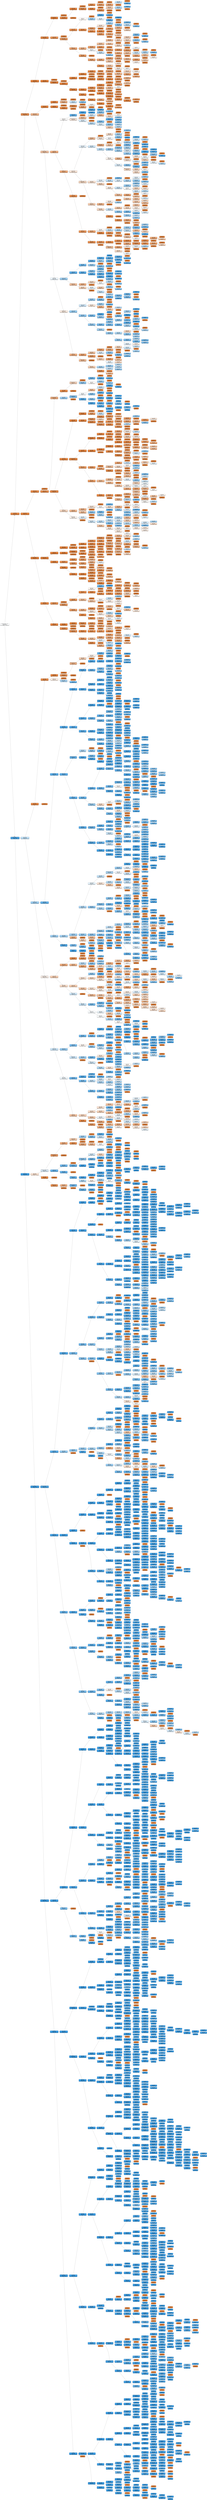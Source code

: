 digraph Tree {
node [shape=box, style="filled, rounded", color="black", fontname=helvetica] ;
edge [fontname=helvetica] ;
rankdir=LR ;
0 [label="total_pages_visited <= 8.5\ngini = 0.5\nsamples = 133566\nvalue = [2089957724, 2115684000]", fillcolor="#399de503"] ;
1 [label="age <= 26.5\ngini = 0.121\nsamples = 116978\nvalue = [1888363660, 130050000]", fillcolor="#e58139ed"] ;
0 -> 1 [labeldistance=2.5, labelangle=-45, headlabel="True"] ;
2 [label="total_pages_visited <= 5.5\ngini = 0.199\nsamples = 40259\nvalue = [648521414, 82008000]", fillcolor="#e58139df"] ;
1 -> 2 ;
3 [label="new_user <= 0.5\ngini = 0.053\nsamples = 29887\nvalue = [483313814, 13464000]", fillcolor="#e58139f8"] ;
2 -> 3 ;
4 [label="total_pages_visited <= 3.5\ngini = 0.116\nsamples = 8989\nvalue = [144107938, 9486000]", fillcolor="#e58139ee"] ;
3 -> 4 ;
5 [label="total_pages_visited <= 1.5\ngini = 0.02\nsamples = 5540\nvalue = [88549234, 918000]", fillcolor="#e58139fc"] ;
4 -> 5 ;
6 [label="gini = 0.0\nsamples = 1704\nvalue = [27218462, 0]", fillcolor="#e58139ff"] ;
5 -> 6 ;
7 [label="country <= 2.5\ngini = 0.029\nsamples = 3836\nvalue = [61330772, 918000]", fillcolor="#e58139fb"] ;
5 -> 7 ;
8 [label="country <= 0.5\ngini = 0.065\nsamples = 1653\nvalue = [26453612, 918000]", fillcolor="#e58139f6"] ;
7 -> 8 ;
9 [label="gini = 0.0\nsamples = 918\nvalue = [14848288, 0]", fillcolor="#e58139ff"] ;
8 -> 9 ;
10 [label="total_pages_visited <= 2.5\ngini = 0.136\nsamples = 735\nvalue = [11605324, 918000]", fillcolor="#e58139eb"] ;
8 -> 10 ;
11 [label="source <= 1.5\ngini = 0.177\nsamples = 354\nvalue = [5608900, 612000]", fillcolor="#e58139e3"] ;
10 -> 11 ;
12 [label="gini = 0.0\nsamples = 176\nvalue = [2804450, 0]", fillcolor="#e58139ff"] ;
11 -> 12 ;
13 [label="country <= 1.5\ngini = 0.294\nsamples = 178\nvalue = [2804450, 612000]", fillcolor="#e58139c7"] ;
11 -> 13 ;
14 [label="gini = 0.0\nsamples = 40\nvalue = [642474, 0]", fillcolor="#e58139ff"] ;
13 -> 14 ;
15 [label="age <= 19.5\ngini = 0.344\nsamples = 138\nvalue = [2161976, 612000]", fillcolor="#e58139b7"] ;
13 -> 15 ;
16 [label="age <= 18.5\ngini = 0.486\nsamples = 26\nvalue = [438514, 612000]", fillcolor="#399de548"] ;
15 -> 16 ;
17 [label="gini = 0.0\nsamples = 19\nvalue = [346732, 0]", fillcolor="#e58139ff"] ;
16 -> 17 ;
18 [label="gini = 0.227\nsamples = 7\nvalue = [91782, 612000]", fillcolor="#399de5d9"] ;
16 -> 18 ;
19 [label="gini = 0.0\nsamples = 112\nvalue = [1723462, 0]", fillcolor="#e58139ff"] ;
15 -> 19 ;
20 [label="age <= 22.5\ngini = 0.092\nsamples = 381\nvalue = [5996424, 306000]", fillcolor="#e58139f2"] ;
10 -> 20 ;
21 [label="gini = 0.0\nsamples = 197\nvalue = [3212370, 0]", fillcolor="#e58139ff"] ;
20 -> 21 ;
22 [label="country <= 1.5\ngini = 0.178\nsamples = 184\nvalue = [2784054, 306000]", fillcolor="#e58139e3"] ;
20 -> 22 ;
23 [label="age <= 23.5\ngini = 0.464\nsamples = 34\nvalue = [530296, 306000]", fillcolor="#e581396c"] ;
22 -> 23 ;
24 [label="source <= 0.5\ngini = 0.469\nsamples = 11\nvalue = [183564, 306000]", fillcolor="#399de566"] ;
23 -> 24 ;
25 [label="gini = 0.307\nsamples = 5\nvalue = [71386, 306000]", fillcolor="#399de5c4"] ;
24 -> 25 ;
26 [label="gini = 0.0\nsamples = 6\nvalue = [112178, 0]", fillcolor="#e58139ff"] ;
24 -> 26 ;
27 [label="gini = 0.0\nsamples = 23\nvalue = [346732, 0]", fillcolor="#e58139ff"] ;
23 -> 27 ;
28 [label="gini = 0.0\nsamples = 150\nvalue = [2253758, 0]", fillcolor="#e58139ff"] ;
22 -> 28 ;
29 [label="gini = 0.0\nsamples = 2183\nvalue = [34877160, 0]", fillcolor="#e58139ff"] ;
7 -> 29 ;
30 [label="country <= 0.5\ngini = 0.232\nsamples = 3449\nvalue = [55558704, 8568000]", fillcolor="#e58139d8"] ;
4 -> 30 ;
31 [label="gini = 0.0\nsamples = 846\nvalue = [13685716, 0]", fillcolor="#e58139ff"] ;
30 -> 31 ;
32 [label="total_pages_visited <= 4.5\ngini = 0.282\nsamples = 2603\nvalue = [41872988, 8568000]", fillcolor="#e58139cb"] ;
30 -> 32 ;
33 [label="country <= 1.5\ngini = 0.214\nsamples = 1368\nvalue = [22119462, 3060000]", fillcolor="#e58139dc"] ;
32 -> 33 ;
34 [label="source <= 1.5\ngini = 0.5\nsamples = 79\nvalue = [1274750, 1224000]", fillcolor="#e581390a"] ;
33 -> 34 ;
35 [label="gini = 0.0\nsamples = 41\nvalue = [662870, 0]", fillcolor="#e58139ff"] ;
34 -> 35 ;
36 [label="age <= 18.5\ngini = 0.444\nsamples = 38\nvalue = [611880, 1224000]", fillcolor="#399de580"] ;
34 -> 36 ;
37 [label="age <= 17.5\ngini = 0.165\nsamples = 5\nvalue = [61188, 612000]", fillcolor="#399de5e6"] ;
36 -> 37 ;
38 [label="gini = 0.0\nsamples = 2\nvalue = [30594, 0]", fillcolor="#e58139ff"] ;
37 -> 38 ;
39 [label="gini = 0.091\nsamples = 3\nvalue = [30594, 612000]", fillcolor="#399de5f2"] ;
37 -> 39 ;
40 [label="age <= 24.5\ngini = 0.499\nsamples = 33\nvalue = [550692, 612000]", fillcolor="#399de51a"] ;
36 -> 40 ;
41 [label="gini = 0.0\nsamples = 27\nvalue = [469108, 0]", fillcolor="#e58139ff"] ;
40 -> 41 ;
42 [label="age <= 25.5\ngini = 0.208\nsamples = 6\nvalue = [81584, 612000]", fillcolor="#399de5dd"] ;
40 -> 42 ;
43 [label="gini = 0.062\nsamples = 3\nvalue = [20396, 612000]", fillcolor="#399de5f7"] ;
42 -> 43 ;
44 [label="gini = 0.0\nsamples = 3\nvalue = [61188, 0]", fillcolor="#e58139ff"] ;
42 -> 44 ;
45 [label="country <= 2.5\ngini = 0.149\nsamples = 1289\nvalue = [20844712, 1836000]", fillcolor="#e58139e9"] ;
33 -> 45 ;
46 [label="source <= 0.5\ngini = 0.276\nsamples = 282\nvalue = [4640090, 918000]", fillcolor="#e58139cd"] ;
45 -> 46 ;
47 [label="age <= 20.5\ngini = 0.493\nsamples = 67\nvalue = [1172770, 918000]", fillcolor="#e5813937"] ;
46 -> 47 ;
48 [label="age <= 17.5\ngini = 0.441\nsamples = 27\nvalue = [448712, 918000]", fillcolor="#399de582"] ;
47 -> 48 ;
49 [label="gini = 0.0\nsamples = 5\nvalue = [112178, 0]", fillcolor="#e58139ff"] ;
48 -> 49 ;
50 [label="age <= 18.5\ngini = 0.393\nsamples = 22\nvalue = [336534, 918000]", fillcolor="#399de5a2"] ;
48 -> 50 ;
51 [label="gini = 0.307\nsamples = 9\nvalue = [142772, 612000]", fillcolor="#399de5c4"] ;
50 -> 51 ;
52 [label="age <= 19.5\ngini = 0.475\nsamples = 13\nvalue = [193762, 306000]", fillcolor="#399de55e"] ;
50 -> 52 ;
53 [label="gini = 0.0\nsamples = 6\nvalue = [101980, 0]", fillcolor="#e58139ff"] ;
52 -> 53 ;
54 [label="gini = 0.355\nsamples = 7\nvalue = [91782, 306000]", fillcolor="#399de5b3"] ;
52 -> 54 ;
55 [label="gini = 0.0\nsamples = 40\nvalue = [724058, 0]", fillcolor="#e58139ff"] ;
47 -> 55 ;
56 [label="gini = 0.0\nsamples = 215\nvalue = [3467320, 0]", fillcolor="#e58139ff"] ;
46 -> 56 ;
57 [label="age <= 24.5\ngini = 0.101\nsamples = 1007\nvalue = [16204622, 918000]", fillcolor="#e58139f1"] ;
45 -> 57 ;
58 [label="age <= 17.5\ngini = 0.048\nsamples = 755\nvalue = [12207006, 306000]", fillcolor="#e58139f9"] ;
57 -> 58 ;
59 [label="source <= 1.5\ngini = 0.289\nsamples = 84\nvalue = [1437918, 306000]", fillcolor="#e58139c9"] ;
58 -> 59 ;
60 [label="source <= 0.5\ngini = 0.39\nsamples = 49\nvalue = [846434, 306000]", fillcolor="#e58139a3"] ;
59 -> 60 ;
61 [label="gini = 0.0\nsamples = 24\nvalue = [377326, 0]", fillcolor="#e58139ff"] ;
60 -> 61 ;
62 [label="gini = 0.478\nsamples = 25\nvalue = [469108, 306000]", fillcolor="#e5813959"] ;
60 -> 62 ;
63 [label="gini = 0.0\nsamples = 35\nvalue = [591484, 0]", fillcolor="#e58139ff"] ;
59 -> 63 ;
64 [label="gini = 0.0\nsamples = 671\nvalue = [10769088, 0]", fillcolor="#e58139ff"] ;
58 -> 64 ;
65 [label="age <= 25.5\ngini = 0.23\nsamples = 252\nvalue = [3997616, 612000]", fillcolor="#e58139d8"] ;
57 -> 65 ;
66 [label="source <= 1.5\ngini = 0.339\nsamples = 138\nvalue = [2212966, 612000]", fillcolor="#e58139b8"] ;
65 -> 66 ;
67 [label="gini = 0.0\nsamples = 64\nvalue = [1080988, 0]", fillcolor="#e58139ff"] ;
66 -> 67 ;
68 [label="gini = 0.456\nsamples = 74\nvalue = [1131978, 612000]", fillcolor="#e5813975"] ;
66 -> 68 ;
69 [label="gini = 0.0\nsamples = 114\nvalue = [1784650, 0]", fillcolor="#e58139ff"] ;
65 -> 69 ;
70 [label="source <= 1.5\ngini = 0.341\nsamples = 1235\nvalue = [19753526, 5508000]", fillcolor="#e58139b8"] ;
32 -> 70 ;
71 [label="age <= 25.5\ngini = 0.395\nsamples = 612\nvalue = [9892060, 3672000]", fillcolor="#e58139a0"] ;
70 -> 71 ;
72 [label="age <= 19.5\ngini = 0.323\nsamples = 528\nvalue = [8433746, 2142000]", fillcolor="#e58139be"] ;
71 -> 72 ;
73 [label="source <= 0.5\ngini = 0.444\nsamples = 151\nvalue = [2457718, 1224000]", fillcolor="#e5813980"] ;
72 -> 73 ;
74 [label="age <= 17.5\ngini = 0.436\nsamples = 83\nvalue = [1295146, 612000]", fillcolor="#e5813987"] ;
73 -> 74 ;
75 [label="gini = 0.0\nsamples = 22\nvalue = [346732, 0]", fillcolor="#e58139ff"] ;
74 -> 75 ;
76 [label="age <= 18.5\ngini = 0.477\nsamples = 61\nvalue = [948414, 612000]", fillcolor="#e581395a"] ;
74 -> 76 ;
77 [label="country <= 2.5\ngini = 0.473\nsamples = 27\nvalue = [489504, 306000]", fillcolor="#e5813960"] ;
76 -> 77 ;
78 [label="country <= 1.5\ngini = 0.355\nsamples = 6\nvalue = [91782, 306000]", fillcolor="#399de5b3"] ;
77 -> 78 ;
79 [label="gini = 0.0\nsamples = 2\nvalue = [40792, 0]", fillcolor="#e58139ff"] ;
78 -> 79 ;
80 [label="gini = 0.245\nsamples = 4\nvalue = [50990, 306000]", fillcolor="#399de5d5"] ;
78 -> 80 ;
81 [label="gini = 0.0\nsamples = 21\nvalue = [397722, 0]", fillcolor="#e58139ff"] ;
77 -> 81 ;
82 [label="country <= 2.5\ngini = 0.48\nsamples = 34\nvalue = [458910, 306000]", fillcolor="#e5813955"] ;
76 -> 82 ;
83 [label="country <= 1.5\ngini = 0.408\nsamples = 10\nvalue = [122376, 306000]", fillcolor="#399de599"] ;
82 -> 83 ;
84 [label="gini = 0.0\nsamples = 2\nvalue = [20396, 0]", fillcolor="#e58139ff"] ;
83 -> 84 ;
85 [label="gini = 0.375\nsamples = 8\nvalue = [101980, 306000]", fillcolor="#399de5aa"] ;
83 -> 85 ;
86 [label="gini = 0.0\nsamples = 24\nvalue = [336534, 0]", fillcolor="#e58139ff"] ;
82 -> 86 ;
87 [label="country <= 2.5\ngini = 0.452\nsamples = 68\nvalue = [1162572, 612000]", fillcolor="#e5813979"] ;
73 -> 87 ;
88 [label="gini = 0.0\nsamples = 13\nvalue = [224356, 0]", fillcolor="#e58139ff"] ;
87 -> 88 ;
89 [label="age <= 18.5\ngini = 0.478\nsamples = 55\nvalue = [938216, 612000]", fillcolor="#e5813959"] ;
87 -> 89 ;
90 [label="gini = 0.0\nsamples = 37\nvalue = [591484, 0]", fillcolor="#e58139ff"] ;
89 -> 90 ;
91 [label="gini = 0.462\nsamples = 18\nvalue = [346732, 612000]", fillcolor="#399de56f"] ;
89 -> 91 ;
92 [label="age <= 21.5\ngini = 0.231\nsamples = 377\nvalue = [5976028, 918000]", fillcolor="#e58139d8"] ;
72 -> 92 ;
93 [label="gini = 0.0\nsamples = 109\nvalue = [1743858, 0]", fillcolor="#e58139ff"] ;
92 -> 93 ;
94 [label="source <= 0.5\ngini = 0.293\nsamples = 268\nvalue = [4232170, 918000]", fillcolor="#e58139c8"] ;
92 -> 94 ;
95 [label="country <= 2.5\ngini = 0.206\nsamples = 150\nvalue = [2314946, 306000]", fillcolor="#e58139dd"] ;
94 -> 95 ;
96 [label="gini = 0.0\nsamples = 38\nvalue = [673068, 0]", fillcolor="#e58139ff"] ;
95 -> 96 ;
97 [label="age <= 22.5\ngini = 0.265\nsamples = 112\nvalue = [1641878, 306000]", fillcolor="#e58139cf"] ;
95 -> 97 ;
98 [label="gini = 0.5\nsamples = 24\nvalue = [295742, 306000]", fillcolor="#399de509"] ;
97 -> 98 ;
99 [label="gini = 0.0\nsamples = 88\nvalue = [1346136, 0]", fillcolor="#e58139ff"] ;
97 -> 99 ;
100 [label="age <= 24.5\ngini = 0.367\nsamples = 118\nvalue = [1917224, 612000]", fillcolor="#e58139ae"] ;
94 -> 100 ;
101 [label="country <= 2.5\ngini = 0.438\nsamples = 77\nvalue = [1274750, 612000]", fillcolor="#e5813985"] ;
100 -> 101 ;
102 [label="country <= 1.5\ngini = 0.488\nsamples = 18\nvalue = [224356, 306000]", fillcolor="#399de544"] ;
101 -> 102 ;
103 [label="gini = 0.0\nsamples = 3\nvalue = [40792, 0]", fillcolor="#e58139ff"] ;
102 -> 103 ;
104 [label="age <= 23.5\ngini = 0.469\nsamples = 15\nvalue = [183564, 306000]", fillcolor="#399de566"] ;
102 -> 104 ;
105 [label="gini = 0.0\nsamples = 8\nvalue = [91782, 0]", fillcolor="#e58139ff"] ;
104 -> 105 ;
106 [label="gini = 0.355\nsamples = 7\nvalue = [91782, 306000]", fillcolor="#399de5b3"] ;
104 -> 106 ;
107 [label="age <= 23.5\ngini = 0.349\nsamples = 59\nvalue = [1050394, 306000]", fillcolor="#e58139b5"] ;
101 -> 107 ;
108 [label="age <= 22.5\ngini = 0.44\nsamples = 34\nvalue = [632276, 306000]", fillcolor="#e5813984"] ;
107 -> 108 ;
109 [label="gini = 0.0\nsamples = 14\nvalue = [295742, 0]", fillcolor="#e58139ff"] ;
108 -> 109 ;
110 [label="gini = 0.499\nsamples = 20\nvalue = [336534, 306000]", fillcolor="#e5813917"] ;
108 -> 110 ;
111 [label="gini = 0.0\nsamples = 25\nvalue = [418118, 0]", fillcolor="#e58139ff"] ;
107 -> 111 ;
112 [label="gini = 0.0\nsamples = 41\nvalue = [642474, 0]", fillcolor="#e58139ff"] ;
100 -> 112 ;
113 [label="country <= 2.5\ngini = 0.5\nsamples = 84\nvalue = [1458314, 1530000]", fillcolor="#399de50c"] ;
71 -> 113 ;
114 [label="gini = 0.0\nsamples = 18\nvalue = [377326, 0]", fillcolor="#e58139ff"] ;
113 -> 114 ;
115 [label="source <= 0.5\ngini = 0.485\nsamples = 66\nvalue = [1080988, 1530000]", fillcolor="#399de54b"] ;
113 -> 115 ;
116 [label="gini = 0.0\nsamples = 29\nvalue = [520098, 0]", fillcolor="#e58139ff"] ;
115 -> 116 ;
117 [label="gini = 0.393\nsamples = 37\nvalue = [560890, 1530000]", fillcolor="#399de5a2"] ;
115 -> 117 ;
118 [label="age <= 19.5\ngini = 0.265\nsamples = 623\nvalue = [9861466, 1836000]", fillcolor="#e58139d0"] ;
70 -> 118 ;
119 [label="gini = 0.0\nsamples = 156\nvalue = [2376134, 0]", fillcolor="#e58139ff"] ;
118 -> 119 ;
120 [label="age <= 24.5\ngini = 0.316\nsamples = 467\nvalue = [7485332, 1836000]", fillcolor="#e58139c0"] ;
118 -> 120 ;
121 [label="age <= 23.5\ngini = 0.348\nsamples = 334\nvalue = [5282564, 1530000]", fillcolor="#e58139b5"] ;
120 -> 121 ;
122 [label="country <= 2.5\ngini = 0.298\nsamples = 259\nvalue = [4119992, 918000]", fillcolor="#e58139c6"] ;
121 -> 122 ;
123 [label="gini = 0.0\nsamples = 67\nvalue = [1101384, 0]", fillcolor="#e58139ff"] ;
122 -> 123 ;
124 [label="age <= 22.5\ngini = 0.358\nsamples = 192\nvalue = [3018608, 918000]", fillcolor="#e58139b1"] ;
122 -> 124 ;
125 [label="age <= 21.5\ngini = 0.424\nsamples = 135\nvalue = [2090590, 918000]", fillcolor="#e581398f"] ;
124 -> 125 ;
126 [label="age <= 20.5\ngini = 0.292\nsamples = 90\nvalue = [1417522, 306000]", fillcolor="#e58139c8"] ;
125 -> 126 ;
127 [label="gini = 0.462\nsamples = 36\nvalue = [540494, 306000]", fillcolor="#e581396f"] ;
126 -> 127 ;
128 [label="gini = 0.0\nsamples = 54\nvalue = [877028, 0]", fillcolor="#e58139ff"] ;
126 -> 128 ;
129 [label="gini = 0.499\nsamples = 45\nvalue = [673068, 612000]", fillcolor="#e5813917"] ;
125 -> 129 ;
130 [label="gini = 0.0\nsamples = 57\nvalue = [928018, 0]", fillcolor="#e58139ff"] ;
124 -> 130 ;
131 [label="country <= 2.5\ngini = 0.452\nsamples = 75\nvalue = [1162572, 612000]", fillcolor="#e5813979"] ;
121 -> 131 ;
132 [label="gini = 0.0\nsamples = 22\nvalue = [367128, 0]", fillcolor="#e58139ff"] ;
131 -> 132 ;
133 [label="gini = 0.492\nsamples = 53\nvalue = [795444, 612000]", fillcolor="#e581393b"] ;
131 -> 133 ;
134 [label="country <= 2.5\ngini = 0.214\nsamples = 133\nvalue = [2202768, 306000]", fillcolor="#e58139dc"] ;
120 -> 134 ;
135 [label="age <= 25.5\ngini = 0.454\nsamples = 31\nvalue = [571088, 306000]", fillcolor="#e5813976"] ;
134 -> 135 ;
136 [label="gini = 0.0\nsamples = 11\nvalue = [214158, 0]", fillcolor="#e58139ff"] ;
135 -> 136 ;
137 [label="country <= 1.5\ngini = 0.497\nsamples = 20\nvalue = [356930, 306000]", fillcolor="#e5813924"] ;
135 -> 137 ;
138 [label="gini = 0.0\nsamples = 3\nvalue = [61188, 0]", fillcolor="#e58139ff"] ;
137 -> 138 ;
139 [label="gini = 0.5\nsamples = 17\nvalue = [295742, 306000]", fillcolor="#399de509"] ;
137 -> 139 ;
140 [label="gini = 0.0\nsamples = 102\nvalue = [1631680, 0]", fillcolor="#e58139ff"] ;
134 -> 140 ;
141 [label="country <= 1.5\ngini = 0.023\nsamples = 20898\nvalue = [339205876, 3978000]", fillcolor="#e58139fc"] ;
3 -> 141 ;
142 [label="gini = 0.0\nsamples = 6145\nvalue = [99226540, 0]", fillcolor="#e58139ff"] ;
141 -> 142 ;
143 [label="total_pages_visited <= 1.5\ngini = 0.032\nsamples = 14753\nvalue = [239979336, 3978000]", fillcolor="#e58139fb"] ;
141 -> 143 ;
144 [label="gini = 0.0\nsamples = 2990\nvalue = [48185550, 0]", fillcolor="#e58139ff"] ;
143 -> 144 ;
145 [label="source <= 1.5\ngini = 0.04\nsamples = 11763\nvalue = [191793786, 3978000]", fillcolor="#e58139fa"] ;
143 -> 145 ;
146 [label="age <= 20.5\ngini = 0.031\nsamples = 5955\nvalue = [96452684, 1530000]", fillcolor="#e58139fb"] ;
145 -> 146 ;
147 [label="source <= 0.5\ngini = 0.076\nsamples = 1840\nvalue = [29543606, 1224000]", fillcolor="#e58139f4"] ;
146 -> 147 ;
148 [label="age <= 18.5\ngini = 0.125\nsamples = 1057\nvalue = [17000066, 1224000]", fillcolor="#e58139ed"] ;
147 -> 148 ;
149 [label="gini = 0.0\nsamples = 488\nvalue = [7872856, 0]", fillcolor="#e58139ff"] ;
148 -> 149 ;
150 [label="total_pages_visited <= 3.5\ngini = 0.209\nsamples = 569\nvalue = [9127210, 1224000]", fillcolor="#e58139dd"] ;
148 -> 150 ;
151 [label="total_pages_visited <= 2.5\ngini = 0.312\nsamples = 322\nvalue = [5099000, 1224000]", fillcolor="#e58139c2"] ;
150 -> 151 ;
152 [label="gini = 0.0\nsamples = 155\nvalue = [2335342, 0]", fillcolor="#e58139ff"] ;
151 -> 152 ;
153 [label="age <= 19.5\ngini = 0.425\nsamples = 167\nvalue = [2763658, 1224000]", fillcolor="#e581398e"] ;
151 -> 153 ;
154 [label="country <= 2.5\ngini = 0.478\nsamples = 81\nvalue = [1407324, 918000]", fillcolor="#e5813959"] ;
153 -> 154 ;
155 [label="gini = 0.0\nsamples = 18\nvalue = [377326, 0]", fillcolor="#e58139ff"] ;
154 -> 155 ;
156 [label="gini = 0.498\nsamples = 63\nvalue = [1029998, 918000]", fillcolor="#e581391c"] ;
154 -> 156 ;
157 [label="country <= 2.5\ngini = 0.3\nsamples = 86\nvalue = [1356334, 306000]", fillcolor="#e58139c5"] ;
153 -> 157 ;
158 [label="gini = 0.0\nsamples = 11\nvalue = [193762, 0]", fillcolor="#e58139ff"] ;
157 -> 158 ;
159 [label="gini = 0.33\nsamples = 75\nvalue = [1162572, 306000]", fillcolor="#e58139bc"] ;
157 -> 159 ;
160 [label="gini = 0.0\nsamples = 247\nvalue = [4028210, 0]", fillcolor="#e58139ff"] ;
150 -> 160 ;
161 [label="gini = 0.0\nsamples = 783\nvalue = [12543540, 0]", fillcolor="#e58139ff"] ;
147 -> 161 ;
162 [label="source <= 0.5\ngini = 0.009\nsamples = 4115\nvalue = [66909078, 306000]", fillcolor="#e58139fe"] ;
146 -> 162 ;
163 [label="gini = 0.0\nsamples = 2234\nvalue = [35968346, 0]", fillcolor="#e58139ff"] ;
162 -> 163 ;
164 [label="total_pages_visited <= 4.5\ngini = 0.019\nsamples = 1881\nvalue = [30940732, 306000]", fillcolor="#e58139fc"] ;
162 -> 164 ;
165 [label="gini = 0.0\nsamples = 1467\nvalue = [24128468, 0]", fillcolor="#e58139ff"] ;
164 -> 165 ;
166 [label="country <= 2.5\ngini = 0.082\nsamples = 414\nvalue = [6812264, 306000]", fillcolor="#e58139f4"] ;
164 -> 166 ;
167 [label="gini = 0.0\nsamples = 118\nvalue = [1886630, 0]", fillcolor="#e58139ff"] ;
166 -> 167 ;
168 [label="age <= 24.5\ngini = 0.11\nsamples = 296\nvalue = [4925634, 306000]", fillcolor="#e58139ef"] ;
166 -> 168 ;
169 [label="gini = 0.0\nsamples = 186\nvalue = [3110390, 0]", fillcolor="#e58139ff"] ;
168 -> 169 ;
170 [label="age <= 25.5\ngini = 0.247\nsamples = 110\nvalue = [1815244, 306000]", fillcolor="#e58139d4"] ;
168 -> 170 ;
171 [label="gini = 0.357\nsamples = 59\nvalue = [1009602, 306000]", fillcolor="#e58139b2"] ;
170 -> 171 ;
172 [label="gini = 0.0\nsamples = 51\nvalue = [805642, 0]", fillcolor="#e58139ff"] ;
170 -> 172 ;
173 [label="total_pages_visited <= 4.5\ngini = 0.049\nsamples = 5808\nvalue = [95341102, 2448000]", fillcolor="#e58139f8"] ;
145 -> 173 ;
174 [label="country <= 2.5\ngini = 0.04\nsamples = 4457\nvalue = [73272630, 1530000]", fillcolor="#e58139fa"] ;
173 -> 174 ;
175 [label="age <= 24.5\ngini = 0.105\nsamples = 951\nvalue = [15531554, 918000]", fillcolor="#e58139f0"] ;
174 -> 175 ;
176 [label="age <= 21.5\ngini = 0.049\nsamples = 721\nvalue = [11890868, 306000]", fillcolor="#e58139f8"] ;
175 -> 176 ;
177 [label="age <= 20.5\ngini = 0.084\nsamples = 407\nvalue = [6649096, 306000]", fillcolor="#e58139f3"] ;
176 -> 177 ;
178 [label="gini = 0.0\nsamples = 315\nvalue = [5221376, 0]", fillcolor="#e58139ff"] ;
177 -> 178 ;
179 [label="total_pages_visited <= 2.5\ngini = 0.291\nsamples = 92\nvalue = [1427720, 306000]", fillcolor="#e58139c8"] ;
177 -> 179 ;
180 [label="gini = 0.437\nsamples = 36\nvalue = [642474, 306000]", fillcolor="#e5813986"] ;
179 -> 180 ;
181 [label="gini = 0.0\nsamples = 56\nvalue = [785246, 0]", fillcolor="#e58139ff"] ;
179 -> 181 ;
182 [label="gini = 0.0\nsamples = 314\nvalue = [5241772, 0]", fillcolor="#e58139ff"] ;
176 -> 182 ;
183 [label="total_pages_visited <= 2.5\ngini = 0.246\nsamples = 230\nvalue = [3640686, 612000]", fillcolor="#e58139d4"] ;
175 -> 183 ;
184 [label="age <= 25.5\ngini = 0.436\nsamples = 84\nvalue = [1295146, 612000]", fillcolor="#e5813987"] ;
183 -> 184 ;
185 [label="gini = 0.5\nsamples = 38\nvalue = [601682, 612000]", fillcolor="#399de504"] ;
184 -> 185 ;
186 [label="gini = 0.0\nsamples = 46\nvalue = [693464, 0]", fillcolor="#e58139ff"] ;
184 -> 186 ;
187 [label="gini = 0.0\nsamples = 146\nvalue = [2345540, 0]", fillcolor="#e58139ff"] ;
183 -> 187 ;
188 [label="age <= 21.5\ngini = 0.021\nsamples = 3506\nvalue = [57741076, 612000]", fillcolor="#e58139fc"] ;
174 -> 188 ;
189 [label="gini = 0.0\nsamples = 1425\nvalue = [23842924, 0]", fillcolor="#e58139ff"] ;
188 -> 189 ;
190 [label="age <= 22.5\ngini = 0.035\nsamples = 2081\nvalue = [33898152, 612000]", fillcolor="#e58139fa"] ;
188 -> 190 ;
191 [label="total_pages_visited <= 3.5\ngini = 0.085\nsamples = 403\nvalue = [6547116, 306000]", fillcolor="#e58139f3"] ;
190 -> 191 ;
192 [label="gini = 0.0\nsamples = 257\nvalue = [4160784, 0]", fillcolor="#e58139ff"] ;
191 -> 192 ;
193 [label="gini = 0.201\nsamples = 146\nvalue = [2386332, 306000]", fillcolor="#e58139de"] ;
191 -> 193 ;
194 [label="total_pages_visited <= 3.5\ngini = 0.022\nsamples = 1678\nvalue = [27351036, 306000]", fillcolor="#e58139fc"] ;
190 -> 194 ;
195 [label="gini = 0.0\nsamples = 1130\nvalue = [18641944, 0]", fillcolor="#e58139ff"] ;
194 -> 195 ;
196 [label="age <= 24.5\ngini = 0.066\nsamples = 548\nvalue = [8709092, 306000]", fillcolor="#e58139f6"] ;
194 -> 196 ;
197 [label="gini = 0.0\nsamples = 257\nvalue = [4007814, 0]", fillcolor="#e58139ff"] ;
196 -> 197 ;
198 [label="age <= 25.5\ngini = 0.115\nsamples = 291\nvalue = [4701278, 306000]", fillcolor="#e58139ee"] ;
196 -> 198 ;
199 [label="gini = 0.22\nsamples = 137\nvalue = [2121184, 306000]", fillcolor="#e58139da"] ;
198 -> 199 ;
200 [label="gini = 0.0\nsamples = 154\nvalue = [2580094, 0]", fillcolor="#e58139ff"] ;
198 -> 200 ;
201 [label="age <= 20.5\ngini = 0.077\nsamples = 1351\nvalue = [22068472, 918000]", fillcolor="#e58139f4"] ;
173 -> 201 ;
202 [label="gini = 0.0\nsamples = 422\nvalue = [6934640, 0]", fillcolor="#e58139ff"] ;
201 -> 202 ;
203 [label="age <= 21.5\ngini = 0.108\nsamples = 929\nvalue = [15133832, 918000]", fillcolor="#e58139f0"] ;
201 -> 203 ;
204 [label="country <= 2.5\ngini = 0.344\nsamples = 126\nvalue = [2161976, 612000]", fillcolor="#e58139b7"] ;
203 -> 204 ;
205 [label="gini = 0.0\nsamples = 21\nvalue = [387524, 0]", fillcolor="#e58139ff"] ;
204 -> 205 ;
206 [label="gini = 0.381\nsamples = 105\nvalue = [1774452, 612000]", fillcolor="#e58139a7"] ;
204 -> 206 ;
207 [label="country <= 2.5\ngini = 0.045\nsamples = 803\nvalue = [12971856, 306000]", fillcolor="#e58139f9"] ;
203 -> 207 ;
208 [label="gini = 0.0\nsamples = 156\nvalue = [2467916, 0]", fillcolor="#e58139ff"] ;
207 -> 208 ;
209 [label="age <= 25.5\ngini = 0.055\nsamples = 647\nvalue = [10503940, 306000]", fillcolor="#e58139f8"] ;
207 -> 209 ;
210 [label="gini = 0.0\nsamples = 506\nvalue = [8290974, 0]", fillcolor="#e58139ff"] ;
209 -> 210 ;
211 [label="gini = 0.213\nsamples = 141\nvalue = [2212966, 306000]", fillcolor="#e58139dc"] ;
209 -> 211 ;
212 [label="country <= 0.5\ngini = 0.414\nsamples = 10372\nvalue = [165207600, 68544000]", fillcolor="#e5813995"] ;
2 -> 212 ;
213 [label="new_user <= 0.5\ngini = 0.043\nsamples = 2564\nvalue = [41250910, 918000]", fillcolor="#e58139f9"] ;
212 -> 213 ;
214 [label="age <= 25.5\ngini = 0.091\nsamples = 764\nvalue = [12145818, 612000]", fillcolor="#e58139f2"] ;
213 -> 214 ;
215 [label="gini = 0.0\nsamples = 654\nvalue = [10452950, 0]", fillcolor="#e58139ff"] ;
214 -> 215 ;
216 [label="total_pages_visited <= 7.5\ngini = 0.39\nsamples = 110\nvalue = [1692868, 612000]", fillcolor="#e58139a3"] ;
214 -> 216 ;
217 [label="gini = 0.0\nsamples = 81\nvalue = [1264552, 0]", fillcolor="#e58139ff"] ;
216 -> 217 ;
218 [label="source <= 1.5\ngini = 0.484\nsamples = 29\nvalue = [428316, 612000]", fillcolor="#399de54d"] ;
216 -> 218 ;
219 [label="gini = 0.0\nsamples = 15\nvalue = [224356, 0]", fillcolor="#e58139ff"] ;
218 -> 219 ;
220 [label="gini = 0.375\nsamples = 14\nvalue = [203960, 612000]", fillcolor="#399de5aa"] ;
218 -> 220 ;
221 [label="age <= 22.5\ngini = 0.021\nsamples = 1800\nvalue = [29105092, 306000]", fillcolor="#e58139fc"] ;
213 -> 221 ;
222 [label="gini = 0.0\nsamples = 952\nvalue = [15246010, 0]", fillcolor="#e58139ff"] ;
221 -> 222 ;
223 [label="source <= 0.5\ngini = 0.042\nsamples = 848\nvalue = [13859082, 306000]", fillcolor="#e58139f9"] ;
221 -> 223 ;
224 [label="total_pages_visited <= 7.5\ngini = 0.127\nsamples = 256\nvalue = [4191378, 306000]", fillcolor="#e58139ec"] ;
223 -> 224 ;
225 [label="gini = 0.0\nsamples = 188\nvalue = [3100192, 0]", fillcolor="#e58139ff"] ;
224 -> 225 ;
226 [label="age <= 23.5\ngini = 0.342\nsamples = 68\nvalue = [1091186, 306000]", fillcolor="#e58139b7"] ;
224 -> 226 ;
227 [label="gini = 0.499\nsamples = 21\nvalue = [326336, 306000]", fillcolor="#e5813910"] ;
226 -> 227 ;
228 [label="gini = 0.0\nsamples = 47\nvalue = [764850, 0]", fillcolor="#e58139ff"] ;
226 -> 228 ;
229 [label="gini = 0.0\nsamples = 592\nvalue = [9667704, 0]", fillcolor="#e58139ff"] ;
223 -> 229 ;
230 [label="total_pages_visited <= 7.5\ngini = 0.457\nsamples = 7808\nvalue = [123956690, 67626000]", fillcolor="#e5813974"] ;
212 -> 230 ;
231 [label="age <= 17.5\ngini = 0.392\nsamples = 5904\nvalue = [93699224, 34272000]", fillcolor="#e58139a2"] ;
230 -> 231 ;
232 [label="country <= 1.5\ngini = 0.5\nsamples = 377\nvalue = [5935236, 5814000]", fillcolor="#e5813905"] ;
231 -> 232 ;
233 [label="new_user <= 0.5\ngini = 0.293\nsamples = 24\nvalue = [265148, 1224000]", fillcolor="#399de5c8"] ;
232 -> 233 ;
234 [label="source <= 1.0\ngini = 0.091\nsamples = 7\nvalue = [61188, 1224000]", fillcolor="#399de5f2"] ;
233 -> 234 ;
235 [label="total_pages_visited <= 6.5\ngini = 0.117\nsamples = 4\nvalue = [40792, 612000]", fillcolor="#399de5ee"] ;
234 -> 235 ;
236 [label="gini = 0.0\nsamples = 1\nvalue = [20396, 0]", fillcolor="#e58139ff"] ;
235 -> 236 ;
237 [label="gini = 0.062\nsamples = 3\nvalue = [20396, 612000]", fillcolor="#399de5f7"] ;
235 -> 237 ;
238 [label="gini = 0.062\nsamples = 3\nvalue = [20396, 612000]", fillcolor="#399de5f7"] ;
234 -> 238 ;
239 [label="gini = 0.0\nsamples = 17\nvalue = [203960, 0]", fillcolor="#e58139ff"] ;
233 -> 239 ;
240 [label="total_pages_visited <= 6.5\ngini = 0.494\nsamples = 353\nvalue = [5670088, 4590000]", fillcolor="#e5813931"] ;
232 -> 240 ;
241 [label="new_user <= 0.5\ngini = 0.442\nsamples = 197\nvalue = [3120588, 1530000]", fillcolor="#e5813982"] ;
240 -> 241 ;
242 [label="source <= 0.5\ngini = 0.491\nsamples = 71\nvalue = [1162572, 1530000]", fillcolor="#399de53d"] ;
241 -> 242 ;
243 [label="country <= 2.5\ngini = 0.388\nsamples = 28\nvalue = [438514, 1224000]", fillcolor="#399de5a4"] ;
242 -> 243 ;
244 [label="gini = 0.0\nsamples = 4\nvalue = [61188, 0]", fillcolor="#e58139ff"] ;
243 -> 244 ;
245 [label="gini = 0.36\nsamples = 24\nvalue = [377326, 1224000]", fillcolor="#399de5b0"] ;
243 -> 245 ;
246 [label="source <= 1.5\ngini = 0.418\nsamples = 43\nvalue = [724058, 306000]", fillcolor="#e5813993"] ;
242 -> 246 ;
247 [label="gini = 0.0\nsamples = 15\nvalue = [316138, 0]", fillcolor="#e58139ff"] ;
246 -> 247 ;
248 [label="country <= 2.5\ngini = 0.49\nsamples = 28\nvalue = [407920, 306000]", fillcolor="#e5813940"] ;
246 -> 248 ;
249 [label="gini = 0.0\nsamples = 5\nvalue = [91782, 0]", fillcolor="#e58139ff"] ;
248 -> 249 ;
250 [label="gini = 0.5\nsamples = 23\nvalue = [316138, 306000]", fillcolor="#e5813908"] ;
248 -> 250 ;
251 [label="gini = 0.0\nsamples = 126\nvalue = [1958016, 0]", fillcolor="#e58139ff"] ;
241 -> 251 ;
252 [label="source <= 0.5\ngini = 0.496\nsamples = 156\nvalue = [2549500, 3060000]", fillcolor="#399de52b"] ;
240 -> 252 ;
253 [label="gini = 0.0\nsamples = 39\nvalue = [611880, 0]", fillcolor="#e58139ff"] ;
252 -> 253 ;
254 [label="country <= 2.5\ngini = 0.475\nsamples = 117\nvalue = [1937620, 3060000]", fillcolor="#399de55e"] ;
252 -> 254 ;
255 [label="source <= 1.5\ngini = 0.388\nsamples = 25\nvalue = [438514, 1224000]", fillcolor="#399de5a4"] ;
254 -> 255 ;
256 [label="new_user <= 0.5\ngini = 0.245\nsamples = 11\nvalue = [203960, 1224000]", fillcolor="#399de5d5"] ;
255 -> 256 ;
257 [label="gini = 0.393\nsamples = 6\nvalue = [112178, 306000]", fillcolor="#399de5a2"] ;
256 -> 257 ;
258 [label="gini = 0.165\nsamples = 5\nvalue = [91782, 918000]", fillcolor="#399de5e6"] ;
256 -> 258 ;
259 [label="gini = 0.0\nsamples = 14\nvalue = [234554, 0]", fillcolor="#e58139ff"] ;
255 -> 259 ;
260 [label="source <= 1.5\ngini = 0.495\nsamples = 92\nvalue = [1499106, 1836000]", fillcolor="#399de52f"] ;
254 -> 260 ;
261 [label="new_user <= 0.5\ngini = 0.408\nsamples = 32\nvalue = [489504, 1224000]", fillcolor="#399de599"] ;
260 -> 261 ;
262 [label="gini = 0.32\nsamples = 11\nvalue = [152970, 612000]", fillcolor="#399de5bf"] ;
261 -> 262 ;
263 [label="gini = 0.458\nsamples = 21\nvalue = [336534, 612000]", fillcolor="#399de573"] ;
261 -> 263 ;
264 [label="new_user <= 0.5\ngini = 0.47\nsamples = 60\nvalue = [1009602, 612000]", fillcolor="#e5813964"] ;
260 -> 264 ;
265 [label="gini = 0.465\nsamples = 23\nvalue = [356930, 612000]", fillcolor="#399de56a"] ;
264 -> 265 ;
266 [label="gini = 0.0\nsamples = 37\nvalue = [652672, 0]", fillcolor="#e58139ff"] ;
264 -> 266 ;
267 [label="new_user <= 0.5\ngini = 0.37\nsamples = 5527\nvalue = [87763988, 28458000]", fillcolor="#e58139ac"] ;
231 -> 267 ;
268 [label="country <= 2.5\ngini = 0.494\nsamples = 1624\nvalue = [25760148, 20808000]", fillcolor="#e5813931"] ;
267 -> 268 ;
269 [label="country <= 1.5\ngini = 0.498\nsamples = 423\nvalue = [6434938, 7344000]", fillcolor="#399de520"] ;
268 -> 269 ;
270 [label="source <= 1.5\ngini = 0.435\nsamples = 86\nvalue = [1305344, 612000]", fillcolor="#e5813987"] ;
269 -> 270 ;
271 [label="gini = 0.0\nsamples = 41\nvalue = [591484, 0]", fillcolor="#e58139ff"] ;
270 -> 271 ;
272 [label="total_pages_visited <= 6.5\ngini = 0.497\nsamples = 45\nvalue = [713860, 612000]", fillcolor="#e5813924"] ;
270 -> 272 ;
273 [label="age <= 24.5\ngini = 0.488\nsamples = 27\nvalue = [418118, 306000]", fillcolor="#e5813944"] ;
272 -> 273 ;
274 [label="gini = 0.0\nsamples = 15\nvalue = [254950, 0]", fillcolor="#e58139ff"] ;
273 -> 274 ;
275 [label="age <= 25.5\ngini = 0.454\nsamples = 12\nvalue = [163168, 306000]", fillcolor="#399de577"] ;
273 -> 275 ;
276 [label="gini = 0.393\nsamples = 9\nvalue = [112178, 306000]", fillcolor="#399de5a2"] ;
275 -> 276 ;
277 [label="gini = 0.0\nsamples = 3\nvalue = [50990, 0]", fillcolor="#e58139ff"] ;
275 -> 277 ;
278 [label="age <= 22.5\ngini = 0.5\nsamples = 18\nvalue = [295742, 306000]", fillcolor="#399de509"] ;
272 -> 278 ;
279 [label="age <= 21.5\ngini = 0.393\nsamples = 8\nvalue = [112178, 306000]", fillcolor="#399de5a2"] ;
278 -> 279 ;
280 [label="gini = 0.0\nsamples = 7\nvalue = [112178, 0]", fillcolor="#e58139ff"] ;
279 -> 280 ;
281 [label="gini = 0.0\nsamples = 1\nvalue = [0, 306000]", fillcolor="#399de5ff"] ;
279 -> 281 ;
282 [label="gini = 0.0\nsamples = 10\nvalue = [183564, 0]", fillcolor="#e58139ff"] ;
278 -> 282 ;
283 [label="age <= 19.5\ngini = 0.491\nsamples = 337\nvalue = [5129594, 6732000]", fillcolor="#399de53d"] ;
269 -> 283 ;
284 [label="total_pages_visited <= 6.5\ngini = 0.375\nsamples = 60\nvalue = [917820, 306000]", fillcolor="#e58139aa"] ;
283 -> 284 ;
285 [label="gini = 0.0\nsamples = 26\nvalue = [377326, 0]", fillcolor="#e58139ff"] ;
284 -> 285 ;
286 [label="age <= 18.5\ngini = 0.462\nsamples = 34\nvalue = [540494, 306000]", fillcolor="#e581396f"] ;
284 -> 286 ;
287 [label="source <= 1.0\ngini = 0.5\nsamples = 16\nvalue = [305940, 306000]", fillcolor="#399de500"] ;
286 -> 287 ;
288 [label="gini = 0.0\nsamples = 9\nvalue = [173366, 0]", fillcolor="#e58139ff"] ;
287 -> 288 ;
289 [label="gini = 0.422\nsamples = 7\nvalue = [132574, 306000]", fillcolor="#399de591"] ;
287 -> 289 ;
290 [label="gini = 0.0\nsamples = 18\nvalue = [234554, 0]", fillcolor="#e58139ff"] ;
286 -> 290 ;
291 [label="age <= 23.5\ngini = 0.478\nsamples = 277\nvalue = [4211774, 6426000]", fillcolor="#399de558"] ;
283 -> 291 ;
292 [label="age <= 20.5\ngini = 0.437\nsamples = 152\nvalue = [2182372, 4590000]", fillcolor="#399de586"] ;
291 -> 292 ;
293 [label="total_pages_visited <= 6.5\ngini = 0.399\nsamples = 37\nvalue = [581286, 1530000]", fillcolor="#399de59e"] ;
292 -> 293 ;
294 [label="source <= 0.5\ngini = 0.348\nsamples = 19\nvalue = [265148, 918000]", fillcolor="#399de5b5"] ;
293 -> 294 ;
295 [label="gini = 0.117\nsamples = 4\nvalue = [40792, 612000]", fillcolor="#399de5ee"] ;
294 -> 295 ;
296 [label="source <= 1.5\ngini = 0.488\nsamples = 15\nvalue = [224356, 306000]", fillcolor="#399de544"] ;
294 -> 296 ;
297 [label="gini = 0.0\nsamples = 5\nvalue = [61188, 0]", fillcolor="#e58139ff"] ;
296 -> 297 ;
298 [label="gini = 0.454\nsamples = 10\nvalue = [163168, 306000]", fillcolor="#399de577"] ;
296 -> 298 ;
299 [label="source <= 1.5\ngini = 0.449\nsamples = 18\nvalue = [316138, 612000]", fillcolor="#399de57b"] ;
293 -> 299 ;
300 [label="source <= 0.5\ngini = 0.293\nsamples = 10\nvalue = [132574, 612000]", fillcolor="#399de5c8"] ;
299 -> 300 ;
301 [label="gini = 0.0\nsamples = 7\nvalue = [101980, 0]", fillcolor="#e58139ff"] ;
300 -> 301 ;
302 [label="gini = 0.091\nsamples = 3\nvalue = [30594, 612000]", fillcolor="#399de5f2"] ;
300 -> 302 ;
303 [label="gini = 0.0\nsamples = 8\nvalue = [183564, 0]", fillcolor="#e58139ff"] ;
299 -> 303 ;
304 [label="age <= 21.5\ngini = 0.451\nsamples = 115\nvalue = [1601086, 3060000]", fillcolor="#399de57a"] ;
292 -> 304 ;
305 [label="total_pages_visited <= 6.5\ngini = 0.494\nsamples = 37\nvalue = [489504, 612000]", fillcolor="#399de533"] ;
304 -> 305 ;
306 [label="gini = 0.0\nsamples = 17\nvalue = [224356, 0]", fillcolor="#e58139ff"] ;
305 -> 306 ;
307 [label="source <= 0.5\ngini = 0.422\nsamples = 20\nvalue = [265148, 612000]", fillcolor="#399de591"] ;
305 -> 307 ;
308 [label="gini = 0.187\nsamples = 7\nvalue = [71386, 612000]", fillcolor="#399de5e1"] ;
307 -> 308 ;
309 [label="gini = 0.0\nsamples = 13\nvalue = [193762, 0]", fillcolor="#e58139ff"] ;
307 -> 309 ;
310 [label="source <= 0.5\ngini = 0.43\nsamples = 78\nvalue = [1111582, 2448000]", fillcolor="#399de58b"] ;
304 -> 310 ;
311 [label="total_pages_visited <= 6.5\ngini = 0.278\nsamples = 27\nvalue = [367128, 1836000]", fillcolor="#399de5cc"] ;
310 -> 311 ;
312 [label="age <= 22.5\ngini = 0.117\nsamples = 12\nvalue = [122376, 1836000]", fillcolor="#399de5ee"] ;
311 -> 312 ;
313 [label="gini = 0.117\nsamples = 5\nvalue = [40792, 612000]", fillcolor="#399de5ee"] ;
312 -> 313 ;
314 [label="gini = 0.117\nsamples = 7\nvalue = [81584, 1224000]", fillcolor="#399de5ee"] ;
312 -> 314 ;
315 [label="gini = 0.0\nsamples = 15\nvalue = [244752, 0]", fillcolor="#e58139ff"] ;
311 -> 315 ;
316 [label="age <= 22.5\ngini = 0.495\nsamples = 51\nvalue = [744454, 612000]", fillcolor="#e581392d"] ;
310 -> 316 ;
317 [label="source <= 1.5\ngini = 0.499\nsamples = 21\nvalue = [285544, 306000]", fillcolor="#399de511"] ;
316 -> 317 ;
318 [label="total_pages_visited <= 6.5\ngini = 0.422\nsamples = 9\nvalue = [132574, 306000]", fillcolor="#399de591"] ;
317 -> 318 ;
319 [label="gini = 0.0\nsamples = 7\nvalue = [112178, 0]", fillcolor="#e58139ff"] ;
318 -> 319 ;
320 [label="gini = 0.117\nsamples = 2\nvalue = [20396, 306000]", fillcolor="#399de5ee"] ;
318 -> 320 ;
321 [label="gini = 0.0\nsamples = 12\nvalue = [152970, 0]", fillcolor="#e58139ff"] ;
317 -> 321 ;
322 [label="total_pages_visited <= 6.5\ngini = 0.48\nsamples = 30\nvalue = [458910, 306000]", fillcolor="#e5813955"] ;
316 -> 322 ;
323 [label="gini = 0.0\nsamples = 13\nvalue = [183564, 0]", fillcolor="#e58139ff"] ;
322 -> 323 ;
324 [label="source <= 1.5\ngini = 0.499\nsamples = 17\nvalue = [275346, 306000]", fillcolor="#399de51a"] ;
322 -> 324 ;
325 [label="gini = 0.0\nsamples = 7\nvalue = [91782, 0]", fillcolor="#e58139ff"] ;
324 -> 325 ;
326 [label="gini = 0.469\nsamples = 10\nvalue = [183564, 306000]", fillcolor="#399de566"] ;
324 -> 326 ;
327 [label="age <= 24.5\ngini = 0.499\nsamples = 125\nvalue = [2029402, 1836000]", fillcolor="#e5813918"] ;
291 -> 327 ;
328 [label="source <= 1.5\ngini = 0.406\nsamples = 52\nvalue = [775048, 306000]", fillcolor="#e581399a"] ;
327 -> 328 ;
329 [label="gini = 0.0\nsamples = 25\nvalue = [387524, 0]", fillcolor="#e58139ff"] ;
328 -> 329 ;
330 [label="total_pages_visited <= 6.5\ngini = 0.493\nsamples = 27\nvalue = [387524, 306000]", fillcolor="#e5813936"] ;
328 -> 330 ;
331 [label="gini = 0.0\nsamples = 12\nvalue = [173366, 0]", fillcolor="#e58139ff"] ;
330 -> 331 ;
332 [label="gini = 0.484\nsamples = 15\nvalue = [214158, 306000]", fillcolor="#399de54d"] ;
330 -> 332 ;
333 [label="age <= 25.5\ngini = 0.495\nsamples = 73\nvalue = [1254354, 1530000]", fillcolor="#399de52e"] ;
327 -> 333 ;
334 [label="source <= 1.5\ngini = 0.408\nsamples = 25\nvalue = [367128, 918000]", fillcolor="#399de599"] ;
333 -> 334 ;
335 [label="gini = 0.0\nsamples = 10\nvalue = [142772, 0]", fillcolor="#e58139ff"] ;
334 -> 335 ;
336 [label="total_pages_visited <= 6.5\ngini = 0.316\nsamples = 15\nvalue = [224356, 918000]", fillcolor="#399de5c1"] ;
334 -> 336 ;
337 [label="gini = 0.32\nsamples = 9\nvalue = [152970, 612000]", fillcolor="#399de5bf"] ;
336 -> 337 ;
338 [label="gini = 0.307\nsamples = 6\nvalue = [71386, 306000]", fillcolor="#399de5c4"] ;
336 -> 338 ;
339 [label="total_pages_visited <= 6.5\ngini = 0.483\nsamples = 48\nvalue = [887226, 612000]", fillcolor="#e581394f"] ;
333 -> 339 ;
340 [label="source <= 1.5\ngini = 0.48\nsamples = 25\nvalue = [458910, 306000]", fillcolor="#e5813955"] ;
339 -> 340 ;
341 [label="gini = 0.0\nsamples = 7\nvalue = [142772, 0]", fillcolor="#e58139ff"] ;
340 -> 341 ;
342 [label="gini = 0.5\nsamples = 18\nvalue = [316138, 306000]", fillcolor="#e5813908"] ;
340 -> 342 ;
343 [label="source <= 0.5\ngini = 0.486\nsamples = 23\nvalue = [428316, 306000]", fillcolor="#e5813949"] ;
339 -> 343 ;
344 [label="gini = 0.307\nsamples = 6\nvalue = [71386, 306000]", fillcolor="#399de5c4"] ;
343 -> 344 ;
345 [label="gini = 0.0\nsamples = 17\nvalue = [356930, 0]", fillcolor="#e58139ff"] ;
343 -> 345 ;
346 [label="total_pages_visited <= 6.5\ngini = 0.484\nsamples = 1201\nvalue = [19325210, 13464000]", fillcolor="#e581394d"] ;
268 -> 346 ;
347 [label="source <= 0.5\ngini = 0.491\nsamples = 655\nvalue = [10401960, 7956000]", fillcolor="#e581393c"] ;
346 -> 347 ;
348 [label="age <= 19.5\ngini = 0.498\nsamples = 163\nvalue = [2437322, 2754000]", fillcolor="#399de51d"] ;
347 -> 348 ;
349 [label="gini = 0.0\nsamples = 35\nvalue = [540494, 0]", fillcolor="#e58139ff"] ;
348 -> 349 ;
350 [label="age <= 20.5\ngini = 0.483\nsamples = 128\nvalue = [1896828, 2754000]", fillcolor="#399de54f"] ;
348 -> 350 ;
351 [label="gini = 0.293\nsamples = 11\nvalue = [132574, 612000]", fillcolor="#399de5c8"] ;
350 -> 351 ;
352 [label="age <= 22.5\ngini = 0.495\nsamples = 117\nvalue = [1764254, 2142000]", fillcolor="#399de52d"] ;
350 -> 352 ;
353 [label="gini = 0.0\nsamples = 36\nvalue = [560890, 0]", fillcolor="#e58139ff"] ;
352 -> 353 ;
354 [label="age <= 24.5\ngini = 0.461\nsamples = 81\nvalue = [1203364, 2142000]", fillcolor="#399de570"] ;
352 -> 354 ;
355 [label="age <= 23.5\ngini = 0.497\nsamples = 39\nvalue = [530296, 612000]", fillcolor="#399de522"] ;
354 -> 355 ;
356 [label="gini = 0.422\nsamples = 18\nvalue = [265148, 612000]", fillcolor="#399de591"] ;
355 -> 356 ;
357 [label="gini = 0.0\nsamples = 21\nvalue = [265148, 0]", fillcolor="#e58139ff"] ;
355 -> 357 ;
358 [label="age <= 25.5\ngini = 0.424\nsamples = 42\nvalue = [673068, 1530000]", fillcolor="#399de58f"] ;
354 -> 358 ;
359 [label="gini = 0.38\nsamples = 24\nvalue = [418118, 1224000]", fillcolor="#399de5a8"] ;
358 -> 359 ;
360 [label="gini = 0.496\nsamples = 18\nvalue = [254950, 306000]", fillcolor="#399de52b"] ;
358 -> 360 ;
361 [label="age <= 20.5\ngini = 0.478\nsamples = 492\nvalue = [7964638, 5202000]", fillcolor="#e5813958"] ;
347 -> 361 ;
362 [label="gini = 0.0\nsamples = 121\nvalue = [1947818, 0]", fillcolor="#e58139ff"] ;
361 -> 362 ;
363 [label="age <= 23.5\ngini = 0.497\nsamples = 371\nvalue = [6016820, 5202000]", fillcolor="#e5813923"] ;
361 -> 363 ;
364 [label="age <= 21.5\ngini = 0.489\nsamples = 174\nvalue = [2722866, 3672000]", fillcolor="#399de542"] ;
363 -> 364 ;
365 [label="source <= 1.5\ngini = 0.434\nsamples = 53\nvalue = [856632, 1836000]", fillcolor="#399de588"] ;
364 -> 365 ;
366 [label="gini = 0.393\nsamples = 19\nvalue = [336534, 918000]", fillcolor="#399de5a2"] ;
365 -> 366 ;
367 [label="gini = 0.462\nsamples = 34\nvalue = [520098, 918000]", fillcolor="#399de56f"] ;
365 -> 367 ;
368 [label="age <= 22.5\ngini = 0.5\nsamples = 121\nvalue = [1866234, 1836000]", fillcolor="#e5813904"] ;
364 -> 368 ;
369 [label="source <= 1.5\ngini = 0.481\nsamples = 60\nvalue = [907622, 612000]", fillcolor="#e5813953"] ;
368 -> 369 ;
370 [label="gini = 0.0\nsamples = 10\nvalue = [132574, 0]", fillcolor="#e58139ff"] ;
369 -> 370 ;
371 [label="gini = 0.493\nsamples = 50\nvalue = [775048, 612000]", fillcolor="#e5813936"] ;
369 -> 371 ;
372 [label="source <= 1.5\ngini = 0.493\nsamples = 61\nvalue = [958612, 1224000]", fillcolor="#399de537"] ;
368 -> 372 ;
373 [label="gini = 0.469\nsamples = 24\nvalue = [367128, 612000]", fillcolor="#399de566"] ;
372 -> 373 ;
374 [label="gini = 0.5\nsamples = 37\nvalue = [591484, 612000]", fillcolor="#399de509"] ;
372 -> 374 ;
375 [label="age <= 24.5\ngini = 0.433\nsamples = 197\nvalue = [3293954, 1530000]", fillcolor="#e5813989"] ;
363 -> 375 ;
376 [label="source <= 1.5\ngini = 0.353\nsamples = 65\nvalue = [1029998, 306000]", fillcolor="#e58139b3"] ;
375 -> 376 ;
377 [label="gini = 0.0\nsamples = 22\nvalue = [367128, 0]", fillcolor="#e58139ff"] ;
376 -> 377 ;
378 [label="gini = 0.432\nsamples = 43\nvalue = [662870, 306000]", fillcolor="#e5813989"] ;
376 -> 378 ;
379 [label="source <= 1.5\ngini = 0.456\nsamples = 132\nvalue = [2263956, 1224000]", fillcolor="#e5813975"] ;
375 -> 379 ;
380 [label="age <= 25.5\ngini = 0.447\nsamples = 36\nvalue = [601682, 306000]", fillcolor="#e581397d"] ;
379 -> 380 ;
381 [label="gini = 0.0\nsamples = 17\nvalue = [356930, 0]", fillcolor="#e58139ff"] ;
380 -> 381 ;
382 [label="gini = 0.494\nsamples = 19\nvalue = [244752, 306000]", fillcolor="#399de533"] ;
380 -> 382 ;
383 [label="age <= 25.5\ngini = 0.458\nsamples = 96\nvalue = [1662274, 918000]", fillcolor="#e5813972"] ;
379 -> 383 ;
384 [label="gini = 0.485\nsamples = 50\nvalue = [866830, 612000]", fillcolor="#e581394b"] ;
383 -> 384 ;
385 [label="gini = 0.401\nsamples = 46\nvalue = [795444, 306000]", fillcolor="#e581399d"] ;
383 -> 385 ;
386 [label="source <= 0.5\ngini = 0.472\nsamples = 546\nvalue = [8923250, 5508000]", fillcolor="#e5813962"] ;
346 -> 386 ;
387 [label="age <= 21.5\ngini = 0.408\nsamples = 147\nvalue = [2294550, 918000]", fillcolor="#e5813999"] ;
386 -> 387 ;
388 [label="age <= 20.5\ngini = 0.498\nsamples = 63\nvalue = [1050394, 918000]", fillcolor="#e5813920"] ;
387 -> 388 ;
389 [label="gini = 0.0\nsamples = 38\nvalue = [591484, 0]", fillcolor="#e58139ff"] ;
388 -> 389 ;
390 [label="gini = 0.444\nsamples = 25\nvalue = [458910, 918000]", fillcolor="#399de580"] ;
388 -> 390 ;
391 [label="gini = 0.0\nsamples = 84\nvalue = [1244156, 0]", fillcolor="#e58139ff"] ;
387 -> 391 ;
392 [label="age <= 22.5\ngini = 0.483\nsamples = 399\nvalue = [6628700, 4590000]", fillcolor="#e581394e"] ;
386 -> 392 ;
393 [label="age <= 20.5\ngini = 0.488\nsamples = 204\nvalue = [3120588, 4284000]", fillcolor="#399de545"] ;
392 -> 393 ;
394 [label="age <= 18.5\ngini = 0.454\nsamples = 116\nvalue = [1723462, 918000]", fillcolor="#e5813977"] ;
393 -> 394 ;
395 [label="gini = 0.0\nsamples = 28\nvalue = [428316, 0]", fillcolor="#e58139ff"] ;
394 -> 395 ;
396 [label="age <= 19.5\ngini = 0.485\nsamples = 88\nvalue = [1295146, 918000]", fillcolor="#e581394a"] ;
394 -> 396 ;
397 [label="source <= 1.5\ngini = 0.452\nsamples = 37\nvalue = [581286, 306000]", fillcolor="#e5813979"] ;
396 -> 397 ;
398 [label="gini = 0.0\nsamples = 13\nvalue = [244752, 0]", fillcolor="#e58139ff"] ;
397 -> 398 ;
399 [label="gini = 0.499\nsamples = 24\nvalue = [336534, 306000]", fillcolor="#e5813917"] ;
397 -> 399 ;
400 [label="source <= 1.5\ngini = 0.497\nsamples = 51\nvalue = [713860, 612000]", fillcolor="#e5813924"] ;
396 -> 400 ;
401 [label="gini = 0.0\nsamples = 15\nvalue = [214158, 0]", fillcolor="#e58139ff"] ;
400 -> 401 ;
402 [label="gini = 0.495\nsamples = 36\nvalue = [499702, 612000]", fillcolor="#399de52f"] ;
400 -> 402 ;
403 [label="source <= 1.5\ngini = 0.415\nsamples = 88\nvalue = [1397126, 3366000]", fillcolor="#399de595"] ;
393 -> 403 ;
404 [label="age <= 21.5\ngini = 0.367\nsamples = 30\nvalue = [489504, 1530000]", fillcolor="#399de5ad"] ;
403 -> 404 ;
405 [label="gini = 0.497\nsamples = 17\nvalue = [265148, 306000]", fillcolor="#399de522"] ;
404 -> 405 ;
406 [label="gini = 0.262\nsamples = 13\nvalue = [224356, 1224000]", fillcolor="#399de5d0"] ;
404 -> 406 ;
407 [label="age <= 21.5\ngini = 0.443\nsamples = 58\nvalue = [907622, 1836000]", fillcolor="#399de581"] ;
403 -> 407 ;
408 [label="gini = 0.484\nsamples = 27\nvalue = [428316, 612000]", fillcolor="#399de54d"] ;
407 -> 408 ;
409 [label="gini = 0.404\nsamples = 31\nvalue = [479306, 1224000]", fillcolor="#399de59b"] ;
407 -> 409 ;
410 [label="source <= 1.5\ngini = 0.148\nsamples = 195\nvalue = [3508112, 306000]", fillcolor="#e58139e9"] ;
392 -> 410 ;
411 [label="gini = 0.0\nsamples = 58\nvalue = [1050394, 0]", fillcolor="#e58139ff"] ;
410 -> 411 ;
412 [label="age <= 24.5\ngini = 0.197\nsamples = 137\nvalue = [2457718, 306000]", fillcolor="#e58139df"] ;
410 -> 412 ;
413 [label="age <= 23.5\ngini = 0.348\nsamples = 61\nvalue = [1060592, 306000]", fillcolor="#e58139b5"] ;
412 -> 413 ;
414 [label="gini = 0.0\nsamples = 26\nvalue = [377326, 0]", fillcolor="#e58139ff"] ;
413 -> 414 ;
415 [label="gini = 0.427\nsamples = 35\nvalue = [683266, 306000]", fillcolor="#e581398d"] ;
413 -> 415 ;
416 [label="gini = 0.0\nsamples = 76\nvalue = [1397126, 0]", fillcolor="#e58139ff"] ;
412 -> 416 ;
417 [label="source <= 0.5\ngini = 0.196\nsamples = 3903\nvalue = [62003840, 7650000]", fillcolor="#e58139e0"] ;
267 -> 417 ;
418 [label="gini = 0.0\nsamples = 1121\nvalue = [17387590, 0]", fillcolor="#e58139ff"] ;
417 -> 418 ;
419 [label="country <= 2.5\ngini = 0.25\nsamples = 2782\nvalue = [44616250, 7650000]", fillcolor="#e58139d3"] ;
417 -> 419 ;
420 [label="age <= 20.5\ngini = 0.347\nsamples = 752\nvalue = [11707304, 3366000]", fillcolor="#e58139b6"] ;
419 -> 420 ;
421 [label="age <= 18.5\ngini = 0.5\nsamples = 202\nvalue = [3191974, 3060000]", fillcolor="#e581390b"] ;
420 -> 421 ;
422 [label="gini = 0.0\nsamples = 62\nvalue = [999404, 0]", fillcolor="#e58139ff"] ;
421 -> 422 ;
423 [label="country <= 1.5\ngini = 0.486\nsamples = 140\nvalue = [2192570, 3060000]", fillcolor="#399de548"] ;
421 -> 423 ;
424 [label="gini = 0.0\nsamples = 28\nvalue = [418118, 0]", fillcolor="#e58139ff"] ;
423 -> 424 ;
425 [label="age <= 19.5\ngini = 0.465\nsamples = 112\nvalue = [1774452, 3060000]", fillcolor="#399de56b"] ;
423 -> 425 ;
426 [label="source <= 1.5\ngini = 0.439\nsamples = 56\nvalue = [887226, 1836000]", fillcolor="#399de584"] ;
425 -> 426 ;
427 [label="gini = 0.0\nsamples = 23\nvalue = [377326, 0]", fillcolor="#e58139ff"] ;
426 -> 427 ;
428 [label="total_pages_visited <= 6.5\ngini = 0.34\nsamples = 33\nvalue = [509900, 1836000]", fillcolor="#399de5b8"] ;
426 -> 428 ;
429 [label="gini = 0.439\nsamples = 20\nvalue = [295742, 612000]", fillcolor="#399de584"] ;
428 -> 429 ;
430 [label="gini = 0.253\nsamples = 13\nvalue = [214158, 1224000]", fillcolor="#399de5d2"] ;
428 -> 430 ;
431 [label="total_pages_visited <= 6.5\ngini = 0.487\nsamples = 56\nvalue = [887226, 1224000]", fillcolor="#399de546"] ;
425 -> 431 ;
432 [label="source <= 1.5\ngini = 0.44\nsamples = 38\nvalue = [632276, 306000]", fillcolor="#e5813984"] ;
431 -> 432 ;
433 [label="gini = 0.0\nsamples = 8\nvalue = [152970, 0]", fillcolor="#e58139ff"] ;
432 -> 433 ;
434 [label="gini = 0.476\nsamples = 30\nvalue = [479306, 306000]", fillcolor="#e581395c"] ;
432 -> 434 ;
435 [label="source <= 1.5\ngini = 0.34\nsamples = 18\nvalue = [254950, 918000]", fillcolor="#399de5b8"] ;
431 -> 435 ;
436 [label="gini = 0.081\nsamples = 3\nvalue = [40792, 918000]", fillcolor="#399de5f4"] ;
435 -> 436 ;
437 [label="gini = 0.0\nsamples = 15\nvalue = [214158, 0]", fillcolor="#e58139ff"] ;
435 -> 437 ;
438 [label="source <= 1.5\ngini = 0.067\nsamples = 550\nvalue = [8515330, 306000]", fillcolor="#e58139f6"] ;
420 -> 438 ;
439 [label="country <= 1.5\ngini = 0.168\nsamples = 194\nvalue = [3008410, 306000]", fillcolor="#e58139e5"] ;
438 -> 439 ;
440 [label="gini = 0.0\nsamples = 41\nvalue = [622078, 0]", fillcolor="#e58139ff"] ;
439 -> 440 ;
441 [label="age <= 25.5\ngini = 0.201\nsamples = 153\nvalue = [2386332, 306000]", fillcolor="#e58139de"] ;
439 -> 441 ;
442 [label="gini = 0.0\nsamples = 115\nvalue = [1825442, 0]", fillcolor="#e58139ff"] ;
441 -> 442 ;
443 [label="total_pages_visited <= 6.5\ngini = 0.457\nsamples = 38\nvalue = [560890, 306000]", fillcolor="#e5813974"] ;
441 -> 443 ;
444 [label="gini = 0.0\nsamples = 18\nvalue = [265148, 0]", fillcolor="#e58139ff"] ;
443 -> 444 ;
445 [label="gini = 0.5\nsamples = 20\nvalue = [295742, 306000]", fillcolor="#399de509"] ;
443 -> 445 ;
446 [label="gini = 0.0\nsamples = 356\nvalue = [5506920, 0]", fillcolor="#e58139ff"] ;
438 -> 446 ;
447 [label="age <= 25.5\ngini = 0.204\nsamples = 2030\nvalue = [32908946, 4284000]", fillcolor="#e58139de"] ;
419 -> 447 ;
448 [label="age <= 24.5\ngini = 0.228\nsamples = 1741\nvalue = [28299450, 4284000]", fillcolor="#e58139d8"] ;
447 -> 448 ;
449 [label="age <= 23.5\ngini = 0.165\nsamples = 1496\nvalue = [24444606, 2448000]", fillcolor="#e58139e5"] ;
448 -> 449 ;
450 [label="age <= 22.5\ngini = 0.197\nsamples = 1215\nvalue = [19702536, 2448000]", fillcolor="#e58139df"] ;
449 -> 450 ;
451 [label="source <= 1.5\ngini = 0.135\nsamples = 973\nvalue = [15613138, 1224000]", fillcolor="#e58139eb"] ;
450 -> 451 ;
452 [label="gini = 0.0\nsamples = 341\nvalue = [5527316, 0]", fillcolor="#e58139ff"] ;
451 -> 452 ;
453 [label="total_pages_visited <= 6.5\ngini = 0.193\nsamples = 632\nvalue = [10085822, 1224000]", fillcolor="#e58139e0"] ;
451 -> 453 ;
454 [label="age <= 19.5\ngini = 0.175\nsamples = 362\nvalue = [5690484, 612000]", fillcolor="#e58139e4"] ;
453 -> 454 ;
455 [label="age <= 18.5\ngini = 0.352\nsamples = 130\nvalue = [2070194, 612000]", fillcolor="#e58139b4"] ;
454 -> 455 ;
456 [label="gini = 0.0\nsamples = 59\nvalue = [958612, 0]", fillcolor="#e58139ff"] ;
455 -> 456 ;
457 [label="gini = 0.458\nsamples = 71\nvalue = [1111582, 612000]", fillcolor="#e5813973"] ;
455 -> 457 ;
458 [label="gini = 0.0\nsamples = 232\nvalue = [3620290, 0]", fillcolor="#e58139ff"] ;
454 -> 458 ;
459 [label="age <= 20.5\ngini = 0.215\nsamples = 270\nvalue = [4395338, 612000]", fillcolor="#e58139db"] ;
453 -> 459 ;
460 [label="age <= 19.5\ngini = 0.322\nsamples = 153\nvalue = [2427124, 612000]", fillcolor="#e58139bf"] ;
459 -> 460 ;
461 [label="gini = 0.0\nsamples = 94\nvalue = [1458314, 0]", fillcolor="#e58139ff"] ;
460 -> 461 ;
462 [label="gini = 0.475\nsamples = 59\nvalue = [968810, 612000]", fillcolor="#e581395e"] ;
460 -> 462 ;
463 [label="gini = 0.0\nsamples = 117\nvalue = [1968214, 0]", fillcolor="#e58139ff"] ;
459 -> 463 ;
464 [label="source <= 1.5\ngini = 0.355\nsamples = 242\nvalue = [4089398, 1224000]", fillcolor="#e58139b3"] ;
450 -> 464 ;
465 [label="total_pages_visited <= 6.5\ngini = 0.499\nsamples = 72\nvalue = [1131978, 1224000]", fillcolor="#399de513"] ;
464 -> 465 ;
466 [label="gini = 0.458\nsamples = 39\nvalue = [673068, 1224000]", fillcolor="#399de573"] ;
465 -> 466 ;
467 [label="gini = 0.0\nsamples = 33\nvalue = [458910, 0]", fillcolor="#e58139ff"] ;
465 -> 467 ;
468 [label="gini = 0.0\nsamples = 170\nvalue = [2957420, 0]", fillcolor="#e58139ff"] ;
464 -> 468 ;
469 [label="gini = 0.0\nsamples = 281\nvalue = [4742070, 0]", fillcolor="#e58139ff"] ;
449 -> 469 ;
470 [label="total_pages_visited <= 6.5\ngini = 0.437\nsamples = 245\nvalue = [3854844, 1836000]", fillcolor="#e5813986"] ;
448 -> 470 ;
471 [label="source <= 1.5\ngini = 0.342\nsamples = 133\nvalue = [2182372, 612000]", fillcolor="#e58139b7"] ;
470 -> 471 ;
472 [label="gini = 0.498\nsamples = 43\nvalue = [693464, 612000]", fillcolor="#e581391e"] ;
471 -> 472 ;
473 [label="gini = 0.0\nsamples = 90\nvalue = [1488908, 0]", fillcolor="#e58139ff"] ;
471 -> 473 ;
474 [label="source <= 1.5\ngini = 0.488\nsamples = 112\nvalue = [1672472, 1224000]", fillcolor="#e5813944"] ;
470 -> 474 ;
475 [label="gini = 0.0\nsamples = 32\nvalue = [520098, 0]", fillcolor="#e58139ff"] ;
474 -> 475 ;
476 [label="gini = 0.5\nsamples = 80\nvalue = [1152374, 1224000]", fillcolor="#399de50f"] ;
474 -> 476 ;
477 [label="gini = 0.0\nsamples = 289\nvalue = [4609496, 0]", fillcolor="#e58139ff"] ;
447 -> 477 ;
478 [label="age <= 19.5\ngini = 0.499\nsamples = 1904\nvalue = [30257466, 33354000]", fillcolor="#399de518"] ;
230 -> 478 ;
479 [label="new_user <= 0.5\ngini = 0.449\nsamples = 423\nvalue = [6934640, 13464000]", fillcolor="#399de57c"] ;
478 -> 479 ;
480 [label="source <= 1.5\ngini = 0.267\nsamples = 143\nvalue = [2080392, 11016000]", fillcolor="#399de5cf"] ;
479 -> 480 ;
481 [label="age <= 18.5\ngini = 0.323\nsamples = 73\nvalue = [1162572, 4590000]", fillcolor="#399de5be"] ;
480 -> 481 ;
482 [label="source <= 0.5\ngini = 0.254\nsamples = 38\nvalue = [591484, 3366000]", fillcolor="#399de5d2"] ;
481 -> 482 ;
483 [label="country <= 1.5\ngini = 0.18\nsamples = 21\nvalue = [305940, 2754000]", fillcolor="#399de5e3"] ;
482 -> 483 ;
484 [label="gini = 0.0\nsamples = 1\nvalue = [0, 306000]", fillcolor="#399de5ff"] ;
483 -> 484 ;
485 [label="age <= 17.5\ngini = 0.198\nsamples = 20\nvalue = [305940, 2448000]", fillcolor="#399de5df"] ;
483 -> 485 ;
486 [label="country <= 2.5\ngini = 0.198\nsamples = 11\nvalue = [152970, 1224000]", fillcolor="#399de5df"] ;
485 -> 486 ;
487 [label="gini = 0.0\nsamples = 1\nvalue = [10198, 0]", fillcolor="#e58139ff"] ;
486 -> 487 ;
488 [label="gini = 0.187\nsamples = 10\nvalue = [142772, 1224000]", fillcolor="#399de5e1"] ;
486 -> 488 ;
489 [label="country <= 2.5\ngini = 0.198\nsamples = 9\nvalue = [152970, 1224000]", fillcolor="#399de5df"] ;
485 -> 489 ;
490 [label="gini = 0.0\nsamples = 1\nvalue = [10198, 0]", fillcolor="#e58139ff"] ;
489 -> 490 ;
491 [label="gini = 0.187\nsamples = 8\nvalue = [142772, 1224000]", fillcolor="#399de5e1"] ;
489 -> 491 ;
492 [label="age <= 17.5\ngini = 0.434\nsamples = 17\nvalue = [285544, 612000]", fillcolor="#399de588"] ;
482 -> 492 ;
493 [label="country <= 1.5\ngini = 0.278\nsamples = 8\nvalue = [122376, 612000]", fillcolor="#399de5cc"] ;
492 -> 493 ;
494 [label="gini = 0.0\nsamples = 1\nvalue = [0, 612000]", fillcolor="#399de5ff"] ;
493 -> 494 ;
495 [label="gini = 0.0\nsamples = 7\nvalue = [122376, 0]", fillcolor="#e58139ff"] ;
493 -> 495 ;
496 [label="gini = 0.0\nsamples = 9\nvalue = [163168, 0]", fillcolor="#e58139ff"] ;
492 -> 496 ;
497 [label="country <= 2.5\ngini = 0.434\nsamples = 35\nvalue = [571088, 1224000]", fillcolor="#399de588"] ;
481 -> 497 ;
498 [label="gini = 0.0\nsamples = 8\nvalue = [132574, 0]", fillcolor="#e58139ff"] ;
497 -> 498 ;
499 [label="source <= 0.5\ngini = 0.388\nsamples = 27\nvalue = [438514, 1224000]", fillcolor="#399de5a4"] ;
497 -> 499 ;
500 [label="gini = 0.262\nsamples = 14\nvalue = [224356, 1224000]", fillcolor="#399de5d0"] ;
499 -> 500 ;
501 [label="gini = 0.0\nsamples = 13\nvalue = [214158, 0]", fillcolor="#e58139ff"] ;
499 -> 501 ;
502 [label="age <= 17.5\ngini = 0.219\nsamples = 70\nvalue = [917820, 6426000]", fillcolor="#399de5db"] ;
480 -> 502 ;
503 [label="country <= 2.5\ngini = 0.375\nsamples = 22\nvalue = [305940, 918000]", fillcolor="#399de5aa"] ;
502 -> 503 ;
504 [label="gini = 0.117\nsamples = 3\nvalue = [20396, 306000]", fillcolor="#399de5ee"] ;
503 -> 504 ;
505 [label="gini = 0.434\nsamples = 19\nvalue = [285544, 612000]", fillcolor="#399de588"] ;
503 -> 505 ;
506 [label="age <= 18.5\ngini = 0.18\nsamples = 48\nvalue = [611880, 5508000]", fillcolor="#399de5e3"] ;
502 -> 506 ;
507 [label="country <= 1.5\ngini = 0.187\nsamples = 21\nvalue = [285544, 2448000]", fillcolor="#399de5e1"] ;
506 -> 507 ;
508 [label="gini = 0.0\nsamples = 2\nvalue = [40792, 0]", fillcolor="#e58139ff"] ;
507 -> 508 ;
509 [label="country <= 2.5\ngini = 0.165\nsamples = 19\nvalue = [244752, 2448000]", fillcolor="#399de5e6"] ;
507 -> 509 ;
510 [label="gini = 0.117\nsamples = 3\nvalue = [20396, 306000]", fillcolor="#399de5ee"] ;
509 -> 510 ;
511 [label="gini = 0.172\nsamples = 16\nvalue = [224356, 2142000]", fillcolor="#399de5e4"] ;
509 -> 511 ;
512 [label="country <= 2.5\ngini = 0.174\nsamples = 27\nvalue = [326336, 3060000]", fillcolor="#399de5e4"] ;
506 -> 512 ;
513 [label="country <= 1.5\ngini = 0.062\nsamples = 5\nvalue = [61188, 1836000]", fillcolor="#399de5f7"] ;
512 -> 513 ;
514 [label="gini = 0.0\nsamples = 1\nvalue = [10198, 0]", fillcolor="#e58139ff"] ;
513 -> 514 ;
515 [label="gini = 0.053\nsamples = 4\nvalue = [50990, 1836000]", fillcolor="#399de5f8"] ;
513 -> 515 ;
516 [label="gini = 0.293\nsamples = 22\nvalue = [265148, 1224000]", fillcolor="#399de5c8"] ;
512 -> 516 ;
517 [label="source <= 1.5\ngini = 0.446\nsamples = 280\nvalue = [4854248, 2448000]", fillcolor="#e581397e"] ;
479 -> 517 ;
518 [label="source <= 0.5\ngini = 0.394\nsamples = 141\nvalue = [2478114, 918000]", fillcolor="#e58139a1"] ;
517 -> 518 ;
519 [label="country <= 2.5\ngini = 0.483\nsamples = 79\nvalue = [1325740, 918000]", fillcolor="#e581394e"] ;
518 -> 519 ;
520 [label="gini = 0.0\nsamples = 21\nvalue = [428316, 0]", fillcolor="#e58139ff"] ;
519 -> 520 ;
521 [label="age <= 18.5\ngini = 0.5\nsamples = 58\nvalue = [897424, 918000]", fillcolor="#399de506"] ;
519 -> 521 ;
522 [label="age <= 17.5\ngini = 0.471\nsamples = 34\nvalue = [560890, 918000]", fillcolor="#399de563"] ;
521 -> 522 ;
523 [label="gini = 0.0\nsamples = 18\nvalue = [285544, 0]", fillcolor="#e58139ff"] ;
522 -> 523 ;
524 [label="gini = 0.355\nsamples = 16\nvalue = [275346, 918000]", fillcolor="#399de5b3"] ;
522 -> 524 ;
525 [label="gini = 0.0\nsamples = 24\nvalue = [336534, 0]", fillcolor="#e58139ff"] ;
521 -> 525 ;
526 [label="gini = 0.0\nsamples = 62\nvalue = [1152374, 0]", fillcolor="#e58139ff"] ;
518 -> 526 ;
527 [label="age <= 18.5\ngini = 0.477\nsamples = 139\nvalue = [2376134, 1530000]", fillcolor="#e581395b"] ;
517 -> 527 ;
528 [label="age <= 17.5\ngini = 0.499\nsamples = 85\nvalue = [1376730, 1530000]", fillcolor="#399de51a"] ;
527 -> 528 ;
529 [label="country <= 2.5\ngini = 0.459\nsamples = 37\nvalue = [550692, 306000]", fillcolor="#e5813971"] ;
528 -> 529 ;
530 [label="country <= 1.5\ngini = 0.422\nsamples = 10\nvalue = [132574, 306000]", fillcolor="#399de591"] ;
529 -> 530 ;
531 [label="gini = 0.0\nsamples = 1\nvalue = [20396, 0]", fillcolor="#e58139ff"] ;
530 -> 531 ;
532 [label="gini = 0.393\nsamples = 9\nvalue = [112178, 306000]", fillcolor="#399de5a2"] ;
530 -> 532 ;
533 [label="gini = 0.0\nsamples = 27\nvalue = [418118, 0]", fillcolor="#e58139ff"] ;
529 -> 533 ;
534 [label="country <= 2.5\ngini = 0.481\nsamples = 48\nvalue = [826038, 1224000]", fillcolor="#399de553"] ;
528 -> 534 ;
535 [label="gini = 0.0\nsamples = 12\nvalue = [203960, 0]", fillcolor="#e58139ff"] ;
534 -> 535 ;
536 [label="gini = 0.447\nsamples = 36\nvalue = [622078, 1224000]", fillcolor="#399de57d"] ;
534 -> 536 ;
537 [label="gini = 0.0\nsamples = 54\nvalue = [999404, 0]", fillcolor="#e58139ff"] ;
527 -> 537 ;
538 [label="new_user <= 0.5\ngini = 0.497\nsamples = 1481\nvalue = [23322826, 19890000]", fillcolor="#e5813926"] ;
478 -> 538 ;
539 [label="source <= 0.5\ngini = 0.438\nsamples = 437\nvalue = [6577710, 13770000]", fillcolor="#399de585"] ;
538 -> 539 ;
540 [label="country <= 2.5\ngini = 0.49\nsamples = 121\nvalue = [1845838, 2448000]", fillcolor="#399de53f"] ;
539 -> 540 ;
541 [label="age <= 22.5\ngini = 0.429\nsamples = 44\nvalue = [693464, 1530000]", fillcolor="#399de58b"] ;
540 -> 541 ;
542 [label="gini = 0.0\nsamples = 16\nvalue = [275346, 0]", fillcolor="#e58139ff"] ;
541 -> 542 ;
543 [label="age <= 25.5\ngini = 0.337\nsamples = 28\nvalue = [418118, 1530000]", fillcolor="#399de5b9"] ;
541 -> 543 ;
544 [label="age <= 24.5\ngini = 0.301\nsamples = 25\nvalue = [346732, 1530000]", fillcolor="#399de5c5"] ;
543 -> 544 ;
545 [label="country <= 1.5\ngini = 0.348\nsamples = 17\nvalue = [265148, 918000]", fillcolor="#399de5b5"] ;
544 -> 545 ;
546 [label="age <= 23.5\ngini = 0.332\nsamples = 6\nvalue = [81584, 306000]", fillcolor="#399de5bb"] ;
545 -> 546 ;
547 [label="gini = 0.117\nsamples = 2\nvalue = [20396, 306000]", fillcolor="#399de5ee"] ;
546 -> 547 ;
548 [label="gini = 0.0\nsamples = 4\nvalue = [61188, 0]", fillcolor="#e58139ff"] ;
546 -> 548 ;
549 [label="age <= 23.5\ngini = 0.355\nsamples = 11\nvalue = [183564, 612000]", fillcolor="#399de5b3"] ;
545 -> 549 ;
550 [label="gini = 0.0\nsamples = 5\nvalue = [81584, 0]", fillcolor="#e58139ff"] ;
549 -> 550 ;
551 [label="gini = 0.245\nsamples = 6\nvalue = [101980, 612000]", fillcolor="#399de5d5"] ;
549 -> 551 ;
552 [label="gini = 0.208\nsamples = 8\nvalue = [81584, 612000]", fillcolor="#399de5dd"] ;
544 -> 552 ;
553 [label="gini = 0.0\nsamples = 3\nvalue = [71386, 0]", fillcolor="#e58139ff"] ;
543 -> 553 ;
554 [label="age <= 21.5\ngini = 0.494\nsamples = 77\nvalue = [1152374, 918000]", fillcolor="#e5813934"] ;
540 -> 554 ;
555 [label="age <= 20.5\ngini = 0.444\nsamples = 22\nvalue = [305940, 612000]", fillcolor="#399de580"] ;
554 -> 555 ;
556 [label="gini = 0.0\nsamples = 11\nvalue = [183564, 0]", fillcolor="#e58139ff"] ;
555 -> 556 ;
557 [label="gini = 0.278\nsamples = 11\nvalue = [122376, 612000]", fillcolor="#399de5cc"] ;
555 -> 557 ;
558 [label="age <= 23.5\ngini = 0.39\nsamples = 55\nvalue = [846434, 306000]", fillcolor="#e58139a3"] ;
554 -> 558 ;
559 [label="gini = 0.0\nsamples = 23\nvalue = [326336, 0]", fillcolor="#e58139ff"] ;
558 -> 559 ;
560 [label="age <= 24.5\ngini = 0.466\nsamples = 32\nvalue = [520098, 306000]", fillcolor="#e5813969"] ;
558 -> 560 ;
561 [label="gini = 0.48\nsamples = 13\nvalue = [203960, 306000]", fillcolor="#399de555"] ;
560 -> 561 ;
562 [label="gini = 0.0\nsamples = 19\nvalue = [316138, 0]", fillcolor="#e58139ff"] ;
560 -> 562 ;
563 [label="age <= 20.5\ngini = 0.416\nsamples = 316\nvalue = [4731872, 11322000]", fillcolor="#399de594"] ;
539 -> 563 ;
564 [label="country <= 2.5\ngini = 0.351\nsamples = 31\nvalue = [448712, 1530000]", fillcolor="#399de5b4"] ;
563 -> 564 ;
565 [label="source <= 1.5\ngini = 0.165\nsamples = 5\nvalue = [61188, 612000]", fillcolor="#399de5e6"] ;
564 -> 565 ;
566 [label="gini = 0.0\nsamples = 1\nvalue = [0, 612000]", fillcolor="#399de5ff"] ;
565 -> 566 ;
567 [label="gini = 0.0\nsamples = 4\nvalue = [61188, 0]", fillcolor="#e58139ff"] ;
565 -> 567 ;
568 [label="source <= 1.5\ngini = 0.417\nsamples = 26\nvalue = [387524, 918000]", fillcolor="#399de593"] ;
564 -> 568 ;
569 [label="gini = 0.0\nsamples = 8\nvalue = [142772, 0]", fillcolor="#e58139ff"] ;
568 -> 569 ;
570 [label="gini = 0.332\nsamples = 18\nvalue = [244752, 918000]", fillcolor="#399de5bb"] ;
568 -> 570 ;
571 [label="country <= 2.5\ngini = 0.423\nsamples = 285\nvalue = [4283160, 9792000]", fillcolor="#399de58f"] ;
563 -> 571 ;
572 [label="country <= 1.5\ngini = 0.355\nsamples = 71\nvalue = [1101384, 3672000]", fillcolor="#399de5b3"] ;
571 -> 572 ;
573 [label="age <= 21.5\ngini = 0.393\nsamples = 14\nvalue = [224356, 612000]", fillcolor="#399de5a2"] ;
572 -> 573 ;
574 [label="gini = 0.0\nsamples = 3\nvalue = [50990, 0]", fillcolor="#e58139ff"] ;
573 -> 574 ;
575 [label="age <= 24.5\ngini = 0.344\nsamples = 11\nvalue = [173366, 612000]", fillcolor="#399de5b7"] ;
573 -> 575 ;
576 [label="source <= 1.5\ngini = 0.454\nsamples = 9\nvalue = [163168, 306000]", fillcolor="#399de577"] ;
575 -> 576 ;
577 [label="gini = 0.165\nsamples = 2\nvalue = [30594, 306000]", fillcolor="#399de5e6"] ;
576 -> 577 ;
578 [label="gini = 0.0\nsamples = 7\nvalue = [132574, 0]", fillcolor="#e58139ff"] ;
576 -> 578 ;
579 [label="source <= 1.5\ngini = 0.062\nsamples = 2\nvalue = [10198, 306000]", fillcolor="#399de5f7"] ;
575 -> 579 ;
580 [label="gini = 0.0\nsamples = 1\nvalue = [0, 306000]", fillcolor="#399de5ff"] ;
579 -> 580 ;
581 [label="gini = 0.0\nsamples = 1\nvalue = [10198, 0]", fillcolor="#e58139ff"] ;
579 -> 581 ;
582 [label="source <= 1.5\ngini = 0.346\nsamples = 57\nvalue = [877028, 3060000]", fillcolor="#399de5b6"] ;
572 -> 582 ;
583 [label="age <= 25.5\ngini = 0.415\nsamples = 18\nvalue = [254950, 612000]", fillcolor="#399de595"] ;
582 -> 583 ;
584 [label="gini = 0.0\nsamples = 11\nvalue = [163168, 0]", fillcolor="#e58139ff"] ;
583 -> 584 ;
585 [label="gini = 0.227\nsamples = 7\nvalue = [91782, 612000]", fillcolor="#399de5d9"] ;
583 -> 585 ;
586 [label="age <= 24.5\ngini = 0.323\nsamples = 39\nvalue = [622078, 2448000]", fillcolor="#399de5be"] ;
582 -> 586 ;
587 [label="age <= 23.5\ngini = 0.245\nsamples = 22\nvalue = [305940, 1836000]", fillcolor="#399de5d5"] ;
586 -> 587 ;
588 [label="age <= 21.5\ngini = 0.434\nsamples = 18\nvalue = [285544, 612000]", fillcolor="#399de588"] ;
587 -> 588 ;
589 [label="gini = 0.187\nsamples = 6\nvalue = [71386, 612000]", fillcolor="#399de5e1"] ;
588 -> 589 ;
590 [label="gini = 0.0\nsamples = 12\nvalue = [214158, 0]", fillcolor="#e58139ff"] ;
588 -> 590 ;
591 [label="gini = 0.032\nsamples = 4\nvalue = [20396, 1224000]", fillcolor="#399de5fb"] ;
587 -> 591 ;
592 [label="age <= 25.5\ngini = 0.449\nsamples = 17\nvalue = [316138, 612000]", fillcolor="#399de57b"] ;
586 -> 592 ;
593 [label="gini = 0.0\nsamples = 11\nvalue = [244752, 0]", fillcolor="#e58139ff"] ;
592 -> 593 ;
594 [label="gini = 0.187\nsamples = 6\nvalue = [71386, 612000]", fillcolor="#399de5e1"] ;
592 -> 594 ;
595 [label="age <= 21.5\ngini = 0.45\nsamples = 214\nvalue = [3181776, 6120000]", fillcolor="#399de57a"] ;
571 -> 595 ;
596 [label="gini = 0.0\nsamples = 22\nvalue = [285544, 0]", fillcolor="#e58139ff"] ;
595 -> 596 ;
597 [label="source <= 1.5\ngini = 0.436\nsamples = 192\nvalue = [2896232, 6120000]", fillcolor="#399de586"] ;
595 -> 597 ;
598 [label="age <= 24.5\ngini = 0.469\nsamples = 60\nvalue = [917820, 1530000]", fillcolor="#399de566"] ;
597 -> 598 ;
599 [label="age <= 23.5\ngini = 0.482\nsamples = 27\nvalue = [448712, 306000]", fillcolor="#e5813951"] ;
598 -> 599 ;
600 [label="age <= 22.5\ngini = 0.494\nsamples = 15\nvalue = [244752, 306000]", fillcolor="#399de533"] ;
599 -> 600 ;
601 [label="gini = 0.0\nsamples = 5\nvalue = [81584, 0]", fillcolor="#e58139ff"] ;
600 -> 601 ;
602 [label="gini = 0.454\nsamples = 10\nvalue = [163168, 306000]", fillcolor="#399de577"] ;
600 -> 602 ;
603 [label="gini = 0.0\nsamples = 12\nvalue = [203960, 0]", fillcolor="#e58139ff"] ;
599 -> 603 ;
604 [label="age <= 25.5\ngini = 0.401\nsamples = 33\nvalue = [469108, 1224000]", fillcolor="#399de59d"] ;
598 -> 604 ;
605 [label="gini = 0.355\nsamples = 14\nvalue = [183564, 612000]", fillcolor="#399de5b3"] ;
604 -> 605 ;
606 [label="gini = 0.434\nsamples = 19\nvalue = [285544, 612000]", fillcolor="#399de588"] ;
604 -> 606 ;
607 [label="age <= 24.5\ngini = 0.421\nsamples = 132\nvalue = [1978412, 4590000]", fillcolor="#399de591"] ;
597 -> 607 ;
608 [label="age <= 22.5\ngini = 0.37\nsamples = 84\nvalue = [1193166, 3672000]", fillcolor="#399de5ac"] ;
607 -> 608 ;
609 [label="gini = 0.438\nsamples = 29\nvalue = [438514, 918000]", fillcolor="#399de585"] ;
608 -> 609 ;
610 [label="age <= 23.5\ngini = 0.338\nsamples = 55\nvalue = [754652, 2754000]", fillcolor="#399de5b9"] ;
608 -> 610 ;
611 [label="gini = 0.296\nsamples = 27\nvalue = [336534, 1530000]", fillcolor="#399de5c7"] ;
610 -> 611 ;
612 [label="gini = 0.38\nsamples = 28\nvalue = [418118, 1224000]", fillcolor="#399de5a8"] ;
610 -> 612 ;
613 [label="age <= 25.5\ngini = 0.497\nsamples = 48\nvalue = [785246, 918000]", fillcolor="#399de525"] ;
607 -> 613 ;
614 [label="gini = 0.497\nsamples = 23\nvalue = [356930, 306000]", fillcolor="#e5813924"] ;
613 -> 614 ;
615 [label="gini = 0.484\nsamples = 25\nvalue = [428316, 612000]", fillcolor="#399de54d"] ;
613 -> 615 ;
616 [label="source <= 1.5\ngini = 0.392\nsamples = 1044\nvalue = [16745116, 6120000]", fillcolor="#e58139a2"] ;
538 -> 616 ;
617 [label="country <= 2.5\ngini = 0.327\nsamples = 519\nvalue = [8260380, 2142000]", fillcolor="#e58139bd"] ;
616 -> 617 ;
618 [label="age <= 24.5\ngini = 0.444\nsamples = 126\nvalue = [1845838, 918000]", fillcolor="#e5813980"] ;
617 -> 618 ;
619 [label="country <= 1.5\ngini = 0.3\nsamples = 88\nvalue = [1356334, 306000]", fillcolor="#e58139c5"] ;
618 -> 619 ;
620 [label="gini = 0.0\nsamples = 20\nvalue = [316138, 0]", fillcolor="#e58139ff"] ;
619 -> 620 ;
621 [label="source <= 0.5\ngini = 0.351\nsamples = 68\nvalue = [1040196, 306000]", fillcolor="#e58139b4"] ;
619 -> 621 ;
622 [label="age <= 21.5\ngini = 0.478\nsamples = 33\nvalue = [469108, 306000]", fillcolor="#e5813959"] ;
621 -> 622 ;
623 [label="age <= 20.5\ngini = 0.491\nsamples = 16\nvalue = [234554, 306000]", fillcolor="#399de53c"] ;
622 -> 623 ;
624 [label="gini = 0.0\nsamples = 5\nvalue = [81584, 0]", fillcolor="#e58139ff"] ;
623 -> 624 ;
625 [label="gini = 0.444\nsamples = 11\nvalue = [152970, 306000]", fillcolor="#399de580"] ;
623 -> 625 ;
626 [label="gini = 0.0\nsamples = 17\nvalue = [234554, 0]", fillcolor="#e58139ff"] ;
622 -> 626 ;
627 [label="gini = 0.0\nsamples = 35\nvalue = [571088, 0]", fillcolor="#e58139ff"] ;
621 -> 627 ;
628 [label="age <= 25.5\ngini = 0.494\nsamples = 38\nvalue = [489504, 612000]", fillcolor="#399de533"] ;
618 -> 628 ;
629 [label="country <= 1.5\ngini = 0.415\nsamples = 20\nvalue = [254950, 612000]", fillcolor="#399de595"] ;
628 -> 629 ;
630 [label="gini = 0.0\nsamples = 5\nvalue = [71386, 0]", fillcolor="#e58139ff"] ;
629 -> 630 ;
631 [label="source <= 0.5\ngini = 0.355\nsamples = 15\nvalue = [183564, 612000]", fillcolor="#399de5b3"] ;
629 -> 631 ;
632 [label="gini = 0.393\nsamples = 8\nvalue = [112178, 306000]", fillcolor="#399de5a2"] ;
631 -> 632 ;
633 [label="gini = 0.307\nsamples = 7\nvalue = [71386, 306000]", fillcolor="#399de5c4"] ;
631 -> 633 ;
634 [label="gini = 0.0\nsamples = 18\nvalue = [234554, 0]", fillcolor="#e58139ff"] ;
628 -> 634 ;
635 [label="age <= 24.5\ngini = 0.269\nsamples = 393\nvalue = [6414542, 1224000]", fillcolor="#e58139ce"] ;
617 -> 635 ;
636 [label="gini = 0.0\nsamples = 267\nvalue = [4395338, 0]", fillcolor="#e58139ff"] ;
635 -> 636 ;
637 [label="source <= 0.5\ngini = 0.47\nsamples = 126\nvalue = [2019204, 1224000]", fillcolor="#e5813964"] ;
635 -> 637 ;
638 [label="age <= 25.5\ngini = 0.323\nsamples = 77\nvalue = [1203364, 306000]", fillcolor="#e58139be"] ;
637 -> 638 ;
639 [label="gini = 0.0\nsamples = 35\nvalue = [560890, 0]", fillcolor="#e58139ff"] ;
638 -> 639 ;
640 [label="gini = 0.437\nsamples = 42\nvalue = [642474, 306000]", fillcolor="#e5813986"] ;
638 -> 640 ;
641 [label="age <= 25.5\ngini = 0.498\nsamples = 49\nvalue = [815840, 918000]", fillcolor="#399de51c"] ;
637 -> 641 ;
642 [label="gini = 0.484\nsamples = 22\nvalue = [438514, 306000]", fillcolor="#e581394d"] ;
641 -> 642 ;
643 [label="gini = 0.472\nsamples = 27\nvalue = [377326, 612000]", fillcolor="#399de562"] ;
641 -> 643 ;
644 [label="country <= 2.5\ngini = 0.435\nsamples = 525\nvalue = [8484736, 3978000]", fillcolor="#e5813987"] ;
616 -> 644 ;
645 [label="gini = 0.0\nsamples = 139\nvalue = [2059996, 0]", fillcolor="#e58139ff"] ;
644 -> 645 ;
646 [label="age <= 22.5\ngini = 0.472\nsamples = 386\nvalue = [6424740, 3978000]", fillcolor="#e5813961"] ;
644 -> 646 ;
647 [label="age <= 21.5\ngini = 0.458\nsamples = 125\nvalue = [1856036, 3366000]", fillcolor="#399de572"] ;
646 -> 647 ;
648 [label="age <= 20.5\ngini = 0.442\nsamples = 72\nvalue = [1050394, 2142000]", fillcolor="#399de582"] ;
647 -> 648 ;
649 [label="gini = 0.456\nsamples = 35\nvalue = [499702, 918000]", fillcolor="#399de574"] ;
648 -> 649 ;
650 [label="gini = 0.428\nsamples = 37\nvalue = [550692, 1224000]", fillcolor="#399de58c"] ;
648 -> 650 ;
651 [label="gini = 0.479\nsamples = 53\nvalue = [805642, 1224000]", fillcolor="#399de557"] ;
647 -> 651 ;
652 [label="age <= 25.5\ngini = 0.208\nsamples = 261\nvalue = [4568704, 612000]", fillcolor="#e58139dd"] ;
646 -> 652 ;
653 [label="gini = 0.0\nsamples = 179\nvalue = [3079796, 0]", fillcolor="#e58139ff"] ;
652 -> 653 ;
654 [label="gini = 0.413\nsamples = 82\nvalue = [1488908, 612000]", fillcolor="#e5813996"] ;
652 -> 654 ;
655 [label="new_user <= 0.5\ngini = 0.072\nsamples = 76719\nvalue = [1239842246, 48042000]", fillcolor="#e58139f5"] ;
1 -> 655 ;
656 [label="country <= 0.5\ngini = 0.14\nsamples = 23252\nvalue = [375653528, 30906000]", fillcolor="#e58139ea"] ;
655 -> 656 ;
657 [label="gini = 0.0\nsamples = 5776\nvalue = [94637440, 0]", fillcolor="#e58139ff"] ;
656 -> 657 ;
658 [label="country <= 1.5\ngini = 0.179\nsamples = 17476\nvalue = [281016088, 30906000]", fillcolor="#e58139e3"] ;
656 -> 658 ;
659 [label="total_pages_visited <= 6.5\ngini = 0.385\nsamples = 944\nvalue = [14807496, 5202000]", fillcolor="#e58139a5"] ;
658 -> 659 ;
660 [label="age <= 28.5\ngini = 0.159\nsamples = 807\nvalue = [12880074, 1224000]", fillcolor="#e58139e7"] ;
659 -> 660 ;
661 [label="total_pages_visited <= 4.5\ngini = 0.477\nsamples = 119\nvalue = [1886630, 1224000]", fillcolor="#e581395a"] ;
660 -> 661 ;
662 [label="gini = 0.0\nsamples = 83\nvalue = [1335938, 0]", fillcolor="#e58139ff"] ;
661 -> 662 ;
663 [label="total_pages_visited <= 5.5\ngini = 0.428\nsamples = 36\nvalue = [550692, 1224000]", fillcolor="#399de58c"] ;
661 -> 663 ;
664 [label="age <= 27.5\ngini = 0.324\nsamples = 15\nvalue = [234554, 918000]", fillcolor="#399de5be"] ;
663 -> 664 ;
665 [label="gini = 0.0\nsamples = 7\nvalue = [132574, 0]", fillcolor="#e58139ff"] ;
664 -> 665 ;
666 [label="source <= 1.0\ngini = 0.18\nsamples = 8\nvalue = [101980, 918000]", fillcolor="#399de5e3"] ;
664 -> 666 ;
667 [label="gini = 0.0\nsamples = 1\nvalue = [10198, 0]", fillcolor="#e58139ff"] ;
666 -> 667 ;
668 [label="gini = 0.165\nsamples = 7\nvalue = [91782, 918000]", fillcolor="#399de5e6"] ;
666 -> 668 ;
669 [label="age <= 27.5\ngini = 0.5\nsamples = 21\nvalue = [316138, 306000]", fillcolor="#e5813908"] ;
663 -> 669 ;
670 [label="source <= 1.5\ngini = 0.434\nsamples = 10\nvalue = [142772, 306000]", fillcolor="#399de588"] ;
669 -> 670 ;
671 [label="gini = 0.0\nsamples = 3\nvalue = [40792, 0]", fillcolor="#e58139ff"] ;
670 -> 671 ;
672 [label="gini = 0.375\nsamples = 7\nvalue = [101980, 306000]", fillcolor="#399de5aa"] ;
670 -> 672 ;
673 [label="gini = 0.0\nsamples = 11\nvalue = [173366, 0]", fillcolor="#e58139ff"] ;
669 -> 673 ;
674 [label="gini = 0.0\nsamples = 688\nvalue = [10993444, 0]", fillcolor="#e58139ff"] ;
660 -> 674 ;
675 [label="age <= 38.5\ngini = 0.44\nsamples = 137\nvalue = [1927422, 3978000]", fillcolor="#399de583"] ;
659 -> 675 ;
676 [label="total_pages_visited <= 7.5\ngini = 0.376\nsamples = 103\nvalue = [1335938, 3978000]", fillcolor="#399de5a9"] ;
675 -> 676 ;
677 [label="age <= 34.5\ngini = 0.5\nsamples = 61\nvalue = [866830, 918000]", fillcolor="#399de50e"] ;
676 -> 677 ;
678 [label="age <= 29.5\ngini = 0.44\nsamples = 42\nvalue = [632276, 306000]", fillcolor="#e5813984"] ;
677 -> 678 ;
679 [label="source <= 1.0\ngini = 0.488\nsamples = 15\nvalue = [224356, 306000]", fillcolor="#399de544"] ;
678 -> 679 ;
680 [label="age <= 28.5\ngini = 0.117\nsamples = 3\nvalue = [20396, 306000]", fillcolor="#399de5ee"] ;
679 -> 680 ;
681 [label="gini = 0.0\nsamples = 1\nvalue = [10198, 0]", fillcolor="#e58139ff"] ;
680 -> 681 ;
682 [label="gini = 0.062\nsamples = 2\nvalue = [10198, 306000]", fillcolor="#399de5f7"] ;
680 -> 682 ;
683 [label="gini = 0.0\nsamples = 12\nvalue = [203960, 0]", fillcolor="#e58139ff"] ;
679 -> 683 ;
684 [label="gini = 0.0\nsamples = 27\nvalue = [407920, 0]", fillcolor="#e58139ff"] ;
678 -> 684 ;
685 [label="age <= 35.5\ngini = 0.401\nsamples = 19\nvalue = [234554, 612000]", fillcolor="#399de59d"] ;
677 -> 685 ;
686 [label="source <= 1.5\ngini = 0.227\nsamples = 8\nvalue = [91782, 612000]", fillcolor="#399de5d9"] ;
685 -> 686 ;
687 [label="gini = 0.0\nsamples = 5\nvalue = [71386, 0]", fillcolor="#e58139ff"] ;
686 -> 687 ;
688 [label="gini = 0.062\nsamples = 3\nvalue = [20396, 612000]", fillcolor="#399de5f7"] ;
686 -> 688 ;
689 [label="gini = 0.0\nsamples = 11\nvalue = [142772, 0]", fillcolor="#e58139ff"] ;
685 -> 689 ;
690 [label="source <= 0.5\ngini = 0.231\nsamples = 42\nvalue = [469108, 3060000]", fillcolor="#399de5d8"] ;
676 -> 690 ;
691 [label="age <= 30.5\ngini = 0.401\nsamples = 18\nvalue = [234554, 612000]", fillcolor="#399de59d"] ;
690 -> 691 ;
692 [label="age <= 27.5\ngini = 0.117\nsamples = 6\nvalue = [40792, 612000]", fillcolor="#399de5ee"] ;
691 -> 692 ;
693 [label="gini = 0.0\nsamples = 1\nvalue = [10198, 0]", fillcolor="#e58139ff"] ;
692 -> 693 ;
694 [label="age <= 29.0\ngini = 0.091\nsamples = 5\nvalue = [30594, 612000]", fillcolor="#399de5f2"] ;
692 -> 694 ;
695 [label="gini = 0.117\nsamples = 3\nvalue = [20396, 306000]", fillcolor="#399de5ee"] ;
694 -> 695 ;
696 [label="gini = 0.062\nsamples = 2\nvalue = [10198, 306000]", fillcolor="#399de5f7"] ;
694 -> 696 ;
697 [label="gini = 0.0\nsamples = 12\nvalue = [193762, 0]", fillcolor="#e58139ff"] ;
691 -> 697 ;
698 [label="source <= 1.5\ngini = 0.16\nsamples = 24\nvalue = [234554, 2448000]", fillcolor="#399de5e7"] ;
690 -> 698 ;
699 [label="age <= 27.5\ngini = 0.245\nsamples = 10\nvalue = [101980, 612000]", fillcolor="#399de5d5"] ;
698 -> 699 ;
700 [label="gini = 0.0\nsamples = 1\nvalue = [20396, 0]", fillcolor="#e58139ff"] ;
699 -> 700 ;
701 [label="age <= 29.0\ngini = 0.208\nsamples = 9\nvalue = [81584, 612000]", fillcolor="#399de5dd"] ;
699 -> 701 ;
702 [label="gini = 0.0\nsamples = 1\nvalue = [0, 306000]", fillcolor="#399de5ff"] ;
701 -> 702 ;
703 [label="age <= 35.0\ngini = 0.332\nsamples = 8\nvalue = [81584, 306000]", fillcolor="#399de5bb"] ;
701 -> 703 ;
704 [label="gini = 0.0\nsamples = 7\nvalue = [81584, 0]", fillcolor="#e58139ff"] ;
703 -> 704 ;
705 [label="gini = 0.0\nsamples = 1\nvalue = [0, 306000]", fillcolor="#399de5ff"] ;
703 -> 705 ;
706 [label="age <= 29.5\ngini = 0.126\nsamples = 14\nvalue = [132574, 1836000]", fillcolor="#399de5ed"] ;
698 -> 706 ;
707 [label="gini = 0.0\nsamples = 3\nvalue = [30594, 0]", fillcolor="#e58139ff"] ;
706 -> 707 ;
708 [label="age <= 36.5\ngini = 0.1\nsamples = 11\nvalue = [101980, 1836000]", fillcolor="#399de5f1"] ;
706 -> 708 ;
709 [label="age <= 35.5\ngini = 0.072\nsamples = 8\nvalue = [71386, 1836000]", fillcolor="#399de5f5"] ;
708 -> 709 ;
710 [label="age <= 30.5\ngini = 0.307\nsamples = 6\nvalue = [71386, 306000]", fillcolor="#399de5c4"] ;
709 -> 710 ;
711 [label="gini = 0.208\nsamples = 3\nvalue = [40792, 306000]", fillcolor="#399de5dd"] ;
710 -> 711 ;
712 [label="gini = 0.0\nsamples = 3\nvalue = [30594, 0]", fillcolor="#e58139ff"] ;
710 -> 712 ;
713 [label="gini = 0.0\nsamples = 2\nvalue = [0, 1530000]", fillcolor="#399de5ff"] ;
709 -> 713 ;
714 [label="gini = 0.0\nsamples = 3\nvalue = [30594, 0]", fillcolor="#e58139ff"] ;
708 -> 714 ;
715 [label="gini = 0.0\nsamples = 34\nvalue = [591484, 0]", fillcolor="#e58139ff"] ;
675 -> 715 ;
716 [label="total_pages_visited <= 7.5\ngini = 0.161\nsamples = 16532\nvalue = [266208592, 25704000]", fillcolor="#e58139e6"] ;
658 -> 716 ;
717 [label="source <= 0.5\ngini = 0.101\nsamples = 15462\nvalue = [249137140, 14076000]", fillcolor="#e58139f1"] ;
716 -> 717 ;
718 [label="country <= 2.5\ngini = 0.081\nsamples = 4314\nvalue = [69264816, 3060000]", fillcolor="#e58139f4"] ;
717 -> 718 ;
719 [label="total_pages_visited <= 6.5\ngini = 0.04\nsamples = 893\nvalue = [14746308, 306000]", fillcolor="#e58139fa"] ;
718 -> 719 ;
720 [label="gini = 0.0\nsamples = 808\nvalue = [13237004, 0]", fillcolor="#e58139ff"] ;
719 -> 720 ;
721 [label="age <= 43.5\ngini = 0.28\nsamples = 85\nvalue = [1509304, 306000]", fillcolor="#e58139cb"] ;
719 -> 721 ;
722 [label="gini = 0.0\nsamples = 74\nvalue = [1295146, 0]", fillcolor="#e58139ff"] ;
721 -> 722 ;
723 [label="age <= 44.5\ngini = 0.484\nsamples = 11\nvalue = [214158, 306000]", fillcolor="#399de54d"] ;
721 -> 723 ;
724 [label="gini = 0.062\nsamples = 2\nvalue = [10198, 306000]", fillcolor="#399de5f7"] ;
723 -> 724 ;
725 [label="gini = 0.0\nsamples = 9\nvalue = [203960, 0]", fillcolor="#e58139ff"] ;
723 -> 725 ;
726 [label="age <= 27.5\ngini = 0.092\nsamples = 3421\nvalue = [54518508, 2754000]", fillcolor="#e58139f2"] ;
718 -> 726 ;
727 [label="total_pages_visited <= 6.5\ngini = 0.236\nsamples = 237\nvalue = [3865042, 612000]", fillcolor="#e58139d7"] ;
726 -> 727 ;
728 [label="total_pages_visited <= 3.5\ngini = 0.151\nsamples = 209\nvalue = [3426528, 306000]", fillcolor="#e58139e8"] ;
727 -> 728 ;
729 [label="total_pages_visited <= 2.5\ngini = 0.23\nsamples = 119\nvalue = [1998808, 306000]", fillcolor="#e58139d8"] ;
728 -> 729 ;
730 [label="gini = 0.0\nsamples = 76\nvalue = [1254354, 0]", fillcolor="#e58139ff"] ;
729 -> 730 ;
731 [label="gini = 0.413\nsamples = 43\nvalue = [744454, 306000]", fillcolor="#e5813996"] ;
729 -> 731 ;
732 [label="gini = 0.0\nsamples = 90\nvalue = [1427720, 0]", fillcolor="#e58139ff"] ;
728 -> 732 ;
733 [label="gini = 0.484\nsamples = 28\nvalue = [438514, 306000]", fillcolor="#e581394d"] ;
727 -> 733 ;
734 [label="total_pages_visited <= 4.5\ngini = 0.078\nsamples = 3184\nvalue = [50653466, 2142000]", fillcolor="#e58139f4"] ;
726 -> 734 ;
735 [label="gini = 0.0\nsamples = 2079\nvalue = [33214886, 0]", fillcolor="#e58139ff"] ;
734 -> 735 ;
736 [label="total_pages_visited <= 6.5\ngini = 0.195\nsamples = 1105\nvalue = [17438580, 2142000]", fillcolor="#e58139e0"] ;
734 -> 736 ;
737 [label="age <= 32.5\ngini = 0.216\nsamples = 819\nvalue = [13094232, 1836000]", fillcolor="#e58139db"] ;
736 -> 737 ;
738 [label="gini = 0.0\nsamples = 310\nvalue = [5099000, 0]", fillcolor="#e58139ff"] ;
737 -> 738 ;
739 [label="total_pages_visited <= 5.5\ngini = 0.304\nsamples = 509\nvalue = [7995232, 1836000]", fillcolor="#e58139c4"] ;
737 -> 739 ;
740 [label="age <= 33.5\ngini = 0.286\nsamples = 272\nvalue = [4385140, 918000]", fillcolor="#e58139ca"] ;
739 -> 740 ;
741 [label="gini = 0.413\nsamples = 27\nvalue = [377326, 918000]", fillcolor="#399de596"] ;
740 -> 741 ;
742 [label="gini = 0.0\nsamples = 245\nvalue = [4007814, 0]", fillcolor="#e58139ff"] ;
740 -> 742 ;
743 [label="age <= 41.5\ngini = 0.323\nsamples = 237\nvalue = [3610092, 918000]", fillcolor="#e58139be"] ;
739 -> 743 ;
744 [label="age <= 40.5\ngini = 0.401\nsamples = 163\nvalue = [2386332, 918000]", fillcolor="#e581399d"] ;
743 -> 744 ;
745 [label="age <= 33.5\ngini = 0.216\nsamples = 148\nvalue = [2172174, 306000]", fillcolor="#e58139db"] ;
744 -> 745 ;
746 [label="gini = 0.495\nsamples = 27\nvalue = [377326, 306000]", fillcolor="#e5813930"] ;
745 -> 746 ;
747 [label="gini = 0.0\nsamples = 121\nvalue = [1794848, 0]", fillcolor="#e58139ff"] ;
745 -> 747 ;
748 [label="gini = 0.384\nsamples = 15\nvalue = [214158, 612000]", fillcolor="#399de5a6"] ;
744 -> 748 ;
749 [label="gini = 0.0\nsamples = 74\nvalue = [1223760, 0]", fillcolor="#e58139ff"] ;
743 -> 749 ;
750 [label="age <= 34.5\ngini = 0.123\nsamples = 286\nvalue = [4344348, 306000]", fillcolor="#e58139ed"] ;
736 -> 750 ;
751 [label="gini = 0.0\nsamples = 133\nvalue = [2141580, 0]", fillcolor="#e58139ff"] ;
750 -> 751 ;
752 [label="age <= 35.5\ngini = 0.214\nsamples = 153\nvalue = [2202768, 306000]", fillcolor="#e58139dc"] ;
750 -> 752 ;
753 [label="gini = 0.469\nsamples = 14\nvalue = [183564, 306000]", fillcolor="#399de566"] ;
752 -> 753 ;
754 [label="gini = 0.0\nsamples = 139\nvalue = [2019204, 0]", fillcolor="#e58139ff"] ;
752 -> 754 ;
755 [label="total_pages_visited <= 5.5\ngini = 0.109\nsamples = 11148\nvalue = [179872324, 11016000]", fillcolor="#e58139ef"] ;
717 -> 755 ;
756 [label="source <= 1.5\ngini = 0.041\nsamples = 8769\nvalue = [142017348, 3060000]", fillcolor="#e58139fa"] ;
755 -> 756 ;
757 [label="total_pages_visited <= 2.5\ngini = 0.051\nsamples = 2802\nvalue = [45625852, 1224000]", fillcolor="#e58139f8"] ;
756 -> 757 ;
758 [label="country <= 2.5\ngini = 0.09\nsamples = 1140\nvalue = [18458380, 918000]", fillcolor="#e58139f2"] ;
757 -> 758 ;
759 [label="gini = 0.0\nsamples = 250\nvalue = [3844646, 0]", fillcolor="#e58139ff"] ;
758 -> 759 ;
760 [label="age <= 30.5\ngini = 0.111\nsamples = 890\nvalue = [14613734, 918000]", fillcolor="#e58139ef"] ;
758 -> 760 ;
761 [label="age <= 29.5\ngini = 0.304\nsamples = 244\nvalue = [3997616, 918000]", fillcolor="#e58139c4"] ;
760 -> 761 ;
762 [label="gini = 0.0\nsamples = 179\nvalue = [2906430, 0]", fillcolor="#e58139ff"] ;
761 -> 762 ;
763 [label="total_pages_visited <= 1.5\ngini = 0.496\nsamples = 65\nvalue = [1091186, 918000]", fillcolor="#e5813928"] ;
761 -> 763 ;
764 [label="gini = 0.0\nsamples = 28\nvalue = [458910, 0]", fillcolor="#e58139ff"] ;
763 -> 764 ;
765 [label="gini = 0.483\nsamples = 37\nvalue = [632276, 918000]", fillcolor="#399de54f"] ;
763 -> 765 ;
766 [label="gini = 0.0\nsamples = 646\nvalue = [10616118, 0]", fillcolor="#e58139ff"] ;
760 -> 766 ;
767 [label="total_pages_visited <= 4.5\ngini = 0.022\nsamples = 1662\nvalue = [27167472, 306000]", fillcolor="#e58139fc"] ;
757 -> 767 ;
768 [label="gini = 0.0\nsamples = 1179\nvalue = [19029468, 0]", fillcolor="#e58139ff"] ;
767 -> 768 ;
769 [label="age <= 33.5\ngini = 0.07\nsamples = 483\nvalue = [8138004, 306000]", fillcolor="#e58139f5"] ;
767 -> 769 ;
770 [label="age <= 32.5\ngini = 0.131\nsamples = 233\nvalue = [4028210, 306000]", fillcolor="#e58139ec"] ;
769 -> 770 ;
771 [label="gini = 0.0\nsamples = 201\nvalue = [3508112, 0]", fillcolor="#e58139ff"] ;
770 -> 771 ;
772 [label="country <= 2.5\ngini = 0.466\nsamples = 32\nvalue = [520098, 306000]", fillcolor="#e5813969"] ;
770 -> 772 ;
773 [label="gini = 0.0\nsamples = 7\nvalue = [122376, 0]", fillcolor="#e58139ff"] ;
772 -> 773 ;
774 [label="gini = 0.492\nsamples = 25\nvalue = [397722, 306000]", fillcolor="#e581393b"] ;
772 -> 774 ;
775 [label="gini = 0.0\nsamples = 250\nvalue = [4109794, 0]", fillcolor="#e58139ff"] ;
769 -> 775 ;
776 [label="age <= 38.5\ngini = 0.037\nsamples = 5967\nvalue = [96391496, 1836000]", fillcolor="#e58139fa"] ;
756 -> 776 ;
777 [label="age <= 36.5\ngini = 0.05\nsamples = 4333\nvalue = [70223428, 1836000]", fillcolor="#e58139f8"] ;
776 -> 777 ;
778 [label="total_pages_visited <= 4.5\ngini = 0.038\nsamples = 3784\nvalue = [61249188, 1224000]", fillcolor="#e58139fa"] ;
777 -> 778 ;
779 [label="age <= 31.5\ngini = 0.012\nsamples = 3093\nvalue = [50112972, 306000]", fillcolor="#e58139fd"] ;
778 -> 779 ;
780 [label="gini = 0.0\nsamples = 1689\nvalue = [27310244, 0]", fillcolor="#e58139ff"] ;
779 -> 780 ;
781 [label="age <= 32.5\ngini = 0.026\nsamples = 1404\nvalue = [22802728, 306000]", fillcolor="#e58139fc"] ;
779 -> 781 ;
782 [label="total_pages_visited <= 3.5\ngini = 0.111\nsamples = 298\nvalue = [4874644, 306000]", fillcolor="#e58139ef"] ;
781 -> 782 ;
783 [label="gini = 0.0\nsamples = 207\nvalue = [3446924, 0]", fillcolor="#e58139ff"] ;
782 -> 783 ;
784 [label="country <= 2.5\ngini = 0.291\nsamples = 91\nvalue = [1427720, 306000]", fillcolor="#e58139c8"] ;
782 -> 784 ;
785 [label="gini = 0.0\nsamples = 14\nvalue = [173366, 0]", fillcolor="#e58139ff"] ;
784 -> 785 ;
786 [label="gini = 0.315\nsamples = 77\nvalue = [1254354, 306000]", fillcolor="#e58139c1"] ;
784 -> 786 ;
787 [label="gini = 0.0\nsamples = 1106\nvalue = [17928084, 0]", fillcolor="#e58139ff"] ;
781 -> 787 ;
788 [label="age <= 30.5\ngini = 0.141\nsamples = 691\nvalue = [11136216, 918000]", fillcolor="#e58139ea"] ;
778 -> 788 ;
789 [label="country <= 2.5\ngini = 0.271\nsamples = 294\nvalue = [4772664, 918000]", fillcolor="#e58139ce"] ;
788 -> 789 ;
790 [label="gini = 0.0\nsamples = 55\nvalue = [836236, 0]", fillcolor="#e58139ff"] ;
789 -> 790 ;
791 [label="age <= 28.5\ngini = 0.307\nsamples = 239\nvalue = [3936428, 918000]", fillcolor="#e58139c4"] ;
789 -> 791 ;
792 [label="gini = 0.0\nsamples = 108\nvalue = [1907026, 0]", fillcolor="#e58139ff"] ;
791 -> 792 ;
793 [label="age <= 29.5\ngini = 0.429\nsamples = 131\nvalue = [2029402, 918000]", fillcolor="#e581398c"] ;
791 -> 793 ;
794 [label="gini = 0.448\nsamples = 76\nvalue = [1193166, 612000]", fillcolor="#e581397c"] ;
793 -> 794 ;
795 [label="gini = 0.392\nsamples = 55\nvalue = [836236, 306000]", fillcolor="#e58139a2"] ;
793 -> 795 ;
796 [label="gini = 0.0\nsamples = 397\nvalue = [6363552, 0]", fillcolor="#e58139ff"] ;
788 -> 796 ;
797 [label="country <= 2.5\ngini = 0.12\nsamples = 549\nvalue = [8974240, 612000]", fillcolor="#e58139ee"] ;
777 -> 797 ;
798 [label="age <= 37.5\ngini = 0.242\nsamples = 110\nvalue = [1866234, 306000]", fillcolor="#e58139d5"] ;
797 -> 798 ;
799 [label="gini = 0.0\nsamples = 49\nvalue = [907622, 0]", fillcolor="#e58139ff"] ;
798 -> 799 ;
800 [label="total_pages_visited <= 3.5\ngini = 0.367\nsamples = 61\nvalue = [958612, 306000]", fillcolor="#e58139ae"] ;
798 -> 800 ;
801 [label="gini = 0.0\nsamples = 44\nvalue = [724058, 0]", fillcolor="#e58139ff"] ;
800 -> 801 ;
802 [label="total_pages_visited <= 4.5\ngini = 0.491\nsamples = 17\nvalue = [234554, 306000]", fillcolor="#399de53c"] ;
800 -> 802 ;
803 [label="gini = 0.408\nsamples = 11\nvalue = [122376, 306000]", fillcolor="#399de599"] ;
802 -> 803 ;
804 [label="gini = 0.0\nsamples = 6\nvalue = [112178, 0]", fillcolor="#e58139ff"] ;
802 -> 804 ;
805 [label="total_pages_visited <= 3.5\ngini = 0.079\nsamples = 439\nvalue = [7108006, 306000]", fillcolor="#e58139f4"] ;
797 -> 805 ;
806 [label="gini = 0.0\nsamples = 290\nvalue = [4813456, 0]", fillcolor="#e58139ff"] ;
805 -> 806 ;
807 [label="total_pages_visited <= 4.5\ngini = 0.208\nsamples = 149\nvalue = [2294550, 306000]", fillcolor="#e58139dd"] ;
805 -> 807 ;
808 [label="age <= 37.5\ngini = 0.339\nsamples = 77\nvalue = [1111582, 306000]", fillcolor="#e58139b9"] ;
807 -> 808 ;
809 [label="gini = 0.459\nsamples = 42\nvalue = [550692, 306000]", fillcolor="#e5813971"] ;
808 -> 809 ;
810 [label="gini = 0.0\nsamples = 35\nvalue = [560890, 0]", fillcolor="#e58139ff"] ;
808 -> 810 ;
811 [label="gini = 0.0\nsamples = 72\nvalue = [1182968, 0]", fillcolor="#e58139ff"] ;
807 -> 811 ;
812 [label="gini = 0.0\nsamples = 1634\nvalue = [26168068, 0]", fillcolor="#e58139ff"] ;
776 -> 812 ;
813 [label="country <= 2.5\ngini = 0.287\nsamples = 2379\nvalue = [37854976, 7956000]", fillcolor="#e58139c9"] ;
755 -> 813 ;
814 [label="source <= 1.5\ngini = 0.252\nsamples = 558\nvalue = [8841666, 1530000]", fillcolor="#e58139d3"] ;
813 -> 814 ;
815 [label="gini = 0.0\nsamples = 179\nvalue = [3089994, 0]", fillcolor="#e58139ff"] ;
814 -> 815 ;
816 [label="age <= 32.5\ngini = 0.332\nsamples = 379\nvalue = [5751672, 1530000]", fillcolor="#e58139bb"] ;
814 -> 816 ;
817 [label="total_pages_visited <= 6.5\ngini = 0.444\nsamples = 162\nvalue = [2447520, 1224000]", fillcolor="#e581397f"] ;
816 -> 817 ;
818 [label="age <= 31.5\ngini = 0.337\nsamples = 77\nvalue = [1121780, 306000]", fillcolor="#e58139b9"] ;
817 -> 818 ;
819 [label="gini = 0.0\nsamples = 61\nvalue = [907622, 0]", fillcolor="#e58139ff"] ;
818 -> 819 ;
820 [label="gini = 0.484\nsamples = 16\nvalue = [214158, 306000]", fillcolor="#399de54d"] ;
818 -> 820 ;
821 [label="age <= 30.5\ngini = 0.483\nsamples = 85\nvalue = [1325740, 918000]", fillcolor="#e581394e"] ;
817 -> 821 ;
822 [label="age <= 29.5\ngini = 0.5\nsamples = 63\nvalue = [968810, 918000]", fillcolor="#e581390d"] ;
821 -> 822 ;
823 [label="age <= 28.5\ngini = 0.401\nsamples = 53\nvalue = [795444, 306000]", fillcolor="#e581399d"] ;
822 -> 823 ;
824 [label="age <= 27.5\ngini = 0.471\nsamples = 35\nvalue = [499702, 306000]", fillcolor="#e5813963"] ;
823 -> 824 ;
825 [label="gini = 0.0\nsamples = 14\nvalue = [224356, 0]", fillcolor="#e58139ff"] ;
824 -> 825 ;
826 [label="gini = 0.499\nsamples = 21\nvalue = [275346, 306000]", fillcolor="#399de51a"] ;
824 -> 826 ;
827 [label="gini = 0.0\nsamples = 18\nvalue = [295742, 0]", fillcolor="#e58139ff"] ;
823 -> 827 ;
828 [label="gini = 0.344\nsamples = 10\nvalue = [173366, 612000]", fillcolor="#399de5b7"] ;
822 -> 828 ;
829 [label="gini = 0.0\nsamples = 22\nvalue = [356930, 0]", fillcolor="#e58139ff"] ;
821 -> 829 ;
830 [label="total_pages_visited <= 6.5\ngini = 0.155\nsamples = 217\nvalue = [3304152, 306000]", fillcolor="#e58139e7"] ;
816 -> 830 ;
831 [label="age <= 40.5\ngini = 0.232\nsamples = 127\nvalue = [1978412, 306000]", fillcolor="#e58139d8"] ;
830 -> 831 ;
832 [label="gini = 0.0\nsamples = 79\nvalue = [1213562, 0]", fillcolor="#e58139ff"] ;
831 -> 832 ;
833 [label="age <= 41.5\ngini = 0.408\nsamples = 48\nvalue = [764850, 306000]", fillcolor="#e5813999"] ;
831 -> 833 ;
834 [label="gini = 0.434\nsamples = 11\nvalue = [142772, 306000]", fillcolor="#399de588"] ;
833 -> 834 ;
835 [label="gini = 0.0\nsamples = 37\nvalue = [622078, 0]", fillcolor="#e58139ff"] ;
833 -> 835 ;
836 [label="gini = 0.0\nsamples = 90\nvalue = [1325740, 0]", fillcolor="#e58139ff"] ;
830 -> 836 ;
837 [label="age <= 32.5\ngini = 0.297\nsamples = 1821\nvalue = [29013310, 6426000]", fillcolor="#e58139c7"] ;
813 -> 837 ;
838 [label="source <= 1.5\ngini = 0.423\nsamples = 765\nvalue = [11952056, 5202000]", fillcolor="#e5813990"] ;
837 -> 838 ;
839 [label="age <= 28.5\ngini = 0.414\nsamples = 236\nvalue = [3701874, 1530000]", fillcolor="#e5813996"] ;
838 -> 839 ;
840 [label="gini = 0.0\nsamples = 86\nvalue = [1437918, 0]", fillcolor="#e58139ff"] ;
839 -> 840 ;
841 [label="total_pages_visited <= 6.5\ngini = 0.481\nsamples = 150\nvalue = [2263956, 1530000]", fillcolor="#e5813953"] ;
839 -> 841 ;
842 [label="age <= 29.5\ngini = 0.414\nsamples = 92\nvalue = [1478710, 612000]", fillcolor="#e5813995"] ;
841 -> 842 ;
843 [label="gini = 0.48\nsamples = 25\nvalue = [407920, 612000]", fillcolor="#399de555"] ;
842 -> 843 ;
844 [label="gini = 0.0\nsamples = 67\nvalue = [1070790, 0]", fillcolor="#e58139ff"] ;
842 -> 844 ;
845 [label="age <= 30.5\ngini = 0.497\nsamples = 58\nvalue = [785246, 918000]", fillcolor="#399de525"] ;
841 -> 845 ;
846 [label="gini = 0.0\nsamples = 31\nvalue = [387524, 0]", fillcolor="#e58139ff"] ;
845 -> 846 ;
847 [label="age <= 31.5\ngini = 0.422\nsamples = 27\nvalue = [397722, 918000]", fillcolor="#399de591"] ;
845 -> 847 ;
848 [label="gini = 0.355\nsamples = 13\nvalue = [183564, 612000]", fillcolor="#399de5b3"] ;
847 -> 848 ;
849 [label="gini = 0.484\nsamples = 14\nvalue = [214158, 306000]", fillcolor="#399de54d"] ;
847 -> 849 ;
850 [label="age <= 27.5\ngini = 0.426\nsamples = 529\nvalue = [8250182, 3672000]", fillcolor="#e581398e"] ;
838 -> 850 ;
851 [label="gini = 0.0\nsamples = 91\nvalue = [1437918, 0]", fillcolor="#e58139ff"] ;
850 -> 851 ;
852 [label="age <= 29.5\ngini = 0.455\nsamples = 438\nvalue = [6812264, 3672000]", fillcolor="#e5813976"] ;
850 -> 852 ;
853 [label="age <= 28.5\ngini = 0.497\nsamples = 180\nvalue = [2835044, 2448000]", fillcolor="#e5813923"] ;
852 -> 853 ;
854 [label="total_pages_visited <= 6.5\ngini = 0.479\nsamples = 94\nvalue = [1397126, 918000]", fillcolor="#e5813957"] ;
853 -> 854 ;
855 [label="gini = 0.0\nsamples = 50\nvalue = [703662, 0]", fillcolor="#e58139ff"] ;
854 -> 855 ;
856 [label="gini = 0.49\nsamples = 44\nvalue = [693464, 918000]", fillcolor="#399de53e"] ;
854 -> 856 ;
857 [label="total_pages_visited <= 6.5\ngini = 0.5\nsamples = 86\nvalue = [1437918, 1530000]", fillcolor="#399de50f"] ;
853 -> 857 ;
858 [label="gini = 0.499\nsamples = 50\nvalue = [836236, 918000]", fillcolor="#399de517"] ;
857 -> 858 ;
859 [label="gini = 0.5\nsamples = 36\nvalue = [601682, 612000]", fillcolor="#399de504"] ;
857 -> 859 ;
860 [label="age <= 31.5\ngini = 0.36\nsamples = 258\nvalue = [3977220, 1224000]", fillcolor="#e58139b1"] ;
852 -> 860 ;
861 [label="age <= 30.5\ngini = 0.302\nsamples = 171\nvalue = [2692272, 612000]", fillcolor="#e58139c5"] ;
860 -> 861 ;
862 [label="total_pages_visited <= 6.5\ngini = 0.415\nsamples = 93\nvalue = [1468512, 612000]", fillcolor="#e5813995"] ;
861 -> 862 ;
863 [label="gini = 0.0\nsamples = 52\nvalue = [836236, 0]", fillcolor="#e58139ff"] ;
862 -> 863 ;
864 [label="gini = 0.5\nsamples = 41\nvalue = [632276, 612000]", fillcolor="#e5813908"] ;
862 -> 864 ;
865 [label="gini = 0.0\nsamples = 78\nvalue = [1223760, 0]", fillcolor="#e58139ff"] ;
861 -> 865 ;
866 [label="total_pages_visited <= 6.5\ngini = 0.437\nsamples = 87\nvalue = [1284948, 612000]", fillcolor="#e5813986"] ;
860 -> 866 ;
867 [label="gini = 0.0\nsamples = 48\nvalue = [713860, 0]", fillcolor="#e58139ff"] ;
866 -> 867 ;
868 [label="gini = 0.499\nsamples = 39\nvalue = [571088, 612000]", fillcolor="#399de511"] ;
866 -> 868 ;
869 [label="age <= 37.5\ngini = 0.125\nsamples = 1056\nvalue = [17061254, 1224000]", fillcolor="#e58139ed"] ;
837 -> 869 ;
870 [label="age <= 36.5\ngini = 0.227\nsamples = 490\nvalue = [8138004, 1224000]", fillcolor="#e58139d9"] ;
869 -> 870 ;
871 [label="source <= 1.5\ngini = 0.155\nsamples = 408\nvalue = [6638898, 612000]", fillcolor="#e58139e7"] ;
870 -> 871 ;
872 [label="age <= 35.5\ngini = 0.341\nsamples = 130\nvalue = [2192570, 612000]", fillcolor="#e58139b8"] ;
871 -> 872 ;
873 [label="age <= 34.5\ngini = 0.415\nsamples = 90\nvalue = [1468512, 612000]", fillcolor="#e5813995"] ;
872 -> 873 ;
874 [label="total_pages_visited <= 6.5\ngini = 0.332\nsamples = 69\nvalue = [1152374, 306000]", fillcolor="#e58139bb"] ;
873 -> 874 ;
875 [label="age <= 33.5\ngini = 0.447\nsamples = 35\nvalue = [601682, 306000]", fillcolor="#e581397d"] ;
874 -> 875 ;
876 [label="gini = 0.499\nsamples = 20\nvalue = [336534, 306000]", fillcolor="#e5813917"] ;
875 -> 876 ;
877 [label="gini = 0.0\nsamples = 15\nvalue = [265148, 0]", fillcolor="#e58139ff"] ;
875 -> 877 ;
878 [label="gini = 0.0\nsamples = 34\nvalue = [550692, 0]", fillcolor="#e58139ff"] ;
874 -> 878 ;
879 [label="total_pages_visited <= 6.5\ngini = 0.5\nsamples = 21\nvalue = [316138, 306000]", fillcolor="#e5813908"] ;
873 -> 879 ;
880 [label="gini = 0.475\nsamples = 13\nvalue = [193762, 306000]", fillcolor="#399de55e"] ;
879 -> 880 ;
881 [label="gini = 0.0\nsamples = 8\nvalue = [122376, 0]", fillcolor="#e58139ff"] ;
879 -> 881 ;
882 [label="gini = 0.0\nsamples = 40\nvalue = [724058, 0]", fillcolor="#e58139ff"] ;
872 -> 882 ;
883 [label="gini = 0.0\nsamples = 278\nvalue = [4446328, 0]", fillcolor="#e58139ff"] ;
871 -> 883 ;
884 [label="source <= 1.5\ngini = 0.412\nsamples = 82\nvalue = [1499106, 612000]", fillcolor="#e5813997"] ;
870 -> 884 ;
885 [label="total_pages_visited <= 6.5\ngini = 0.475\nsamples = 22\nvalue = [387524, 612000]", fillcolor="#399de55e"] ;
884 -> 885 ;
886 [label="gini = 0.32\nsamples = 10\nvalue = [152970, 612000]", fillcolor="#399de5bf"] ;
885 -> 886 ;
887 [label="gini = 0.0\nsamples = 12\nvalue = [234554, 0]", fillcolor="#e58139ff"] ;
885 -> 887 ;
888 [label="gini = 0.0\nsamples = 60\nvalue = [1111582, 0]", fillcolor="#e58139ff"] ;
884 -> 888 ;
889 [label="gini = 0.0\nsamples = 566\nvalue = [8923250, 0]", fillcolor="#e58139ff"] ;
869 -> 889 ;
890 [label="source <= 1.5\ngini = 0.482\nsamples = 1070\nvalue = [17071452, 11628000]", fillcolor="#e5813951"] ;
716 -> 890 ;
891 [label="source <= 0.5\ngini = 0.423\nsamples = 524\nvalue = [8433746, 3672000]", fillcolor="#e5813990"] ;
890 -> 891 ;
892 [label="age <= 34.5\ngini = 0.415\nsamples = 321\nvalue = [5149990, 2142000]", fillcolor="#e5813995"] ;
891 -> 892 ;
893 [label="country <= 2.5\ngini = 0.494\nsamples = 170\nvalue = [2671876, 2142000]", fillcolor="#e5813933"] ;
892 -> 893 ;
894 [label="gini = 0.0\nsamples = 31\nvalue = [540494, 0]", fillcolor="#e58139ff"] ;
893 -> 894 ;
895 [label="age <= 27.5\ngini = 0.5\nsamples = 139\nvalue = [2131382, 2142000]", fillcolor="#399de501"] ;
893 -> 895 ;
896 [label="gini = 0.293\nsamples = 12\nvalue = [132574, 612000]", fillcolor="#399de5c8"] ;
895 -> 896 ;
897 [label="age <= 32.5\ngini = 0.491\nsamples = 127\nvalue = [1998808, 1530000]", fillcolor="#e581393c"] ;
895 -> 897 ;
898 [label="age <= 29.5\ngini = 0.402\nsamples = 99\nvalue = [1580690, 612000]", fillcolor="#e581399c"] ;
897 -> 898 ;
899 [label="age <= 28.5\ngini = 0.498\nsamples = 42\nvalue = [693464, 612000]", fillcolor="#e581391e"] ;
898 -> 899 ;
900 [label="gini = 0.5\nsamples = 15\nvalue = [295742, 306000]", fillcolor="#399de509"] ;
899 -> 900 ;
901 [label="gini = 0.492\nsamples = 27\nvalue = [397722, 306000]", fillcolor="#e581393b"] ;
899 -> 901 ;
902 [label="gini = 0.0\nsamples = 57\nvalue = [887226, 0]", fillcolor="#e58139ff"] ;
898 -> 902 ;
903 [label="age <= 33.5\ngini = 0.43\nsamples = 28\nvalue = [418118, 918000]", fillcolor="#399de58b"] ;
897 -> 903 ;
904 [label="gini = 0.494\nsamples = 14\nvalue = [244752, 306000]", fillcolor="#399de533"] ;
903 -> 904 ;
905 [label="gini = 0.344\nsamples = 14\nvalue = [173366, 612000]", fillcolor="#399de5b7"] ;
903 -> 905 ;
906 [label="gini = 0.0\nsamples = 151\nvalue = [2478114, 0]", fillcolor="#e58139ff"] ;
892 -> 906 ;
907 [label="age <= 28.5\ngini = 0.434\nsamples = 203\nvalue = [3283756, 1530000]", fillcolor="#e5813988"] ;
891 -> 907 ;
908 [label="country <= 2.5\ngini = 0.411\nsamples = 35\nvalue = [622078, 1530000]", fillcolor="#399de597"] ;
907 -> 908 ;
909 [label="age <= 27.5\ngini = 0.344\nsamples = 9\nvalue = [173366, 612000]", fillcolor="#399de5b7"] ;
908 -> 909 ;
910 [label="gini = 0.187\nsamples = 5\nvalue = [71386, 612000]", fillcolor="#399de5e1"] ;
909 -> 910 ;
911 [label="gini = 0.0\nsamples = 4\nvalue = [101980, 0]", fillcolor="#e58139ff"] ;
909 -> 911 ;
912 [label="age <= 27.5\ngini = 0.441\nsamples = 26\nvalue = [448712, 918000]", fillcolor="#399de582"] ;
908 -> 912 ;
913 [label="gini = 0.0\nsamples = 10\nvalue = [173366, 0]", fillcolor="#e58139ff"] ;
912 -> 913 ;
914 [label="gini = 0.355\nsamples = 16\nvalue = [275346, 918000]", fillcolor="#399de5b3"] ;
912 -> 914 ;
915 [label="gini = 0.0\nsamples = 168\nvalue = [2661678, 0]", fillcolor="#e58139ff"] ;
907 -> 915 ;
916 [label="age <= 39.5\ngini = 0.499\nsamples = 546\nvalue = [8637706, 7956000]", fillcolor="#e5813914"] ;
890 -> 916 ;
917 [label="age <= 28.5\ngini = 0.497\nsamples = 431\nvalue = [6802066, 7956000]", fillcolor="#399de525"] ;
916 -> 917 ;
918 [label="gini = 0.0\nsamples = 57\nvalue = [846434, 0]", fillcolor="#e58139ff"] ;
917 -> 918 ;
919 [label="age <= 36.5\ngini = 0.49\nsamples = 374\nvalue = [5955632, 7956000]", fillcolor="#399de540"] ;
917 -> 919 ;
920 [label="age <= 35.5\ngini = 0.479\nsamples = 306\nvalue = [4823654, 7344000]", fillcolor="#399de558"] ;
919 -> 920 ;
921 [label="country <= 2.5\ngini = 0.487\nsamples = 279\nvalue = [4405536, 6120000]", fillcolor="#399de547"] ;
920 -> 921 ;
922 [label="age <= 31.5\ngini = 0.469\nsamples = 71\nvalue = [1284948, 2142000]", fillcolor="#399de566"] ;
921 -> 922 ;
923 [label="age <= 29.5\ngini = 0.372\nsamples = 35\nvalue = [601682, 1836000]", fillcolor="#399de5ab"] ;
922 -> 923 ;
924 [label="gini = 0.253\nsamples = 15\nvalue = [214158, 1224000]", fillcolor="#399de5d2"] ;
923 -> 924 ;
925 [label="age <= 30.5\ngini = 0.475\nsamples = 20\nvalue = [387524, 612000]", fillcolor="#399de55e"] ;
923 -> 925 ;
926 [label="gini = 0.0\nsamples = 10\nvalue = [173366, 0]", fillcolor="#e58139ff"] ;
925 -> 926 ;
927 [label="gini = 0.384\nsamples = 10\nvalue = [214158, 612000]", fillcolor="#399de5a6"] ;
925 -> 927 ;
928 [label="age <= 33.5\ngini = 0.427\nsamples = 36\nvalue = [683266, 306000]", fillcolor="#e581398d"] ;
922 -> 928 ;
929 [label="age <= 32.5\ngini = 0.484\nsamples = 21\nvalue = [438514, 306000]", fillcolor="#e581394d"] ;
928 -> 929 ;
930 [label="gini = 0.0\nsamples = 7\nvalue = [173366, 0]", fillcolor="#e58139ff"] ;
929 -> 930 ;
931 [label="gini = 0.497\nsamples = 14\nvalue = [265148, 306000]", fillcolor="#399de522"] ;
929 -> 931 ;
932 [label="gini = 0.0\nsamples = 15\nvalue = [244752, 0]", fillcolor="#e58139ff"] ;
928 -> 932 ;
933 [label="age <= 30.5\ngini = 0.493\nsamples = 208\nvalue = [3120588, 3978000]", fillcolor="#399de537"] ;
921 -> 933 ;
934 [label="age <= 29.5\ngini = 0.475\nsamples = 65\nvalue = [968810, 612000]", fillcolor="#e581395e"] ;
933 -> 934 ;
935 [label="gini = 0.493\nsamples = 28\nvalue = [387524, 306000]", fillcolor="#e5813936"] ;
934 -> 935 ;
936 [label="gini = 0.452\nsamples = 37\nvalue = [581286, 306000]", fillcolor="#e5813979"] ;
934 -> 936 ;
937 [label="age <= 33.5\ngini = 0.476\nsamples = 143\nvalue = [2151778, 3366000]", fillcolor="#399de55c"] ;
933 -> 937 ;
938 [label="age <= 32.5\ngini = 0.45\nsamples = 95\nvalue = [1427720, 2754000]", fillcolor="#399de57b"] ;
937 -> 938 ;
939 [label="age <= 31.5\ngini = 0.493\nsamples = 63\nvalue = [958612, 1224000]", fillcolor="#399de537"] ;
938 -> 939 ;
940 [label="gini = 0.462\nsamples = 35\nvalue = [520098, 918000]", fillcolor="#399de56f"] ;
939 -> 940 ;
941 [label="gini = 0.484\nsamples = 28\nvalue = [438514, 306000]", fillcolor="#e581394d"] ;
939 -> 941 ;
942 [label="gini = 0.359\nsamples = 32\nvalue = [469108, 1530000]", fillcolor="#399de5b1"] ;
938 -> 942 ;
943 [label="age <= 34.5\ngini = 0.496\nsamples = 48\nvalue = [724058, 612000]", fillcolor="#e5813927"] ;
937 -> 943 ;
944 [label="gini = 0.495\nsamples = 23\nvalue = [377326, 306000]", fillcolor="#e5813930"] ;
943 -> 944 ;
945 [label="gini = 0.498\nsamples = 25\nvalue = [346732, 306000]", fillcolor="#e581391e"] ;
943 -> 945 ;
946 [label="country <= 2.5\ngini = 0.38\nsamples = 27\nvalue = [418118, 1224000]", fillcolor="#399de5a8"] ;
920 -> 946 ;
947 [label="gini = 0.434\nsamples = 9\nvalue = [142772, 306000]", fillcolor="#399de588"] ;
946 -> 947 ;
948 [label="gini = 0.355\nsamples = 18\nvalue = [275346, 918000]", fillcolor="#399de5b3"] ;
946 -> 948 ;
949 [label="age <= 37.5\ngini = 0.456\nsamples = 68\nvalue = [1131978, 612000]", fillcolor="#e5813975"] ;
919 -> 949 ;
950 [label="gini = 0.0\nsamples = 22\nvalue = [407920, 0]", fillcolor="#e58139ff"] ;
949 -> 950 ;
951 [label="age <= 38.5\ngini = 0.496\nsamples = 46\nvalue = [724058, 612000]", fillcolor="#e5813927"] ;
949 -> 951 ;
952 [label="country <= 2.5\ngini = 0.497\nsamples = 22\nvalue = [356930, 306000]", fillcolor="#e5813924"] ;
951 -> 952 ;
953 [label="gini = 0.0\nsamples = 3\nvalue = [61188, 0]", fillcolor="#e58139ff"] ;
952 -> 953 ;
954 [label="gini = 0.5\nsamples = 19\nvalue = [295742, 306000]", fillcolor="#399de509"] ;
952 -> 954 ;
955 [label="country <= 2.5\ngini = 0.496\nsamples = 24\nvalue = [367128, 306000]", fillcolor="#e581392a"] ;
951 -> 955 ;
956 [label="gini = 0.0\nsamples = 5\nvalue = [61188, 0]", fillcolor="#e58139ff"] ;
955 -> 956 ;
957 [label="gini = 0.5\nsamples = 19\nvalue = [305940, 306000]", fillcolor="#399de500"] ;
955 -> 957 ;
958 [label="gini = 0.0\nsamples = 115\nvalue = [1835640, 0]", fillcolor="#e58139ff"] ;
916 -> 958 ;
959 [label="total_pages_visited <= 6.5\ngini = 0.038\nsamples = 53467\nvalue = [864188718, 17136000]", fillcolor="#e58139fa"] ;
655 -> 959 ;
960 [label="total_pages_visited <= 5.5\ngini = 0.017\nsamples = 45602\nvalue = [738488170, 6426000]", fillcolor="#e58139fd"] ;
959 -> 960 ;
961 [label="source <= 1.5\ngini = 0.01\nsamples = 39784\nvalue = [644054690, 3366000]", fillcolor="#e58139fe"] ;
960 -> 961 ;
962 [label="country <= 1.5\ngini = 0.018\nsamples = 20399\nvalue = [331394208, 3060000]", fillcolor="#e58139fd"] ;
961 -> 962 ;
963 [label="gini = 0.0\nsamples = 5822\nvalue = [94647638, 0]", fillcolor="#e58139ff"] ;
962 -> 963 ;
964 [label="country <= 2.5\ngini = 0.025\nsamples = 14577\nvalue = [236746570, 3060000]", fillcolor="#e58139fc"] ;
962 -> 964 ;
965 [label="age <= 32.5\ngini = 0.079\nsamples = 3057\nvalue = [50133368, 2142000]", fillcolor="#e58139f4"] ;
964 -> 965 ;
966 [label="source <= 0.5\ngini = 0.152\nsamples = 1265\nvalue = [20304218, 1836000]", fillcolor="#e58139e8"] ;
965 -> 966 ;
967 [label="total_pages_visited <= 2.5\ngini = 0.148\nsamples = 667\nvalue = [10524336, 918000]", fillcolor="#e58139e9"] ;
966 -> 967 ;
968 [label="gini = 0.0\nsamples = 260\nvalue = [4283160, 0]", fillcolor="#e58139ff"] ;
967 -> 968 ;
969 [label="total_pages_visited <= 3.5\ngini = 0.224\nsamples = 407\nvalue = [6241176, 918000]", fillcolor="#e58139d9"] ;
967 -> 969 ;
970 [label="age <= 29.5\ngini = 0.411\nsamples = 150\nvalue = [2263956, 918000]", fillcolor="#e5813998"] ;
969 -> 970 ;
971 [label="age <= 28.5\ngini = 0.49\nsamples = 84\nvalue = [1213562, 918000]", fillcolor="#e581393e"] ;
970 -> 971 ;
972 [label="gini = 0.0\nsamples = 49\nvalue = [775048, 0]", fillcolor="#e58139ff"] ;
971 -> 972 ;
973 [label="gini = 0.438\nsamples = 35\nvalue = [438514, 918000]", fillcolor="#399de585"] ;
971 -> 973 ;
974 [label="gini = 0.0\nsamples = 66\nvalue = [1050394, 0]", fillcolor="#e58139ff"] ;
970 -> 974 ;
975 [label="gini = 0.0\nsamples = 257\nvalue = [3977220, 0]", fillcolor="#e58139ff"] ;
969 -> 975 ;
976 [label="age <= 30.5\ngini = 0.157\nsamples = 598\nvalue = [9779882, 918000]", fillcolor="#e58139e7"] ;
966 -> 976 ;
977 [label="gini = 0.0\nsamples = 419\nvalue = [6914244, 0]", fillcolor="#e58139ff"] ;
976 -> 977 ;
978 [label="total_pages_visited <= 1.5\ngini = 0.368\nsamples = 179\nvalue = [2865638, 918000]", fillcolor="#e58139ad"] ;
976 -> 978 ;
979 [label="gini = 0.0\nsamples = 47\nvalue = [734256, 0]", fillcolor="#e58139ff"] ;
978 -> 979 ;
980 [label="total_pages_visited <= 2.5\ngini = 0.421\nsamples = 132\nvalue = [2131382, 918000]", fillcolor="#e5813991"] ;
978 -> 980 ;
981 [label="age <= 31.5\ngini = 0.494\nsamples = 35\nvalue = [489504, 612000]", fillcolor="#399de533"] ;
980 -> 981 ;
982 [label="gini = 0.454\nsamples = 21\nvalue = [326336, 612000]", fillcolor="#399de577"] ;
981 -> 982 ;
983 [label="gini = 0.0\nsamples = 14\nvalue = [163168, 0]", fillcolor="#e58139ff"] ;
981 -> 983 ;
984 [label="age <= 31.5\ngini = 0.265\nsamples = 97\nvalue = [1641878, 306000]", fillcolor="#e58139cf"] ;
980 -> 984 ;
985 [label="gini = 0.0\nsamples = 48\nvalue = [907622, 0]", fillcolor="#e58139ff"] ;
984 -> 985 ;
986 [label="total_pages_visited <= 4.5\ngini = 0.415\nsamples = 49\nvalue = [734256, 306000]", fillcolor="#e5813995"] ;
984 -> 986 ;
987 [label="gini = 0.0\nsamples = 36\nvalue = [591484, 0]", fillcolor="#e58139ff"] ;
986 -> 987 ;
988 [label="gini = 0.434\nsamples = 13\nvalue = [142772, 306000]", fillcolor="#399de588"] ;
986 -> 988 ;
989 [label="source <= 0.5\ngini = 0.02\nsamples = 1792\nvalue = [29829150, 306000]", fillcolor="#e58139fc"] ;
965 -> 989 ;
990 [label="age <= 36.5\ngini = 0.035\nsamples = 1021\nvalue = [17020462, 306000]", fillcolor="#e58139fa"] ;
989 -> 990 ;
991 [label="total_pages_visited <= 4.5\ngini = 0.09\nsamples = 370\nvalue = [6149394, 306000]", fillcolor="#e58139f2"] ;
990 -> 991 ;
992 [label="gini = 0.0\nsamples = 300\nvalue = [5027614, 0]", fillcolor="#e58139ff"] ;
991 -> 992 ;
993 [label="age <= 35.5\ngini = 0.337\nsamples = 70\nvalue = [1121780, 306000]", fillcolor="#e58139b9"] ;
991 -> 993 ;
994 [label="gini = 0.0\nsamples = 55\nvalue = [917820, 0]", fillcolor="#e58139ff"] ;
993 -> 994 ;
995 [label="gini = 0.48\nsamples = 15\nvalue = [203960, 306000]", fillcolor="#399de555"] ;
993 -> 995 ;
996 [label="gini = 0.0\nsamples = 651\nvalue = [10871068, 0]", fillcolor="#e58139ff"] ;
990 -> 996 ;
997 [label="gini = 0.0\nsamples = 771\nvalue = [12808688, 0]", fillcolor="#e58139ff"] ;
989 -> 997 ;
998 [label="age <= 33.5\ngini = 0.01\nsamples = 11520\nvalue = [186613202, 918000]", fillcolor="#e58139fe"] ;
964 -> 998 ;
999 [label="age <= 32.5\ngini = 0.021\nsamples = 5392\nvalue = [87162306, 918000]", fillcolor="#e58139fc"] ;
998 -> 999 ;
1000 [label="gini = 0.0\nsamples = 4664\nvalue = [75455002, 0]", fillcolor="#e58139ff"] ;
999 -> 1000 ;
1001 [label="source <= 0.5\ngini = 0.135\nsamples = 728\nvalue = [11707304, 918000]", fillcolor="#e58139eb"] ;
999 -> 1001 ;
1002 [label="total_pages_visited <= 2.5\ngini = 0.224\nsamples = 388\nvalue = [6230978, 918000]", fillcolor="#e58139d9"] ;
1001 -> 1002 ;
1003 [label="total_pages_visited <= 1.5\ngini = 0.39\nsamples = 163\nvalue = [2539302, 918000]", fillcolor="#e58139a3"] ;
1002 -> 1003 ;
1004 [label="gini = 0.0\nsamples = 71\nvalue = [1152374, 0]", fillcolor="#e58139ff"] ;
1003 -> 1004 ;
1005 [label="gini = 0.479\nsamples = 92\nvalue = [1386928, 918000]", fillcolor="#e5813956"] ;
1003 -> 1005 ;
1006 [label="gini = 0.0\nsamples = 225\nvalue = [3691676, 0]", fillcolor="#e58139ff"] ;
1002 -> 1006 ;
1007 [label="gini = 0.0\nsamples = 340\nvalue = [5476326, 0]", fillcolor="#e58139ff"] ;
1001 -> 1007 ;
1008 [label="gini = 0.0\nsamples = 6128\nvalue = [99450896, 0]", fillcolor="#e58139ff"] ;
998 -> 1008 ;
1009 [label="age <= 31.5\ngini = 0.002\nsamples = 19385\nvalue = [312660482, 306000]", fillcolor="#e58139ff"] ;
961 -> 1009 ;
1010 [label="total_pages_visited <= 4.5\ngini = 0.006\nsamples = 6630\nvalue = [106926030, 306000]", fillcolor="#e58139fe"] ;
1009 -> 1010 ;
1011 [label="gini = 0.0\nsamples = 5464\nvalue = [88539036, 0]", fillcolor="#e58139ff"] ;
1010 -> 1011 ;
1012 [label="age <= 30.5\ngini = 0.032\nsamples = 1166\nvalue = [18386994, 306000]", fillcolor="#e58139fb"] ;
1010 -> 1012 ;
1013 [label="gini = 0.0\nsamples = 938\nvalue = [14827892, 0]", fillcolor="#e58139ff"] ;
1012 -> 1013 ;
1014 [label="country <= 2.5\ngini = 0.146\nsamples = 228\nvalue = [3559102, 306000]", fillcolor="#e58139e9"] ;
1012 -> 1014 ;
1015 [label="gini = 0.0\nsamples = 98\nvalue = [1488908, 0]", fillcolor="#e58139ff"] ;
1014 -> 1015 ;
1016 [label="gini = 0.224\nsamples = 130\nvalue = [2070194, 306000]", fillcolor="#e58139d9"] ;
1014 -> 1016 ;
1017 [label="gini = 0.0\nsamples = 12755\nvalue = [205734452, 0]", fillcolor="#e58139ff"] ;
1009 -> 1017 ;
1018 [label="age <= 28.5\ngini = 0.061\nsamples = 5818\nvalue = [94433480, 3060000]", fillcolor="#e58139f7"] ;
960 -> 1018 ;
1019 [label="age <= 27.5\ngini = 0.194\nsamples = 779\nvalue = [12553738, 1530000]", fillcolor="#e58139e0"] ;
1018 -> 1019 ;
1020 [label="country <= 2.5\ngini = 0.158\nsamples = 387\nvalue = [6455334, 612000]", fillcolor="#e58139e7"] ;
1019 -> 1020 ;
1021 [label="gini = 0.0\nsamples = 182\nvalue = [3028806, 0]", fillcolor="#e58139ff"] ;
1020 -> 1021 ;
1022 [label="source <= 1.5\ngini = 0.257\nsamples = 205\nvalue = [3426528, 612000]", fillcolor="#e58139d1"] ;
1020 -> 1022 ;
1023 [label="gini = 0.0\nsamples = 109\nvalue = [1682670, 0]", fillcolor="#e58139ff"] ;
1022 -> 1023 ;
1024 [label="gini = 0.385\nsamples = 96\nvalue = [1743858, 612000]", fillcolor="#e58139a6"] ;
1022 -> 1024 ;
1025 [label="country <= 0.5\ngini = 0.227\nsamples = 392\nvalue = [6098404, 918000]", fillcolor="#e58139d9"] ;
1019 -> 1025 ;
1026 [label="source <= 1.5\ngini = 0.283\nsamples = 93\nvalue = [1488908, 306000]", fillcolor="#e58139cb"] ;
1025 -> 1026 ;
1027 [label="source <= 0.5\ngini = 0.392\nsamples = 53\nvalue = [836236, 306000]", fillcolor="#e58139a2"] ;
1026 -> 1027 ;
1028 [label="gini = 0.0\nsamples = 34\nvalue = [560890, 0]", fillcolor="#e58139ff"] ;
1027 -> 1028 ;
1029 [label="gini = 0.499\nsamples = 19\nvalue = [275346, 306000]", fillcolor="#399de51a"] ;
1027 -> 1029 ;
1030 [label="gini = 0.0\nsamples = 40\nvalue = [652672, 0]", fillcolor="#e58139ff"] ;
1026 -> 1030 ;
1031 [label="country <= 2.5\ngini = 0.207\nsamples = 299\nvalue = [4609496, 612000]", fillcolor="#e58139dd"] ;
1025 -> 1031 ;
1032 [label="gini = 0.0\nsamples = 60\nvalue = [958612, 0]", fillcolor="#e58139ff"] ;
1031 -> 1032 ;
1033 [label="source <= 1.5\ngini = 0.246\nsamples = 239\nvalue = [3650884, 612000]", fillcolor="#e58139d4"] ;
1031 -> 1033 ;
1034 [label="gini = 0.0\nsamples = 118\nvalue = [1845838, 0]", fillcolor="#e58139ff"] ;
1033 -> 1034 ;
1035 [label="gini = 0.378\nsamples = 121\nvalue = [1805046, 612000]", fillcolor="#e58139a9"] ;
1033 -> 1035 ;
1036 [label="country <= 2.5\ngini = 0.036\nsamples = 5039\nvalue = [81879742, 1530000]", fillcolor="#e58139fa"] ;
1018 -> 1036 ;
1037 [label="gini = 0.0\nsamples = 2236\nvalue = [36763790, 0]", fillcolor="#e58139ff"] ;
1036 -> 1037 ;
1038 [label="source <= 1.5\ngini = 0.063\nsamples = 2803\nvalue = [45115952, 1530000]", fillcolor="#e58139f6"] ;
1036 -> 1038 ;
1039 [label="source <= 0.5\ngini = 0.052\nsamples = 1381\nvalue = [22170452, 612000]", fillcolor="#e58139f8"] ;
1038 -> 1039 ;
1040 [label="age <= 33.5\ngini = 0.048\nsamples = 768\nvalue = [12156016, 306000]", fillcolor="#e58139f9"] ;
1039 -> 1040 ;
1041 [label="age <= 32.5\ngini = 0.12\nsamples = 278\nvalue = [4446328, 306000]", fillcolor="#e58139ed"] ;
1040 -> 1041 ;
1042 [label="gini = 0.0\nsamples = 214\nvalue = [3477518, 0]", fillcolor="#e58139ff"] ;
1041 -> 1042 ;
1043 [label="gini = 0.365\nsamples = 64\nvalue = [968810, 306000]", fillcolor="#e58139ae"] ;
1041 -> 1043 ;
1044 [label="gini = 0.0\nsamples = 490\nvalue = [7709688, 0]", fillcolor="#e58139ff"] ;
1040 -> 1044 ;
1045 [label="age <= 31.5\ngini = 0.058\nsamples = 613\nvalue = [10014436, 306000]", fillcolor="#e58139f7"] ;
1039 -> 1045 ;
1046 [label="age <= 30.5\ngini = 0.216\nsamples = 138\nvalue = [2182372, 306000]", fillcolor="#e58139db"] ;
1045 -> 1046 ;
1047 [label="gini = 0.0\nsamples = 85\nvalue = [1305344, 0]", fillcolor="#e58139ff"] ;
1046 -> 1047 ;
1048 [label="gini = 0.384\nsamples = 53\nvalue = [877028, 306000]", fillcolor="#e58139a6"] ;
1046 -> 1048 ;
1049 [label="gini = 0.0\nsamples = 475\nvalue = [7832064, 0]", fillcolor="#e58139ff"] ;
1045 -> 1049 ;
1050 [label="age <= 35.5\ngini = 0.074\nsamples = 1422\nvalue = [22945500, 918000]", fillcolor="#e58139f5"] ;
1038 -> 1050 ;
1051 [label="gini = 0.0\nsamples = 733\nvalue = [12003046, 0]", fillcolor="#e58139ff"] ;
1050 -> 1051 ;
1052 [label="age <= 36.5\ngini = 0.143\nsamples = 689\nvalue = [10942454, 918000]", fillcolor="#e58139ea"] ;
1050 -> 1052 ;
1053 [label="gini = 0.446\nsamples = 85\nvalue = [1213562, 612000]", fillcolor="#e581397e"] ;
1052 -> 1053 ;
1054 [label="age <= 41.5\ngini = 0.059\nsamples = 604\nvalue = [9728892, 306000]", fillcolor="#e58139f7"] ;
1052 -> 1054 ;
1055 [label="age <= 40.5\ngini = 0.113\nsamples = 307\nvalue = [4782862, 306000]", fillcolor="#e58139ef"] ;
1054 -> 1055 ;
1056 [label="gini = 0.0\nsamples = 261\nvalue = [4058804, 0]", fillcolor="#e58139ff"] ;
1055 -> 1056 ;
1057 [label="gini = 0.418\nsamples = 46\nvalue = [724058, 306000]", fillcolor="#e5813993"] ;
1055 -> 1057 ;
1058 [label="gini = 0.0\nsamples = 297\nvalue = [4946030, 0]", fillcolor="#e58139ff"] ;
1054 -> 1058 ;
1059 [label="age <= 31.5\ngini = 0.145\nsamples = 7865\nvalue = [125700548, 10710000]", fillcolor="#e58139e9"] ;
959 -> 1059 ;
1060 [label="country <= 0.5\ngini = 0.224\nsamples = 2745\nvalue = [43637242, 6426000]", fillcolor="#e58139d9"] ;
1059 -> 1060 ;
1061 [label="gini = 0.0\nsamples = 710\nvalue = [11309582, 0]", fillcolor="#e58139ff"] ;
1060 -> 1061 ;
1062 [label="total_pages_visited <= 7.5\ngini = 0.277\nsamples = 2035\nvalue = [32327660, 6426000]", fillcolor="#e58139cc"] ;
1060 -> 1062 ;
1063 [label="age <= 30.5\ngini = 0.259\nsamples = 1183\nvalue = [18692934, 3366000]", fillcolor="#e58139d1"] ;
1062 -> 1063 ;
1064 [label="country <= 1.5\ngini = 0.17\nsamples = 931\nvalue = [14766704, 1530000]", fillcolor="#e58139e5"] ;
1063 -> 1064 ;
1065 [label="age <= 27.5\ngini = 0.499\nsamples = 44\nvalue = [662870, 612000]", fillcolor="#e5813914"] ;
1064 -> 1065 ;
1066 [label="source <= 0.5\ngini = 0.307\nsamples = 8\nvalue = [142772, 612000]", fillcolor="#399de5c4"] ;
1065 -> 1066 ;
1067 [label="gini = 0.032\nsamples = 2\nvalue = [10198, 612000]", fillcolor="#399de5fb"] ;
1066 -> 1067 ;
1068 [label="gini = 0.0\nsamples = 6\nvalue = [132574, 0]", fillcolor="#e58139ff"] ;
1066 -> 1068 ;
1069 [label="gini = 0.0\nsamples = 36\nvalue = [520098, 0]", fillcolor="#e58139ff"] ;
1065 -> 1069 ;
1070 [label="source <= 0.5\ngini = 0.115\nsamples = 887\nvalue = [14103834, 918000]", fillcolor="#e58139ee"] ;
1064 -> 1070 ;
1071 [label="gini = 0.0\nsamples = 262\nvalue = [4385140, 0]", fillcolor="#e58139ff"] ;
1070 -> 1071 ;
1072 [label="age <= 28.5\ngini = 0.158\nsamples = 625\nvalue = [9718694, 918000]", fillcolor="#e58139e7"] ;
1070 -> 1072 ;
1073 [label="age <= 27.5\ngini = 0.114\nsamples = 304\nvalue = [4742070, 306000]", fillcolor="#e58139ef"] ;
1072 -> 1073 ;
1074 [label="country <= 2.5\ngini = 0.216\nsamples = 148\nvalue = [2172174, 306000]", fillcolor="#e58139db"] ;
1073 -> 1074 ;
1075 [label="gini = 0.0\nsamples = 38\nvalue = [560890, 0]", fillcolor="#e58139ff"] ;
1074 -> 1075 ;
1076 [label="source <= 1.5\ngini = 0.268\nsamples = 110\nvalue = [1611284, 306000]", fillcolor="#e58139cf"] ;
1074 -> 1076 ;
1077 [label="gini = 0.0\nsamples = 34\nvalue = [571088, 0]", fillcolor="#e58139ff"] ;
1076 -> 1077 ;
1078 [label="gini = 0.351\nsamples = 76\nvalue = [1040196, 306000]", fillcolor="#e58139b4"] ;
1076 -> 1078 ;
1079 [label="gini = 0.0\nsamples = 156\nvalue = [2569896, 0]", fillcolor="#e58139ff"] ;
1073 -> 1079 ;
1080 [label="age <= 29.5\ngini = 0.195\nsamples = 321\nvalue = [4976624, 612000]", fillcolor="#e58139e0"] ;
1072 -> 1080 ;
1081 [label="country <= 2.5\ngini = 0.201\nsamples = 158\nvalue = [2386332, 306000]", fillcolor="#e58139de"] ;
1080 -> 1081 ;
1082 [label="gini = 0.0\nsamples = 32\nvalue = [479306, 0]", fillcolor="#e58139ff"] ;
1081 -> 1082 ;
1083 [label="source <= 1.5\ngini = 0.238\nsamples = 126\nvalue = [1907026, 306000]", fillcolor="#e58139d6"] ;
1081 -> 1083 ;
1084 [label="gini = 0.464\nsamples = 35\nvalue = [530296, 306000]", fillcolor="#e581396c"] ;
1083 -> 1084 ;
1085 [label="gini = 0.0\nsamples = 91\nvalue = [1376730, 0]", fillcolor="#e58139ff"] ;
1083 -> 1085 ;
1086 [label="country <= 2.5\ngini = 0.189\nsamples = 163\nvalue = [2590292, 306000]", fillcolor="#e58139e1"] ;
1080 -> 1086 ;
1087 [label="source <= 1.5\ngini = 0.469\nsamples = 30\nvalue = [509900, 306000]", fillcolor="#e5813966"] ;
1086 -> 1087 ;
1088 [label="gini = 0.0\nsamples = 12\nvalue = [193762, 0]", fillcolor="#e58139ff"] ;
1087 -> 1088 ;
1089 [label="gini = 0.5\nsamples = 18\nvalue = [316138, 306000]", fillcolor="#e5813908"] ;
1087 -> 1089 ;
1090 [label="gini = 0.0\nsamples = 133\nvalue = [2080392, 0]", fillcolor="#e58139ff"] ;
1086 -> 1090 ;
1091 [label="country <= 1.5\ngini = 0.434\nsamples = 252\nvalue = [3926230, 1836000]", fillcolor="#e5813988"] ;
1063 -> 1091 ;
1092 [label="gini = 0.0\nsamples = 16\nvalue = [244752, 0]", fillcolor="#e58139ff"] ;
1091 -> 1092 ;
1093 [label="source <= 1.5\ngini = 0.444\nsamples = 236\nvalue = [3681478, 1836000]", fillcolor="#e5813980"] ;
1091 -> 1093 ;
1094 [label="country <= 2.5\ngini = 0.5\nsamples = 124\nvalue = [1876432, 1836000]", fillcolor="#e5813905"] ;
1093 -> 1094 ;
1095 [label="source <= 0.5\ngini = 0.488\nsamples = 28\nvalue = [448712, 612000]", fillcolor="#399de544"] ;
1094 -> 1095 ;
1096 [label="gini = 0.408\nsamples = 16\nvalue = [244752, 612000]", fillcolor="#399de599"] ;
1095 -> 1096 ;
1097 [label="gini = 0.0\nsamples = 12\nvalue = [203960, 0]", fillcolor="#e58139ff"] ;
1095 -> 1097 ;
1098 [label="source <= 0.5\ngini = 0.497\nsamples = 96\nvalue = [1427720, 1224000]", fillcolor="#e5813924"] ;
1094 -> 1098 ;
1099 [label="gini = 0.498\nsamples = 45\nvalue = [703662, 612000]", fillcolor="#e5813921"] ;
1098 -> 1099 ;
1100 [label="gini = 0.496\nsamples = 51\nvalue = [724058, 612000]", fillcolor="#e5813927"] ;
1098 -> 1100 ;
1101 [label="gini = 0.0\nsamples = 112\nvalue = [1805046, 0]", fillcolor="#e58139ff"] ;
1093 -> 1101 ;
1102 [label="age <= 29.5\ngini = 0.299\nsamples = 852\nvalue = [13634726, 3060000]", fillcolor="#e58139c6"] ;
1062 -> 1102 ;
1103 [label="age <= 28.5\ngini = 0.378\nsamples = 505\nvalue = [8138004, 2754000]", fillcolor="#e58139a9"] ;
1102 -> 1103 ;
1104 [label="age <= 27.5\ngini = 0.182\nsamples = 336\nvalue = [5445732, 612000]", fillcolor="#e58139e2"] ;
1103 -> 1104 ;
1105 [label="gini = 0.0\nsamples = 168\nvalue = [2794252, 0]", fillcolor="#e58139ff"] ;
1104 -> 1105 ;
1106 [label="source <= 1.5\ngini = 0.305\nsamples = 168\nvalue = [2651480, 612000]", fillcolor="#e58139c4"] ;
1104 -> 1106 ;
1107 [label="source <= 0.5\ngini = 0.441\nsamples = 83\nvalue = [1254354, 612000]", fillcolor="#e5813983"] ;
1106 -> 1107 ;
1108 [label="gini = 0.0\nsamples = 41\nvalue = [611880, 0]", fillcolor="#e58139ff"] ;
1107 -> 1108 ;
1109 [label="country <= 1.5\ngini = 0.5\nsamples = 42\nvalue = [642474, 612000]", fillcolor="#e581390c"] ;
1107 -> 1109 ;
1110 [label="gini = 0.245\nsamples = 3\nvalue = [50990, 306000]", fillcolor="#399de5d5"] ;
1109 -> 1110 ;
1111 [label="country <= 2.5\ngini = 0.449\nsamples = 39\nvalue = [591484, 306000]", fillcolor="#e581397b"] ;
1109 -> 1111 ;
1112 [label="gini = 0.0\nsamples = 11\nvalue = [214158, 0]", fillcolor="#e58139ff"] ;
1111 -> 1112 ;
1113 [label="gini = 0.495\nsamples = 28\nvalue = [377326, 306000]", fillcolor="#e5813930"] ;
1111 -> 1113 ;
1114 [label="gini = 0.0\nsamples = 85\nvalue = [1397126, 0]", fillcolor="#e58139ff"] ;
1106 -> 1114 ;
1115 [label="country <= 1.5\ngini = 0.494\nsamples = 169\nvalue = [2692272, 2142000]", fillcolor="#e5813934"] ;
1103 -> 1115 ;
1116 [label="gini = 0.0\nsamples = 14\nvalue = [193762, 0]", fillcolor="#e58139ff"] ;
1115 -> 1116 ;
1117 [label="country <= 2.5\ngini = 0.497\nsamples = 155\nvalue = [2498510, 2142000]", fillcolor="#e5813924"] ;
1115 -> 1117 ;
1118 [label="source <= 1.5\ngini = 0.469\nsamples = 35\nvalue = [550692, 918000]", fillcolor="#399de566"] ;
1117 -> 1118 ;
1119 [label="gini = 0.0\nsamples = 22\nvalue = [367128, 0]", fillcolor="#e58139ff"] ;
1118 -> 1119 ;
1120 [label="gini = 0.278\nsamples = 13\nvalue = [183564, 918000]", fillcolor="#399de5cc"] ;
1118 -> 1120 ;
1121 [label="source <= 1.5\ngini = 0.474\nsamples = 120\nvalue = [1947818, 1224000]", fillcolor="#e581395f"] ;
1117 -> 1121 ;
1122 [label="gini = 0.0\nsamples = 52\nvalue = [866830, 0]", fillcolor="#e58139ff"] ;
1121 -> 1122 ;
1123 [label="gini = 0.498\nsamples = 68\nvalue = [1080988, 1224000]", fillcolor="#399de51e"] ;
1121 -> 1123 ;
1124 [label="source <= 1.5\ngini = 0.1\nsamples = 347\nvalue = [5496722, 306000]", fillcolor="#e58139f1"] ;
1102 -> 1124 ;
1125 [label="gini = 0.0\nsamples = 172\nvalue = [2692272, 0]", fillcolor="#e58139ff"] ;
1124 -> 1125 ;
1126 [label="country <= 2.5\ngini = 0.177\nsamples = 175\nvalue = [2804450, 306000]", fillcolor="#e58139e3"] ;
1124 -> 1126 ;
1127 [label="age <= 30.5\ngini = 0.454\nsamples = 40\nvalue = [571088, 306000]", fillcolor="#e5813976"] ;
1126 -> 1127 ;
1128 [label="country <= 1.5\ngini = 0.5\nsamples = 21\nvalue = [295742, 306000]", fillcolor="#399de509"] ;
1127 -> 1128 ;
1129 [label="gini = 0.0\nsamples = 2\nvalue = [20396, 0]", fillcolor="#e58139ff"] ;
1128 -> 1129 ;
1130 [label="gini = 0.499\nsamples = 19\nvalue = [275346, 306000]", fillcolor="#399de51a"] ;
1128 -> 1130 ;
1131 [label="gini = 0.0\nsamples = 19\nvalue = [275346, 0]", fillcolor="#e58139ff"] ;
1127 -> 1131 ;
1132 [label="gini = 0.0\nsamples = 135\nvalue = [2233362, 0]", fillcolor="#e58139ff"] ;
1126 -> 1132 ;
1133 [label="source <= 1.5\ngini = 0.094\nsamples = 5120\nvalue = [82063306, 4284000]", fillcolor="#e58139f2"] ;
1059 -> 1133 ;
1134 [label="age <= 33.5\ngini = 0.015\nsamples = 2588\nvalue = [41108138, 306000]", fillcolor="#e58139fd"] ;
1133 -> 1134 ;
1135 [label="source <= 0.5\ngini = 0.072\nsamples = 488\nvalue = [7903450, 306000]", fillcolor="#e58139f5"] ;
1134 -> 1135 ;
1136 [label="total_pages_visited <= 7.5\ngini = 0.139\nsamples = 243\nvalue = [3752864, 306000]", fillcolor="#e58139ea"] ;
1135 -> 1136 ;
1137 [label="age <= 32.5\ngini = 0.208\nsamples = 144\nvalue = [2294550, 306000]", fillcolor="#e58139dd"] ;
1136 -> 1137 ;
1138 [label="gini = 0.0\nsamples = 60\nvalue = [1029998, 0]", fillcolor="#e58139ff"] ;
1137 -> 1138 ;
1139 [label="country <= 2.5\ngini = 0.314\nsamples = 84\nvalue = [1264552, 306000]", fillcolor="#e58139c1"] ;
1137 -> 1139 ;
1140 [label="gini = 0.0\nsamples = 32\nvalue = [509900, 0]", fillcolor="#e58139ff"] ;
1139 -> 1140 ;
1141 [label="gini = 0.411\nsamples = 52\nvalue = [754652, 306000]", fillcolor="#e5813998"] ;
1139 -> 1141 ;
1142 [label="gini = 0.0\nsamples = 99\nvalue = [1458314, 0]", fillcolor="#e58139ff"] ;
1136 -> 1142 ;
1143 [label="gini = 0.0\nsamples = 245\nvalue = [4150586, 0]", fillcolor="#e58139ff"] ;
1135 -> 1143 ;
1144 [label="gini = 0.0\nsamples = 2100\nvalue = [33204688, 0]", fillcolor="#e58139ff"] ;
1134 -> 1144 ;
1145 [label="country <= 0.5\ngini = 0.161\nsamples = 2532\nvalue = [40955168, 3978000]", fillcolor="#e58139e6"] ;
1133 -> 1145 ;
1146 [label="gini = 0.0\nsamples = 638\nvalue = [10340772, 0]", fillcolor="#e58139ff"] ;
1145 -> 1146 ;
1147 [label="total_pages_visited <= 7.5\ngini = 0.204\nsamples = 1894\nvalue = [30614396, 3978000]", fillcolor="#e58139de"] ;
1145 -> 1147 ;
1148 [label="country <= 2.5\ngini = 0.124\nsamples = 1070\nvalue = [17285610, 1224000]", fillcolor="#e58139ed"] ;
1147 -> 1148 ;
1149 [label="gini = 0.0\nsamples = 249\nvalue = [4048606, 0]", fillcolor="#e58139ff"] ;
1148 -> 1149 ;
1150 [label="age <= 35.5\ngini = 0.155\nsamples = 821\nvalue = [13237004, 1224000]", fillcolor="#e58139e7"] ;
1148 -> 1150 ;
1151 [label="gini = 0.0\nsamples = 312\nvalue = [5139792, 0]", fillcolor="#e58139ff"] ;
1150 -> 1151 ;
1152 [label="age <= 36.5\ngini = 0.228\nsamples = 509\nvalue = [8097212, 1224000]", fillcolor="#e58139d8"] ;
1150 -> 1152 ;
1153 [label="gini = 0.479\nsamples = 59\nvalue = [928018, 612000]", fillcolor="#e5813957"] ;
1152 -> 1153 ;
1154 [label="age <= 41.5\ngini = 0.145\nsamples = 450\nvalue = [7169194, 612000]", fillcolor="#e58139e9"] ;
1152 -> 1154 ;
1155 [label="age <= 40.5\ngini = 0.242\nsamples = 235\nvalue = [3732468, 612000]", fillcolor="#e58139d5"] ;
1154 -> 1155 ;
1156 [label="gini = 0.0\nsamples = 191\nvalue = [3018608, 0]", fillcolor="#e58139ff"] ;
1155 -> 1156 ;
1157 [label="gini = 0.497\nsamples = 44\nvalue = [713860, 612000]", fillcolor="#e5813924"] ;
1155 -> 1157 ;
1158 [label="gini = 0.0\nsamples = 215\nvalue = [3436726, 0]", fillcolor="#e58139ff"] ;
1154 -> 1158 ;
1159 [label="age <= 35.5\ngini = 0.284\nsamples = 824\nvalue = [13328786, 2754000]", fillcolor="#e58139ca"] ;
1147 -> 1159 ;
1160 [label="age <= 34.5\ngini = 0.439\nsamples = 281\nvalue = [4446328, 2142000]", fillcolor="#e5813984"] ;
1159 -> 1160 ;
1161 [label="age <= 32.5\ngini = 0.336\nsamples = 215\nvalue = [3375538, 918000]", fillcolor="#e58139ba"] ;
1160 -> 1161 ;
1162 [label="country <= 2.5\ngini = 0.308\nsamples = 83\nvalue = [1305344, 306000]", fillcolor="#e58139c3"] ;
1161 -> 1162 ;
1163 [label="gini = 0.0\nsamples = 20\nvalue = [356930, 0]", fillcolor="#e58139ff"] ;
1162 -> 1163 ;
1164 [label="gini = 0.369\nsamples = 63\nvalue = [948414, 306000]", fillcolor="#e58139ad"] ;
1162 -> 1164 ;
1165 [label="age <= 33.5\ngini = 0.352\nsamples = 132\nvalue = [2070194, 612000]", fillcolor="#e58139b4"] ;
1161 -> 1165 ;
1166 [label="country <= 2.5\ngini = 0.351\nsamples = 67\nvalue = [1040196, 306000]", fillcolor="#e58139b4"] ;
1165 -> 1166 ;
1167 [label="country <= 1.5\ngini = 0.494\nsamples = 19\nvalue = [244752, 306000]", fillcolor="#399de533"] ;
1166 -> 1167 ;
1168 [label="gini = 0.0\nsamples = 3\nvalue = [40792, 0]", fillcolor="#e58139ff"] ;
1167 -> 1168 ;
1169 [label="gini = 0.48\nsamples = 16\nvalue = [203960, 306000]", fillcolor="#399de555"] ;
1167 -> 1169 ;
1170 [label="gini = 0.0\nsamples = 48\nvalue = [795444, 0]", fillcolor="#e58139ff"] ;
1166 -> 1170 ;
1171 [label="country <= 2.5\ngini = 0.353\nsamples = 65\nvalue = [1029998, 306000]", fillcolor="#e58139b3"] ;
1165 -> 1171 ;
1172 [label="gini = 0.0\nsamples = 13\nvalue = [234554, 0]", fillcolor="#e58139ff"] ;
1171 -> 1172 ;
1173 [label="gini = 0.401\nsamples = 52\nvalue = [795444, 306000]", fillcolor="#e581399d"] ;
1171 -> 1173 ;
1174 [label="country <= 2.5\ngini = 0.498\nsamples = 66\nvalue = [1070790, 1224000]", fillcolor="#399de520"] ;
1160 -> 1174 ;
1175 [label="gini = 0.0\nsamples = 19\nvalue = [265148, 0]", fillcolor="#e58139ff"] ;
1174 -> 1175 ;
1176 [label="gini = 0.479\nsamples = 47\nvalue = [805642, 1224000]", fillcolor="#399de557"] ;
1174 -> 1176 ;
1177 [label="age <= 45.5\ngini = 0.121\nsamples = 543\nvalue = [8882458, 612000]", fillcolor="#e58139ed"] ;
1159 -> 1177 ;
1178 [label="gini = 0.0\nsamples = 432\nvalue = [7077412, 0]", fillcolor="#e58139ff"] ;
1177 -> 1178 ;
1179 [label="age <= 46.5\ngini = 0.378\nsamples = 111\nvalue = [1805046, 612000]", fillcolor="#e58139a9"] ;
1177 -> 1179 ;
1180 [label="country <= 1.5\ngini = 0.428\nsamples = 20\nvalue = [275346, 612000]", fillcolor="#399de58c"] ;
1179 -> 1180 ;
1181 [label="gini = 0.032\nsamples = 2\nvalue = [10198, 612000]", fillcolor="#399de5fb"] ;
1180 -> 1181 ;
1182 [label="gini = 0.0\nsamples = 18\nvalue = [265148, 0]", fillcolor="#e58139ff"] ;
1180 -> 1182 ;
1183 [label="gini = 0.0\nsamples = 91\nvalue = [1529700, 0]", fillcolor="#e58139ff"] ;
1179 -> 1183 ;
1184 [label="total_pages_visited <= 10.5\ngini = 0.167\nsamples = 16588\nvalue = [201594064, 1985634000]", fillcolor="#399de5e5"] ;
0 -> 1184 [labeldistance=2.5, labelangle=45, headlabel="False"] ;
1185 [label="country <= 0.5\ngini = 0.481\nsamples = 8529\nvalue = [131268656, 194310000]", fillcolor="#399de553"] ;
1184 -> 1185 ;
1186 [label="age <= 33.5\ngini = 0.115\nsamples = 2013\nvalue = [32827362, 2142000]", fillcolor="#e58139ee"] ;
1185 -> 1186 ;
1187 [label="age <= 32.5\ngini = 0.169\nsamples = 1282\nvalue = [20854910, 2142000]", fillcolor="#e58139e5"] ;
1186 -> 1187 ;
1188 [label="age <= 26.5\ngini = 0.086\nsamples = 1202\nvalue = [19427190, 918000]", fillcolor="#e58139f3"] ;
1187 -> 1188 ;
1189 [label="gini = 0.0\nsamples = 696\nvalue = [11564532, 0]", fillcolor="#e58139ff"] ;
1188 -> 1189 ;
1190 [label="new_user <= 0.5\ngini = 0.187\nsamples = 506\nvalue = [7862658, 918000]", fillcolor="#e58139e1"] ;
1188 -> 1190 ;
1191 [label="total_pages_visited <= 9.5\ngini = 0.41\nsamples = 151\nvalue = [2274154, 918000]", fillcolor="#e5813998"] ;
1190 -> 1191 ;
1192 [label="age <= 30.5\ngini = 0.472\nsamples = 99\nvalue = [1488908, 918000]", fillcolor="#e5813962"] ;
1191 -> 1192 ;
1193 [label="source <= 0.5\ngini = 0.498\nsamples = 72\nvalue = [1029998, 918000]", fillcolor="#e581391c"] ;
1192 -> 1193 ;
1194 [label="age <= 29.5\ngini = 0.288\nsamples = 16\nvalue = [193762, 918000]", fillcolor="#399de5c9"] ;
1193 -> 1194 ;
1195 [label="age <= 27.5\ngini = 0.444\nsamples = 12\nvalue = [152970, 306000]", fillcolor="#399de580"] ;
1194 -> 1195 ;
1196 [label="gini = 0.307\nsamples = 6\nvalue = [71386, 306000]", fillcolor="#399de5c4"] ;
1195 -> 1196 ;
1197 [label="gini = 0.0\nsamples = 6\nvalue = [81584, 0]", fillcolor="#e58139ff"] ;
1195 -> 1197 ;
1198 [label="gini = 0.117\nsamples = 4\nvalue = [40792, 612000]", fillcolor="#399de5ee"] ;
1194 -> 1198 ;
1199 [label="gini = 0.0\nsamples = 56\nvalue = [836236, 0]", fillcolor="#e58139ff"] ;
1193 -> 1199 ;
1200 [label="gini = 0.0\nsamples = 27\nvalue = [458910, 0]", fillcolor="#e58139ff"] ;
1192 -> 1200 ;
1201 [label="gini = 0.0\nsamples = 52\nvalue = [785246, 0]", fillcolor="#e58139ff"] ;
1191 -> 1201 ;
1202 [label="gini = 0.0\nsamples = 355\nvalue = [5588504, 0]", fillcolor="#e58139ff"] ;
1190 -> 1202 ;
1203 [label="source <= 1.5\ngini = 0.497\nsamples = 80\nvalue = [1427720, 1224000]", fillcolor="#e5813924"] ;
1187 -> 1203 ;
1204 [label="gini = 0.0\nsamples = 40\nvalue = [724058, 0]", fillcolor="#e58139ff"] ;
1203 -> 1204 ;
1205 [label="total_pages_visited <= 9.5\ngini = 0.464\nsamples = 40\nvalue = [703662, 1224000]", fillcolor="#399de56c"] ;
1203 -> 1205 ;
1206 [label="gini = 0.0\nsamples = 24\nvalue = [448712, 0]", fillcolor="#e58139ff"] ;
1205 -> 1206 ;
1207 [label="gini = 0.285\nsamples = 16\nvalue = [254950, 1224000]", fillcolor="#399de5ca"] ;
1205 -> 1207 ;
1208 [label="gini = 0.0\nsamples = 731\nvalue = [11972452, 0]", fillcolor="#e58139ff"] ;
1186 -> 1208 ;
1209 [label="new_user <= 0.5\ngini = 0.448\nsamples = 6516\nvalue = [98441294, 192168000]", fillcolor="#399de57c"] ;
1185 -> 1209 ;
1210 [label="age <= 31.5\ngini = 0.304\nsamples = 2153\nvalue = [30124892, 130968000]", fillcolor="#399de5c4"] ;
1209 -> 1210 ;
1211 [label="age <= 21.5\ngini = 0.239\nsamples = 1279\nvalue = [17051056, 105570000]", fillcolor="#399de5d6"] ;
1210 -> 1211 ;
1212 [label="age <= 18.5\ngini = 0.181\nsamples = 345\nvalue = [4221972, 37638000]", fillcolor="#399de5e2"] ;
1211 -> 1212 ;
1213 [label="age <= 17.5\ngini = 0.159\nsamples = 131\nvalue = [1570492, 16524000]", fillcolor="#399de5e7"] ;
1212 -> 1213 ;
1214 [label="total_pages_visited <= 9.5\ngini = 0.185\nsamples = 59\nvalue = [703662, 6120000]", fillcolor="#399de5e2"] ;
1213 -> 1214 ;
1215 [label="country <= 1.5\ngini = 0.142\nsamples = 33\nvalue = [356930, 4284000]", fillcolor="#399de5ea"] ;
1214 -> 1215 ;
1216 [label="gini = 0.0\nsamples = 1\nvalue = [10198, 0]", fillcolor="#e58139ff"] ;
1215 -> 1216 ;
1217 [label="country <= 2.5\ngini = 0.139\nsamples = 32\nvalue = [346732, 4284000]", fillcolor="#399de5ea"] ;
1215 -> 1217 ;
1218 [label="source <= 0.5\ngini = 0.227\nsamples = 6\nvalue = [91782, 612000]", fillcolor="#399de5d9"] ;
1217 -> 1218 ;
1219 [label="gini = 0.0\nsamples = 1\nvalue = [20396, 0]", fillcolor="#e58139ff"] ;
1218 -> 1219 ;
1220 [label="source <= 1.5\ngini = 0.187\nsamples = 5\nvalue = [71386, 612000]", fillcolor="#399de5e1"] ;
1218 -> 1220 ;
1221 [label="gini = 0.142\nsamples = 3\nvalue = [50990, 612000]", fillcolor="#399de5ea"] ;
1220 -> 1221 ;
1222 [label="gini = 0.0\nsamples = 2\nvalue = [20396, 0]", fillcolor="#e58139ff"] ;
1220 -> 1222 ;
1223 [label="source <= 0.5\ngini = 0.121\nsamples = 26\nvalue = [254950, 3672000]", fillcolor="#399de5ed"] ;
1217 -> 1223 ;
1224 [label="gini = 0.079\nsamples = 10\nvalue = [91782, 2142000]", fillcolor="#399de5f4"] ;
1223 -> 1224 ;
1225 [label="source <= 1.5\ngini = 0.174\nsamples = 16\nvalue = [163168, 1530000]", fillcolor="#399de5e4"] ;
1223 -> 1225 ;
1226 [label="gini = 0.278\nsamples = 6\nvalue = [61188, 306000]", fillcolor="#399de5cc"] ;
1225 -> 1226 ;
1227 [label="gini = 0.142\nsamples = 10\nvalue = [101980, 1224000]", fillcolor="#399de5ea"] ;
1225 -> 1227 ;
1228 [label="source <= 1.5\ngini = 0.267\nsamples = 26\nvalue = [346732, 1836000]", fillcolor="#399de5cf"] ;
1214 -> 1228 ;
1229 [label="source <= 0.5\ngini = 0.344\nsamples = 14\nvalue = [173366, 612000]", fillcolor="#399de5b7"] ;
1228 -> 1229 ;
1230 [label="country <= 2.5\ngini = 0.208\nsamples = 4\nvalue = [40792, 306000]", fillcolor="#399de5dd"] ;
1229 -> 1230 ;
1231 [label="gini = 0.0\nsamples = 2\nvalue = [30594, 0]", fillcolor="#e58139ff"] ;
1230 -> 1231 ;
1232 [label="gini = 0.062\nsamples = 2\nvalue = [10198, 306000]", fillcolor="#399de5f7"] ;
1230 -> 1232 ;
1233 [label="country <= 2.5\ngini = 0.422\nsamples = 10\nvalue = [132574, 306000]", fillcolor="#399de591"] ;
1229 -> 1233 ;
1234 [label="gini = 0.0\nsamples = 2\nvalue = [20396, 0]", fillcolor="#e58139ff"] ;
1233 -> 1234 ;
1235 [label="gini = 0.393\nsamples = 8\nvalue = [112178, 306000]", fillcolor="#399de5a2"] ;
1233 -> 1235 ;
1236 [label="country <= 1.5\ngini = 0.217\nsamples = 12\nvalue = [173366, 1224000]", fillcolor="#399de5db"] ;
1228 -> 1236 ;
1237 [label="gini = 0.0\nsamples = 1\nvalue = [0, 306000]", fillcolor="#399de5ff"] ;
1236 -> 1237 ;
1238 [label="country <= 2.5\ngini = 0.267\nsamples = 11\nvalue = [173366, 918000]", fillcolor="#399de5cf"] ;
1236 -> 1238 ;
1239 [label="gini = 0.0\nsamples = 1\nvalue = [20396, 0]", fillcolor="#e58139ff"] ;
1238 -> 1239 ;
1240 [label="gini = 0.245\nsamples = 10\nvalue = [152970, 918000]", fillcolor="#399de5d5"] ;
1238 -> 1240 ;
1241 [label="source <= 1.5\ngini = 0.142\nsamples = 72\nvalue = [866830, 10404000]", fillcolor="#399de5ea"] ;
1213 -> 1241 ;
1242 [label="total_pages_visited <= 9.5\ngini = 0.134\nsamples = 31\nvalue = [356930, 4590000]", fillcolor="#399de5eb"] ;
1241 -> 1242 ;
1243 [label="country <= 2.5\ngini = 0.154\nsamples = 15\nvalue = [224356, 2448000]", fillcolor="#399de5e8"] ;
1242 -> 1243 ;
1244 [label="gini = 0.0\nsamples = 3\nvalue = [0, 1530000]", fillcolor="#399de5ff"] ;
1243 -> 1244 ;
1245 [label="source <= 0.5\ngini = 0.316\nsamples = 12\nvalue = [224356, 918000]", fillcolor="#399de5c1"] ;
1243 -> 1245 ;
1246 [label="gini = 0.221\nsamples = 7\nvalue = [132574, 918000]", fillcolor="#399de5da"] ;
1245 -> 1246 ;
1247 [label="gini = 0.0\nsamples = 5\nvalue = [91782, 0]", fillcolor="#e58139ff"] ;
1245 -> 1247 ;
1248 [label="country <= 2.5\ngini = 0.11\nsamples = 16\nvalue = [132574, 2142000]", fillcolor="#399de5ef"] ;
1242 -> 1248 ;
1249 [label="source <= 0.5\ngini = 0.165\nsamples = 4\nvalue = [30594, 306000]", fillcolor="#399de5e6"] ;
1248 -> 1249 ;
1250 [label="gini = 0.062\nsamples = 2\nvalue = [10198, 306000]", fillcolor="#399de5f7"] ;
1249 -> 1250 ;
1251 [label="gini = 0.0\nsamples = 2\nvalue = [20396, 0]", fillcolor="#e58139ff"] ;
1249 -> 1251 ;
1252 [label="source <= 0.5\ngini = 0.1\nsamples = 12\nvalue = [101980, 1836000]", fillcolor="#399de5f1"] ;
1248 -> 1252 ;
1253 [label="gini = 0.245\nsamples = 5\nvalue = [50990, 306000]", fillcolor="#399de5d5"] ;
1252 -> 1253 ;
1254 [label="gini = 0.062\nsamples = 7\nvalue = [50990, 1530000]", fillcolor="#399de5f7"] ;
1252 -> 1254 ;
1255 [label="total_pages_visited <= 9.5\ngini = 0.148\nsamples = 41\nvalue = [509900, 5814000]", fillcolor="#399de5e9"] ;
1241 -> 1255 ;
1256 [label="country <= 2.5\ngini = 0.14\nsamples = 27\nvalue = [326336, 3978000]", fillcolor="#399de5ea"] ;
1255 -> 1256 ;
1257 [label="gini = 0.062\nsamples = 8\nvalue = [71386, 2142000]", fillcolor="#399de5f7"] ;
1256 -> 1257 ;
1258 [label="gini = 0.214\nsamples = 19\nvalue = [254950, 1836000]", fillcolor="#399de5dc"] ;
1256 -> 1258 ;
1259 [label="country <= 2.5\ngini = 0.165\nsamples = 14\nvalue = [183564, 1836000]", fillcolor="#399de5e6"] ;
1255 -> 1259 ;
1260 [label="gini = 0.0\nsamples = 3\nvalue = [0, 918000]", fillcolor="#399de5ff"] ;
1259 -> 1260 ;
1261 [label="gini = 0.278\nsamples = 11\nvalue = [183564, 918000]", fillcolor="#399de5cc"] ;
1259 -> 1261 ;
1262 [label="source <= 1.5\ngini = 0.198\nsamples = 214\nvalue = [2651480, 21114000]", fillcolor="#399de5df"] ;
1212 -> 1262 ;
1263 [label="country <= 2.5\ngini = 0.179\nsamples = 111\nvalue = [1346136, 12240000]", fillcolor="#399de5e3"] ;
1262 -> 1263 ;
1264 [label="country <= 1.5\ngini = 0.094\nsamples = 38\nvalue = [367128, 7038000]", fillcolor="#399de5f2"] ;
1263 -> 1264 ;
1265 [label="total_pages_visited <= 9.5\ngini = 0.038\nsamples = 7\nvalue = [61188, 3060000]", fillcolor="#399de5fa"] ;
1264 -> 1265 ;
1266 [label="source <= 0.5\ngini = 0.013\nsamples = 3\nvalue = [10198, 1530000]", fillcolor="#399de5fd"] ;
1265 -> 1266 ;
1267 [label="gini = 0.0\nsamples = 2\nvalue = [0, 1530000]", fillcolor="#399de5ff"] ;
1266 -> 1267 ;
1268 [label="gini = 0.0\nsamples = 1\nvalue = [10198, 0]", fillcolor="#e58139ff"] ;
1266 -> 1268 ;
1269 [label="source <= 0.5\ngini = 0.062\nsamples = 4\nvalue = [50990, 1530000]", fillcolor="#399de5f7"] ;
1265 -> 1269 ;
1270 [label="gini = 0.0\nsamples = 1\nvalue = [10198, 0]", fillcolor="#e58139ff"] ;
1269 -> 1270 ;
1271 [label="gini = 0.051\nsamples = 3\nvalue = [40792, 1530000]", fillcolor="#399de5f8"] ;
1269 -> 1271 ;
1272 [label="age <= 19.5\ngini = 0.133\nsamples = 31\nvalue = [305940, 3978000]", fillcolor="#399de5eb"] ;
1264 -> 1272 ;
1273 [label="gini = 0.0\nsamples = 12\nvalue = [183564, 0]", fillcolor="#e58139ff"] ;
1272 -> 1273 ;
1274 [label="source <= 0.5\ngini = 0.058\nsamples = 19\nvalue = [122376, 3978000]", fillcolor="#399de5f7"] ;
1272 -> 1274 ;
1275 [label="age <= 20.5\ngini = 0.096\nsamples = 11\nvalue = [81584, 1530000]", fillcolor="#399de5f1"] ;
1274 -> 1275 ;
1276 [label="total_pages_visited <= 9.5\ngini = 0.062\nsamples = 8\nvalue = [50990, 1530000]", fillcolor="#399de5f7"] ;
1275 -> 1276 ;
1277 [label="gini = 0.022\nsamples = 3\nvalue = [10198, 918000]", fillcolor="#399de5fc"] ;
1276 -> 1277 ;
1278 [label="gini = 0.117\nsamples = 5\nvalue = [40792, 612000]", fillcolor="#399de5ee"] ;
1276 -> 1278 ;
1279 [label="gini = 0.0\nsamples = 3\nvalue = [30594, 0]", fillcolor="#e58139ff"] ;
1275 -> 1279 ;
1280 [label="total_pages_visited <= 9.5\ngini = 0.032\nsamples = 8\nvalue = [40792, 2448000]", fillcolor="#399de5fb"] ;
1274 -> 1280 ;
1281 [label="age <= 20.5\ngini = 0.051\nsamples = 6\nvalue = [40792, 1530000]", fillcolor="#399de5f8"] ;
1280 -> 1281 ;
1282 [label="gini = 0.022\nsamples = 3\nvalue = [10198, 918000]", fillcolor="#399de5fc"] ;
1281 -> 1282 ;
1283 [label="gini = 0.091\nsamples = 3\nvalue = [30594, 612000]", fillcolor="#399de5f2"] ;
1281 -> 1283 ;
1284 [label="gini = 0.0\nsamples = 2\nvalue = [0, 918000]", fillcolor="#399de5ff"] ;
1280 -> 1284 ;
1285 [label="source <= 0.5\ngini = 0.267\nsamples = 73\nvalue = [979008, 5202000]", fillcolor="#399de5cf"] ;
1263 -> 1285 ;
1286 [label="age <= 19.5\ngini = 0.255\nsamples = 41\nvalue = [540494, 3060000]", fillcolor="#399de5d2"] ;
1285 -> 1286 ;
1287 [label="total_pages_visited <= 9.5\ngini = 0.297\nsamples = 17\nvalue = [203960, 918000]", fillcolor="#399de5c6"] ;
1286 -> 1287 ;
1288 [label="gini = 0.393\nsamples = 9\nvalue = [112178, 306000]", fillcolor="#399de5a2"] ;
1287 -> 1288 ;
1289 [label="gini = 0.227\nsamples = 8\nvalue = [91782, 612000]", fillcolor="#399de5d9"] ;
1287 -> 1289 ;
1290 [label="total_pages_visited <= 9.5\ngini = 0.235\nsamples = 24\nvalue = [336534, 2142000]", fillcolor="#399de5d7"] ;
1286 -> 1290 ;
1291 [label="age <= 20.5\ngini = 0.201\nsamples = 16\nvalue = [234554, 1836000]", fillcolor="#399de5de"] ;
1290 -> 1291 ;
1292 [label="gini = 0.154\nsamples = 9\nvalue = [112178, 1224000]", fillcolor="#399de5e8"] ;
1291 -> 1292 ;
1293 [label="gini = 0.278\nsamples = 7\nvalue = [122376, 612000]", fillcolor="#399de5cc"] ;
1291 -> 1293 ;
1294 [label="age <= 20.5\ngini = 0.375\nsamples = 8\nvalue = [101980, 306000]", fillcolor="#399de5aa"] ;
1290 -> 1294 ;
1295 [label="gini = 0.0\nsamples = 4\nvalue = [61188, 0]", fillcolor="#e58139ff"] ;
1294 -> 1295 ;
1296 [label="gini = 0.208\nsamples = 4\nvalue = [40792, 306000]", fillcolor="#399de5dd"] ;
1294 -> 1296 ;
1297 [label="total_pages_visited <= 9.5\ngini = 0.282\nsamples = 32\nvalue = [438514, 2142000]", fillcolor="#399de5cb"] ;
1285 -> 1297 ;
1298 [label="age <= 19.5\ngini = 0.375\nsamples = 23\nvalue = [305940, 918000]", fillcolor="#399de5aa"] ;
1297 -> 1298 ;
1299 [label="gini = 0.15\nsamples = 8\nvalue = [81584, 918000]", fillcolor="#399de5e8"] ;
1298 -> 1299 ;
1300 [label="gini = 0.0\nsamples = 15\nvalue = [224356, 0]", fillcolor="#e58139ff"] ;
1298 -> 1300 ;
1301 [label="age <= 19.5\ngini = 0.176\nsamples = 9\nvalue = [132574, 1224000]", fillcolor="#399de5e3"] ;
1297 -> 1301 ;
1302 [label="gini = 0.117\nsamples = 3\nvalue = [40792, 612000]", fillcolor="#399de5ee"] ;
1301 -> 1302 ;
1303 [label="age <= 20.5\ngini = 0.227\nsamples = 6\nvalue = [91782, 612000]", fillcolor="#399de5d9"] ;
1301 -> 1303 ;
1304 [label="gini = 0.0\nsamples = 2\nvalue = [40792, 0]", fillcolor="#e58139ff"] ;
1303 -> 1304 ;
1305 [label="gini = 0.142\nsamples = 4\nvalue = [50990, 612000]", fillcolor="#399de5ea"] ;
1303 -> 1305 ;
1306 [label="country <= 2.5\ngini = 0.224\nsamples = 103\nvalue = [1305344, 8874000]", fillcolor="#399de5d9"] ;
1262 -> 1306 ;
1307 [label="age <= 19.5\ngini = 0.142\nsamples = 28\nvalue = [305940, 3672000]", fillcolor="#399de5ea"] ;
1306 -> 1307 ;
1308 [label="total_pages_visited <= 9.5\ngini = 0.245\nsamples = 9\nvalue = [101980, 612000]", fillcolor="#399de5d5"] ;
1307 -> 1308 ;
1309 [label="gini = 0.245\nsamples = 5\nvalue = [50990, 306000]", fillcolor="#399de5d5"] ;
1308 -> 1309 ;
1310 [label="gini = 0.245\nsamples = 4\nvalue = [50990, 306000]", fillcolor="#399de5d5"] ;
1308 -> 1310 ;
1311 [label="age <= 20.5\ngini = 0.117\nsamples = 19\nvalue = [203960, 3060000]", fillcolor="#399de5ee"] ;
1307 -> 1311 ;
1312 [label="country <= 1.5\ngini = 0.084\nsamples = 11\nvalue = [112178, 2448000]", fillcolor="#399de5f3"] ;
1311 -> 1312 ;
1313 [label="total_pages_visited <= 9.5\ngini = 0.016\nsamples = 4\nvalue = [10198, 1224000]", fillcolor="#399de5fd"] ;
1312 -> 1313 ;
1314 [label="gini = 0.0\nsamples = 2\nvalue = [0, 918000]", fillcolor="#399de5ff"] ;
1313 -> 1314 ;
1315 [label="gini = 0.062\nsamples = 2\nvalue = [10198, 306000]", fillcolor="#399de5f7"] ;
1313 -> 1315 ;
1316 [label="total_pages_visited <= 9.5\ngini = 0.142\nsamples = 7\nvalue = [101980, 1224000]", fillcolor="#399de5ea"] ;
1312 -> 1316 ;
1317 [label="gini = 0.062\nsamples = 3\nvalue = [30594, 918000]", fillcolor="#399de5f7"] ;
1316 -> 1317 ;
1318 [label="gini = 0.307\nsamples = 4\nvalue = [71386, 306000]", fillcolor="#399de5c4"] ;
1316 -> 1318 ;
1319 [label="total_pages_visited <= 9.5\ngini = 0.227\nsamples = 8\nvalue = [91782, 612000]", fillcolor="#399de5d9"] ;
1311 -> 1319 ;
1320 [label="gini = 0.0\nsamples = 3\nvalue = [50990, 0]", fillcolor="#e58139ff"] ;
1319 -> 1320 ;
1321 [label="country <= 1.5\ngini = 0.117\nsamples = 5\nvalue = [40792, 612000]", fillcolor="#399de5ee"] ;
1319 -> 1321 ;
1322 [label="gini = 0.0\nsamples = 2\nvalue = [20396, 0]", fillcolor="#e58139ff"] ;
1321 -> 1322 ;
1323 [label="gini = 0.062\nsamples = 3\nvalue = [20396, 612000]", fillcolor="#399de5f7"] ;
1321 -> 1323 ;
1324 [label="total_pages_visited <= 9.5\ngini = 0.27\nsamples = 75\nvalue = [999404, 5202000]", fillcolor="#399de5ce"] ;
1306 -> 1324 ;
1325 [label="age <= 19.5\ngini = 0.339\nsamples = 41\nvalue = [591484, 2142000]", fillcolor="#399de5b9"] ;
1324 -> 1325 ;
1326 [label="gini = 0.165\nsamples = 11\nvalue = [122376, 1224000]", fillcolor="#399de5e6"] ;
1325 -> 1326 ;
1327 [label="age <= 20.5\ngini = 0.448\nsamples = 30\nvalue = [469108, 918000]", fillcolor="#399de57d"] ;
1325 -> 1327 ;
1328 [label="gini = 0.469\nsamples = 13\nvalue = [183564, 306000]", fillcolor="#399de566"] ;
1327 -> 1328 ;
1329 [label="gini = 0.434\nsamples = 17\nvalue = [285544, 612000]", fillcolor="#399de588"] ;
1327 -> 1329 ;
1330 [label="age <= 20.5\ngini = 0.208\nsamples = 34\nvalue = [407920, 3060000]", fillcolor="#399de5dd"] ;
1324 -> 1330 ;
1331 [label="age <= 19.5\ngini = 0.233\nsamples = 22\nvalue = [285544, 1836000]", fillcolor="#399de5d7"] ;
1330 -> 1331 ;
1332 [label="gini = 0.165\nsamples = 4\nvalue = [30594, 306000]", fillcolor="#399de5e6"] ;
1331 -> 1332 ;
1333 [label="gini = 0.245\nsamples = 18\nvalue = [254950, 1530000]", fillcolor="#399de5d5"] ;
1331 -> 1333 ;
1334 [label="gini = 0.165\nsamples = 12\nvalue = [122376, 1224000]", fillcolor="#399de5e6"] ;
1330 -> 1334 ;
1335 [label="country <= 1.5\ngini = 0.267\nsamples = 934\nvalue = [12829084, 67932000]", fillcolor="#399de5cf"] ;
1211 -> 1335 ;
1336 [label="total_pages_visited <= 9.5\ngini = 0.29\nsamples = 56\nvalue = [785246, 3672000]", fillcolor="#399de5c8"] ;
1335 -> 1336 ;
1337 [label="source <= 1.5\ngini = 0.464\nsamples = 31\nvalue = [530296, 918000]", fillcolor="#399de56c"] ;
1336 -> 1337 ;
1338 [label="gini = 0.0\nsamples = 10\nvalue = [173366, 0]", fillcolor="#e58139ff"] ;
1337 -> 1338 ;
1339 [label="age <= 27.5\ngini = 0.403\nsamples = 21\nvalue = [356930, 918000]", fillcolor="#399de59c"] ;
1337 -> 1339 ;
1340 [label="gini = 0.0\nsamples = 10\nvalue = [183564, 0]", fillcolor="#e58139ff"] ;
1339 -> 1340 ;
1341 [label="age <= 29.0\ngini = 0.267\nsamples = 11\nvalue = [173366, 918000]", fillcolor="#399de5cf"] ;
1339 -> 1341 ;
1342 [label="gini = 0.091\nsamples = 4\nvalue = [30594, 612000]", fillcolor="#399de5f2"] ;
1341 -> 1342 ;
1343 [label="age <= 30.5\ngini = 0.434\nsamples = 7\nvalue = [142772, 306000]", fillcolor="#399de588"] ;
1341 -> 1343 ;
1344 [label="gini = 0.0\nsamples = 4\nvalue = [112178, 0]", fillcolor="#e58139ff"] ;
1343 -> 1344 ;
1345 [label="gini = 0.165\nsamples = 3\nvalue = [30594, 306000]", fillcolor="#399de5e6"] ;
1343 -> 1345 ;
1346 [label="source <= 1.5\ngini = 0.155\nsamples = 25\nvalue = [254950, 2754000]", fillcolor="#399de5e7"] ;
1336 -> 1346 ;
1347 [label="age <= 26.5\ngini = 0.32\nsamples = 14\nvalue = [152970, 612000]", fillcolor="#399de5bf"] ;
1346 -> 1347 ;
1348 [label="gini = 0.0\nsamples = 8\nvalue = [81584, 0]", fillcolor="#e58139ff"] ;
1347 -> 1348 ;
1349 [label="source <= 0.5\ngini = 0.187\nsamples = 6\nvalue = [71386, 612000]", fillcolor="#399de5e1"] ;
1347 -> 1349 ;
1350 [label="gini = 0.0\nsamples = 2\nvalue = [0, 612000]", fillcolor="#399de5ff"] ;
1349 -> 1350 ;
1351 [label="gini = 0.0\nsamples = 4\nvalue = [71386, 0]", fillcolor="#e58139ff"] ;
1349 -> 1351 ;
1352 [label="age <= 23.5\ngini = 0.087\nsamples = 11\nvalue = [101980, 2142000]", fillcolor="#399de5f3"] ;
1346 -> 1352 ;
1353 [label="gini = 0.0\nsamples = 1\nvalue = [10198, 0]", fillcolor="#e58139ff"] ;
1352 -> 1353 ;
1354 [label="age <= 26.5\ngini = 0.079\nsamples = 10\nvalue = [91782, 2142000]", fillcolor="#399de5f4"] ;
1352 -> 1354 ;
1355 [label="gini = 0.0\nsamples = 2\nvalue = [0, 1224000]", fillcolor="#399de5ff"] ;
1354 -> 1355 ;
1356 [label="age <= 30.0\ngini = 0.165\nsamples = 8\nvalue = [91782, 918000]", fillcolor="#399de5e6"] ;
1354 -> 1356 ;
1357 [label="gini = 0.0\nsamples = 6\nvalue = [81584, 0]", fillcolor="#e58139ff"] ;
1356 -> 1357 ;
1358 [label="gini = 0.022\nsamples = 2\nvalue = [10198, 918000]", fillcolor="#399de5fc"] ;
1356 -> 1358 ;
1359 [label="source <= 1.5\ngini = 0.266\nsamples = 878\nvalue = [12043838, 64260000]", fillcolor="#399de5cf"] ;
1335 -> 1359 ;
1360 [label="age <= 28.5\ngini = 0.295\nsamples = 490\nvalue = [7118204, 32436000]", fillcolor="#399de5c7"] ;
1359 -> 1360 ;
1361 [label="source <= 0.5\ngini = 0.255\nsamples = 345\nvalue = [4925634, 27846000]", fillcolor="#399de5d2"] ;
1360 -> 1361 ;
1362 [label="age <= 24.5\ngini = 0.238\nsamples = 214\nvalue = [3089994, 19278000]", fillcolor="#399de5d6"] ;
1361 -> 1362 ;
1363 [label="total_pages_visited <= 9.5\ngini = 0.186\nsamples = 78\nvalue = [989206, 8568000]", fillcolor="#399de5e2"] ;
1362 -> 1363 ;
1364 [label="country <= 2.5\ngini = 0.284\nsamples = 40\nvalue = [632276, 3060000]", fillcolor="#399de5ca"] ;
1363 -> 1364 ;
1365 [label="age <= 23.5\ngini = 0.13\nsamples = 6\nvalue = [91782, 1224000]", fillcolor="#399de5ec"] ;
1364 -> 1365 ;
1366 [label="age <= 22.5\ngini = 0.104\nsamples = 5\nvalue = [71386, 1224000]", fillcolor="#399de5f0"] ;
1365 -> 1366 ;
1367 [label="gini = 0.022\nsamples = 2\nvalue = [10198, 918000]", fillcolor="#399de5fc"] ;
1366 -> 1367 ;
1368 [label="gini = 0.278\nsamples = 3\nvalue = [61188, 306000]", fillcolor="#399de5cc"] ;
1366 -> 1368 ;
1369 [label="gini = 0.0\nsamples = 1\nvalue = [20396, 0]", fillcolor="#e58139ff"] ;
1365 -> 1369 ;
1370 [label="age <= 22.5\ngini = 0.351\nsamples = 34\nvalue = [540494, 1836000]", fillcolor="#399de5b4"] ;
1364 -> 1370 ;
1371 [label="gini = 0.0\nsamples = 11\nvalue = [183564, 0]", fillcolor="#e58139ff"] ;
1370 -> 1371 ;
1372 [label="age <= 23.5\ngini = 0.273\nsamples = 23\nvalue = [356930, 1836000]", fillcolor="#399de5cd"] ;
1370 -> 1372 ;
1373 [label="gini = 0.187\nsamples = 10\nvalue = [142772, 1224000]", fillcolor="#399de5e1"] ;
1372 -> 1373 ;
1374 [label="gini = 0.384\nsamples = 13\nvalue = [214158, 612000]", fillcolor="#399de5a6"] ;
1372 -> 1374 ;
1375 [label="age <= 23.5\ngini = 0.114\nsamples = 38\nvalue = [356930, 5508000]", fillcolor="#399de5ee"] ;
1363 -> 1375 ;
1376 [label="country <= 2.5\ngini = 0.145\nsamples = 23\nvalue = [234554, 2754000]", fillcolor="#399de5e9"] ;
1375 -> 1376 ;
1377 [label="gini = 0.0\nsamples = 2\nvalue = [0, 918000]", fillcolor="#399de5ff"] ;
1376 -> 1377 ;
1378 [label="age <= 22.5\ngini = 0.201\nsamples = 21\nvalue = [234554, 1836000]", fillcolor="#399de5de"] ;
1376 -> 1378 ;
1379 [label="gini = 0.147\nsamples = 12\nvalue = [132574, 1530000]", fillcolor="#399de5e9"] ;
1378 -> 1379 ;
1380 [label="gini = 0.375\nsamples = 9\nvalue = [101980, 306000]", fillcolor="#399de5aa"] ;
1378 -> 1380 ;
1381 [label="country <= 2.5\ngini = 0.081\nsamples = 15\nvalue = [122376, 2754000]", fillcolor="#399de5f4"] ;
1375 -> 1381 ;
1382 [label="gini = 0.091\nsamples = 3\nvalue = [30594, 612000]", fillcolor="#399de5f2"] ;
1381 -> 1382 ;
1383 [label="gini = 0.079\nsamples = 12\nvalue = [91782, 2142000]", fillcolor="#399de5f4"] ;
1381 -> 1383 ;
1384 [label="total_pages_visited <= 9.5\ngini = 0.274\nsamples = 136\nvalue = [2100788, 10710000]", fillcolor="#399de5cd"] ;
1362 -> 1384 ;
1385 [label="country <= 2.5\ngini = 0.267\nsamples = 83\nvalue = [1213562, 6426000]", fillcolor="#399de5cf"] ;
1384 -> 1385 ;
1386 [label="age <= 25.5\ngini = 0.332\nsamples = 16\nvalue = [244752, 918000]", fillcolor="#399de5bb"] ;
1385 -> 1386 ;
1387 [label="gini = 0.134\nsamples = 7\nvalue = [71386, 918000]", fillcolor="#399de5eb"] ;
1386 -> 1387 ;
1388 [label="gini = 0.0\nsamples = 9\nvalue = [173366, 0]", fillcolor="#e58139ff"] ;
1386 -> 1388 ;
1389 [label="age <= 26.5\ngini = 0.254\nsamples = 67\nvalue = [968810, 5508000]", fillcolor="#399de5d2"] ;
1385 -> 1389 ;
1390 [label="age <= 25.5\ngini = 0.212\nsamples = 31\nvalue = [418118, 3060000]", fillcolor="#399de5dc"] ;
1389 -> 1390 ;
1391 [label="gini = 0.238\nsamples = 15\nvalue = [244752, 1530000]", fillcolor="#399de5d6"] ;
1390 -> 1391 ;
1392 [label="gini = 0.183\nsamples = 16\nvalue = [173366, 1530000]", fillcolor="#399de5e2"] ;
1390 -> 1392 ;
1393 [label="age <= 27.5\ngini = 0.3\nsamples = 36\nvalue = [550692, 2448000]", fillcolor="#399de5c6"] ;
1389 -> 1393 ;
1394 [label="gini = 0.454\nsamples = 18\nvalue = [326336, 612000]", fillcolor="#399de577"] ;
1393 -> 1394 ;
1395 [label="gini = 0.194\nsamples = 18\nvalue = [224356, 1836000]", fillcolor="#399de5e0"] ;
1393 -> 1395 ;
1396 [label="age <= 27.5\ngini = 0.284\nsamples = 53\nvalue = [887226, 4284000]", fillcolor="#399de5ca"] ;
1384 -> 1396 ;
1397 [label="country <= 2.5\ngini = 0.438\nsamples = 39\nvalue = [734256, 1530000]", fillcolor="#399de585"] ;
1396 -> 1397 ;
1398 [label="gini = 0.0\nsamples = 4\nvalue = [71386, 0]", fillcolor="#e58139ff"] ;
1397 -> 1398 ;
1399 [label="age <= 26.5\ngini = 0.422\nsamples = 35\nvalue = [662870, 1530000]", fillcolor="#399de591"] ;
1397 -> 1399 ;
1400 [label="age <= 25.5\ngini = 0.312\nsamples = 22\nvalue = [367128, 1530000]", fillcolor="#399de5c2"] ;
1399 -> 1400 ;
1401 [label="gini = 0.384\nsamples = 10\nvalue = [214158, 612000]", fillcolor="#399de5a6"] ;
1400 -> 1401 ;
1402 [label="gini = 0.245\nsamples = 12\nvalue = [152970, 918000]", fillcolor="#399de5d5"] ;
1400 -> 1402 ;
1403 [label="gini = 0.0\nsamples = 13\nvalue = [295742, 0]", fillcolor="#e58139ff"] ;
1399 -> 1403 ;
1404 [label="country <= 2.5\ngini = 0.1\nsamples = 14\nvalue = [152970, 2754000]", fillcolor="#399de5f1"] ;
1396 -> 1404 ;
1405 [label="gini = 0.117\nsamples = 3\nvalue = [40792, 612000]", fillcolor="#399de5ee"] ;
1404 -> 1405 ;
1406 [label="gini = 0.095\nsamples = 11\nvalue = [112178, 2142000]", fillcolor="#399de5f2"] ;
1404 -> 1406 ;
1407 [label="age <= 27.5\ngini = 0.291\nsamples = 131\nvalue = [1835640, 8568000]", fillcolor="#399de5c8"] ;
1361 -> 1407 ;
1408 [label="age <= 26.5\ngini = 0.325\nsamples = 111\nvalue = [1570492, 6120000]", fillcolor="#399de5be"] ;
1407 -> 1408 ;
1409 [label="total_pages_visited <= 9.5\ngini = 0.292\nsamples = 88\nvalue = [1254354, 5814000]", fillcolor="#399de5c8"] ;
1408 -> 1409 ;
1410 [label="country <= 2.5\ngini = 0.338\nsamples = 49\nvalue = [754652, 2754000]", fillcolor="#399de5b9"] ;
1409 -> 1410 ;
1411 [label="gini = 0.0\nsamples = 12\nvalue = [203960, 0]", fillcolor="#e58139ff"] ;
1410 -> 1411 ;
1412 [label="age <= 24.5\ngini = 0.278\nsamples = 37\nvalue = [550692, 2754000]", fillcolor="#399de5cc"] ;
1410 -> 1412 ;
1413 [label="age <= 23.5\ngini = 0.417\nsamples = 25\nvalue = [387524, 918000]", fillcolor="#399de593"] ;
1412 -> 1413 ;
1414 [label="age <= 22.5\ngini = 0.387\nsamples = 21\nvalue = [326336, 918000]", fillcolor="#399de5a4"] ;
1413 -> 1414 ;
1415 [label="gini = 0.434\nsamples = 8\nvalue = [142772, 306000]", fillcolor="#399de588"] ;
1414 -> 1415 ;
1416 [label="gini = 0.355\nsamples = 13\nvalue = [183564, 612000]", fillcolor="#399de5b3"] ;
1414 -> 1416 ;
1417 [label="gini = 0.0\nsamples = 4\nvalue = [61188, 0]", fillcolor="#e58139ff"] ;
1413 -> 1417 ;
1418 [label="age <= 25.5\ngini = 0.15\nsamples = 12\nvalue = [163168, 1836000]", fillcolor="#399de5e8"] ;
1412 -> 1418 ;
1419 [label="gini = 0.154\nsamples = 7\nvalue = [112178, 1224000]", fillcolor="#399de5e8"] ;
1418 -> 1419 ;
1420 [label="gini = 0.142\nsamples = 5\nvalue = [50990, 612000]", fillcolor="#399de5ea"] ;
1418 -> 1420 ;
1421 [label="age <= 24.5\ngini = 0.241\nsamples = 39\nvalue = [499702, 3060000]", fillcolor="#399de5d5"] ;
1409 -> 1421 ;
1422 [label="country <= 2.5\ngini = 0.171\nsamples = 22\nvalue = [254950, 2448000]", fillcolor="#399de5e4"] ;
1421 -> 1422 ;
1423 [label="age <= 23.5\ngini = 0.117\nsamples = 5\nvalue = [40792, 612000]", fillcolor="#399de5ee"] ;
1422 -> 1423 ;
1424 [label="age <= 22.5\ngini = 0.091\nsamples = 4\nvalue = [30594, 612000]", fillcolor="#399de5f2"] ;
1423 -> 1424 ;
1425 [label="gini = 0.165\nsamples = 3\nvalue = [30594, 306000]", fillcolor="#399de5e6"] ;
1424 -> 1425 ;
1426 [label="gini = 0.0\nsamples = 1\nvalue = [0, 306000]", fillcolor="#399de5ff"] ;
1424 -> 1426 ;
1427 [label="gini = 0.0\nsamples = 1\nvalue = [10198, 0]", fillcolor="#e58139ff"] ;
1423 -> 1427 ;
1428 [label="age <= 22.5\ngini = 0.187\nsamples = 17\nvalue = [214158, 1836000]", fillcolor="#399de5e1"] ;
1422 -> 1428 ;
1429 [label="gini = 0.032\nsamples = 2\nvalue = [10198, 612000]", fillcolor="#399de5fb"] ;
1428 -> 1429 ;
1430 [label="age <= 23.5\ngini = 0.245\nsamples = 15\nvalue = [203960, 1224000]", fillcolor="#399de5d5"] ;
1428 -> 1430 ;
1431 [label="gini = 0.245\nsamples = 7\nvalue = [101980, 612000]", fillcolor="#399de5d5"] ;
1430 -> 1431 ;
1432 [label="gini = 0.245\nsamples = 8\nvalue = [101980, 612000]", fillcolor="#399de5d5"] ;
1430 -> 1432 ;
1433 [label="country <= 2.5\ngini = 0.408\nsamples = 17\nvalue = [244752, 612000]", fillcolor="#399de599"] ;
1421 -> 1433 ;
1434 [label="gini = 0.0\nsamples = 3\nvalue = [61188, 0]", fillcolor="#e58139ff"] ;
1433 -> 1434 ;
1435 [label="age <= 25.5\ngini = 0.355\nsamples = 14\nvalue = [183564, 612000]", fillcolor="#399de5b3"] ;
1433 -> 1435 ;
1436 [label="gini = 0.355\nsamples = 8\nvalue = [91782, 306000]", fillcolor="#399de5b3"] ;
1435 -> 1436 ;
1437 [label="gini = 0.355\nsamples = 6\nvalue = [91782, 306000]", fillcolor="#399de5b3"] ;
1435 -> 1437 ;
1438 [label="country <= 2.5\ngini = 0.5\nsamples = 23\nvalue = [316138, 306000]", fillcolor="#e5813908"] ;
1408 -> 1438 ;
1439 [label="total_pages_visited <= 9.5\ngini = 0.208\nsamples = 4\nvalue = [40792, 306000]", fillcolor="#399de5dd"] ;
1438 -> 1439 ;
1440 [label="gini = 0.0\nsamples = 1\nvalue = [20396, 0]", fillcolor="#e58139ff"] ;
1439 -> 1440 ;
1441 [label="gini = 0.117\nsamples = 3\nvalue = [20396, 306000]", fillcolor="#399de5ee"] ;
1439 -> 1441 ;
1442 [label="gini = 0.0\nsamples = 19\nvalue = [275346, 0]", fillcolor="#e58139ff"] ;
1438 -> 1442 ;
1443 [label="total_pages_visited <= 9.5\ngini = 0.176\nsamples = 20\nvalue = [265148, 2448000]", fillcolor="#399de5e3"] ;
1407 -> 1443 ;
1444 [label="country <= 2.5\ngini = 0.288\nsamples = 11\nvalue = [193762, 918000]", fillcolor="#399de5c9"] ;
1443 -> 1444 ;
1445 [label="gini = 0.0\nsamples = 3\nvalue = [40792, 0]", fillcolor="#e58139ff"] ;
1444 -> 1445 ;
1446 [label="gini = 0.245\nsamples = 8\nvalue = [152970, 918000]", fillcolor="#399de5d5"] ;
1444 -> 1446 ;
1447 [label="country <= 2.5\ngini = 0.085\nsamples = 9\nvalue = [71386, 1530000]", fillcolor="#399de5f3"] ;
1443 -> 1447 ;
1448 [label="gini = 0.0\nsamples = 1\nvalue = [10198, 0]", fillcolor="#e58139ff"] ;
1447 -> 1448 ;
1449 [label="gini = 0.074\nsamples = 8\nvalue = [61188, 1530000]", fillcolor="#399de5f5"] ;
1447 -> 1449 ;
1450 [label="total_pages_visited <= 9.5\ngini = 0.438\nsamples = 145\nvalue = [2192570, 4590000]", fillcolor="#399de585"] ;
1360 -> 1450 ;
1451 [label="age <= 30.5\ngini = 0.485\nsamples = 81\nvalue = [1305344, 918000]", fillcolor="#e581394c"] ;
1450 -> 1451 ;
1452 [label="source <= 0.5\ngini = 0.5\nsamples = 57\nvalue = [928018, 918000]", fillcolor="#e5813903"] ;
1451 -> 1452 ;
1453 [label="country <= 2.5\ngini = 0.469\nsamples = 36\nvalue = [550692, 918000]", fillcolor="#399de566"] ;
1452 -> 1453 ;
1454 [label="gini = 0.0\nsamples = 10\nvalue = [173366, 0]", fillcolor="#e58139ff"] ;
1453 -> 1454 ;
1455 [label="age <= 29.5\ngini = 0.413\nsamples = 26\nvalue = [377326, 918000]", fillcolor="#399de596"] ;
1453 -> 1455 ;
1456 [label="gini = 0.32\nsamples = 12\nvalue = [152970, 612000]", fillcolor="#399de5bf"] ;
1455 -> 1456 ;
1457 [label="gini = 0.488\nsamples = 14\nvalue = [224356, 306000]", fillcolor="#399de544"] ;
1455 -> 1457 ;
1458 [label="gini = 0.0\nsamples = 21\nvalue = [377326, 0]", fillcolor="#e58139ff"] ;
1452 -> 1458 ;
1459 [label="gini = 0.0\nsamples = 24\nvalue = [377326, 0]", fillcolor="#e58139ff"] ;
1451 -> 1459 ;
1460 [label="age <= 30.5\ngini = 0.313\nsamples = 64\nvalue = [887226, 3672000]", fillcolor="#399de5c1"] ;
1450 -> 1460 ;
1461 [label="source <= 0.5\ngini = 0.307\nsamples = 51\nvalue = [713860, 3060000]", fillcolor="#399de5c4"] ;
1460 -> 1461 ;
1462 [label="age <= 29.5\ngini = 0.189\nsamples = 26\nvalue = [326336, 2754000]", fillcolor="#399de5e1"] ;
1461 -> 1462 ;
1463 [label="country <= 2.5\ngini = 0.208\nsamples = 17\nvalue = [203960, 1530000]", fillcolor="#399de5dd"] ;
1462 -> 1463 ;
1464 [label="gini = 0.208\nsamples = 5\nvalue = [40792, 306000]", fillcolor="#399de5dd"] ;
1463 -> 1464 ;
1465 [label="gini = 0.208\nsamples = 12\nvalue = [163168, 1224000]", fillcolor="#399de5dd"] ;
1463 -> 1465 ;
1466 [label="country <= 2.5\ngini = 0.165\nsamples = 9\nvalue = [122376, 1224000]", fillcolor="#399de5e6"] ;
1462 -> 1466 ;
1467 [label="gini = 0.0\nsamples = 4\nvalue = [50990, 0]", fillcolor="#e58139ff"] ;
1466 -> 1467 ;
1468 [label="gini = 0.104\nsamples = 5\nvalue = [71386, 1224000]", fillcolor="#399de5f0"] ;
1466 -> 1468 ;
1469 [label="age <= 29.5\ngini = 0.493\nsamples = 25\nvalue = [387524, 306000]", fillcolor="#e5813936"] ;
1461 -> 1469 ;
1470 [label="gini = 0.484\nsamples = 14\nvalue = [214158, 306000]", fillcolor="#399de54d"] ;
1469 -> 1470 ;
1471 [label="gini = 0.0\nsamples = 11\nvalue = [173366, 0]", fillcolor="#e58139ff"] ;
1469 -> 1471 ;
1472 [label="country <= 2.5\ngini = 0.344\nsamples = 13\nvalue = [173366, 612000]", fillcolor="#399de5b7"] ;
1460 -> 1472 ;
1473 [label="source <= 0.5\ngini = 0.245\nsamples = 5\nvalue = [50990, 306000]", fillcolor="#399de5d5"] ;
1472 -> 1473 ;
1474 [label="gini = 0.0\nsamples = 2\nvalue = [30594, 0]", fillcolor="#e58139ff"] ;
1473 -> 1474 ;
1475 [label="gini = 0.117\nsamples = 3\nvalue = [20396, 306000]", fillcolor="#399de5ee"] ;
1473 -> 1475 ;
1476 [label="source <= 0.5\ngini = 0.408\nsamples = 8\nvalue = [122376, 306000]", fillcolor="#399de599"] ;
1472 -> 1476 ;
1477 [label="gini = 0.355\nsamples = 5\nvalue = [91782, 306000]", fillcolor="#399de5b3"] ;
1476 -> 1477 ;
1478 [label="gini = 0.0\nsamples = 3\nvalue = [30594, 0]", fillcolor="#e58139ff"] ;
1476 -> 1478 ;
1479 [label="age <= 23.5\ngini = 0.232\nsamples = 388\nvalue = [4925634, 31824000]", fillcolor="#399de5d8"] ;
1359 -> 1479 ;
1480 [label="total_pages_visited <= 9.5\ngini = 0.292\nsamples = 70\nvalue = [989206, 4590000]", fillcolor="#399de5c8"] ;
1479 -> 1480 ;
1481 [label="age <= 22.5\ngini = 0.231\nsamples = 38\nvalue = [469108, 3060000]", fillcolor="#399de5d8"] ;
1480 -> 1481 ;
1482 [label="country <= 2.5\ngini = 0.19\nsamples = 22\nvalue = [254950, 2142000]", fillcolor="#399de5e1"] ;
1481 -> 1482 ;
1483 [label="gini = 0.0\nsamples = 3\nvalue = [30594, 0]", fillcolor="#e58139ff"] ;
1482 -> 1483 ;
1484 [label="gini = 0.172\nsamples = 19\nvalue = [224356, 2142000]", fillcolor="#399de5e4"] ;
1482 -> 1484 ;
1485 [label="country <= 2.5\ngini = 0.307\nsamples = 16\nvalue = [214158, 918000]", fillcolor="#399de5c4"] ;
1481 -> 1485 ;
1486 [label="gini = 0.117\nsamples = 3\nvalue = [20396, 306000]", fillcolor="#399de5ee"] ;
1485 -> 1486 ;
1487 [label="gini = 0.365\nsamples = 13\nvalue = [193762, 612000]", fillcolor="#399de5ae"] ;
1485 -> 1487 ;
1488 [label="age <= 22.5\ngini = 0.379\nsamples = 32\nvalue = [520098, 1530000]", fillcolor="#399de5a8"] ;
1480 -> 1488 ;
1489 [label="country <= 2.5\ngini = 0.313\nsamples = 18\nvalue = [295742, 1224000]", fillcolor="#399de5c1"] ;
1488 -> 1489 ;
1490 [label="gini = 0.0\nsamples = 5\nvalue = [112178, 0]", fillcolor="#e58139ff"] ;
1489 -> 1490 ;
1491 [label="gini = 0.227\nsamples = 13\nvalue = [183564, 1224000]", fillcolor="#399de5d9"] ;
1489 -> 1491 ;
1492 [label="country <= 2.5\ngini = 0.488\nsamples = 14\nvalue = [224356, 306000]", fillcolor="#399de544"] ;
1488 -> 1492 ;
1493 [label="gini = 0.0\nsamples = 2\nvalue = [30594, 0]", fillcolor="#e58139ff"] ;
1492 -> 1493 ;
1494 [label="gini = 0.475\nsamples = 12\nvalue = [193762, 306000]", fillcolor="#399de55e"] ;
1492 -> 1494 ;
1495 [label="total_pages_visited <= 9.5\ngini = 0.221\nsamples = 318\nvalue = [3936428, 27234000]", fillcolor="#399de5da"] ;
1479 -> 1495 ;
1496 [label="age <= 30.5\ngini = 0.318\nsamples = 198\nvalue = [2651480, 10710000]", fillcolor="#399de5c0"] ;
1495 -> 1496 ;
1497 [label="country <= 2.5\ngini = 0.299\nsamples = 173\nvalue = [2263956, 10098000]", fillcolor="#399de5c6"] ;
1496 -> 1497 ;
1498 [label="age <= 29.5\ngini = 0.322\nsamples = 44\nvalue = [540494, 2142000]", fillcolor="#399de5bf"] ;
1497 -> 1498 ;
1499 [label="age <= 26.5\ngini = 0.404\nsamples = 37\nvalue = [479306, 1224000]", fillcolor="#399de59b"] ;
1498 -> 1499 ;
1500 [label="age <= 24.5\ngini = 0.324\nsamples = 16\nvalue = [234554, 918000]", fillcolor="#399de5be"] ;
1499 -> 1500 ;
1501 [label="gini = 0.332\nsamples = 4\nvalue = [81584, 306000]", fillcolor="#399de5bb"] ;
1500 -> 1501 ;
1502 [label="age <= 25.5\ngini = 0.32\nsamples = 12\nvalue = [152970, 612000]", fillcolor="#399de5bf"] ;
1500 -> 1502 ;
1503 [label="gini = 0.307\nsamples = 7\nvalue = [71386, 306000]", fillcolor="#399de5c4"] ;
1502 -> 1503 ;
1504 [label="gini = 0.332\nsamples = 5\nvalue = [81584, 306000]", fillcolor="#399de5bb"] ;
1502 -> 1504 ;
1505 [label="age <= 28.5\ngini = 0.494\nsamples = 21\nvalue = [244752, 306000]", fillcolor="#399de533"] ;
1499 -> 1505 ;
1506 [label="gini = 0.0\nsamples = 14\nvalue = [152970, 0]", fillcolor="#e58139ff"] ;
1505 -> 1506 ;
1507 [label="gini = 0.355\nsamples = 7\nvalue = [91782, 306000]", fillcolor="#399de5b3"] ;
1505 -> 1507 ;
1508 [label="gini = 0.117\nsamples = 7\nvalue = [61188, 918000]", fillcolor="#399de5ee"] ;
1498 -> 1508 ;
1509 [label="age <= 26.5\ngini = 0.293\nsamples = 129\nvalue = [1723462, 7956000]", fillcolor="#399de5c8"] ;
1497 -> 1509 ;
1510 [label="age <= 25.5\ngini = 0.372\nsamples = 54\nvalue = [703662, 2142000]", fillcolor="#399de5ab"] ;
1509 -> 1510 ;
1511 [label="age <= 24.5\ngini = 0.278\nsamples = 34\nvalue = [367128, 1836000]", fillcolor="#399de5cc"] ;
1510 -> 1511 ;
1512 [label="gini = 0.384\nsamples = 18\nvalue = [214158, 612000]", fillcolor="#399de5a6"] ;
1511 -> 1512 ;
1513 [label="gini = 0.198\nsamples = 16\nvalue = [152970, 1224000]", fillcolor="#399de5df"] ;
1511 -> 1513 ;
1514 [label="gini = 0.499\nsamples = 20\nvalue = [336534, 306000]", fillcolor="#e5813917"] ;
1510 -> 1514 ;
1515 [label="age <= 28.5\ngini = 0.254\nsamples = 75\nvalue = [1019800, 5814000]", fillcolor="#399de5d2"] ;
1509 -> 1515 ;
1516 [label="age <= 27.5\ngini = 0.295\nsamples = 38\nvalue = [469108, 2142000]", fillcolor="#399de5c7"] ;
1515 -> 1516 ;
1517 [label="gini = 0.239\nsamples = 25\nvalue = [295742, 1836000]", fillcolor="#399de5d6"] ;
1516 -> 1517 ;
1518 [label="gini = 0.462\nsamples = 13\nvalue = [173366, 306000]", fillcolor="#399de56f"] ;
1516 -> 1518 ;
1519 [label="age <= 29.5\ngini = 0.227\nsamples = 37\nvalue = [550692, 3672000]", fillcolor="#399de5d9"] ;
1515 -> 1519 ;
1520 [label="gini = 0.203\nsamples = 22\nvalue = [316138, 2448000]", fillcolor="#399de5de"] ;
1519 -> 1520 ;
1521 [label="gini = 0.27\nsamples = 15\nvalue = [234554, 1224000]", fillcolor="#399de5ce"] ;
1519 -> 1521 ;
1522 [label="country <= 2.5\ngini = 0.475\nsamples = 25\nvalue = [387524, 612000]", fillcolor="#399de55e"] ;
1496 -> 1522 ;
1523 [label="gini = 0.0\nsamples = 5\nvalue = [61188, 0]", fillcolor="#e58139ff"] ;
1522 -> 1523 ;
1524 [label="gini = 0.454\nsamples = 20\nvalue = [326336, 612000]", fillcolor="#399de577"] ;
1522 -> 1524 ;
1525 [label="age <= 30.5\ngini = 0.134\nsamples = 120\nvalue = [1284948, 16524000]", fillcolor="#399de5eb"] ;
1495 -> 1525 ;
1526 [label="age <= 29.5\ngini = 0.147\nsamples = 104\nvalue = [1142176, 13158000]", fillcolor="#399de5e9"] ;
1525 -> 1526 ;
1527 [label="country <= 2.5\ngini = 0.137\nsamples = 90\nvalue = [928018, 11628000]", fillcolor="#399de5eb"] ;
1526 -> 1527 ;
1528 [label="age <= 27.5\ngini = 0.059\nsamples = 19\nvalue = [152970, 4896000]", fillcolor="#399de5f7"] ;
1527 -> 1528 ;
1529 [label="age <= 26.5\ngini = 0.04\nsamples = 9\nvalue = [50990, 2448000]", fillcolor="#399de5fa"] ;
1528 -> 1529 ;
1530 [label="age <= 24.5\ngini = 0.062\nsamples = 6\nvalue = [40792, 1224000]", fillcolor="#399de5f7"] ;
1529 -> 1530 ;
1531 [label="gini = 0.062\nsamples = 2\nvalue = [10198, 306000]", fillcolor="#399de5f7"] ;
1530 -> 1531 ;
1532 [label="age <= 25.5\ngini = 0.062\nsamples = 4\nvalue = [30594, 918000]", fillcolor="#399de5f7"] ;
1530 -> 1532 ;
1533 [label="gini = 0.062\nsamples = 2\nvalue = [20396, 612000]", fillcolor="#399de5f7"] ;
1532 -> 1533 ;
1534 [label="gini = 0.062\nsamples = 2\nvalue = [10198, 306000]", fillcolor="#399de5f7"] ;
1532 -> 1534 ;
1535 [label="gini = 0.016\nsamples = 3\nvalue = [10198, 1224000]", fillcolor="#399de5fd"] ;
1529 -> 1535 ;
1536 [label="age <= 28.5\ngini = 0.077\nsamples = 10\nvalue = [101980, 2448000]", fillcolor="#399de5f4"] ;
1528 -> 1536 ;
1537 [label="gini = 0.091\nsamples = 3\nvalue = [30594, 612000]", fillcolor="#399de5f2"] ;
1536 -> 1537 ;
1538 [label="gini = 0.072\nsamples = 7\nvalue = [71386, 1836000]", fillcolor="#399de5f5"] ;
1536 -> 1538 ;
1539 [label="age <= 25.5\ngini = 0.185\nsamples = 71\nvalue = [775048, 6732000]", fillcolor="#399de5e2"] ;
1527 -> 1539 ;
1540 [label="age <= 24.5\ngini = 0.117\nsamples = 21\nvalue = [203960, 3060000]", fillcolor="#399de5ee"] ;
1539 -> 1540 ;
1541 [label="gini = 0.1\nsamples = 11\nvalue = [101980, 1836000]", fillcolor="#399de5f1"] ;
1540 -> 1541 ;
1542 [label="gini = 0.142\nsamples = 10\nvalue = [101980, 1224000]", fillcolor="#399de5ea"] ;
1540 -> 1542 ;
1543 [label="age <= 28.5\ngini = 0.233\nsamples = 50\nvalue = [571088, 3672000]", fillcolor="#399de5d7"] ;
1539 -> 1543 ;
1544 [label="age <= 27.5\ngini = 0.212\nsamples = 33\nvalue = [377326, 2754000]", fillcolor="#399de5dc"] ;
1543 -> 1544 ;
1545 [label="age <= 26.5\ngini = 0.227\nsamples = 21\nvalue = [275346, 1836000]", fillcolor="#399de5d9"] ;
1544 -> 1545 ;
1546 [label="gini = 0.223\nsamples = 16\nvalue = [224356, 1530000]", fillcolor="#399de5da"] ;
1545 -> 1546 ;
1547 [label="gini = 0.245\nsamples = 5\nvalue = [50990, 306000]", fillcolor="#399de5d5"] ;
1545 -> 1547 ;
1548 [label="gini = 0.18\nsamples = 12\nvalue = [101980, 918000]", fillcolor="#399de5e3"] ;
1544 -> 1548 ;
1549 [label="gini = 0.288\nsamples = 17\nvalue = [193762, 918000]", fillcolor="#399de5c9"] ;
1543 -> 1549 ;
1550 [label="gini = 0.215\nsamples = 14\nvalue = [214158, 1530000]", fillcolor="#399de5db"] ;
1526 -> 1550 ;
1551 [label="country <= 2.5\ngini = 0.078\nsamples = 16\nvalue = [142772, 3366000]", fillcolor="#399de5f4"] ;
1525 -> 1551 ;
1552 [label="gini = 0.062\nsamples = 2\nvalue = [10198, 306000]", fillcolor="#399de5f7"] ;
1551 -> 1552 ;
1553 [label="gini = 0.08\nsamples = 14\nvalue = [132574, 3060000]", fillcolor="#399de5f4"] ;
1551 -> 1553 ;
1554 [label="age <= 54.5\ngini = 0.449\nsamples = 874\nvalue = [13073836, 25398000]", fillcolor="#399de57c"] ;
1210 -> 1554 ;
1555 [label="age <= 46.5\ngini = 0.454\nsamples = 862\nvalue = [12931064, 24174000]", fillcolor="#399de577"] ;
1554 -> 1555 ;
1556 [label="source <= 1.5\ngini = 0.446\nsamples = 804\nvalue = [12033640, 23868000]", fillcolor="#399de57e"] ;
1555 -> 1556 ;
1557 [label="age <= 36.5\ngini = 0.464\nsamples = 400\nvalue = [6016820, 10404000]", fillcolor="#399de56c"] ;
1556 -> 1557 ;
1558 [label="source <= 0.5\ngini = 0.498\nsamples = 214\nvalue = [3232766, 3672000]", fillcolor="#399de51f"] ;
1557 -> 1558 ;
1559 [label="age <= 35.5\ngini = 0.484\nsamples = 114\nvalue = [1703066, 2448000]", fillcolor="#399de54e"] ;
1558 -> 1559 ;
1560 [label="total_pages_visited <= 9.5\ngini = 0.464\nsamples = 96\nvalue = [1417522, 2448000]", fillcolor="#399de56b"] ;
1559 -> 1560 ;
1561 [label="country <= 2.5\ngini = 0.432\nsamples = 57\nvalue = [846434, 1836000]", fillcolor="#399de589"] ;
1560 -> 1561 ;
1562 [label="age <= 33.5\ngini = 0.134\nsamples = 9\nvalue = [71386, 918000]", fillcolor="#399de5eb"] ;
1561 -> 1562 ;
1563 [label="gini = 0.0\nsamples = 4\nvalue = [40792, 0]", fillcolor="#e58139ff"] ;
1562 -> 1563 ;
1564 [label="country <= 1.5\ngini = 0.062\nsamples = 5\nvalue = [30594, 918000]", fillcolor="#399de5f7"] ;
1562 -> 1564 ;
1565 [label="gini = 0.0\nsamples = 1\nvalue = [20396, 0]", fillcolor="#e58139ff"] ;
1564 -> 1565 ;
1566 [label="age <= 34.5\ngini = 0.022\nsamples = 4\nvalue = [10198, 918000]", fillcolor="#399de5fc"] ;
1564 -> 1566 ;
1567 [label="gini = 0.032\nsamples = 3\nvalue = [10198, 612000]", fillcolor="#399de5fb"] ;
1566 -> 1567 ;
1568 [label="gini = 0.0\nsamples = 1\nvalue = [0, 306000]", fillcolor="#399de5ff"] ;
1566 -> 1568 ;
1569 [label="age <= 32.5\ngini = 0.496\nsamples = 48\nvalue = [775048, 918000]", fillcolor="#399de528"] ;
1561 -> 1569 ;
1570 [label="gini = 0.428\nsamples = 15\nvalue = [275346, 612000]", fillcolor="#399de58c"] ;
1569 -> 1570 ;
1571 [label="age <= 34.5\ngini = 0.471\nsamples = 33\nvalue = [499702, 306000]", fillcolor="#e5813963"] ;
1569 -> 1571 ;
1572 [label="gini = 0.0\nsamples = 26\nvalue = [407920, 0]", fillcolor="#e58139ff"] ;
1571 -> 1572 ;
1573 [label="gini = 0.355\nsamples = 7\nvalue = [91782, 306000]", fillcolor="#399de5b3"] ;
1571 -> 1573 ;
1574 [label="country <= 2.5\ngini = 0.499\nsamples = 39\nvalue = [571088, 612000]", fillcolor="#399de511"] ;
1560 -> 1574 ;
1575 [label="gini = 0.0\nsamples = 8\nvalue = [122376, 0]", fillcolor="#e58139ff"] ;
1574 -> 1575 ;
1576 [label="age <= 32.5\ngini = 0.488\nsamples = 31\nvalue = [448712, 612000]", fillcolor="#399de544"] ;
1574 -> 1576 ;
1577 [label="gini = 0.208\nsamples = 7\nvalue = [81584, 612000]", fillcolor="#399de5dd"] ;
1576 -> 1577 ;
1578 [label="gini = 0.0\nsamples = 24\nvalue = [367128, 0]", fillcolor="#e58139ff"] ;
1576 -> 1578 ;
1579 [label="gini = 0.0\nsamples = 18\nvalue = [285544, 0]", fillcolor="#e58139ff"] ;
1559 -> 1579 ;
1580 [label="country <= 2.5\ngini = 0.494\nsamples = 100\nvalue = [1529700, 1224000]", fillcolor="#e5813933"] ;
1558 -> 1580 ;
1581 [label="age <= 32.5\ngini = 0.477\nsamples = 25\nvalue = [397722, 612000]", fillcolor="#399de559"] ;
1580 -> 1581 ;
1582 [label="gini = 0.0\nsamples = 5\nvalue = [91782, 0]", fillcolor="#e58139ff"] ;
1581 -> 1582 ;
1583 [label="country <= 1.5\ngini = 0.444\nsamples = 20\nvalue = [305940, 612000]", fillcolor="#399de580"] ;
1581 -> 1583 ;
1584 [label="total_pages_visited <= 9.5\ngini = 0.355\nsamples = 5\nvalue = [91782, 306000]", fillcolor="#399de5b3"] ;
1583 -> 1584 ;
1585 [label="gini = 0.0\nsamples = 2\nvalue = [40792, 0]", fillcolor="#e58139ff"] ;
1584 -> 1585 ;
1586 [label="age <= 33.5\ngini = 0.245\nsamples = 3\nvalue = [50990, 306000]", fillcolor="#399de5d5"] ;
1584 -> 1586 ;
1587 [label="gini = 0.208\nsamples = 2\nvalue = [40792, 306000]", fillcolor="#399de5dd"] ;
1586 -> 1587 ;
1588 [label="gini = 0.0\nsamples = 1\nvalue = [10198, 0]", fillcolor="#e58139ff"] ;
1586 -> 1588 ;
1589 [label="age <= 35.5\ngini = 0.484\nsamples = 15\nvalue = [214158, 306000]", fillcolor="#399de54d"] ;
1583 -> 1589 ;
1590 [label="gini = 0.0\nsamples = 10\nvalue = [122376, 0]", fillcolor="#e58139ff"] ;
1589 -> 1590 ;
1591 [label="total_pages_visited <= 9.5\ngini = 0.355\nsamples = 5\nvalue = [91782, 306000]", fillcolor="#399de5b3"] ;
1589 -> 1591 ;
1592 [label="gini = 0.062\nsamples = 2\nvalue = [10198, 306000]", fillcolor="#399de5f7"] ;
1591 -> 1592 ;
1593 [label="gini = 0.0\nsamples = 3\nvalue = [81584, 0]", fillcolor="#e58139ff"] ;
1591 -> 1593 ;
1594 [label="age <= 32.5\ngini = 0.456\nsamples = 75\nvalue = [1131978, 612000]", fillcolor="#e5813975"] ;
1580 -> 1594 ;
1595 [label="gini = 0.0\nsamples = 21\nvalue = [377326, 0]", fillcolor="#e58139ff"] ;
1594 -> 1595 ;
1596 [label="age <= 34.5\ngini = 0.495\nsamples = 54\nvalue = [754652, 612000]", fillcolor="#e5813930"] ;
1594 -> 1596 ;
1597 [label="age <= 33.5\ngini = 0.477\nsamples = 32\nvalue = [397722, 612000]", fillcolor="#399de559"] ;
1596 -> 1597 ;
1598 [label="total_pages_visited <= 9.5\ngini = 0.48\nsamples = 19\nvalue = [203960, 306000]", fillcolor="#399de555"] ;
1597 -> 1598 ;
1599 [label="gini = 0.408\nsamples = 12\nvalue = [122376, 306000]", fillcolor="#399de599"] ;
1598 -> 1599 ;
1600 [label="gini = 0.0\nsamples = 7\nvalue = [81584, 0]", fillcolor="#e58139ff"] ;
1598 -> 1600 ;
1601 [label="total_pages_visited <= 9.5\ngini = 0.475\nsamples = 13\nvalue = [193762, 306000]", fillcolor="#399de55e"] ;
1597 -> 1601 ;
1602 [label="gini = 0.393\nsamples = 9\nvalue = [112178, 306000]", fillcolor="#399de5a2"] ;
1601 -> 1602 ;
1603 [label="gini = 0.0\nsamples = 4\nvalue = [81584, 0]", fillcolor="#e58139ff"] ;
1601 -> 1603 ;
1604 [label="gini = 0.0\nsamples = 22\nvalue = [356930, 0]", fillcolor="#e58139ff"] ;
1596 -> 1604 ;
1605 [label="source <= 0.5\ngini = 0.414\nsamples = 186\nvalue = [2784054, 6732000]", fillcolor="#399de596"] ;
1557 -> 1605 ;
1606 [label="total_pages_visited <= 9.5\ngini = 0.376\nsamples = 98\nvalue = [1437918, 4284000]", fillcolor="#399de5a9"] ;
1605 -> 1606 ;
1607 [label="age <= 38.5\ngini = 0.401\nsamples = 67\nvalue = [938216, 2448000]", fillcolor="#399de59d"] ;
1606 -> 1607 ;
1608 [label="gini = 0.0\nsamples = 16\nvalue = [265148, 0]", fillcolor="#e58139ff"] ;
1607 -> 1608 ;
1609 [label="age <= 42.5\ngini = 0.338\nsamples = 51\nvalue = [673068, 2448000]", fillcolor="#399de5b9"] ;
1607 -> 1609 ;
1610 [label="age <= 39.5\ngini = 0.448\nsamples = 33\nvalue = [469108, 918000]", fillcolor="#399de57d"] ;
1609 -> 1610 ;
1611 [label="country <= 2.5\ngini = 0.233\nsamples = 10\nvalue = [142772, 918000]", fillcolor="#399de5d7"] ;
1610 -> 1611 ;
1612 [label="gini = 0.0\nsamples = 2\nvalue = [50990, 0]", fillcolor="#e58139ff"] ;
1611 -> 1612 ;
1613 [label="gini = 0.165\nsamples = 8\nvalue = [91782, 918000]", fillcolor="#399de5e6"] ;
1611 -> 1613 ;
1614 [label="gini = 0.0\nsamples = 23\nvalue = [326336, 0]", fillcolor="#e58139ff"] ;
1610 -> 1614 ;
1615 [label="country <= 2.5\ngini = 0.208\nsamples = 18\nvalue = [203960, 1530000]", fillcolor="#399de5dd"] ;
1609 -> 1615 ;
1616 [label="gini = 0.0\nsamples = 6\nvalue = [81584, 0]", fillcolor="#e58139ff"] ;
1615 -> 1616 ;
1617 [label="age <= 45.0\ngini = 0.137\nsamples = 12\nvalue = [122376, 1530000]", fillcolor="#399de5eb"] ;
1615 -> 1617 ;
1618 [label="age <= 43.5\ngini = 0.104\nsamples = 8\nvalue = [71386, 1224000]", fillcolor="#399de5f0"] ;
1617 -> 1618 ;
1619 [label="gini = 0.165\nsamples = 5\nvalue = [61188, 612000]", fillcolor="#399de5e6"] ;
1618 -> 1619 ;
1620 [label="gini = 0.032\nsamples = 3\nvalue = [10198, 612000]", fillcolor="#399de5fb"] ;
1618 -> 1620 ;
1621 [label="gini = 0.245\nsamples = 4\nvalue = [50990, 306000]", fillcolor="#399de5d5"] ;
1617 -> 1621 ;
1622 [label="age <= 37.5\ngini = 0.336\nsamples = 31\nvalue = [499702, 1836000]", fillcolor="#399de5ba"] ;
1606 -> 1622 ;
1623 [label="country <= 2.5\ngini = 0.085\nsamples = 6\nvalue = [71386, 1530000]", fillcolor="#399de5f3"] ;
1622 -> 1623 ;
1624 [label="gini = 0.208\nsamples = 4\nvalue = [40792, 306000]", fillcolor="#399de5dd"] ;
1623 -> 1624 ;
1625 [label="gini = 0.048\nsamples = 2\nvalue = [30594, 1224000]", fillcolor="#399de5f9"] ;
1623 -> 1625 ;
1626 [label="age <= 44.5\ngini = 0.486\nsamples = 25\nvalue = [428316, 306000]", fillcolor="#e5813949"] ;
1622 -> 1626 ;
1627 [label="gini = 0.0\nsamples = 20\nvalue = [356930, 0]", fillcolor="#e58139ff"] ;
1626 -> 1627 ;
1628 [label="country <= 1.5\ngini = 0.307\nsamples = 5\nvalue = [71386, 306000]", fillcolor="#399de5c4"] ;
1626 -> 1628 ;
1629 [label="gini = 0.0\nsamples = 1\nvalue = [0, 306000]", fillcolor="#399de5ff"] ;
1628 -> 1629 ;
1630 [label="gini = 0.0\nsamples = 4\nvalue = [71386, 0]", fillcolor="#e58139ff"] ;
1628 -> 1630 ;
1631 [label="age <= 41.5\ngini = 0.458\nsamples = 88\nvalue = [1346136, 2448000]", fillcolor="#399de573"] ;
1605 -> 1631 ;
1632 [label="country <= 1.5\ngini = 0.386\nsamples = 54\nvalue = [866830, 2448000]", fillcolor="#399de5a5"] ;
1631 -> 1632 ;
1633 [label="gini = 0.0\nsamples = 3\nvalue = [61188, 0]", fillcolor="#e58139ff"] ;
1632 -> 1633 ;
1634 [label="age <= 38.5\ngini = 0.373\nsamples = 51\nvalue = [805642, 2448000]", fillcolor="#399de5ab"] ;
1632 -> 1634 ;
1635 [label="age <= 37.5\ngini = 0.5\nsamples = 18\nvalue = [295742, 306000]", fillcolor="#399de509"] ;
1634 -> 1635 ;
1636 [label="total_pages_visited <= 9.5\ngini = 0.475\nsamples = 11\nvalue = [193762, 306000]", fillcolor="#399de55e"] ;
1635 -> 1636 ;
1637 [label="gini = 0.434\nsamples = 7\nvalue = [142772, 306000]", fillcolor="#399de588"] ;
1636 -> 1637 ;
1638 [label="gini = 0.0\nsamples = 4\nvalue = [50990, 0]", fillcolor="#e58139ff"] ;
1636 -> 1638 ;
1639 [label="gini = 0.0\nsamples = 7\nvalue = [101980, 0]", fillcolor="#e58139ff"] ;
1635 -> 1639 ;
1640 [label="age <= 39.5\ngini = 0.311\nsamples = 33\nvalue = [509900, 2142000]", fillcolor="#399de5c2"] ;
1634 -> 1640 ;
1641 [label="total_pages_visited <= 9.5\ngini = 0.194\nsamples = 9\nvalue = [112178, 918000]", fillcolor="#399de5e0"] ;
1640 -> 1641 ;
1642 [label="country <= 2.5\ngini = 0.134\nsamples = 6\nvalue = [71386, 918000]", fillcolor="#399de5eb"] ;
1641 -> 1642 ;
1643 [label="gini = 0.091\nsamples = 3\nvalue = [30594, 612000]", fillcolor="#399de5f2"] ;
1642 -> 1643 ;
1644 [label="gini = 0.208\nsamples = 3\nvalue = [40792, 306000]", fillcolor="#399de5dd"] ;
1642 -> 1644 ;
1645 [label="gini = 0.0\nsamples = 3\nvalue = [40792, 0]", fillcolor="#e58139ff"] ;
1641 -> 1645 ;
1646 [label="total_pages_visited <= 9.5\ngini = 0.37\nsamples = 24\nvalue = [397722, 1224000]", fillcolor="#399de5ac"] ;
1640 -> 1646 ;
1647 [label="gini = 0.0\nsamples = 13\nvalue = [224356, 0]", fillcolor="#e58139ff"] ;
1646 -> 1647 ;
1648 [label="country <= 2.5\ngini = 0.217\nsamples = 11\nvalue = [173366, 1224000]", fillcolor="#399de5db"] ;
1646 -> 1648 ;
1649 [label="gini = 0.0\nsamples = 3\nvalue = [50990, 0]", fillcolor="#e58139ff"] ;
1648 -> 1649 ;
1650 [label="age <= 40.5\ngini = 0.165\nsamples = 8\nvalue = [122376, 1224000]", fillcolor="#399de5e6"] ;
1648 -> 1650 ;
1651 [label="gini = 0.0\nsamples = 5\nvalue = [81584, 0]", fillcolor="#e58139ff"] ;
1650 -> 1651 ;
1652 [label="gini = 0.062\nsamples = 3\nvalue = [40792, 1224000]", fillcolor="#399de5f7"] ;
1650 -> 1652 ;
1653 [label="gini = 0.0\nsamples = 34\nvalue = [479306, 0]", fillcolor="#e58139ff"] ;
1631 -> 1653 ;
1654 [label="age <= 42.5\ngini = 0.427\nsamples = 404\nvalue = [6016820, 13464000]", fillcolor="#399de58d"] ;
1556 -> 1654 ;
1655 [label="age <= 38.5\ngini = 0.409\nsamples = 361\nvalue = [5292762, 13158000]", fillcolor="#399de598"] ;
1654 -> 1655 ;
1656 [label="total_pages_visited <= 9.5\ngini = 0.427\nsamples = 251\nvalue = [3691676, 8262000]", fillcolor="#399de58d"] ;
1655 -> 1656 ;
1657 [label="age <= 36.5\ngini = 0.482\nsamples = 153\nvalue = [2304748, 3366000]", fillcolor="#399de550"] ;
1656 -> 1657 ;
1658 [label="age <= 32.5\ngini = 0.454\nsamples = 122\nvalue = [1805046, 3366000]", fillcolor="#399de576"] ;
1657 -> 1658 ;
1659 [label="country <= 1.5\ngini = 0.367\nsamples = 33\nvalue = [489504, 1530000]", fillcolor="#399de5ad"] ;
1658 -> 1659 ;
1660 [label="gini = 0.0\nsamples = 2\nvalue = [30594, 0]", fillcolor="#e58139ff"] ;
1659 -> 1660 ;
1661 [label="country <= 2.5\ngini = 0.355\nsamples = 31\nvalue = [458910, 1530000]", fillcolor="#399de5b3"] ;
1659 -> 1661 ;
1662 [label="gini = 0.227\nsamples = 8\nvalue = [91782, 612000]", fillcolor="#399de5d9"] ;
1661 -> 1662 ;
1663 [label="gini = 0.408\nsamples = 23\nvalue = [367128, 918000]", fillcolor="#399de599"] ;
1661 -> 1663 ;
1664 [label="age <= 33.5\ngini = 0.486\nsamples = 89\nvalue = [1315542, 1836000]", fillcolor="#399de548"] ;
1658 -> 1664 ;
1665 [label="gini = 0.0\nsamples = 21\nvalue = [326336, 0]", fillcolor="#e58139ff"] ;
1664 -> 1665 ;
1666 [label="age <= 35.5\ngini = 0.455\nsamples = 68\nvalue = [989206, 1836000]", fillcolor="#399de576"] ;
1664 -> 1666 ;
1667 [label="country <= 2.5\ngini = 0.47\nsamples = 49\nvalue = [744454, 1224000]", fillcolor="#399de564"] ;
1666 -> 1667 ;
1668 [label="country <= 1.5\ngini = 0.245\nsamples = 13\nvalue = [152970, 918000]", fillcolor="#399de5d5"] ;
1667 -> 1668 ;
1669 [label="gini = 0.0\nsamples = 1\nvalue = [0, 306000]", fillcolor="#399de5ff"] ;
1668 -> 1669 ;
1670 [label="age <= 34.5\ngini = 0.32\nsamples = 12\nvalue = [152970, 612000]", fillcolor="#399de5bf"] ;
1668 -> 1670 ;
1671 [label="gini = 0.0\nsamples = 6\nvalue = [101980, 0]", fillcolor="#e58139ff"] ;
1670 -> 1671 ;
1672 [label="gini = 0.142\nsamples = 6\nvalue = [50990, 612000]", fillcolor="#399de5ea"] ;
1670 -> 1672 ;
1673 [label="age <= 34.5\ngini = 0.449\nsamples = 36\nvalue = [591484, 306000]", fillcolor="#e581397b"] ;
1667 -> 1673 ;
1674 [label="gini = 0.5\nsamples = 22\nvalue = [305940, 306000]", fillcolor="#399de500"] ;
1673 -> 1674 ;
1675 [label="gini = 0.0\nsamples = 14\nvalue = [285544, 0]", fillcolor="#e58139ff"] ;
1673 -> 1675 ;
1676 [label="country <= 2.5\ngini = 0.408\nsamples = 19\nvalue = [244752, 612000]", fillcolor="#399de599"] ;
1666 -> 1676 ;
1677 [label="gini = 0.0\nsamples = 3\nvalue = [30594, 0]", fillcolor="#e58139ff"] ;
1676 -> 1677 ;
1678 [label="gini = 0.384\nsamples = 16\nvalue = [214158, 612000]", fillcolor="#399de5a6"] ;
1676 -> 1678 ;
1679 [label="gini = 0.0\nsamples = 31\nvalue = [499702, 0]", fillcolor="#e58139ff"] ;
1657 -> 1679 ;
1680 [label="country <= 1.5\ngini = 0.344\nsamples = 98\nvalue = [1386928, 4896000]", fillcolor="#399de5b7"] ;
1656 -> 1680 ;
1681 [label="gini = 0.0\nsamples = 8\nvalue = [112178, 0]", fillcolor="#e58139ff"] ;
1680 -> 1681 ;
1682 [label="age <= 37.5\ngini = 0.328\nsamples = 90\nvalue = [1274750, 4896000]", fillcolor="#399de5bd"] ;
1680 -> 1682 ;
1683 [label="age <= 36.5\ngini = 0.3\nsamples = 79\nvalue = [1101384, 4896000]", fillcolor="#399de5c6"] ;
1682 -> 1683 ;
1684 [label="country <= 2.5\ngini = 0.264\nsamples = 61\nvalue = [795444, 4284000]", fillcolor="#399de5d0"] ;
1683 -> 1684 ;
1685 [label="age <= 32.5\ngini = 0.154\nsamples = 10\nvalue = [112178, 1224000]", fillcolor="#399de5e8"] ;
1684 -> 1685 ;
1686 [label="gini = 0.0\nsamples = 2\nvalue = [20396, 0]", fillcolor="#e58139ff"] ;
1685 -> 1686 ;
1687 [label="age <= 35.5\ngini = 0.13\nsamples = 8\nvalue = [91782, 1224000]", fillcolor="#399de5ec"] ;
1685 -> 1687 ;
1688 [label="age <= 34.0\ngini = 0.117\nsamples = 5\nvalue = [40792, 612000]", fillcolor="#399de5ee"] ;
1687 -> 1688 ;
1689 [label="gini = 0.117\nsamples = 3\nvalue = [20396, 306000]", fillcolor="#399de5ee"] ;
1688 -> 1689 ;
1690 [label="gini = 0.117\nsamples = 2\nvalue = [20396, 306000]", fillcolor="#399de5ee"] ;
1688 -> 1690 ;
1691 [label="gini = 0.142\nsamples = 3\nvalue = [50990, 612000]", fillcolor="#399de5ea"] ;
1687 -> 1691 ;
1692 [label="age <= 33.5\ngini = 0.298\nsamples = 51\nvalue = [683266, 3060000]", fillcolor="#399de5c6"] ;
1684 -> 1692 ;
1693 [label="age <= 32.5\ngini = 0.449\nsamples = 23\nvalue = [316138, 612000]", fillcolor="#399de57b"] ;
1692 -> 1693 ;
1694 [label="gini = 0.227\nsamples = 8\nvalue = [91782, 612000]", fillcolor="#399de5d9"] ;
1693 -> 1694 ;
1695 [label="gini = 0.0\nsamples = 15\nvalue = [224356, 0]", fillcolor="#e58139ff"] ;
1693 -> 1695 ;
1696 [label="age <= 34.5\ngini = 0.227\nsamples = 28\nvalue = [367128, 2448000]", fillcolor="#399de5d9"] ;
1692 -> 1696 ;
1697 [label="gini = 0.174\nsamples = 12\nvalue = [163168, 1530000]", fillcolor="#399de5e4"] ;
1696 -> 1697 ;
1698 [label="age <= 35.5\ngini = 0.297\nsamples = 16\nvalue = [203960, 918000]", fillcolor="#399de5c6"] ;
1696 -> 1698 ;
1699 [label="gini = 0.0\nsamples = 8\nvalue = [112178, 0]", fillcolor="#e58139ff"] ;
1698 -> 1699 ;
1700 [label="gini = 0.165\nsamples = 8\nvalue = [91782, 918000]", fillcolor="#399de5e6"] ;
1698 -> 1700 ;
1701 [label="country <= 2.5\ngini = 0.444\nsamples = 18\nvalue = [305940, 612000]", fillcolor="#399de580"] ;
1683 -> 1701 ;
1702 [label="gini = 0.0\nsamples = 2\nvalue = [71386, 0]", fillcolor="#e58139ff"] ;
1701 -> 1702 ;
1703 [label="gini = 0.401\nsamples = 16\nvalue = [234554, 612000]", fillcolor="#399de59d"] ;
1701 -> 1703 ;
1704 [label="gini = 0.0\nsamples = 11\nvalue = [173366, 0]", fillcolor="#e58139ff"] ;
1682 -> 1704 ;
1705 [label="age <= 39.5\ngini = 0.371\nsamples = 110\nvalue = [1601086, 4896000]", fillcolor="#399de5ac"] ;
1655 -> 1705 ;
1706 [label="country <= 2.5\ngini = 0.32\nsamples = 31\nvalue = [458910, 1836000]", fillcolor="#399de5bf"] ;
1705 -> 1706 ;
1707 [label="gini = 0.0\nsamples = 7\nvalue = [91782, 0]", fillcolor="#e58139ff"] ;
1706 -> 1707 ;
1708 [label="total_pages_visited <= 9.5\ngini = 0.278\nsamples = 24\nvalue = [367128, 1836000]", fillcolor="#399de5cc"] ;
1706 -> 1708 ;
1709 [label="gini = 0.245\nsamples = 14\nvalue = [203960, 1224000]", fillcolor="#399de5d5"] ;
1708 -> 1709 ;
1710 [label="gini = 0.332\nsamples = 10\nvalue = [163168, 612000]", fillcolor="#399de5bb"] ;
1708 -> 1710 ;
1711 [label="country <= 1.5\ngini = 0.396\nsamples = 79\nvalue = [1142176, 3060000]", fillcolor="#399de5a0"] ;
1705 -> 1711 ;
1712 [label="gini = 0.0\nsamples = 3\nvalue = [30594, 0]", fillcolor="#e58139ff"] ;
1711 -> 1712 ;
1713 [label="total_pages_visited <= 9.5\ngini = 0.391\nsamples = 76\nvalue = [1111582, 3060000]", fillcolor="#399de5a2"] ;
1711 -> 1713 ;
1714 [label="age <= 40.5\ngini = 0.467\nsamples = 48\nvalue = [724058, 1224000]", fillcolor="#399de568"] ;
1713 -> 1714 ;
1715 [label="country <= 2.5\ngini = 0.401\nsamples = 17\nvalue = [234554, 612000]", fillcolor="#399de59d"] ;
1714 -> 1715 ;
1716 [label="gini = 0.0\nsamples = 1\nvalue = [20396, 0]", fillcolor="#e58139ff"] ;
1715 -> 1716 ;
1717 [label="gini = 0.384\nsamples = 16\nvalue = [214158, 612000]", fillcolor="#399de5a6"] ;
1715 -> 1717 ;
1718 [label="age <= 41.5\ngini = 0.494\nsamples = 31\nvalue = [489504, 612000]", fillcolor="#399de533"] ;
1714 -> 1718 ;
1719 [label="gini = 0.0\nsamples = 14\nvalue = [224356, 0]", fillcolor="#e58139ff"] ;
1718 -> 1719 ;
1720 [label="country <= 2.5\ngini = 0.422\nsamples = 17\nvalue = [265148, 612000]", fillcolor="#399de591"] ;
1718 -> 1720 ;
1721 [label="gini = 0.0\nsamples = 1\nvalue = [10198, 0]", fillcolor="#e58139ff"] ;
1720 -> 1721 ;
1722 [label="gini = 0.415\nsamples = 16\nvalue = [254950, 612000]", fillcolor="#399de595"] ;
1720 -> 1722 ;
1723 [label="country <= 2.5\ngini = 0.288\nsamples = 28\nvalue = [387524, 1836000]", fillcolor="#399de5c9"] ;
1713 -> 1723 ;
1724 [label="age <= 41.5\ngini = 0.332\nsamples = 6\nvalue = [81584, 306000]", fillcolor="#399de5bb"] ;
1723 -> 1724 ;
1725 [label="gini = 0.0\nsamples = 4\nvalue = [71386, 0]", fillcolor="#e58139ff"] ;
1724 -> 1725 ;
1726 [label="gini = 0.062\nsamples = 2\nvalue = [10198, 306000]", fillcolor="#399de5f7"] ;
1724 -> 1726 ;
1727 [label="age <= 41.5\ngini = 0.278\nsamples = 22\nvalue = [305940, 1530000]", fillcolor="#399de5cc"] ;
1723 -> 1727 ;
1728 [label="age <= 40.5\ngini = 0.215\nsamples = 15\nvalue = [214158, 1530000]", fillcolor="#399de5db"] ;
1727 -> 1728 ;
1729 [label="gini = 0.375\nsamples = 7\nvalue = [101980, 306000]", fillcolor="#399de5aa"] ;
1728 -> 1729 ;
1730 [label="gini = 0.154\nsamples = 8\nvalue = [112178, 1224000]", fillcolor="#399de5e8"] ;
1728 -> 1730 ;
1731 [label="gini = 0.0\nsamples = 7\nvalue = [91782, 0]", fillcolor="#e58139ff"] ;
1727 -> 1731 ;
1732 [label="age <= 45.5\ngini = 0.418\nsamples = 43\nvalue = [724058, 306000]", fillcolor="#e5813993"] ;
1654 -> 1732 ;
1733 [label="gini = 0.0\nsamples = 35\nvalue = [601682, 0]", fillcolor="#e58139ff"] ;
1732 -> 1733 ;
1734 [label="total_pages_visited <= 9.5\ngini = 0.408\nsamples = 8\nvalue = [122376, 306000]", fillcolor="#399de599"] ;
1732 -> 1734 ;
1735 [label="gini = 0.0\nsamples = 5\nvalue = [91782, 0]", fillcolor="#e58139ff"] ;
1734 -> 1735 ;
1736 [label="country <= 2.0\ngini = 0.165\nsamples = 3\nvalue = [30594, 306000]", fillcolor="#399de5e6"] ;
1734 -> 1736 ;
1737 [label="gini = 0.0\nsamples = 1\nvalue = [20396, 0]", fillcolor="#e58139ff"] ;
1736 -> 1737 ;
1738 [label="gini = 0.062\nsamples = 2\nvalue = [10198, 306000]", fillcolor="#399de5f7"] ;
1736 -> 1738 ;
1739 [label="source <= 0.5\ngini = 0.379\nsamples = 58\nvalue = [897424, 306000]", fillcolor="#e58139a8"] ;
1555 -> 1739 ;
1740 [label="gini = 0.0\nsamples = 23\nvalue = [407920, 0]", fillcolor="#e58139ff"] ;
1739 -> 1740 ;
1741 [label="age <= 49.5\ngini = 0.473\nsamples = 35\nvalue = [489504, 306000]", fillcolor="#e5813960"] ;
1739 -> 1741 ;
1742 [label="gini = 0.0\nsamples = 23\nvalue = [356930, 0]", fillcolor="#e58139ff"] ;
1741 -> 1742 ;
1743 [label="source <= 1.5\ngini = 0.422\nsamples = 12\nvalue = [132574, 306000]", fillcolor="#399de591"] ;
1741 -> 1743 ;
1744 [label="age <= 50.5\ngini = 0.208\nsamples = 5\nvalue = [40792, 306000]", fillcolor="#399de5dd"] ;
1743 -> 1744 ;
1745 [label="gini = 0.0\nsamples = 1\nvalue = [0, 306000]", fillcolor="#399de5ff"] ;
1744 -> 1745 ;
1746 [label="gini = 0.0\nsamples = 4\nvalue = [40792, 0]", fillcolor="#e58139ff"] ;
1744 -> 1746 ;
1747 [label="gini = 0.0\nsamples = 7\nvalue = [91782, 0]", fillcolor="#e58139ff"] ;
1743 -> 1747 ;
1748 [label="total_pages_visited <= 9.5\ngini = 0.187\nsamples = 12\nvalue = [142772, 1224000]", fillcolor="#399de5e1"] ;
1554 -> 1748 ;
1749 [label="country <= 2.5\ngini = 0.355\nsamples = 7\nvalue = [91782, 306000]", fillcolor="#399de5b3"] ;
1748 -> 1749 ;
1750 [label="gini = 0.0\nsamples = 3\nvalue = [30594, 0]", fillcolor="#e58139ff"] ;
1749 -> 1750 ;
1751 [label="source <= 1.5\ngini = 0.278\nsamples = 4\nvalue = [61188, 306000]", fillcolor="#399de5cc"] ;
1749 -> 1751 ;
1752 [label="gini = 0.0\nsamples = 2\nvalue = [40792, 0]", fillcolor="#e58139ff"] ;
1751 -> 1752 ;
1753 [label="age <= 58.0\ngini = 0.117\nsamples = 2\nvalue = [20396, 306000]", fillcolor="#399de5ee"] ;
1751 -> 1753 ;
1754 [label="gini = 0.0\nsamples = 1\nvalue = [20396, 0]", fillcolor="#e58139ff"] ;
1753 -> 1754 ;
1755 [label="gini = 0.0\nsamples = 1\nvalue = [0, 306000]", fillcolor="#399de5ff"] ;
1753 -> 1755 ;
1756 [label="age <= 55.5\ngini = 0.1\nsamples = 5\nvalue = [50990, 918000]", fillcolor="#399de5f1"] ;
1748 -> 1756 ;
1757 [label="country <= 2.5\ngini = 0.022\nsamples = 2\nvalue = [10198, 918000]", fillcolor="#399de5fc"] ;
1756 -> 1757 ;
1758 [label="gini = 0.0\nsamples = 1\nvalue = [10198, 0]", fillcolor="#e58139ff"] ;
1757 -> 1758 ;
1759 [label="gini = 0.0\nsamples = 1\nvalue = [0, 918000]", fillcolor="#399de5ff"] ;
1757 -> 1759 ;
1760 [label="gini = 0.0\nsamples = 3\nvalue = [40792, 0]", fillcolor="#e58139ff"] ;
1756 -> 1760 ;
1761 [label="total_pages_visited <= 9.5\ngini = 0.498\nsamples = 4363\nvalue = [68316402, 61200000]", fillcolor="#e581391b"] ;
1209 -> 1761 ;
1762 [label="source <= 0.5\ngini = 0.471\nsamples = 2629\nvalue = [42168730, 25704000]", fillcolor="#e5813964"] ;
1761 -> 1762 ;
1763 [label="country <= 2.5\ngini = 0.375\nsamples = 729\nvalue = [11931660, 3978000]", fillcolor="#e58139aa"] ;
1762 -> 1763 ;
1764 [label="country <= 1.5\ngini = 0.168\nsamples = 183\nvalue = [2998212, 306000]", fillcolor="#e58139e5"] ;
1763 -> 1764 ;
1765 [label="gini = 0.0\nsamples = 44\nvalue = [652672, 0]", fillcolor="#e58139ff"] ;
1764 -> 1765 ;
1766 [label="age <= 31.5\ngini = 0.204\nsamples = 139\nvalue = [2345540, 306000]", fillcolor="#e58139de"] ;
1764 -> 1766 ;
1767 [label="gini = 0.0\nsamples = 74\nvalue = [1284948, 0]", fillcolor="#e58139ff"] ;
1766 -> 1767 ;
1768 [label="age <= 32.5\ngini = 0.348\nsamples = 65\nvalue = [1060592, 306000]", fillcolor="#e58139b5"] ;
1766 -> 1768 ;
1769 [label="gini = 0.332\nsamples = 6\nvalue = [81584, 306000]", fillcolor="#399de5bb"] ;
1768 -> 1769 ;
1770 [label="gini = 0.0\nsamples = 59\nvalue = [979008, 0]", fillcolor="#e58139ff"] ;
1768 -> 1770 ;
1771 [label="age <= 20.5\ngini = 0.413\nsamples = 546\nvalue = [8933448, 3672000]", fillcolor="#e5813996"] ;
1763 -> 1771 ;
1772 [label="age <= 18.5\ngini = 0.472\nsamples = 65\nvalue = [948414, 1530000]", fillcolor="#399de561"] ;
1771 -> 1772 ;
1773 [label="gini = 0.0\nsamples = 24\nvalue = [377326, 0]", fillcolor="#e58139ff"] ;
1772 -> 1773 ;
1774 [label="age <= 19.5\ngini = 0.396\nsamples = 41\nvalue = [571088, 1530000]", fillcolor="#399de5a0"] ;
1772 -> 1774 ;
1775 [label="gini = 0.408\nsamples = 20\nvalue = [244752, 612000]", fillcolor="#399de599"] ;
1774 -> 1775 ;
1776 [label="gini = 0.387\nsamples = 21\nvalue = [326336, 918000]", fillcolor="#399de5a4"] ;
1774 -> 1776 ;
1777 [label="age <= 27.5\ngini = 0.334\nsamples = 481\nvalue = [7985034, 2142000]", fillcolor="#e58139bb"] ;
1771 -> 1777 ;
1778 [label="gini = 0.0\nsamples = 147\nvalue = [2559698, 0]", fillcolor="#e58139ff"] ;
1777 -> 1778 ;
1779 [label="age <= 35.5\ngini = 0.406\nsamples = 334\nvalue = [5425336, 2142000]", fillcolor="#e581399a"] ;
1777 -> 1779 ;
1780 [label="age <= 32.5\ngini = 0.487\nsamples = 187\nvalue = [2957420, 2142000]", fillcolor="#e5813946"] ;
1779 -> 1780 ;
1781 [label="age <= 30.5\ngini = 0.376\nsamples = 114\nvalue = [1825442, 612000]", fillcolor="#e58139aa"] ;
1780 -> 1781 ;
1782 [label="age <= 29.5\ngini = 0.444\nsamples = 74\nvalue = [1223760, 612000]", fillcolor="#e581397f"] ;
1781 -> 1782 ;
1783 [label="age <= 28.5\ngini = 0.375\nsamples = 53\nvalue = [917820, 306000]", fillcolor="#e58139aa"] ;
1782 -> 1783 ;
1784 [label="gini = 0.464\nsamples = 29\nvalue = [530296, 306000]", fillcolor="#e581396c"] ;
1783 -> 1784 ;
1785 [label="gini = 0.0\nsamples = 24\nvalue = [387524, 0]", fillcolor="#e58139ff"] ;
1783 -> 1785 ;
1786 [label="gini = 0.5\nsamples = 21\nvalue = [305940, 306000]", fillcolor="#399de500"] ;
1782 -> 1786 ;
1787 [label="gini = 0.0\nsamples = 40\nvalue = [601682, 0]", fillcolor="#e58139ff"] ;
1781 -> 1787 ;
1788 [label="age <= 33.5\ngini = 0.489\nsamples = 73\nvalue = [1131978, 1530000]", fillcolor="#399de542"] ;
1780 -> 1788 ;
1789 [label="gini = 0.434\nsamples = 27\nvalue = [428316, 918000]", fillcolor="#399de588"] ;
1788 -> 1789 ;
1790 [label="age <= 34.5\ngini = 0.498\nsamples = 46\nvalue = [703662, 612000]", fillcolor="#e5813921"] ;
1788 -> 1790 ;
1791 [label="gini = 0.0\nsamples = 27\nvalue = [418118, 0]", fillcolor="#e58139ff"] ;
1790 -> 1791 ;
1792 [label="gini = 0.434\nsamples = 19\nvalue = [285544, 612000]", fillcolor="#399de588"] ;
1790 -> 1792 ;
1793 [label="gini = 0.0\nsamples = 147\nvalue = [2467916, 0]", fillcolor="#e58139ff"] ;
1779 -> 1793 ;
1794 [label="age <= 38.5\ngini = 0.487\nsamples = 1900\nvalue = [30237070, 21726000]", fillcolor="#e5813948"] ;
1762 -> 1794 ;
1795 [label="source <= 1.5\ngini = 0.469\nsamples = 1571\nvalue = [25342030, 15300000]", fillcolor="#e5813965"] ;
1794 -> 1795 ;
1796 [label="country <= 1.5\ngini = 0.491\nsamples = 508\nvalue = [8005430, 6120000]", fillcolor="#e581393c"] ;
1795 -> 1796 ;
1797 [label="age <= 33.5\ngini = 0.413\nsamples = 25\nvalue = [377326, 918000]", fillcolor="#399de596"] ;
1796 -> 1797 ;
1798 [label="gini = 0.0\nsamples = 17\nvalue = [295742, 0]", fillcolor="#e58139ff"] ;
1797 -> 1798 ;
1799 [label="age <= 35.0\ngini = 0.15\nsamples = 8\nvalue = [81584, 918000]", fillcolor="#399de5e8"] ;
1797 -> 1799 ;
1800 [label="gini = 0.062\nsamples = 3\nvalue = [30594, 918000]", fillcolor="#399de5f7"] ;
1799 -> 1800 ;
1801 [label="gini = 0.0\nsamples = 5\nvalue = [50990, 0]", fillcolor="#e58139ff"] ;
1799 -> 1801 ;
1802 [label="country <= 2.5\ngini = 0.482\nsamples = 483\nvalue = [7628104, 5202000]", fillcolor="#e5813951"] ;
1796 -> 1802 ;
1803 [label="age <= 31.5\ngini = 0.382\nsamples = 109\nvalue = [1764254, 612000]", fillcolor="#e58139a7"] ;
1802 -> 1803 ;
1804 [label="age <= 30.5\ngini = 0.453\nsamples = 69\nvalue = [1152374, 612000]", fillcolor="#e5813978"] ;
1803 -> 1804 ;
1805 [label="age <= 24.5\ngini = 0.348\nsamples = 62\nvalue = [1060592, 306000]", fillcolor="#e58139b5"] ;
1804 -> 1805 ;
1806 [label="age <= 23.5\ngini = 0.462\nsamples = 32\nvalue = [540494, 306000]", fillcolor="#e581396f"] ;
1805 -> 1806 ;
1807 [label="gini = 0.0\nsamples = 25\nvalue = [428316, 0]", fillcolor="#e58139ff"] ;
1806 -> 1807 ;
1808 [label="gini = 0.393\nsamples = 7\nvalue = [112178, 306000]", fillcolor="#399de5a2"] ;
1806 -> 1808 ;
1809 [label="gini = 0.0\nsamples = 30\nvalue = [520098, 0]", fillcolor="#e58139ff"] ;
1805 -> 1809 ;
1810 [label="gini = 0.355\nsamples = 7\nvalue = [91782, 306000]", fillcolor="#399de5b3"] ;
1804 -> 1810 ;
1811 [label="gini = 0.0\nsamples = 40\nvalue = [611880, 0]", fillcolor="#e58139ff"] ;
1803 -> 1811 ;
1812 [label="age <= 33.5\ngini = 0.493\nsamples = 374\nvalue = [5863850, 4590000]", fillcolor="#e5813937"] ;
1802 -> 1812 ;
1813 [label="age <= 32.5\ngini = 0.5\nsamples = 305\nvalue = [4844050, 4590000]", fillcolor="#e581390d"] ;
1812 -> 1813 ;
1814 [label="age <= 27.5\ngini = 0.49\nsamples = 278\nvalue = [4446328, 3366000]", fillcolor="#e581393e"] ;
1813 -> 1814 ;
1815 [label="age <= 26.5\ngini = 0.499\nsamples = 189\nvalue = [3049202, 3366000]", fillcolor="#399de518"] ;
1814 -> 1815 ;
1816 [label="age <= 22.5\ngini = 0.48\nsamples = 168\nvalue = [2753460, 1836000]", fillcolor="#e5813955"] ;
1815 -> 1816 ;
1817 [label="age <= 18.5\ngini = 0.493\nsamples = 82\nvalue = [1203364, 1530000]", fillcolor="#399de536"] ;
1816 -> 1817 ;
1818 [label="gini = 0.0\nsamples = 23\nvalue = [316138, 0]", fillcolor="#e58139ff"] ;
1817 -> 1818 ;
1819 [label="age <= 19.5\ngini = 0.465\nsamples = 59\nvalue = [887226, 1530000]", fillcolor="#399de56b"] ;
1817 -> 1819 ;
1820 [label="gini = 0.355\nsamples = 13\nvalue = [183564, 612000]", fillcolor="#399de5b3"] ;
1819 -> 1820 ;
1821 [label="age <= 20.5\ngini = 0.491\nsamples = 46\nvalue = [703662, 918000]", fillcolor="#399de53c"] ;
1819 -> 1821 ;
1822 [label="gini = 0.0\nsamples = 14\nvalue = [224356, 0]", fillcolor="#e58139ff"] ;
1821 -> 1822 ;
1823 [label="age <= 21.5\ngini = 0.451\nsamples = 32\nvalue = [479306, 918000]", fillcolor="#399de57a"] ;
1821 -> 1823 ;
1824 [label="gini = 0.499\nsamples = 19\nvalue = [275346, 306000]", fillcolor="#399de51a"] ;
1823 -> 1824 ;
1825 [label="gini = 0.375\nsamples = 13\nvalue = [203960, 612000]", fillcolor="#399de5aa"] ;
1823 -> 1825 ;
1826 [label="age <= 25.5\ngini = 0.275\nsamples = 86\nvalue = [1550096, 306000]", fillcolor="#e58139cd"] ;
1816 -> 1826 ;
1827 [label="gini = 0.0\nsamples = 63\nvalue = [1162572, 0]", fillcolor="#e58139ff"] ;
1826 -> 1827 ;
1828 [label="gini = 0.493\nsamples = 23\nvalue = [387524, 306000]", fillcolor="#e5813936"] ;
1826 -> 1828 ;
1829 [label="gini = 0.271\nsamples = 21\nvalue = [295742, 1530000]", fillcolor="#399de5ce"] ;
1815 -> 1829 ;
1830 [label="gini = 0.0\nsamples = 89\nvalue = [1397126, 0]", fillcolor="#e58139ff"] ;
1814 -> 1830 ;
1831 [label="gini = 0.37\nsamples = 27\nvalue = [397722, 1224000]", fillcolor="#399de5ac"] ;
1813 -> 1831 ;
1832 [label="gini = 0.0\nsamples = 69\nvalue = [1019800, 0]", fillcolor="#e58139ff"] ;
1812 -> 1832 ;
1833 [label="country <= 2.5\ngini = 0.453\nsamples = 1063\nvalue = [17336600, 9180000]", fillcolor="#e5813978"] ;
1795 -> 1833 ;
1834 [label="country <= 1.5\ngini = 0.492\nsamples = 271\nvalue = [4334150, 3366000]", fillcolor="#e5813939"] ;
1833 -> 1834 ;
1835 [label="age <= 25.5\ngini = 0.408\nsamples = 51\nvalue = [764850, 306000]", fillcolor="#e5813999"] ;
1834 -> 1835 ;
1836 [label="age <= 24.5\ngini = 0.491\nsamples = 15\nvalue = [234554, 306000]", fillcolor="#399de53c"] ;
1835 -> 1836 ;
1837 [label="gini = 0.0\nsamples = 12\nvalue = [214158, 0]", fillcolor="#e58139ff"] ;
1836 -> 1837 ;
1838 [label="gini = 0.117\nsamples = 3\nvalue = [20396, 306000]", fillcolor="#399de5ee"] ;
1836 -> 1838 ;
1839 [label="gini = 0.0\nsamples = 36\nvalue = [530296, 0]", fillcolor="#e58139ff"] ;
1835 -> 1839 ;
1840 [label="age <= 34.5\ngini = 0.497\nsamples = 220\nvalue = [3569300, 3060000]", fillcolor="#e5813924"] ;
1834 -> 1840 ;
1841 [label="age <= 33.5\ngini = 0.499\nsamples = 182\nvalue = [2865638, 3060000]", fillcolor="#399de510"] ;
1840 -> 1841 ;
1842 [label="age <= 26.5\ngini = 0.493\nsamples = 171\nvalue = [2733064, 2142000]", fillcolor="#e5813937"] ;
1841 -> 1842 ;
1843 [label="age <= 25.5\ngini = 0.498\nsamples = 100\nvalue = [1621482, 1836000]", fillcolor="#399de51e"] ;
1842 -> 1843 ;
1844 [label="age <= 21.5\ngini = 0.481\nsamples = 84\nvalue = [1356334, 918000]", fillcolor="#e5813952"] ;
1843 -> 1844 ;
1845 [label="age <= 20.5\ngini = 0.495\nsamples = 46\nvalue = [754652, 918000]", fillcolor="#399de52d"] ;
1844 -> 1845 ;
1846 [label="age <= 18.5\ngini = 0.452\nsamples = 36\nvalue = [581286, 306000]", fillcolor="#e5813979"] ;
1845 -> 1846 ;
1847 [label="age <= 17.5\ngini = 0.496\nsamples = 18\nvalue = [254950, 306000]", fillcolor="#399de52b"] ;
1846 -> 1847 ;
1848 [label="gini = 0.0\nsamples = 10\nvalue = [132574, 0]", fillcolor="#e58139ff"] ;
1847 -> 1848 ;
1849 [label="gini = 0.408\nsamples = 8\nvalue = [122376, 306000]", fillcolor="#399de599"] ;
1847 -> 1849 ;
1850 [label="gini = 0.0\nsamples = 18\nvalue = [326336, 0]", fillcolor="#e58139ff"] ;
1846 -> 1850 ;
1851 [label="gini = 0.344\nsamples = 10\nvalue = [173366, 612000]", fillcolor="#399de5b7"] ;
1845 -> 1851 ;
1852 [label="gini = 0.0\nsamples = 38\nvalue = [601682, 0]", fillcolor="#e58139ff"] ;
1844 -> 1852 ;
1853 [label="gini = 0.348\nsamples = 16\nvalue = [265148, 918000]", fillcolor="#399de5b5"] ;
1843 -> 1853 ;
1854 [label="age <= 30.5\ngini = 0.339\nsamples = 71\nvalue = [1111582, 306000]", fillcolor="#e58139b9"] ;
1842 -> 1854 ;
1855 [label="gini = 0.0\nsamples = 42\nvalue = [673068, 0]", fillcolor="#e58139ff"] ;
1854 -> 1855 ;
1856 [label="age <= 31.5\ngini = 0.484\nsamples = 29\nvalue = [438514, 306000]", fillcolor="#e581394d"] ;
1854 -> 1856 ;
1857 [label="gini = 0.393\nsamples = 9\nvalue = [112178, 306000]", fillcolor="#399de5a2"] ;
1856 -> 1857 ;
1858 [label="gini = 0.0\nsamples = 20\nvalue = [326336, 0]", fillcolor="#e58139ff"] ;
1856 -> 1858 ;
1859 [label="gini = 0.221\nsamples = 11\nvalue = [132574, 918000]", fillcolor="#399de5da"] ;
1841 -> 1859 ;
1860 [label="gini = 0.0\nsamples = 38\nvalue = [703662, 0]", fillcolor="#e58139ff"] ;
1840 -> 1860 ;
1861 [label="age <= 33.5\ngini = 0.427\nsamples = 792\nvalue = [13002450, 5814000]", fillcolor="#e581398d"] ;
1833 -> 1861 ;
1862 [label="age <= 22.5\ngini = 0.459\nsamples = 636\nvalue = [10514138, 5814000]", fillcolor="#e5813972"] ;
1861 -> 1862 ;
1863 [label="age <= 17.5\ngini = 0.497\nsamples = 179\nvalue = [2855440, 2448000]", fillcolor="#e5813924"] ;
1862 -> 1863 ;
1864 [label="gini = 0.0\nsamples = 22\nvalue = [407920, 0]", fillcolor="#e58139ff"] ;
1863 -> 1864 ;
1865 [label="age <= 21.5\ngini = 0.5\nsamples = 157\nvalue = [2447520, 2448000]", fillcolor="#399de500"] ;
1863 -> 1865 ;
1866 [label="age <= 19.5\ngini = 0.497\nsamples = 118\nvalue = [1784650, 1530000]", fillcolor="#e5813924"] ;
1865 -> 1866 ;
1867 [label="age <= 18.5\ngini = 0.496\nsamples = 54\nvalue = [775048, 918000]", fillcolor="#399de528"] ;
1866 -> 1867 ;
1868 [label="gini = 0.492\nsamples = 25\nvalue = [397722, 306000]", fillcolor="#e581393b"] ;
1867 -> 1868 ;
1869 [label="gini = 0.472\nsamples = 29\nvalue = [377326, 612000]", fillcolor="#399de562"] ;
1867 -> 1869 ;
1870 [label="age <= 20.5\ngini = 0.47\nsamples = 64\nvalue = [1009602, 612000]", fillcolor="#e5813964"] ;
1866 -> 1870 ;
1871 [label="gini = 0.459\nsamples = 36\nvalue = [550692, 306000]", fillcolor="#e5813971"] ;
1870 -> 1871 ;
1872 [label="gini = 0.48\nsamples = 28\nvalue = [458910, 306000]", fillcolor="#e5813955"] ;
1870 -> 1872 ;
1873 [label="gini = 0.487\nsamples = 39\nvalue = [662870, 918000]", fillcolor="#399de547"] ;
1865 -> 1873 ;
1874 [label="age <= 26.5\ngini = 0.424\nsamples = 457\nvalue = [7658698, 3366000]", fillcolor="#e581398f"] ;
1862 -> 1874 ;
1875 [label="age <= 23.5\ngini = 0.294\nsamples = 164\nvalue = [2804450, 612000]", fillcolor="#e58139c7"] ;
1874 -> 1875 ;
1876 [label="gini = 0.0\nsamples = 45\nvalue = [775048, 0]", fillcolor="#e58139ff"] ;
1875 -> 1876 ;
1877 [label="age <= 25.5\ngini = 0.356\nsamples = 119\nvalue = [2029402, 612000]", fillcolor="#e58139b2"] ;
1875 -> 1877 ;
1878 [label="age <= 24.5\ngini = 0.421\nsamples = 82\nvalue = [1417522, 612000]", fillcolor="#e5813991"] ;
1877 -> 1878 ;
1879 [label="gini = 0.437\nsamples = 38\nvalue = [642474, 306000]", fillcolor="#e5813986"] ;
1878 -> 1879 ;
1880 [label="gini = 0.406\nsamples = 44\nvalue = [775048, 306000]", fillcolor="#e581399a"] ;
1878 -> 1880 ;
1881 [label="gini = 0.0\nsamples = 37\nvalue = [611880, 0]", fillcolor="#e58139ff"] ;
1877 -> 1881 ;
1882 [label="age <= 32.5\ngini = 0.462\nsamples = 293\nvalue = [4854248, 2754000]", fillcolor="#e581396e"] ;
1874 -> 1882 ;
1883 [label="age <= 31.5\ngini = 0.449\nsamples = 254\nvalue = [4150586, 2142000]", fillcolor="#e581397b"] ;
1882 -> 1883 ;
1884 [label="age <= 28.5\ngini = 0.467\nsamples = 219\nvalue = [3610092, 2142000]", fillcolor="#e5813968"] ;
1883 -> 1884 ;
1885 [label="age <= 27.5\ngini = 0.414\nsamples = 87\nvalue = [1478710, 612000]", fillcolor="#e5813995"] ;
1884 -> 1885 ;
1886 [label="gini = 0.496\nsamples = 47\nvalue = [724058, 612000]", fillcolor="#e5813927"] ;
1885 -> 1886 ;
1887 [label="gini = 0.0\nsamples = 40\nvalue = [754652, 0]", fillcolor="#e58139ff"] ;
1885 -> 1887 ;
1888 [label="age <= 29.5\ngini = 0.487\nsamples = 132\nvalue = [2131382, 1530000]", fillcolor="#e5813948"] ;
1884 -> 1888 ;
1889 [label="gini = 0.469\nsamples = 33\nvalue = [509900, 306000]", fillcolor="#e5813966"] ;
1888 -> 1889 ;
1890 [label="age <= 30.5\ngini = 0.49\nsamples = 99\nvalue = [1621482, 1224000]", fillcolor="#e581393f"] ;
1888 -> 1890 ;
1891 [label="gini = 0.498\nsamples = 45\nvalue = [703662, 612000]", fillcolor="#e5813921"] ;
1890 -> 1891 ;
1892 [label="gini = 0.48\nsamples = 54\nvalue = [917820, 612000]", fillcolor="#e5813955"] ;
1890 -> 1892 ;
1893 [label="gini = 0.0\nsamples = 35\nvalue = [540494, 0]", fillcolor="#e58139ff"] ;
1883 -> 1893 ;
1894 [label="gini = 0.498\nsamples = 39\nvalue = [703662, 612000]", fillcolor="#e5813921"] ;
1882 -> 1894 ;
1895 [label="gini = 0.0\nsamples = 156\nvalue = [2488312, 0]", fillcolor="#e58139ff"] ;
1861 -> 1895 ;
1896 [label="country <= 1.5\ngini = 0.491\nsamples = 329\nvalue = [4895040, 6426000]", fillcolor="#399de53d"] ;
1794 -> 1896 ;
1897 [label="gini = 0.0\nsamples = 17\nvalue = [275346, 0]", fillcolor="#e58139ff"] ;
1896 -> 1897 ;
1898 [label="age <= 39.5\ngini = 0.487\nsamples = 312\nvalue = [4619694, 6426000]", fillcolor="#399de548"] ;
1896 -> 1898 ;
1899 [label="source <= 1.5\ngini = 0.358\nsamples = 53\nvalue = [744454, 2448000]", fillcolor="#399de5b1"] ;
1898 -> 1899 ;
1900 [label="country <= 2.5\ngini = 0.293\nsamples = 20\nvalue = [265148, 1224000]", fillcolor="#399de5c8"] ;
1899 -> 1900 ;
1901 [label="gini = 0.0\nsamples = 4\nvalue = [61188, 0]", fillcolor="#e58139ff"] ;
1900 -> 1901 ;
1902 [label="gini = 0.245\nsamples = 16\nvalue = [203960, 1224000]", fillcolor="#399de5d5"] ;
1900 -> 1902 ;
1903 [label="country <= 2.5\ngini = 0.404\nsamples = 33\nvalue = [479306, 1224000]", fillcolor="#399de59b"] ;
1899 -> 1903 ;
1904 [label="gini = 0.0\nsamples = 5\nvalue = [81584, 0]", fillcolor="#e58139ff"] ;
1903 -> 1904 ;
1905 [label="gini = 0.37\nsamples = 28\nvalue = [397722, 1224000]", fillcolor="#399de5ac"] ;
1903 -> 1905 ;
1906 [label="country <= 2.5\ngini = 0.5\nsamples = 259\nvalue = [3875240, 3978000]", fillcolor="#399de507"] ;
1898 -> 1906 ;
1907 [label="source <= 1.5\ngini = 0.499\nsamples = 58\nvalue = [836236, 918000]", fillcolor="#399de517"] ;
1906 -> 1907 ;
1908 [label="age <= 42.5\ngini = 0.439\nsamples = 17\nvalue = [295742, 612000]", fillcolor="#399de584"] ;
1907 -> 1908 ;
1909 [label="age <= 41.5\ngini = 0.142\nsamples = 5\nvalue = [50990, 612000]", fillcolor="#399de5ea"] ;
1908 -> 1909 ;
1910 [label="gini = 0.0\nsamples = 3\nvalue = [40792, 0]", fillcolor="#e58139ff"] ;
1909 -> 1910 ;
1911 [label="gini = 0.032\nsamples = 2\nvalue = [10198, 612000]", fillcolor="#399de5fb"] ;
1909 -> 1911 ;
1912 [label="gini = 0.0\nsamples = 12\nvalue = [244752, 0]", fillcolor="#e58139ff"] ;
1908 -> 1912 ;
1913 [label="age <= 41.5\ngini = 0.462\nsamples = 41\nvalue = [540494, 306000]", fillcolor="#e581396f"] ;
1907 -> 1913 ;
1914 [label="age <= 40.5\ngini = 0.488\nsamples = 16\nvalue = [224356, 306000]", fillcolor="#399de544"] ;
1913 -> 1914 ;
1915 [label="gini = 0.0\nsamples = 9\nvalue = [132574, 0]", fillcolor="#e58139ff"] ;
1914 -> 1915 ;
1916 [label="gini = 0.355\nsamples = 7\nvalue = [91782, 306000]", fillcolor="#399de5b3"] ;
1914 -> 1916 ;
1917 [label="gini = 0.0\nsamples = 25\nvalue = [316138, 0]", fillcolor="#e58139ff"] ;
1913 -> 1917 ;
1918 [label="age <= 42.5\ngini = 0.5\nsamples = 201\nvalue = [3039004, 3060000]", fillcolor="#399de502"] ;
1906 -> 1918 ;
1919 [label="gini = 0.0\nsamples = 88\nvalue = [1244156, 0]", fillcolor="#e58139ff"] ;
1918 -> 1919 ;
1920 [label="source <= 1.5\ngini = 0.466\nsamples = 113\nvalue = [1794848, 3060000]", fillcolor="#399de569"] ;
1918 -> 1920 ;
1921 [label="age <= 43.5\ngini = 0.348\nsamples = 34\nvalue = [530296, 1836000]", fillcolor="#399de5b5"] ;
1920 -> 1921 ;
1922 [label="gini = 0.109\nsamples = 8\nvalue = [112178, 1836000]", fillcolor="#399de5ef"] ;
1921 -> 1922 ;
1923 [label="gini = 0.0\nsamples = 26\nvalue = [418118, 0]", fillcolor="#e58139ff"] ;
1921 -> 1923 ;
1924 [label="age <= 48.5\ngini = 0.5\nsamples = 79\nvalue = [1264552, 1224000]", fillcolor="#e5813908"] ;
1920 -> 1924 ;
1925 [label="gini = 0.0\nsamples = 56\nvalue = [928018, 0]", fillcolor="#e58139ff"] ;
1924 -> 1925 ;
1926 [label="age <= 49.5\ngini = 0.338\nsamples = 23\nvalue = [336534, 1224000]", fillcolor="#399de5b9"] ;
1924 -> 1926 ;
1927 [label="gini = 0.117\nsamples = 4\nvalue = [61188, 918000]", fillcolor="#399de5ee"] ;
1926 -> 1927 ;
1928 [label="age <= 57.0\ngini = 0.499\nsamples = 19\nvalue = [275346, 306000]", fillcolor="#399de51a"] ;
1926 -> 1928 ;
1929 [label="gini = 0.0\nsamples = 18\nvalue = [275346, 0]", fillcolor="#e58139ff"] ;
1928 -> 1929 ;
1930 [label="gini = 0.0\nsamples = 1\nvalue = [0, 306000]", fillcolor="#399de5ff"] ;
1928 -> 1930 ;
1931 [label="country <= 2.5\ngini = 0.489\nsamples = 1734\nvalue = [26147672, 35496000]", fillcolor="#399de543"] ;
1761 -> 1931 ;
1932 [label="source <= 1.5\ngini = 0.436\nsamples = 476\nvalue = [7077412, 14994000]", fillcolor="#399de587"] ;
1931 -> 1932 ;
1933 [label="age <= 36.5\ngini = 0.374\nsamples = 229\nvalue = [3242964, 9792000]", fillcolor="#399de5ab"] ;
1932 -> 1933 ;
1934 [label="age <= 17.5\ngini = 0.323\nsamples = 159\nvalue = [2253758, 8874000]", fillcolor="#399de5be"] ;
1933 -> 1934 ;
1935 [label="gini = 0.0\nsamples = 10\nvalue = [193762, 0]", fillcolor="#e58139ff"] ;
1934 -> 1935 ;
1936 [label="age <= 18.5\ngini = 0.306\nsamples = 149\nvalue = [2059996, 8874000]", fillcolor="#399de5c4"] ;
1934 -> 1936 ;
1937 [label="source <= 0.5\ngini = 0.13\nsamples = 7\nvalue = [91782, 1224000]", fillcolor="#399de5ec"] ;
1936 -> 1937 ;
1938 [label="gini = 0.0\nsamples = 2\nvalue = [40792, 0]", fillcolor="#e58139ff"] ;
1937 -> 1938 ;
1939 [label="country <= 1.5\ngini = 0.077\nsamples = 5\nvalue = [50990, 1224000]", fillcolor="#399de5f4"] ;
1937 -> 1939 ;
1940 [label="gini = 0.0\nsamples = 1\nvalue = [0, 612000]", fillcolor="#399de5ff"] ;
1939 -> 1940 ;
1941 [label="gini = 0.142\nsamples = 4\nvalue = [50990, 612000]", fillcolor="#399de5ea"] ;
1939 -> 1941 ;
1942 [label="country <= 1.5\ngini = 0.326\nsamples = 142\nvalue = [1968214, 7650000]", fillcolor="#399de5bd"] ;
1936 -> 1942 ;
1943 [label="source <= 0.5\ngini = 0.255\nsamples = 32\nvalue = [377326, 2142000]", fillcolor="#399de5d2"] ;
1942 -> 1943 ;
1944 [label="age <= 31.5\ngini = 0.208\nsamples = 18\nvalue = [203960, 1530000]", fillcolor="#399de5dd"] ;
1943 -> 1944 ;
1945 [label="age <= 23.5\ngini = 0.332\nsamples = 13\nvalue = [163168, 612000]", fillcolor="#399de5bb"] ;
1944 -> 1945 ;
1946 [label="age <= 21.5\ngini = 0.142\nsamples = 5\nvalue = [50990, 612000]", fillcolor="#399de5ea"] ;
1945 -> 1946 ;
1947 [label="gini = 0.0\nsamples = 1\nvalue = [10198, 0]", fillcolor="#e58139ff"] ;
1946 -> 1947 ;
1948 [label="gini = 0.117\nsamples = 4\nvalue = [40792, 612000]", fillcolor="#399de5ee"] ;
1946 -> 1948 ;
1949 [label="gini = 0.0\nsamples = 8\nvalue = [112178, 0]", fillcolor="#e58139ff"] ;
1945 -> 1949 ;
1950 [label="age <= 34.0\ngini = 0.081\nsamples = 5\nvalue = [40792, 918000]", fillcolor="#399de5f4"] ;
1944 -> 1950 ;
1951 [label="gini = 0.062\nsamples = 4\nvalue = [30594, 918000]", fillcolor="#399de5f7"] ;
1950 -> 1951 ;
1952 [label="gini = 0.0\nsamples = 1\nvalue = [10198, 0]", fillcolor="#e58139ff"] ;
1950 -> 1952 ;
1953 [label="age <= 33.5\ngini = 0.344\nsamples = 14\nvalue = [173366, 612000]", fillcolor="#399de5b7"] ;
1943 -> 1953 ;
1954 [label="gini = 0.0\nsamples = 12\nvalue = [163168, 0]", fillcolor="#e58139ff"] ;
1953 -> 1954 ;
1955 [label="age <= 35.0\ngini = 0.032\nsamples = 2\nvalue = [10198, 612000]", fillcolor="#399de5fb"] ;
1953 -> 1955 ;
1956 [label="gini = 0.0\nsamples = 1\nvalue = [0, 612000]", fillcolor="#399de5ff"] ;
1955 -> 1956 ;
1957 [label="gini = 0.0\nsamples = 1\nvalue = [10198, 0]", fillcolor="#e58139ff"] ;
1955 -> 1957 ;
1958 [label="age <= 21.5\ngini = 0.348\nsamples = 110\nvalue = [1590888, 5508000]", fillcolor="#399de5b5"] ;
1942 -> 1958 ;
1959 [label="gini = 0.0\nsamples = 19\nvalue = [316138, 0]", fillcolor="#e58139ff"] ;
1958 -> 1959 ;
1960 [label="age <= 30.5\ngini = 0.305\nsamples = 91\nvalue = [1274750, 5508000]", fillcolor="#399de5c4"] ;
1958 -> 1960 ;
1961 [label="source <= 0.5\ngini = 0.237\nsamples = 54\nvalue = [683266, 4284000]", fillcolor="#399de5d6"] ;
1960 -> 1961 ;
1962 [label="age <= 23.5\ngini = 0.225\nsamples = 33\nvalue = [407920, 2754000]", fillcolor="#399de5d9"] ;
1961 -> 1962 ;
1963 [label="gini = 0.0\nsamples = 8\nvalue = [112178, 0]", fillcolor="#e58139ff"] ;
1962 -> 1963 ;
1964 [label="age <= 24.5\ngini = 0.175\nsamples = 25\nvalue = [295742, 2754000]", fillcolor="#399de5e4"] ;
1962 -> 1964 ;
1965 [label="gini = 0.0\nsamples = 1\nvalue = [0, 612000]", fillcolor="#399de5ff"] ;
1964 -> 1965 ;
1966 [label="age <= 28.5\ngini = 0.213\nsamples = 24\nvalue = [295742, 2142000]", fillcolor="#399de5dc"] ;
1964 -> 1966 ;
1967 [label="age <= 25.5\ngini = 0.365\nsamples = 13\nvalue = [193762, 612000]", fillcolor="#399de5ae"] ;
1966 -> 1967 ;
1968 [label="gini = 0.142\nsamples = 6\nvalue = [50990, 612000]", fillcolor="#399de5ea"] ;
1967 -> 1968 ;
1969 [label="gini = 0.0\nsamples = 7\nvalue = [142772, 0]", fillcolor="#e58139ff"] ;
1967 -> 1969 ;
1970 [label="age <= 29.5\ngini = 0.117\nsamples = 11\nvalue = [101980, 1530000]", fillcolor="#399de5ee"] ;
1966 -> 1970 ;
1971 [label="gini = 0.117\nsamples = 5\nvalue = [61188, 918000]", fillcolor="#399de5ee"] ;
1970 -> 1971 ;
1972 [label="gini = 0.117\nsamples = 6\nvalue = [40792, 612000]", fillcolor="#399de5ee"] ;
1970 -> 1972 ;
1973 [label="age <= 27.5\ngini = 0.259\nsamples = 21\nvalue = [275346, 1530000]", fillcolor="#399de5d1"] ;
1961 -> 1973 ;
1974 [label="age <= 26.5\ngini = 0.187\nsamples = 12\nvalue = [142772, 1224000]", fillcolor="#399de5e1"] ;
1973 -> 1974 ;
1975 [label="age <= 22.5\ngini = 0.293\nsamples = 10\nvalue = [132574, 612000]", fillcolor="#399de5c8"] ;
1974 -> 1975 ;
1976 [label="gini = 0.117\nsamples = 5\nvalue = [40792, 612000]", fillcolor="#399de5ee"] ;
1975 -> 1976 ;
1977 [label="gini = 0.0\nsamples = 5\nvalue = [91782, 0]", fillcolor="#e58139ff"] ;
1975 -> 1977 ;
1978 [label="gini = 0.032\nsamples = 2\nvalue = [10198, 612000]", fillcolor="#399de5fb"] ;
1974 -> 1978 ;
1979 [label="age <= 29.5\ngini = 0.422\nsamples = 9\nvalue = [132574, 306000]", fillcolor="#399de591"] ;
1973 -> 1979 ;
1980 [label="gini = 0.0\nsamples = 7\nvalue = [122376, 0]", fillcolor="#e58139ff"] ;
1979 -> 1980 ;
1981 [label="gini = 0.062\nsamples = 2\nvalue = [10198, 306000]", fillcolor="#399de5f7"] ;
1979 -> 1981 ;
1982 [label="source <= 0.5\ngini = 0.439\nsamples = 37\nvalue = [591484, 1224000]", fillcolor="#399de584"] ;
1960 -> 1982 ;
1983 [label="age <= 34.5\ngini = 0.458\nsamples = 21\nvalue = [336534, 612000]", fillcolor="#399de573"] ;
1982 -> 1983 ;
1984 [label="age <= 31.5\ngini = 0.422\nsamples = 17\nvalue = [265148, 612000]", fillcolor="#399de591"] ;
1983 -> 1984 ;
1985 [label="gini = 0.332\nsamples = 5\nvalue = [81584, 306000]", fillcolor="#399de5bb"] ;
1984 -> 1985 ;
1986 [label="age <= 33.5\ngini = 0.469\nsamples = 12\nvalue = [183564, 306000]", fillcolor="#399de566"] ;
1984 -> 1986 ;
1987 [label="gini = 0.0\nsamples = 6\nvalue = [101980, 0]", fillcolor="#e58139ff"] ;
1986 -> 1987 ;
1988 [label="gini = 0.332\nsamples = 6\nvalue = [81584, 306000]", fillcolor="#399de5bb"] ;
1986 -> 1988 ;
1989 [label="gini = 0.0\nsamples = 4\nvalue = [71386, 0]", fillcolor="#e58139ff"] ;
1983 -> 1989 ;
1990 [label="age <= 35.5\ngini = 0.415\nsamples = 16\nvalue = [254950, 612000]", fillcolor="#399de595"] ;
1982 -> 1990 ;
1991 [label="gini = 0.0\nsamples = 14\nvalue = [244752, 0]", fillcolor="#e58139ff"] ;
1990 -> 1991 ;
1992 [label="gini = 0.032\nsamples = 2\nvalue = [10198, 612000]", fillcolor="#399de5fb"] ;
1990 -> 1992 ;
1993 [label="age <= 43.5\ngini = 0.499\nsamples = 70\nvalue = [989206, 918000]", fillcolor="#e5813912"] ;
1933 -> 1993 ;
1994 [label="gini = 0.0\nsamples = 43\nvalue = [611880, 0]", fillcolor="#e58139ff"] ;
1993 -> 1994 ;
1995 [label="source <= 0.5\ngini = 0.413\nsamples = 27\nvalue = [377326, 918000]", fillcolor="#399de596"] ;
1993 -> 1995 ;
1996 [label="age <= 44.5\ngini = 0.344\nsamples = 14\nvalue = [173366, 612000]", fillcolor="#399de5b7"] ;
1995 -> 1996 ;
1997 [label="country <= 1.5\ngini = 0.091\nsamples = 4\nvalue = [30594, 612000]", fillcolor="#399de5f2"] ;
1996 -> 1997 ;
1998 [label="gini = 0.0\nsamples = 1\nvalue = [10198, 0]", fillcolor="#e58139ff"] ;
1997 -> 1998 ;
1999 [label="gini = 0.062\nsamples = 3\nvalue = [20396, 612000]", fillcolor="#399de5f7"] ;
1997 -> 1999 ;
2000 [label="gini = 0.0\nsamples = 10\nvalue = [142772, 0]", fillcolor="#e58139ff"] ;
1996 -> 2000 ;
2001 [label="age <= 47.0\ngini = 0.48\nsamples = 13\nvalue = [203960, 306000]", fillcolor="#399de555"] ;
1995 -> 2001 ;
2002 [label="age <= 45.0\ngini = 0.332\nsamples = 7\nvalue = [81584, 306000]", fillcolor="#399de5bb"] ;
2001 -> 2002 ;
2003 [label="gini = 0.0\nsamples = 2\nvalue = [20396, 0]", fillcolor="#e58139ff"] ;
2002 -> 2003 ;
2004 [label="gini = 0.278\nsamples = 5\nvalue = [61188, 306000]", fillcolor="#399de5cc"] ;
2002 -> 2004 ;
2005 [label="gini = 0.0\nsamples = 6\nvalue = [122376, 0]", fillcolor="#e58139ff"] ;
2001 -> 2005 ;
2006 [label="age <= 34.5\ngini = 0.489\nsamples = 247\nvalue = [3834448, 5202000]", fillcolor="#399de543"] ;
1932 -> 2006 ;
2007 [label="age <= 22.5\ngini = 0.438\nsamples = 165\nvalue = [2488312, 5202000]", fillcolor="#399de585"] ;
2006 -> 2007 ;
2008 [label="age <= 20.5\ngini = 0.301\nsamples = 47\nvalue = [622078, 2754000]", fillcolor="#399de5c5"] ;
2007 -> 2008 ;
2009 [label="age <= 17.5\ngini = 0.495\nsamples = 24\nvalue = [377326, 306000]", fillcolor="#e5813930"] ;
2008 -> 2009 ;
2010 [label="country <= 1.5\ngini = 0.355\nsamples = 8\nvalue = [91782, 306000]", fillcolor="#399de5b3"] ;
2009 -> 2010 ;
2011 [label="gini = 0.0\nsamples = 2\nvalue = [20396, 0]", fillcolor="#e58139ff"] ;
2010 -> 2011 ;
2012 [label="gini = 0.307\nsamples = 6\nvalue = [71386, 306000]", fillcolor="#399de5c4"] ;
2010 -> 2012 ;
2013 [label="gini = 0.0\nsamples = 16\nvalue = [285544, 0]", fillcolor="#e58139ff"] ;
2009 -> 2013 ;
2014 [label="country <= 1.5\ngini = 0.165\nsamples = 23\nvalue = [244752, 2448000]", fillcolor="#399de5e6"] ;
2008 -> 2014 ;
2015 [label="age <= 21.5\ngini = 0.104\nsamples = 7\nvalue = [71386, 1224000]", fillcolor="#399de5f0"] ;
2014 -> 2015 ;
2016 [label="gini = 0.117\nsamples = 5\nvalue = [61188, 918000]", fillcolor="#399de5ee"] ;
2015 -> 2016 ;
2017 [label="gini = 0.062\nsamples = 2\nvalue = [10198, 306000]", fillcolor="#399de5f7"] ;
2015 -> 2017 ;
2018 [label="age <= 21.5\ngini = 0.217\nsamples = 16\nvalue = [173366, 1224000]", fillcolor="#399de5db"] ;
2014 -> 2018 ;
2019 [label="gini = 0.208\nsamples = 7\nvalue = [81584, 612000]", fillcolor="#399de5dd"] ;
2018 -> 2019 ;
2020 [label="gini = 0.227\nsamples = 9\nvalue = [91782, 612000]", fillcolor="#399de5d9"] ;
2018 -> 2020 ;
2021 [label="country <= 1.5\ngini = 0.491\nsamples = 118\nvalue = [1866234, 2448000]", fillcolor="#399de53d"] ;
2007 -> 2021 ;
2022 [label="gini = 0.0\nsamples = 22\nvalue = [397722, 0]", fillcolor="#e58139ff"] ;
2021 -> 2022 ;
2023 [label="age <= 31.5\ngini = 0.469\nsamples = 96\nvalue = [1468512, 2448000]", fillcolor="#399de566"] ;
2021 -> 2023 ;
2024 [label="age <= 25.5\ngini = 0.492\nsamples = 73\nvalue = [1193166, 918000]", fillcolor="#e581393b"] ;
2023 -> 2024 ;
2025 [label="age <= 24.5\ngini = 0.464\nsamples = 33\nvalue = [530296, 918000]", fillcolor="#399de56c"] ;
2024 -> 2025 ;
2026 [label="age <= 23.5\ngini = 0.5\nsamples = 21\nvalue = [316138, 306000]", fillcolor="#e5813908"] ;
2025 -> 2026 ;
2027 [label="gini = 0.48\nsamples = 14\nvalue = [203960, 306000]", fillcolor="#399de555"] ;
2026 -> 2027 ;
2028 [label="gini = 0.0\nsamples = 7\nvalue = [112178, 0]", fillcolor="#e58139ff"] ;
2026 -> 2028 ;
2029 [label="gini = 0.384\nsamples = 12\nvalue = [214158, 612000]", fillcolor="#399de5a6"] ;
2025 -> 2029 ;
2030 [label="gini = 0.0\nsamples = 40\nvalue = [662870, 0]", fillcolor="#e58139ff"] ;
2024 -> 2030 ;
2031 [label="age <= 33.5\ngini = 0.259\nsamples = 23\nvalue = [275346, 1530000]", fillcolor="#399de5d1"] ;
2023 -> 2031 ;
2032 [label="age <= 32.5\ngini = 0.307\nsamples = 18\nvalue = [214158, 918000]", fillcolor="#399de5c4"] ;
2031 -> 2032 ;
2033 [label="gini = 0.208\nsamples = 11\nvalue = [122376, 918000]", fillcolor="#399de5dd"] ;
2032 -> 2033 ;
2034 [label="gini = 0.0\nsamples = 7\nvalue = [91782, 0]", fillcolor="#e58139ff"] ;
2032 -> 2034 ;
2035 [label="gini = 0.165\nsamples = 5\nvalue = [61188, 612000]", fillcolor="#399de5e6"] ;
2031 -> 2035 ;
2036 [label="gini = 0.0\nsamples = 82\nvalue = [1346136, 0]", fillcolor="#e58139ff"] ;
2006 -> 2036 ;
2037 [label="age <= 22.5\ngini = 0.499\nsamples = 1258\nvalue = [19070260, 20502000]", fillcolor="#399de512"] ;
1931 -> 2037 ;
2038 [label="age <= 17.5\ngini = 0.328\nsamples = 235\nvalue = [3191974, 12240000]", fillcolor="#399de5bd"] ;
2037 -> 2038 ;
2039 [label="source <= 0.5\ngini = 0.176\nsamples = 25\nvalue = [265148, 2448000]", fillcolor="#399de5e3"] ;
2038 -> 2039 ;
2040 [label="gini = 0.134\nsamples = 8\nvalue = [71386, 918000]", fillcolor="#399de5eb"] ;
2039 -> 2040 ;
2041 [label="source <= 1.5\ngini = 0.2\nsamples = 17\nvalue = [193762, 1530000]", fillcolor="#399de5df"] ;
2039 -> 2041 ;
2042 [label="gini = 0.0\nsamples = 4\nvalue = [50990, 0]", fillcolor="#e58139ff"] ;
2041 -> 2042 ;
2043 [label="gini = 0.156\nsamples = 13\nvalue = [142772, 1530000]", fillcolor="#399de5e7"] ;
2041 -> 2043 ;
2044 [label="age <= 19.5\ngini = 0.354\nsamples = 210\nvalue = [2926826, 9792000]", fillcolor="#399de5b3"] ;
2038 -> 2044 ;
2045 [label="age <= 18.5\ngini = 0.478\nsamples = 69\nvalue = [999404, 1530000]", fillcolor="#399de558"] ;
2044 -> 2045 ;
2046 [label="source <= 0.5\ngini = 0.491\nsamples = 33\nvalue = [469108, 612000]", fillcolor="#399de53c"] ;
2045 -> 2046 ;
2047 [label="gini = 0.444\nsamples = 11\nvalue = [152970, 306000]", fillcolor="#399de580"] ;
2046 -> 2047 ;
2048 [label="source <= 1.5\ngini = 0.5\nsamples = 22\nvalue = [316138, 306000]", fillcolor="#e5813908"] ;
2046 -> 2048 ;
2049 [label="gini = 0.0\nsamples = 5\nvalue = [61188, 0]", fillcolor="#e58139ff"] ;
2048 -> 2049 ;
2050 [label="gini = 0.496\nsamples = 17\nvalue = [254950, 306000]", fillcolor="#399de52b"] ;
2048 -> 2050 ;
2051 [label="source <= 1.5\ngini = 0.464\nsamples = 36\nvalue = [530296, 918000]", fillcolor="#399de56c"] ;
2045 -> 2051 ;
2052 [label="source <= 0.5\ngini = 0.434\nsamples = 21\nvalue = [285544, 612000]", fillcolor="#399de588"] ;
2051 -> 2052 ;
2053 [label="gini = 0.469\nsamples = 13\nvalue = [183564, 306000]", fillcolor="#399de566"] ;
2052 -> 2053 ;
2054 [label="gini = 0.375\nsamples = 8\nvalue = [101980, 306000]", fillcolor="#399de5aa"] ;
2052 -> 2054 ;
2055 [label="gini = 0.494\nsamples = 15\nvalue = [244752, 306000]", fillcolor="#399de533"] ;
2051 -> 2055 ;
2056 [label="age <= 21.5\ngini = 0.307\nsamples = 141\nvalue = [1927422, 8262000]", fillcolor="#399de5c4"] ;
2044 -> 2056 ;
2057 [label="source <= 1.5\ngini = 0.337\nsamples = 86\nvalue = [1172770, 4284000]", fillcolor="#399de5b9"] ;
2056 -> 2057 ;
2058 [label="source <= 0.5\ngini = 0.395\nsamples = 46\nvalue = [683266, 1836000]", fillcolor="#399de5a0"] ;
2057 -> 2058 ;
2059 [label="age <= 20.5\ngini = 0.393\nsamples = 23\nvalue = [336534, 918000]", fillcolor="#399de5a2"] ;
2058 -> 2059 ;
2060 [label="gini = 0.422\nsamples = 9\nvalue = [132574, 306000]", fillcolor="#399de591"] ;
2059 -> 2060 ;
2061 [label="gini = 0.375\nsamples = 14\nvalue = [203960, 612000]", fillcolor="#399de5aa"] ;
2059 -> 2061 ;
2062 [label="age <= 20.5\ngini = 0.398\nsamples = 23\nvalue = [346732, 918000]", fillcolor="#399de59f"] ;
2058 -> 2062 ;
2063 [label="gini = 0.324\nsamples = 16\nvalue = [234554, 918000]", fillcolor="#399de5be"] ;
2062 -> 2063 ;
2064 [label="gini = 0.0\nsamples = 7\nvalue = [112178, 0]", fillcolor="#e58139ff"] ;
2062 -> 2064 ;
2065 [label="age <= 20.5\ngini = 0.278\nsamples = 40\nvalue = [489504, 2448000]", fillcolor="#399de5cc"] ;
2057 -> 2065 ;
2066 [label="gini = 0.253\nsamples = 19\nvalue = [214158, 1224000]", fillcolor="#399de5d2"] ;
2065 -> 2066 ;
2067 [label="gini = 0.3\nsamples = 21\nvalue = [275346, 1224000]", fillcolor="#399de5c6"] ;
2065 -> 2067 ;
2068 [label="source <= 1.5\ngini = 0.268\nsamples = 55\nvalue = [754652, 3978000]", fillcolor="#399de5cf"] ;
2056 -> 2068 ;
2069 [label="source <= 0.5\ngini = 0.284\nsamples = 24\nvalue = [316138, 1530000]", fillcolor="#399de5ca"] ;
2068 -> 2069 ;
2070 [label="gini = 0.293\nsamples = 10\nvalue = [132574, 612000]", fillcolor="#399de5c8"] ;
2069 -> 2070 ;
2071 [label="gini = 0.278\nsamples = 14\nvalue = [183564, 918000]", fillcolor="#399de5cc"] ;
2069 -> 2071 ;
2072 [label="gini = 0.258\nsamples = 31\nvalue = [438514, 2448000]", fillcolor="#399de5d1"] ;
2068 -> 2072 ;
2073 [label="age <= 38.5\ngini = 0.45\nsamples = 1023\nvalue = [15878286, 8262000]", fillcolor="#e581397a"] ;
2037 -> 2073 ;
2074 [label="source <= 1.5\ngini = 0.477\nsamples = 796\nvalue = [12319184, 7956000]", fillcolor="#e581395a"] ;
2073 -> 2074 ;
2075 [label="source <= 0.5\ngini = 0.487\nsamples = 403\nvalue = [6343156, 4590000]", fillcolor="#e5813946"] ;
2074 -> 2075 ;
2076 [label="age <= 36.5\ngini = 0.492\nsamples = 226\nvalue = [3559102, 2754000]", fillcolor="#e581393a"] ;
2075 -> 2076 ;
2077 [label="age <= 27.5\ngini = 0.456\nsamples = 211\nvalue = [3385736, 1836000]", fillcolor="#e5813975"] ;
2076 -> 2077 ;
2078 [label="gini = 0.0\nsamples = 59\nvalue = [958612, 0]", fillcolor="#e58139ff"] ;
2077 -> 2078 ;
2079 [label="age <= 30.5\ngini = 0.49\nsamples = 152\nvalue = [2427124, 1836000]", fillcolor="#e581393e"] ;
2077 -> 2079 ;
2080 [label="age <= 29.5\ngini = 0.473\nsamples = 51\nvalue = [764850, 1224000]", fillcolor="#399de560"] ;
2079 -> 2080 ;
2081 [label="age <= 28.5\ngini = 0.498\nsamples = 37\nvalue = [540494, 612000]", fillcolor="#399de51e"] ;
2080 -> 2081 ;
2082 [label="gini = 0.48\nsamples = 26\nvalue = [407920, 612000]", fillcolor="#399de555"] ;
2081 -> 2082 ;
2083 [label="gini = 0.0\nsamples = 11\nvalue = [132574, 0]", fillcolor="#e58139ff"] ;
2081 -> 2083 ;
2084 [label="gini = 0.393\nsamples = 14\nvalue = [224356, 612000]", fillcolor="#399de5a2"] ;
2080 -> 2084 ;
2085 [label="age <= 33.5\ngini = 0.393\nsamples = 101\nvalue = [1662274, 612000]", fillcolor="#e58139a1"] ;
2079 -> 2085 ;
2086 [label="gini = 0.0\nsamples = 54\nvalue = [999404, 0]", fillcolor="#e58139ff"] ;
2085 -> 2086 ;
2087 [label="age <= 34.5\ngini = 0.499\nsamples = 47\nvalue = [662870, 612000]", fillcolor="#e5813914"] ;
2085 -> 2087 ;
2088 [label="gini = 0.365\nsamples = 14\nvalue = [193762, 612000]", fillcolor="#399de5ae"] ;
2087 -> 2088 ;
2089 [label="gini = 0.0\nsamples = 33\nvalue = [469108, 0]", fillcolor="#e58139ff"] ;
2087 -> 2089 ;
2090 [label="age <= 37.5\ngini = 0.267\nsamples = 15\nvalue = [173366, 918000]", fillcolor="#399de5cf"] ;
2076 -> 2090 ;
2091 [label="gini = 0.15\nsamples = 8\nvalue = [81584, 918000]", fillcolor="#399de5e8"] ;
2090 -> 2091 ;
2092 [label="gini = 0.0\nsamples = 7\nvalue = [91782, 0]", fillcolor="#e58139ff"] ;
2090 -> 2092 ;
2093 [label="age <= 23.5\ngini = 0.479\nsamples = 177\nvalue = [2784054, 1836000]", fillcolor="#e5813957"] ;
2075 -> 2093 ;
2094 [label="gini = 0.422\nsamples = 18\nvalue = [265148, 612000]", fillcolor="#399de591"] ;
2093 -> 2094 ;
2095 [label="age <= 32.5\ngini = 0.44\nsamples = 159\nvalue = [2518906, 1224000]", fillcolor="#e5813983"] ;
2093 -> 2095 ;
2096 [label="age <= 27.5\ngini = 0.259\nsamples = 107\nvalue = [1692868, 306000]", fillcolor="#e58139d1"] ;
2095 -> 2096 ;
2097 [label="gini = 0.0\nsamples = 49\nvalue = [815840, 0]", fillcolor="#e58139ff"] ;
2096 -> 2097 ;
2098 [label="age <= 28.5\ngini = 0.384\nsamples = 58\nvalue = [877028, 306000]", fillcolor="#e58139a6"] ;
2096 -> 2098 ;
2099 [label="gini = 0.469\nsamples = 11\nvalue = [183564, 306000]", fillcolor="#399de566"] ;
2098 -> 2099 ;
2100 [label="gini = 0.0\nsamples = 47\nvalue = [693464, 0]", fillcolor="#e58139ff"] ;
2098 -> 2100 ;
2101 [label="age <= 36.5\ngini = 0.499\nsamples = 52\nvalue = [826038, 918000]", fillcolor="#399de51a"] ;
2095 -> 2101 ;
2102 [label="age <= 35.5\ngini = 0.462\nsamples = 36\nvalue = [520098, 918000]", fillcolor="#399de56f"] ;
2101 -> 2102 ;
2103 [label="age <= 33.5\ngini = 0.493\nsamples = 27\nvalue = [387524, 306000]", fillcolor="#e5813936"] ;
2102 -> 2103 ;
2104 [label="gini = 0.422\nsamples = 10\nvalue = [132574, 306000]", fillcolor="#399de591"] ;
2103 -> 2104 ;
2105 [label="gini = 0.0\nsamples = 17\nvalue = [254950, 0]", fillcolor="#e58139ff"] ;
2103 -> 2105 ;
2106 [label="gini = 0.293\nsamples = 9\nvalue = [132574, 612000]", fillcolor="#399de5c8"] ;
2102 -> 2106 ;
2107 [label="gini = 0.0\nsamples = 16\nvalue = [305940, 0]", fillcolor="#e58139ff"] ;
2101 -> 2107 ;
2108 [label="age <= 27.5\ngini = 0.461\nsamples = 393\nvalue = [5976028, 3366000]", fillcolor="#e581396f"] ;
2074 -> 2108 ;
2109 [label="age <= 26.5\ngini = 0.499\nsamples = 140\nvalue = [1958016, 2142000]", fillcolor="#399de516"] ;
2108 -> 2109 ;
2110 [label="age <= 25.5\ngini = 0.49\nsamples = 115\nvalue = [1621482, 1224000]", fillcolor="#e581393f"] ;
2109 -> 2110 ;
2111 [label="age <= 23.5\ngini = 0.498\nsamples = 78\nvalue = [1070790, 1224000]", fillcolor="#399de520"] ;
2110 -> 2111 ;
2112 [label="gini = 0.496\nsamples = 28\nvalue = [367128, 306000]", fillcolor="#e581392a"] ;
2111 -> 2112 ;
2113 [label="age <= 24.5\ngini = 0.491\nsamples = 50\nvalue = [703662, 918000]", fillcolor="#399de53c"] ;
2111 -> 2113 ;
2114 [label="gini = 0.494\nsamples = 18\nvalue = [244752, 306000]", fillcolor="#399de533"] ;
2113 -> 2114 ;
2115 [label="gini = 0.49\nsamples = 32\nvalue = [458910, 612000]", fillcolor="#399de540"] ;
2113 -> 2115 ;
2116 [label="gini = 0.0\nsamples = 37\nvalue = [550692, 0]", fillcolor="#e58139ff"] ;
2110 -> 2116 ;
2117 [label="gini = 0.393\nsamples = 25\nvalue = [336534, 918000]", fillcolor="#399de5a2"] ;
2109 -> 2117 ;
2118 [label="age <= 30.5\ngini = 0.358\nsamples = 253\nvalue = [4018012, 1224000]", fillcolor="#e58139b1"] ;
2108 -> 2118 ;
2119 [label="gini = 0.0\nsamples = 80\nvalue = [1295146, 0]", fillcolor="#e58139ff"] ;
2118 -> 2119 ;
2120 [label="age <= 37.5\ngini = 0.428\nsamples = 173\nvalue = [2722866, 1224000]", fillcolor="#e581398c"] ;
2118 -> 2120 ;
2121 [label="age <= 34.5\ngini = 0.401\nsamples = 150\nvalue = [2386332, 918000]", fillcolor="#e581399d"] ;
2120 -> 2121 ;
2122 [label="age <= 32.5\ngini = 0.458\nsamples = 101\nvalue = [1672472, 918000]", fillcolor="#e5813973"] ;
2121 -> 2122 ;
2123 [label="age <= 31.5\ngini = 0.371\nsamples = 57\nvalue = [938216, 306000]", fillcolor="#e58139ac"] ;
2122 -> 2123 ;
2124 [label="gini = 0.471\nsamples = 29\nvalue = [499702, 306000]", fillcolor="#e5813963"] ;
2123 -> 2124 ;
2125 [label="gini = 0.0\nsamples = 28\nvalue = [438514, 0]", fillcolor="#e58139ff"] ;
2123 -> 2125 ;
2126 [label="age <= 33.5\ngini = 0.496\nsamples = 44\nvalue = [734256, 612000]", fillcolor="#e581392a"] ;
2122 -> 2126 ;
2127 [label="gini = 0.478\nsamples = 23\nvalue = [469108, 306000]", fillcolor="#e5813959"] ;
2126 -> 2127 ;
2128 [label="gini = 0.497\nsamples = 21\nvalue = [265148, 306000]", fillcolor="#399de522"] ;
2126 -> 2128 ;
2129 [label="gini = 0.0\nsamples = 49\nvalue = [713860, 0]", fillcolor="#e58139ff"] ;
2121 -> 2129 ;
2130 [label="gini = 0.499\nsamples = 23\nvalue = [336534, 306000]", fillcolor="#e5813917"] ;
2120 -> 2130 ;
2131 [label="age <= 42.5\ngini = 0.146\nsamples = 227\nvalue = [3559102, 306000]", fillcolor="#e58139e9"] ;
2073 -> 2131 ;
2132 [label="gini = 0.0\nsamples = 107\nvalue = [1825442, 0]", fillcolor="#e58139ff"] ;
2131 -> 2132 ;
2133 [label="source <= 1.5\ngini = 0.255\nsamples = 120\nvalue = [1733660, 306000]", fillcolor="#e58139d2"] ;
2131 -> 2133 ;
2134 [label="gini = 0.0\nsamples = 61\nvalue = [866830, 0]", fillcolor="#e58139ff"] ;
2133 -> 2134 ;
2135 [label="age <= 43.5\ngini = 0.386\nsamples = 59\nvalue = [866830, 306000]", fillcolor="#e58139a5"] ;
2133 -> 2135 ;
2136 [label="gini = 0.444\nsamples = 11\nvalue = [152970, 306000]", fillcolor="#399de580"] ;
2135 -> 2136 ;
2137 [label="gini = 0.0\nsamples = 48\nvalue = [713860, 0]", fillcolor="#e58139ff"] ;
2135 -> 2137 ;
2138 [label="country <= 0.5\ngini = 0.073\nsamples = 8059\nvalue = [70325408, 1791324000]", fillcolor="#399de5f5"] ;
1184 -> 2138 ;
2139 [label="age <= 33.5\ngini = 0.492\nsamples = 1077\nvalue = [16959274, 13158000]", fillcolor="#e5813939"] ;
2138 -> 2139 ;
2140 [label="total_pages_visited <= 12.5\ngini = 0.495\nsamples = 695\nvalue = [10605920, 12852000]", fillcolor="#399de52d"] ;
2139 -> 2140 ;
2141 [label="total_pages_visited <= 11.5\ngini = 0.272\nsamples = 495\nvalue = [7903450, 1530000]", fillcolor="#e58139ce"] ;
2140 -> 2141 ;
2142 [label="age <= 25.5\ngini = 0.374\nsamples = 291\nvalue = [4619694, 1530000]", fillcolor="#e58139ab"] ;
2141 -> 2142 ;
2143 [label="new_user <= 0.5\ngini = 0.469\nsamples = 129\nvalue = [2039600, 1224000]", fillcolor="#e5813966"] ;
2142 -> 2143 ;
2144 [label="age <= 21.5\ngini = 0.439\nsamples = 41\nvalue = [591484, 1224000]", fillcolor="#399de584"] ;
2143 -> 2144 ;
2145 [label="gini = 0.0\nsamples = 15\nvalue = [244752, 0]", fillcolor="#e58139ff"] ;
2144 -> 2145 ;
2146 [label="source <= 0.5\ngini = 0.344\nsamples = 26\nvalue = [346732, 1224000]", fillcolor="#399de5b7"] ;
2144 -> 2146 ;
2147 [label="age <= 24.5\ngini = 0.221\nsamples = 9\nvalue = [132574, 918000]", fillcolor="#399de5da"] ;
2146 -> 2147 ;
2148 [label="gini = 0.0\nsamples = 6\nvalue = [101980, 0]", fillcolor="#e58139ff"] ;
2147 -> 2148 ;
2149 [label="gini = 0.062\nsamples = 3\nvalue = [30594, 918000]", fillcolor="#399de5f7"] ;
2147 -> 2149 ;
2150 [label="source <= 1.5\ngini = 0.484\nsamples = 17\nvalue = [214158, 306000]", fillcolor="#399de54d"] ;
2146 -> 2150 ;
2151 [label="gini = 0.0\nsamples = 2\nvalue = [30594, 0]", fillcolor="#e58139ff"] ;
2150 -> 2151 ;
2152 [label="age <= 22.5\ngini = 0.469\nsamples = 15\nvalue = [183564, 306000]", fillcolor="#399de566"] ;
2150 -> 2152 ;
2153 [label="gini = 0.165\nsamples = 3\nvalue = [30594, 306000]", fillcolor="#399de5e6"] ;
2152 -> 2153 ;
2154 [label="gini = 0.0\nsamples = 12\nvalue = [152970, 0]", fillcolor="#e58139ff"] ;
2152 -> 2154 ;
2155 [label="gini = 0.0\nsamples = 88\nvalue = [1448116, 0]", fillcolor="#e58139ff"] ;
2143 -> 2155 ;
2156 [label="source <= 1.5\ngini = 0.19\nsamples = 162\nvalue = [2580094, 306000]", fillcolor="#e58139e1"] ;
2142 -> 2156 ;
2157 [label="gini = 0.0\nsamples = 93\nvalue = [1560294, 0]", fillcolor="#e58139ff"] ;
2156 -> 2157 ;
2158 [label="new_user <= 0.5\ngini = 0.355\nsamples = 69\nvalue = [1019800, 306000]", fillcolor="#e58139b2"] ;
2156 -> 2158 ;
2159 [label="gini = 0.0\nsamples = 18\nvalue = [285544, 0]", fillcolor="#e58139ff"] ;
2158 -> 2159 ;
2160 [label="age <= 30.5\ngini = 0.415\nsamples = 51\nvalue = [734256, 306000]", fillcolor="#e5813995"] ;
2158 -> 2160 ;
2161 [label="gini = 0.0\nsamples = 30\nvalue = [438514, 0]", fillcolor="#e58139ff"] ;
2160 -> 2161 ;
2162 [label="age <= 31.5\ngini = 0.5\nsamples = 21\nvalue = [295742, 306000]", fillcolor="#399de509"] ;
2160 -> 2162 ;
2163 [label="gini = 0.408\nsamples = 10\nvalue = [122376, 306000]", fillcolor="#399de599"] ;
2162 -> 2163 ;
2164 [label="gini = 0.0\nsamples = 11\nvalue = [173366, 0]", fillcolor="#e58139ff"] ;
2162 -> 2164 ;
2165 [label="gini = 0.0\nsamples = 204\nvalue = [3283756, 0]", fillcolor="#e58139ff"] ;
2141 -> 2165 ;
2166 [label="source <= 1.5\ngini = 0.311\nsamples = 200\nvalue = [2702470, 11322000]", fillcolor="#399de5c2"] ;
2140 -> 2166 ;
2167 [label="age <= 19.5\ngini = 0.329\nsamples = 117\nvalue = [1601086, 6120000]", fillcolor="#399de5bc"] ;
2166 -> 2167 ;
2168 [label="gini = 0.0\nsamples = 19\nvalue = [316138, 0]", fillcolor="#e58139ff"] ;
2167 -> 2168 ;
2169 [label="total_pages_visited <= 16.5\ngini = 0.287\nsamples = 98\nvalue = [1284948, 6120000]", fillcolor="#399de5c9"] ;
2167 -> 2169 ;
2170 [label="total_pages_visited <= 13.5\ngini = 0.412\nsamples = 87\nvalue = [1254354, 3060000]", fillcolor="#399de596"] ;
2169 -> 2170 ;
2171 [label="age <= 25.5\ngini = 0.49\nsamples = 46\nvalue = [693464, 918000]", fillcolor="#399de53e"] ;
2170 -> 2171 ;
2172 [label="new_user <= 0.5\ngini = 0.393\nsamples = 15\nvalue = [224356, 612000]", fillcolor="#399de5a2"] ;
2171 -> 2172 ;
2173 [label="source <= 0.5\ngini = 0.208\nsamples = 7\nvalue = [81584, 612000]", fillcolor="#399de5dd"] ;
2172 -> 2173 ;
2174 [label="age <= 24.0\ngini = 0.032\nsamples = 2\nvalue = [10198, 612000]", fillcolor="#399de5fb"] ;
2173 -> 2174 ;
2175 [label="gini = 0.0\nsamples = 1\nvalue = [10198, 0]", fillcolor="#e58139ff"] ;
2174 -> 2175 ;
2176 [label="gini = 0.0\nsamples = 1\nvalue = [0, 612000]", fillcolor="#399de5ff"] ;
2174 -> 2176 ;
2177 [label="gini = 0.0\nsamples = 5\nvalue = [71386, 0]", fillcolor="#e58139ff"] ;
2173 -> 2177 ;
2178 [label="gini = 0.0\nsamples = 8\nvalue = [142772, 0]", fillcolor="#e58139ff"] ;
2172 -> 2178 ;
2179 [label="age <= 32.5\ngini = 0.478\nsamples = 31\nvalue = [469108, 306000]", fillcolor="#e5813959"] ;
2171 -> 2179 ;
2180 [label="gini = 0.0\nsamples = 27\nvalue = [418118, 0]", fillcolor="#e58139ff"] ;
2179 -> 2180 ;
2181 [label="source <= 0.5\ngini = 0.245\nsamples = 4\nvalue = [50990, 306000]", fillcolor="#399de5d5"] ;
2179 -> 2181 ;
2182 [label="gini = 0.0\nsamples = 2\nvalue = [20396, 0]", fillcolor="#e58139ff"] ;
2181 -> 2182 ;
2183 [label="new_user <= 0.5\ngini = 0.165\nsamples = 2\nvalue = [30594, 306000]", fillcolor="#399de5e6"] ;
2181 -> 2183 ;
2184 [label="gini = 0.0\nsamples = 1\nvalue = [30594, 0]", fillcolor="#e58139ff"] ;
2183 -> 2184 ;
2185 [label="gini = 0.0\nsamples = 1\nvalue = [0, 306000]", fillcolor="#399de5ff"] ;
2183 -> 2185 ;
2186 [label="new_user <= 0.5\ngini = 0.329\nsamples = 41\nvalue = [560890, 2142000]", fillcolor="#399de5bc"] ;
2170 -> 2186 ;
2187 [label="age <= 31.0\ngini = 0.139\nsamples = 15\nvalue = [173366, 2142000]", fillcolor="#399de5ea"] ;
2186 -> 2187 ;
2188 [label="total_pages_visited <= 14.5\ngini = 0.117\nsamples = 13\nvalue = [142772, 2142000]", fillcolor="#399de5ee"] ;
2187 -> 2188 ;
2189 [label="source <= 0.5\ngini = 0.137\nsamples = 10\nvalue = [122376, 1530000]", fillcolor="#399de5eb"] ;
2188 -> 2189 ;
2190 [label="age <= 29.5\ngini = 0.117\nsamples = 7\nvalue = [81584, 1224000]", fillcolor="#399de5ee"] ;
2189 -> 2190 ;
2191 [label="gini = 0.0\nsamples = 6\nvalue = [81584, 0]", fillcolor="#e58139ff"] ;
2190 -> 2191 ;
2192 [label="gini = 0.0\nsamples = 1\nvalue = [0, 1224000]", fillcolor="#399de5ff"] ;
2190 -> 2192 ;
2193 [label="age <= 27.5\ngini = 0.208\nsamples = 3\nvalue = [40792, 306000]", fillcolor="#399de5dd"] ;
2189 -> 2193 ;
2194 [label="gini = 0.0\nsamples = 2\nvalue = [40792, 0]", fillcolor="#e58139ff"] ;
2193 -> 2194 ;
2195 [label="gini = 0.0\nsamples = 1\nvalue = [0, 306000]", fillcolor="#399de5ff"] ;
2193 -> 2195 ;
2196 [label="age <= 21.5\ngini = 0.062\nsamples = 3\nvalue = [20396, 612000]", fillcolor="#399de5f7"] ;
2188 -> 2196 ;
2197 [label="gini = 0.0\nsamples = 1\nvalue = [0, 612000]", fillcolor="#399de5ff"] ;
2196 -> 2197 ;
2198 [label="gini = 0.0\nsamples = 2\nvalue = [20396, 0]", fillcolor="#e58139ff"] ;
2196 -> 2198 ;
2199 [label="gini = 0.0\nsamples = 2\nvalue = [30594, 0]", fillcolor="#e58139ff"] ;
2187 -> 2199 ;
2200 [label="gini = 0.0\nsamples = 26\nvalue = [387524, 0]", fillcolor="#e58139ff"] ;
2186 -> 2200 ;
2201 [label="age <= 24.5\ngini = 0.02\nsamples = 11\nvalue = [30594, 3060000]", fillcolor="#399de5fc"] ;
2169 -> 2201 ;
2202 [label="age <= 20.5\ngini = 0.062\nsamples = 5\nvalue = [30594, 918000]", fillcolor="#399de5f7"] ;
2201 -> 2202 ;
2203 [label="gini = 0.0\nsamples = 1\nvalue = [0, 306000]", fillcolor="#399de5ff"] ;
2202 -> 2203 ;
2204 [label="source <= 0.5\ngini = 0.091\nsamples = 4\nvalue = [30594, 612000]", fillcolor="#399de5f2"] ;
2202 -> 2204 ;
2205 [label="new_user <= 0.5\ngini = 0.062\nsamples = 2\nvalue = [10198, 306000]", fillcolor="#399de5f7"] ;
2204 -> 2205 ;
2206 [label="gini = 0.0\nsamples = 1\nvalue = [0, 306000]", fillcolor="#399de5ff"] ;
2205 -> 2206 ;
2207 [label="gini = 0.0\nsamples = 1\nvalue = [10198, 0]", fillcolor="#e58139ff"] ;
2205 -> 2207 ;
2208 [label="new_user <= 0.5\ngini = 0.117\nsamples = 2\nvalue = [20396, 306000]", fillcolor="#399de5ee"] ;
2204 -> 2208 ;
2209 [label="gini = 0.0\nsamples = 1\nvalue = [0, 306000]", fillcolor="#399de5ff"] ;
2208 -> 2209 ;
2210 [label="gini = 0.0\nsamples = 1\nvalue = [20396, 0]", fillcolor="#e58139ff"] ;
2208 -> 2210 ;
2211 [label="gini = 0.0\nsamples = 6\nvalue = [0, 2142000]", fillcolor="#399de5ff"] ;
2201 -> 2211 ;
2212 [label="age <= 19.5\ngini = 0.288\nsamples = 83\nvalue = [1101384, 5202000]", fillcolor="#399de5c9"] ;
2166 -> 2212 ;
2213 [label="gini = 0.0\nsamples = 5\nvalue = [122376, 0]", fillcolor="#e58139ff"] ;
2212 -> 2213 ;
2214 [label="new_user <= 0.5\ngini = 0.267\nsamples = 78\nvalue = [979008, 5202000]", fillcolor="#399de5cf"] ;
2212 -> 2214 ;
2215 [label="age <= 31.5\ngini = 0.101\nsamples = 28\nvalue = [224356, 3978000]", fillcolor="#399de5f1"] ;
2214 -> 2215 ;
2216 [label="age <= 30.5\ngini = 0.093\nsamples = 26\nvalue = [203960, 3978000]", fillcolor="#399de5f2"] ;
2215 -> 2216 ;
2217 [label="age <= 29.5\ngini = 0.062\nsamples = 19\nvalue = [112178, 3366000]", fillcolor="#399de5f7"] ;
2216 -> 2217 ;
2218 [label="age <= 26.5\ngini = 0.095\nsamples = 16\nvalue = [112178, 2142000]", fillcolor="#399de5f2"] ;
2217 -> 2218 ;
2219 [label="total_pages_visited <= 14.5\ngini = 0.062\nsamples = 12\nvalue = [71386, 2142000]", fillcolor="#399de5f7"] ;
2218 -> 2219 ;
2220 [label="age <= 23.5\ngini = 0.085\nsamples = 10\nvalue = [71386, 1530000]", fillcolor="#399de5f3"] ;
2219 -> 2220 ;
2221 [label="age <= 21.0\ngini = 0.134\nsamples = 8\nvalue = [71386, 918000]", fillcolor="#399de5eb"] ;
2220 -> 2221 ;
2222 [label="gini = 0.062\nsamples = 2\nvalue = [10198, 306000]", fillcolor="#399de5f7"] ;
2221 -> 2222 ;
2223 [label="total_pages_visited <= 13.5\ngini = 0.165\nsamples = 6\nvalue = [61188, 612000]", fillcolor="#399de5e6"] ;
2221 -> 2223 ;
2224 [label="age <= 22.5\ngini = 0.091\nsamples = 4\nvalue = [30594, 612000]", fillcolor="#399de5f2"] ;
2223 -> 2224 ;
2225 [label="gini = 0.117\nsamples = 2\nvalue = [20396, 306000]", fillcolor="#399de5ee"] ;
2224 -> 2225 ;
2226 [label="gini = 0.062\nsamples = 2\nvalue = [10198, 306000]", fillcolor="#399de5f7"] ;
2224 -> 2226 ;
2227 [label="gini = 0.0\nsamples = 2\nvalue = [30594, 0]", fillcolor="#e58139ff"] ;
2223 -> 2227 ;
2228 [label="gini = 0.0\nsamples = 2\nvalue = [0, 612000]", fillcolor="#399de5ff"] ;
2220 -> 2228 ;
2229 [label="gini = 0.0\nsamples = 2\nvalue = [0, 612000]", fillcolor="#399de5ff"] ;
2219 -> 2229 ;
2230 [label="gini = 0.0\nsamples = 4\nvalue = [40792, 0]", fillcolor="#e58139ff"] ;
2218 -> 2230 ;
2231 [label="gini = 0.0\nsamples = 3\nvalue = [0, 1224000]", fillcolor="#399de5ff"] ;
2217 -> 2231 ;
2232 [label="total_pages_visited <= 15.0\ngini = 0.227\nsamples = 7\nvalue = [91782, 612000]", fillcolor="#399de5d9"] ;
2216 -> 2232 ;
2233 [label="total_pages_visited <= 13.5\ngini = 0.355\nsamples = 6\nvalue = [91782, 306000]", fillcolor="#399de5b3"] ;
2232 -> 2233 ;
2234 [label="gini = 0.245\nsamples = 3\nvalue = [50990, 306000]", fillcolor="#399de5d5"] ;
2233 -> 2234 ;
2235 [label="gini = 0.0\nsamples = 3\nvalue = [40792, 0]", fillcolor="#e58139ff"] ;
2233 -> 2235 ;
2236 [label="gini = 0.0\nsamples = 1\nvalue = [0, 306000]", fillcolor="#399de5ff"] ;
2232 -> 2236 ;
2237 [label="gini = 0.0\nsamples = 2\nvalue = [20396, 0]", fillcolor="#e58139ff"] ;
2215 -> 2237 ;
2238 [label="age <= 32.5\ngini = 0.472\nsamples = 50\nvalue = [754652, 1224000]", fillcolor="#399de562"] ;
2214 -> 2238 ;
2239 [label="age <= 25.5\ngini = 0.499\nsamples = 44\nvalue = [673068, 612000]", fillcolor="#e5813917"] ;
2238 -> 2239 ;
2240 [label="age <= 24.5\ngini = 0.449\nsamples = 21\nvalue = [316138, 612000]", fillcolor="#399de57b"] ;
2239 -> 2240 ;
2241 [label="age <= 21.5\ngini = 0.5\nsamples = 18\nvalue = [295742, 306000]", fillcolor="#399de509"] ;
2240 -> 2241 ;
2242 [label="total_pages_visited <= 13.5\ngini = 0.332\nsamples = 6\nvalue = [81584, 306000]", fillcolor="#399de5bb"] ;
2241 -> 2242 ;
2243 [label="gini = 0.0\nsamples = 3\nvalue = [50990, 0]", fillcolor="#e58139ff"] ;
2242 -> 2243 ;
2244 [label="age <= 20.5\ngini = 0.165\nsamples = 3\nvalue = [30594, 306000]", fillcolor="#399de5e6"] ;
2242 -> 2244 ;
2245 [label="gini = 0.0\nsamples = 1\nvalue = [20396, 0]", fillcolor="#e58139ff"] ;
2244 -> 2245 ;
2246 [label="total_pages_visited <= 16.5\ngini = 0.062\nsamples = 2\nvalue = [10198, 306000]", fillcolor="#399de5f7"] ;
2244 -> 2246 ;
2247 [label="gini = 0.0\nsamples = 1\nvalue = [0, 306000]", fillcolor="#399de5ff"] ;
2246 -> 2247 ;
2248 [label="gini = 0.0\nsamples = 1\nvalue = [10198, 0]", fillcolor="#e58139ff"] ;
2246 -> 2248 ;
2249 [label="gini = 0.0\nsamples = 12\nvalue = [214158, 0]", fillcolor="#e58139ff"] ;
2241 -> 2249 ;
2250 [label="total_pages_visited <= 14.5\ngini = 0.117\nsamples = 3\nvalue = [20396, 306000]", fillcolor="#399de5ee"] ;
2240 -> 2250 ;
2251 [label="gini = 0.0\nsamples = 2\nvalue = [20396, 0]", fillcolor="#e58139ff"] ;
2250 -> 2251 ;
2252 [label="gini = 0.0\nsamples = 1\nvalue = [0, 306000]", fillcolor="#399de5ff"] ;
2250 -> 2252 ;
2253 [label="gini = 0.0\nsamples = 23\nvalue = [356930, 0]", fillcolor="#e58139ff"] ;
2239 -> 2253 ;
2254 [label="total_pages_visited <= 13.5\ngini = 0.208\nsamples = 6\nvalue = [81584, 612000]", fillcolor="#399de5dd"] ;
2238 -> 2254 ;
2255 [label="gini = 0.032\nsamples = 2\nvalue = [10198, 612000]", fillcolor="#399de5fb"] ;
2254 -> 2255 ;
2256 [label="gini = 0.0\nsamples = 4\nvalue = [71386, 0]", fillcolor="#e58139ff"] ;
2254 -> 2256 ;
2257 [label="age <= 40.5\ngini = 0.088\nsamples = 382\nvalue = [6353354, 306000]", fillcolor="#e58139f3"] ;
2139 -> 2257 ;
2258 [label="gini = 0.0\nsamples = 229\nvalue = [3844646, 0]", fillcolor="#e58139ff"] ;
2257 -> 2258 ;
2259 [label="new_user <= 0.5\ngini = 0.194\nsamples = 153\nvalue = [2508708, 306000]", fillcolor="#e58139e0"] ;
2257 -> 2259 ;
2260 [label="age <= 41.5\ngini = 0.401\nsamples = 47\nvalue = [795444, 306000]", fillcolor="#e581399d"] ;
2259 -> 2260 ;
2261 [label="total_pages_visited <= 11.5\ngini = 0.332\nsamples = 7\nvalue = [81584, 306000]", fillcolor="#399de5bb"] ;
2260 -> 2261 ;
2262 [label="gini = 0.0\nsamples = 2\nvalue = [20396, 0]", fillcolor="#e58139ff"] ;
2261 -> 2262 ;
2263 [label="total_pages_visited <= 12.5\ngini = 0.278\nsamples = 5\nvalue = [61188, 306000]", fillcolor="#399de5cc"] ;
2261 -> 2263 ;
2264 [label="source <= 1.5\ngini = 0.208\nsamples = 3\nvalue = [40792, 306000]", fillcolor="#399de5dd"] ;
2263 -> 2264 ;
2265 [label="gini = 0.0\nsamples = 1\nvalue = [0, 306000]", fillcolor="#399de5ff"] ;
2264 -> 2265 ;
2266 [label="gini = 0.0\nsamples = 2\nvalue = [40792, 0]", fillcolor="#e58139ff"] ;
2264 -> 2266 ;
2267 [label="gini = 0.0\nsamples = 2\nvalue = [20396, 0]", fillcolor="#e58139ff"] ;
2263 -> 2267 ;
2268 [label="gini = 0.0\nsamples = 40\nvalue = [713860, 0]", fillcolor="#e58139ff"] ;
2260 -> 2268 ;
2269 [label="gini = 0.0\nsamples = 106\nvalue = [1713264, 0]", fillcolor="#e58139ff"] ;
2259 -> 2269 ;
2270 [label="total_pages_visited <= 12.5\ngini = 0.057\nsamples = 6982\nvalue = [53366134, 1778166000]", fillcolor="#399de5f7"] ;
2138 -> 2270 ;
2271 [label="total_pages_visited <= 11.5\ngini = 0.186\nsamples = 3067\nvalue = [38028342, 329562000]", fillcolor="#399de5e2"] ;
2270 -> 2271 ;
2272 [label="age <= 34.5\ngini = 0.247\nsamples = 1818\nvalue = [24087676, 142596000]", fillcolor="#399de5d4"] ;
2271 -> 2272 ;
2273 [label="new_user <= 0.5\ngini = 0.202\nsamples = 1277\nvalue = [16061850, 125154000]", fillcolor="#399de5de"] ;
2272 -> 2273 ;
2274 [label="country <= 1.5\ngini = 0.102\nsamples = 493\nvalue = [5068406, 89352000]", fillcolor="#399de5f1"] ;
2273 -> 2274 ;
2275 [label="source <= 1.5\ngini = 0.035\nsamples = 23\nvalue = [132574, 7344000]", fillcolor="#399de5fa"] ;
2274 -> 2275 ;
2276 [label="source <= 0.5\ngini = 0.053\nsamples = 7\nvalue = [50990, 1836000]", fillcolor="#399de5f8"] ;
2275 -> 2276 ;
2277 [label="age <= 26.5\ngini = 0.032\nsamples = 5\nvalue = [30594, 1836000]", fillcolor="#399de5fb"] ;
2276 -> 2277 ;
2278 [label="age <= 22.0\ngini = 0.062\nsamples = 4\nvalue = [30594, 918000]", fillcolor="#399de5f7"] ;
2277 -> 2278 ;
2279 [label="gini = 0.0\nsamples = 1\nvalue = [0, 612000]", fillcolor="#399de5ff"] ;
2278 -> 2279 ;
2280 [label="age <= 25.0\ngini = 0.165\nsamples = 3\nvalue = [30594, 306000]", fillcolor="#399de5e6"] ;
2278 -> 2280 ;
2281 [label="gini = 0.0\nsamples = 1\nvalue = [20396, 0]", fillcolor="#e58139ff"] ;
2280 -> 2281 ;
2282 [label="gini = 0.062\nsamples = 2\nvalue = [10198, 306000]", fillcolor="#399de5f7"] ;
2280 -> 2282 ;
2283 [label="gini = 0.0\nsamples = 1\nvalue = [0, 918000]", fillcolor="#399de5ff"] ;
2277 -> 2283 ;
2284 [label="gini = 0.0\nsamples = 2\nvalue = [20396, 0]", fillcolor="#e58139ff"] ;
2276 -> 2284 ;
2285 [label="age <= 31.5\ngini = 0.029\nsamples = 16\nvalue = [81584, 5508000]", fillcolor="#399de5fb"] ;
2275 -> 2285 ;
2286 [label="age <= 27.5\ngini = 0.022\nsamples = 15\nvalue = [61188, 5508000]", fillcolor="#399de5fc"] ;
2285 -> 2286 ;
2287 [label="age <= 26.5\ngini = 0.035\nsamples = 11\nvalue = [61188, 3366000]", fillcolor="#399de5fa"] ;
2286 -> 2287 ;
2288 [label="age <= 23.0\ngini = 0.013\nsamples = 8\nvalue = [20396, 3060000]", fillcolor="#399de5fd"] ;
2287 -> 2288 ;
2289 [label="gini = 0.0\nsamples = 3\nvalue = [0, 1530000]", fillcolor="#399de5ff"] ;
2288 -> 2289 ;
2290 [label="age <= 24.5\ngini = 0.026\nsamples = 5\nvalue = [20396, 1530000]", fillcolor="#399de5fc"] ;
2288 -> 2290 ;
2291 [label="gini = 0.0\nsamples = 1\nvalue = [10198, 0]", fillcolor="#e58139ff"] ;
2290 -> 2291 ;
2292 [label="age <= 25.5\ngini = 0.013\nsamples = 4\nvalue = [10198, 1530000]", fillcolor="#399de5fd"] ;
2290 -> 2292 ;
2293 [label="gini = 0.0\nsamples = 1\nvalue = [0, 612000]", fillcolor="#399de5ff"] ;
2292 -> 2293 ;
2294 [label="gini = 0.022\nsamples = 3\nvalue = [10198, 918000]", fillcolor="#399de5fc"] ;
2292 -> 2294 ;
2295 [label="gini = 0.208\nsamples = 3\nvalue = [40792, 306000]", fillcolor="#399de5dd"] ;
2287 -> 2295 ;
2296 [label="gini = 0.0\nsamples = 4\nvalue = [0, 2142000]", fillcolor="#399de5ff"] ;
2286 -> 2296 ;
2297 [label="gini = 0.0\nsamples = 1\nvalue = [20396, 0]", fillcolor="#e58139ff"] ;
2285 -> 2297 ;
2298 [label="source <= 0.5\ngini = 0.107\nsamples = 470\nvalue = [4935832, 82008000]", fillcolor="#399de5f0"] ;
2274 -> 2298 ;
2299 [label="age <= 33.5\ngini = 0.079\nsamples = 126\nvalue = [1162572, 26928000]", fillcolor="#399de5f4"] ;
2298 -> 2299 ;
2300 [label="country <= 2.5\ngini = 0.074\nsamples = 122\nvalue = [1080988, 26928000]", fillcolor="#399de5f5"] ;
2299 -> 2300 ;
2301 [label="age <= 25.0\ngini = 0.042\nsamples = 31\nvalue = [214158, 9792000]", fillcolor="#399de5f9"] ;
2300 -> 2301 ;
2302 [label="age <= 23.5\ngini = 0.059\nsamples = 18\nvalue = [142772, 4590000]", fillcolor="#399de5f7"] ;
2301 -> 2302 ;
2303 [label="age <= 19.5\ngini = 0.039\nsamples = 14\nvalue = [81584, 3978000]", fillcolor="#399de5fa"] ;
2302 -> 2303 ;
2304 [label="age <= 18.5\ngini = 0.016\nsamples = 3\nvalue = [10198, 1224000]", fillcolor="#399de5fd"] ;
2303 -> 2304 ;
2305 [label="age <= 17.5\ngini = 0.062\nsamples = 2\nvalue = [10198, 306000]", fillcolor="#399de5f7"] ;
2304 -> 2305 ;
2306 [label="gini = 0.0\nsamples = 1\nvalue = [0, 306000]", fillcolor="#399de5ff"] ;
2305 -> 2306 ;
2307 [label="gini = 0.0\nsamples = 1\nvalue = [10198, 0]", fillcolor="#e58139ff"] ;
2305 -> 2307 ;
2308 [label="gini = 0.0\nsamples = 1\nvalue = [0, 918000]", fillcolor="#399de5ff"] ;
2304 -> 2308 ;
2309 [label="age <= 21.5\ngini = 0.049\nsamples = 11\nvalue = [71386, 2754000]", fillcolor="#399de5f8"] ;
2303 -> 2309 ;
2310 [label="age <= 20.5\ngini = 0.062\nsamples = 6\nvalue = [50990, 1530000]", fillcolor="#399de5f7"] ;
2309 -> 2310 ;
2311 [label="gini = 0.062\nsamples = 2\nvalue = [10198, 306000]", fillcolor="#399de5f7"] ;
2310 -> 2311 ;
2312 [label="gini = 0.062\nsamples = 4\nvalue = [40792, 1224000]", fillcolor="#399de5f7"] ;
2310 -> 2312 ;
2313 [label="age <= 22.5\ngini = 0.032\nsamples = 5\nvalue = [20396, 1224000]", fillcolor="#399de5fb"] ;
2309 -> 2313 ;
2314 [label="gini = 0.022\nsamples = 3\nvalue = [10198, 918000]", fillcolor="#399de5fc"] ;
2313 -> 2314 ;
2315 [label="gini = 0.062\nsamples = 2\nvalue = [10198, 306000]", fillcolor="#399de5f7"] ;
2313 -> 2315 ;
2316 [label="gini = 0.165\nsamples = 4\nvalue = [61188, 612000]", fillcolor="#399de5e6"] ;
2302 -> 2316 ;
2317 [label="age <= 32.5\ngini = 0.027\nsamples = 13\nvalue = [71386, 5202000]", fillcolor="#399de5fc"] ;
2301 -> 2317 ;
2318 [label="age <= 30.0\ngini = 0.017\nsamples = 11\nvalue = [40792, 4590000]", fillcolor="#399de5fd"] ;
2317 -> 2318 ;
2319 [label="age <= 28.5\ngini = 0.029\nsamples = 7\nvalue = [40792, 2754000]", fillcolor="#399de5fb"] ;
2318 -> 2319 ;
2320 [label="age <= 27.5\ngini = 0.019\nsamples = 5\nvalue = [20396, 2142000]", fillcolor="#399de5fd"] ;
2319 -> 2320 ;
2321 [label="age <= 26.5\ngini = 0.026\nsamples = 3\nvalue = [20396, 1530000]", fillcolor="#399de5fc"] ;
2320 -> 2321 ;
2322 [label="gini = 0.0\nsamples = 1\nvalue = [0, 306000]", fillcolor="#399de5ff"] ;
2321 -> 2322 ;
2323 [label="gini = 0.032\nsamples = 2\nvalue = [20396, 1224000]", fillcolor="#399de5fb"] ;
2321 -> 2323 ;
2324 [label="gini = 0.0\nsamples = 2\nvalue = [0, 612000]", fillcolor="#399de5ff"] ;
2320 -> 2324 ;
2325 [label="gini = 0.062\nsamples = 2\nvalue = [20396, 612000]", fillcolor="#399de5f7"] ;
2319 -> 2325 ;
2326 [label="gini = 0.0\nsamples = 4\nvalue = [0, 1836000]", fillcolor="#399de5ff"] ;
2318 -> 2326 ;
2327 [label="gini = 0.091\nsamples = 2\nvalue = [30594, 612000]", fillcolor="#399de5f2"] ;
2317 -> 2327 ;
2328 [label="age <= 32.5\ngini = 0.092\nsamples = 91\nvalue = [866830, 17136000]", fillcolor="#399de5f2"] ;
2300 -> 2328 ;
2329 [label="age <= 17.5\ngini = 0.085\nsamples = 85\nvalue = [795444, 17136000]", fillcolor="#399de5f3"] ;
2328 -> 2329 ;
2330 [label="gini = 0.0\nsamples = 1\nvalue = [20396, 0]", fillcolor="#e58139ff"] ;
2329 -> 2330 ;
2331 [label="age <= 29.5\ngini = 0.083\nsamples = 84\nvalue = [775048, 17136000]", fillcolor="#399de5f3"] ;
2329 -> 2331 ;
2332 [label="age <= 28.5\ngini = 0.074\nsamples = 68\nvalue = [622078, 15606000]", fillcolor="#399de5f5"] ;
2331 -> 2332 ;
2333 [label="age <= 27.5\ngini = 0.081\nsamples = 63\nvalue = [611880, 13770000]", fillcolor="#399de5f4"] ;
2332 -> 2333 ;
2334 [label="age <= 22.5\ngini = 0.074\nsamples = 59\nvalue = [530296, 13158000]", fillcolor="#399de5f5"] ;
2333 -> 2334 ;
2335 [label="age <= 21.5\ngini = 0.047\nsamples = 21\nvalue = [142772, 5814000]", fillcolor="#399de5f9"] ;
2334 -> 2335 ;
2336 [label="age <= 20.0\ngini = 0.062\nsamples = 15\nvalue = [122376, 3672000]", fillcolor="#399de5f7"] ;
2335 -> 2336 ;
2337 [label="age <= 18.5\ngini = 0.051\nsamples = 11\nvalue = [81584, 3060000]", fillcolor="#399de5f8"] ;
2336 -> 2337 ;
2338 [label="gini = 0.062\nsamples = 2\nvalue = [20396, 612000]", fillcolor="#399de5f7"] ;
2337 -> 2338 ;
2339 [label="gini = 0.048\nsamples = 9\nvalue = [61188, 2448000]", fillcolor="#399de5f9"] ;
2337 -> 2339 ;
2340 [label="gini = 0.117\nsamples = 4\nvalue = [40792, 612000]", fillcolor="#399de5ee"] ;
2336 -> 2340 ;
2341 [label="gini = 0.019\nsamples = 6\nvalue = [20396, 2142000]", fillcolor="#399de5fd"] ;
2335 -> 2341 ;
2342 [label="age <= 23.5\ngini = 0.095\nsamples = 38\nvalue = [387524, 7344000]", fillcolor="#399de5f2"] ;
2334 -> 2342 ;
2343 [label="gini = 0.245\nsamples = 7\nvalue = [101980, 612000]", fillcolor="#399de5d5"] ;
2342 -> 2343 ;
2344 [label="age <= 26.5\ngini = 0.078\nsamples = 31\nvalue = [285544, 6732000]", fillcolor="#399de5f4"] ;
2342 -> 2344 ;
2345 [label="age <= 25.5\ngini = 0.104\nsamples = 22\nvalue = [214158, 3672000]", fillcolor="#399de5f0"] ;
2344 -> 2345 ;
2346 [label="age <= 24.5\ngini = 0.117\nsamples = 15\nvalue = [142772, 2142000]", fillcolor="#399de5ee"] ;
2345 -> 2346 ;
2347 [label="gini = 0.081\nsamples = 5\nvalue = [40792, 918000]", fillcolor="#399de5f4"] ;
2346 -> 2347 ;
2348 [label="gini = 0.142\nsamples = 10\nvalue = [101980, 1224000]", fillcolor="#399de5ea"] ;
2346 -> 2348 ;
2349 [label="gini = 0.085\nsamples = 7\nvalue = [71386, 1530000]", fillcolor="#399de5f3"] ;
2345 -> 2349 ;
2350 [label="gini = 0.045\nsamples = 9\nvalue = [71386, 3060000]", fillcolor="#399de5f9"] ;
2344 -> 2350 ;
2351 [label="gini = 0.208\nsamples = 4\nvalue = [81584, 612000]", fillcolor="#399de5dd"] ;
2333 -> 2351 ;
2352 [label="gini = 0.011\nsamples = 5\nvalue = [10198, 1836000]", fillcolor="#399de5fe"] ;
2332 -> 2352 ;
2353 [label="age <= 31.5\ngini = 0.165\nsamples = 16\nvalue = [152970, 1530000]", fillcolor="#399de5e6"] ;
2331 -> 2353 ;
2354 [label="age <= 30.5\ngini = 0.208\nsamples = 11\nvalue = [122376, 918000]", fillcolor="#399de5dd"] ;
2353 -> 2354 ;
2355 [label="gini = 0.165\nsamples = 6\nvalue = [61188, 612000]", fillcolor="#399de5e6"] ;
2354 -> 2355 ;
2356 [label="gini = 0.278\nsamples = 5\nvalue = [61188, 306000]", fillcolor="#399de5cc"] ;
2354 -> 2356 ;
2357 [label="gini = 0.091\nsamples = 5\nvalue = [30594, 612000]", fillcolor="#399de5f2"] ;
2353 -> 2357 ;
2358 [label="gini = 0.0\nsamples = 6\nvalue = [71386, 0]", fillcolor="#e58139ff"] ;
2328 -> 2358 ;
2359 [label="gini = 0.0\nsamples = 4\nvalue = [81584, 0]", fillcolor="#e58139ff"] ;
2299 -> 2359 ;
2360 [label="source <= 1.5\ngini = 0.12\nsamples = 344\nvalue = [3773260, 55080000]", fillcolor="#399de5ee"] ;
2298 -> 2360 ;
2361 [label="age <= 26.5\ngini = 0.127\nsamples = 93\nvalue = [1009602, 13770000]", fillcolor="#399de5ec"] ;
2360 -> 2361 ;
2362 [label="country <= 2.5\ngini = 0.058\nsamples = 46\nvalue = [336534, 11016000]", fillcolor="#399de5f7"] ;
2361 -> 2362 ;
2363 [label="age <= 18.0\ngini = 0.077\nsamples = 8\nvalue = [50990, 1224000]", fillcolor="#399de5f4"] ;
2362 -> 2363 ;
2364 [label="gini = 0.0\nsamples = 1\nvalue = [10198, 0]", fillcolor="#e58139ff"] ;
2363 -> 2364 ;
2365 [label="age <= 19.5\ngini = 0.062\nsamples = 7\nvalue = [40792, 1224000]", fillcolor="#399de5f7"] ;
2363 -> 2365 ;
2366 [label="gini = 0.0\nsamples = 1\nvalue = [0, 306000]", fillcolor="#399de5ff"] ;
2365 -> 2366 ;
2367 [label="age <= 22.0\ngini = 0.081\nsamples = 6\nvalue = [40792, 918000]", fillcolor="#399de5f4"] ;
2365 -> 2367 ;
2368 [label="gini = 0.062\nsamples = 2\nvalue = [10198, 306000]", fillcolor="#399de5f7"] ;
2367 -> 2368 ;
2369 [label="age <= 25.0\ngini = 0.091\nsamples = 4\nvalue = [30594, 612000]", fillcolor="#399de5f2"] ;
2367 -> 2369 ;
2370 [label="gini = 0.117\nsamples = 2\nvalue = [20396, 306000]", fillcolor="#399de5ee"] ;
2369 -> 2370 ;
2371 [label="gini = 0.062\nsamples = 2\nvalue = [10198, 306000]", fillcolor="#399de5f7"] ;
2369 -> 2371 ;
2372 [label="age <= 22.5\ngini = 0.055\nsamples = 38\nvalue = [285544, 9792000]", fillcolor="#399de5f8"] ;
2362 -> 2372 ;
2373 [label="age <= 17.5\ngini = 0.036\nsamples = 24\nvalue = [152970, 8262000]", fillcolor="#399de5fa"] ;
2372 -> 2373 ;
2374 [label="gini = 0.0\nsamples = 1\nvalue = [0, 1224000]", fillcolor="#399de5ff"] ;
2373 -> 2374 ;
2375 [label="age <= 19.5\ngini = 0.042\nsamples = 23\nvalue = [152970, 7038000]", fillcolor="#399de5f9"] ;
2373 -> 2375 ;
2376 [label="age <= 18.5\ngini = 0.051\nsamples = 5\nvalue = [40792, 1530000]", fillcolor="#399de5f8"] ;
2375 -> 2376 ;
2377 [label="gini = 0.032\nsamples = 2\nvalue = [10198, 612000]", fillcolor="#399de5fb"] ;
2376 -> 2377 ;
2378 [label="gini = 0.062\nsamples = 3\nvalue = [30594, 918000]", fillcolor="#399de5f7"] ;
2376 -> 2378 ;
2379 [label="age <= 21.5\ngini = 0.039\nsamples = 18\nvalue = [112178, 5508000]", fillcolor="#399de5fa"] ;
2375 -> 2379 ;
2380 [label="age <= 20.5\ngini = 0.032\nsamples = 9\nvalue = [50990, 3060000]", fillcolor="#399de5fb"] ;
2379 -> 2380 ;
2381 [label="gini = 0.043\nsamples = 6\nvalue = [40792, 1836000]", fillcolor="#399de5f9"] ;
2380 -> 2381 ;
2382 [label="gini = 0.016\nsamples = 3\nvalue = [10198, 1224000]", fillcolor="#399de5fd"] ;
2380 -> 2382 ;
2383 [label="gini = 0.048\nsamples = 9\nvalue = [61188, 2448000]", fillcolor="#399de5f9"] ;
2379 -> 2383 ;
2384 [label="age <= 23.5\ngini = 0.147\nsamples = 14\nvalue = [132574, 1530000]", fillcolor="#399de5e9"] ;
2372 -> 2384 ;
2385 [label="gini = 0.0\nsamples = 2\nvalue = [20396, 0]", fillcolor="#e58139ff"] ;
2384 -> 2385 ;
2386 [label="age <= 25.5\ngini = 0.127\nsamples = 12\nvalue = [112178, 1530000]", fillcolor="#399de5ec"] ;
2384 -> 2386 ;
2387 [label="age <= 24.5\ngini = 0.1\nsamples = 6\nvalue = [50990, 918000]", fillcolor="#399de5f1"] ;
2386 -> 2387 ;
2388 [label="gini = 0.117\nsamples = 4\nvalue = [40792, 612000]", fillcolor="#399de5ee"] ;
2387 -> 2388 ;
2389 [label="gini = 0.062\nsamples = 2\nvalue = [10198, 306000]", fillcolor="#399de5f7"] ;
2387 -> 2389 ;
2390 [label="gini = 0.165\nsamples = 6\nvalue = [61188, 612000]", fillcolor="#399de5e6"] ;
2386 -> 2390 ;
2391 [label="age <= 27.5\ngini = 0.316\nsamples = 47\nvalue = [673068, 2754000]", fillcolor="#399de5c1"] ;
2361 -> 2391 ;
2392 [label="gini = 0.0\nsamples = 5\nvalue = [91782, 0]", fillcolor="#e58139ff"] ;
2391 -> 2392 ;
2393 [label="age <= 30.5\ngini = 0.288\nsamples = 42\nvalue = [581286, 2754000]", fillcolor="#399de5c9"] ;
2391 -> 2393 ;
2394 [label="age <= 28.5\ngini = 0.444\nsamples = 18\nvalue = [305940, 612000]", fillcolor="#399de580"] ;
2393 -> 2394 ;
2395 [label="country <= 2.5\ngini = 0.208\nsamples = 4\nvalue = [40792, 306000]", fillcolor="#399de5dd"] ;
2394 -> 2395 ;
2396 [label="gini = 0.0\nsamples = 1\nvalue = [10198, 0]", fillcolor="#e58139ff"] ;
2395 -> 2396 ;
2397 [label="gini = 0.165\nsamples = 3\nvalue = [30594, 306000]", fillcolor="#399de5e6"] ;
2395 -> 2397 ;
2398 [label="age <= 29.5\ngini = 0.497\nsamples = 14\nvalue = [265148, 306000]", fillcolor="#399de522"] ;
2394 -> 2398 ;
2399 [label="gini = 0.0\nsamples = 5\nvalue = [101980, 0]", fillcolor="#e58139ff"] ;
2398 -> 2399 ;
2400 [label="country <= 2.5\ngini = 0.454\nsamples = 9\nvalue = [163168, 306000]", fillcolor="#399de577"] ;
2398 -> 2400 ;
2401 [label="gini = 0.278\nsamples = 4\nvalue = [61188, 306000]", fillcolor="#399de5cc"] ;
2400 -> 2401 ;
2402 [label="gini = 0.0\nsamples = 5\nvalue = [101980, 0]", fillcolor="#e58139ff"] ;
2400 -> 2402 ;
2403 [label="age <= 31.5\ngini = 0.202\nsamples = 24\nvalue = [275346, 2142000]", fillcolor="#399de5de"] ;
2393 -> 2403 ;
2404 [label="country <= 2.5\ngini = 0.1\nsamples = 6\nvalue = [50990, 918000]", fillcolor="#399de5f1"] ;
2403 -> 2404 ;
2405 [label="gini = 0.0\nsamples = 2\nvalue = [30594, 0]", fillcolor="#e58139ff"] ;
2404 -> 2405 ;
2406 [label="gini = 0.043\nsamples = 4\nvalue = [20396, 918000]", fillcolor="#399de5f9"] ;
2404 -> 2406 ;
2407 [label="country <= 2.5\ngini = 0.262\nsamples = 18\nvalue = [224356, 1224000]", fillcolor="#399de5d0"] ;
2403 -> 2407 ;
2408 [label="age <= 32.5\ngini = 0.165\nsamples = 6\nvalue = [61188, 612000]", fillcolor="#399de5e6"] ;
2407 -> 2408 ;
2409 [label="gini = 0.0\nsamples = 3\nvalue = [30594, 0]", fillcolor="#e58139ff"] ;
2408 -> 2409 ;
2410 [label="gini = 0.091\nsamples = 3\nvalue = [30594, 612000]", fillcolor="#399de5f2"] ;
2408 -> 2410 ;
2411 [label="age <= 33.5\ngini = 0.332\nsamples = 12\nvalue = [163168, 612000]", fillcolor="#399de5bb"] ;
2407 -> 2411 ;
2412 [label="age <= 32.5\ngini = 0.434\nsamples = 9\nvalue = [142772, 306000]", fillcolor="#399de588"] ;
2411 -> 2412 ;
2413 [label="gini = 0.408\nsamples = 8\nvalue = [122376, 306000]", fillcolor="#399de599"] ;
2412 -> 2413 ;
2414 [label="gini = 0.0\nsamples = 1\nvalue = [20396, 0]", fillcolor="#e58139ff"] ;
2412 -> 2414 ;
2415 [label="gini = 0.117\nsamples = 3\nvalue = [20396, 306000]", fillcolor="#399de5ee"] ;
2411 -> 2415 ;
2416 [label="age <= 29.5\ngini = 0.118\nsamples = 251\nvalue = [2763658, 41310000]", fillcolor="#399de5ee"] ;
2360 -> 2416 ;
2417 [label="age <= 19.5\ngini = 0.096\nsamples = 182\nvalue = [1845838, 34578000]", fillcolor="#399de5f1"] ;
2416 -> 2417 ;
2418 [label="age <= 17.5\ngini = 0.06\nsamples = 49\nvalue = [407920, 12852000]", fillcolor="#399de5f7"] ;
2417 -> 2418 ;
2419 [label="country <= 2.5\ngini = 0.097\nsamples = 19\nvalue = [214158, 3978000]", fillcolor="#399de5f1"] ;
2418 -> 2419 ;
2420 [label="gini = 0.0\nsamples = 1\nvalue = [0, 612000]", fillcolor="#399de5ff"] ;
2419 -> 2420 ;
2421 [label="gini = 0.112\nsamples = 18\nvalue = [214158, 3366000]", fillcolor="#399de5ef"] ;
2419 -> 2421 ;
2422 [label="country <= 2.5\ngini = 0.042\nsamples = 30\nvalue = [193762, 8874000]", fillcolor="#399de5f9"] ;
2418 -> 2422 ;
2423 [label="age <= 18.5\ngini = 0.091\nsamples = 7\nvalue = [61188, 1224000]", fillcolor="#399de5f2"] ;
2422 -> 2423 ;
2424 [label="gini = 0.022\nsamples = 3\nvalue = [10198, 918000]", fillcolor="#399de5fc"] ;
2423 -> 2424 ;
2425 [label="gini = 0.245\nsamples = 4\nvalue = [50990, 306000]", fillcolor="#399de5d5"] ;
2423 -> 2425 ;
2426 [label="age <= 18.5\ngini = 0.033\nsamples = 23\nvalue = [132574, 7650000]", fillcolor="#399de5fb"] ;
2422 -> 2426 ;
2427 [label="gini = 0.029\nsamples = 13\nvalue = [81584, 5508000]", fillcolor="#399de5fb"] ;
2426 -> 2427 ;
2428 [label="gini = 0.045\nsamples = 10\nvalue = [50990, 2142000]", fillcolor="#399de5f9"] ;
2426 -> 2428 ;
2429 [label="age <= 20.5\ngini = 0.116\nsamples = 133\nvalue = [1437918, 21726000]", fillcolor="#399de5ee"] ;
2417 -> 2429 ;
2430 [label="country <= 2.5\ngini = 0.293\nsamples = 9\nvalue = [132574, 612000]", fillcolor="#399de5c8"] ;
2429 -> 2430 ;
2431 [label="gini = 0.0\nsamples = 3\nvalue = [50990, 0]", fillcolor="#e58139ff"] ;
2430 -> 2431 ;
2432 [label="gini = 0.208\nsamples = 6\nvalue = [81584, 612000]", fillcolor="#399de5dd"] ;
2430 -> 2432 ;
2433 [label="country <= 2.5\ngini = 0.11\nsamples = 124\nvalue = [1305344, 21114000]", fillcolor="#399de5ef"] ;
2429 -> 2433 ;
2434 [label="age <= 28.5\ngini = 0.088\nsamples = 36\nvalue = [326336, 6732000]", fillcolor="#399de5f3"] ;
2433 -> 2434 ;
2435 [label="age <= 26.5\ngini = 0.105\nsamples = 30\nvalue = [305940, 5202000]", fillcolor="#399de5f0"] ;
2434 -> 2435 ;
2436 [label="age <= 24.5\ngini = 0.07\nsamples = 21\nvalue = [173366, 4590000]", fillcolor="#399de5f5"] ;
2435 -> 2436 ;
2437 [label="age <= 23.5\ngini = 0.117\nsamples = 14\nvalue = [142772, 2142000]", fillcolor="#399de5ee"] ;
2436 -> 2437 ;
2438 [label="age <= 22.5\ngini = 0.079\nsamples = 11\nvalue = [91782, 2142000]", fillcolor="#399de5f4"] ;
2437 -> 2438 ;
2439 [label="age <= 21.5\ngini = 0.134\nsamples = 7\nvalue = [71386, 918000]", fillcolor="#399de5eb"] ;
2438 -> 2439 ;
2440 [label="gini = 0.091\nsamples = 4\nvalue = [30594, 612000]", fillcolor="#399de5f2"] ;
2439 -> 2440 ;
2441 [label="gini = 0.208\nsamples = 3\nvalue = [40792, 306000]", fillcolor="#399de5dd"] ;
2439 -> 2441 ;
2442 [label="gini = 0.032\nsamples = 4\nvalue = [20396, 1224000]", fillcolor="#399de5fb"] ;
2438 -> 2442 ;
2443 [label="gini = 0.0\nsamples = 3\nvalue = [50990, 0]", fillcolor="#e58139ff"] ;
2437 -> 2443 ;
2444 [label="age <= 25.5\ngini = 0.024\nsamples = 7\nvalue = [30594, 2448000]", fillcolor="#399de5fc"] ;
2436 -> 2444 ;
2445 [label="gini = 0.032\nsamples = 4\nvalue = [20396, 1224000]", fillcolor="#399de5fb"] ;
2444 -> 2445 ;
2446 [label="gini = 0.016\nsamples = 3\nvalue = [10198, 1224000]", fillcolor="#399de5fd"] ;
2444 -> 2446 ;
2447 [label="age <= 27.5\ngini = 0.293\nsamples = 9\nvalue = [132574, 612000]", fillcolor="#399de5c8"] ;
2435 -> 2447 ;
2448 [label="gini = 0.332\nsamples = 4\nvalue = [81584, 306000]", fillcolor="#399de5bb"] ;
2447 -> 2448 ;
2449 [label="gini = 0.245\nsamples = 5\nvalue = [50990, 306000]", fillcolor="#399de5d5"] ;
2447 -> 2449 ;
2450 [label="gini = 0.026\nsamples = 6\nvalue = [20396, 1530000]", fillcolor="#399de5fc"] ;
2434 -> 2450 ;
2451 [label="age <= 25.5\ngini = 0.119\nsamples = 88\nvalue = [979008, 14382000]", fillcolor="#399de5ee"] ;
2433 -> 2451 ;
2452 [label="age <= 24.5\ngini = 0.139\nsamples = 53\nvalue = [622078, 7650000]", fillcolor="#399de5ea"] ;
2451 -> 2452 ;
2453 [label="age <= 23.5\ngini = 0.098\nsamples = 36\nvalue = [367128, 6732000]", fillcolor="#399de5f1"] ;
2452 -> 2453 ;
2454 [label="age <= 22.5\ngini = 0.139\nsamples = 30\nvalue = [346732, 4284000]", fillcolor="#399de5ea"] ;
2453 -> 2454 ;
2455 [label="age <= 21.5\ngini = 0.147\nsamples = 20\nvalue = [265148, 3060000]", fillcolor="#399de5e9"] ;
2454 -> 2455 ;
2456 [label="gini = 0.132\nsamples = 13\nvalue = [163168, 2142000]", fillcolor="#399de5ec"] ;
2455 -> 2456 ;
2457 [label="gini = 0.18\nsamples = 7\nvalue = [101980, 918000]", fillcolor="#399de5e3"] ;
2455 -> 2457 ;
2458 [label="gini = 0.117\nsamples = 10\nvalue = [81584, 1224000]", fillcolor="#399de5ee"] ;
2454 -> 2458 ;
2459 [label="gini = 0.016\nsamples = 6\nvalue = [20396, 2448000]", fillcolor="#399de5fd"] ;
2453 -> 2459 ;
2460 [label="gini = 0.34\nsamples = 17\nvalue = [254950, 918000]", fillcolor="#399de5b8"] ;
2452 -> 2460 ;
2461 [label="age <= 28.5\ngini = 0.096\nsamples = 35\nvalue = [356930, 6732000]", fillcolor="#399de5f1"] ;
2451 -> 2461 ;
2462 [label="age <= 27.5\ngini = 0.101\nsamples = 26\nvalue = [275346, 4896000]", fillcolor="#399de5f1"] ;
2461 -> 2462 ;
2463 [label="age <= 26.5\ngini = 0.088\nsamples = 16\nvalue = [163168, 3366000]", fillcolor="#399de5f3"] ;
2462 -> 2463 ;
2464 [label="gini = 0.104\nsamples = 12\nvalue = [142772, 2448000]", fillcolor="#399de5f0"] ;
2463 -> 2464 ;
2465 [label="gini = 0.043\nsamples = 4\nvalue = [20396, 918000]", fillcolor="#399de5f9"] ;
2463 -> 2465 ;
2466 [label="gini = 0.127\nsamples = 10\nvalue = [112178, 1530000]", fillcolor="#399de5ec"] ;
2462 -> 2466 ;
2467 [label="gini = 0.081\nsamples = 9\nvalue = [81584, 1836000]", fillcolor="#399de5f4"] ;
2461 -> 2467 ;
2468 [label="country <= 2.5\ngini = 0.211\nsamples = 69\nvalue = [917820, 6732000]", fillcolor="#399de5dc"] ;
2416 -> 2468 ;
2469 [label="age <= 33.5\ngini = 0.136\nsamples = 19\nvalue = [193762, 2448000]", fillcolor="#399de5eb"] ;
2468 -> 2469 ;
2470 [label="age <= 32.5\ngini = 0.191\nsamples = 16\nvalue = [183564, 1530000]", fillcolor="#399de5e0"] ;
2469 -> 2470 ;
2471 [label="age <= 30.5\ngini = 0.147\nsamples = 13\nvalue = [132574, 1530000]", fillcolor="#399de5e9"] ;
2470 -> 2471 ;
2472 [label="gini = 0.227\nsamples = 7\nvalue = [91782, 612000]", fillcolor="#399de5d9"] ;
2471 -> 2472 ;
2473 [label="age <= 31.5\ngini = 0.081\nsamples = 6\nvalue = [40792, 918000]", fillcolor="#399de5f4"] ;
2471 -> 2473 ;
2474 [label="gini = 0.117\nsamples = 2\nvalue = [20396, 306000]", fillcolor="#399de5ee"] ;
2473 -> 2474 ;
2475 [label="gini = 0.062\nsamples = 4\nvalue = [20396, 612000]", fillcolor="#399de5f7"] ;
2473 -> 2475 ;
2476 [label="gini = 0.0\nsamples = 3\nvalue = [50990, 0]", fillcolor="#e58139ff"] ;
2470 -> 2476 ;
2477 [label="gini = 0.022\nsamples = 3\nvalue = [10198, 918000]", fillcolor="#399de5fc"] ;
2469 -> 2477 ;
2478 [label="age <= 33.5\ngini = 0.247\nsamples = 50\nvalue = [724058, 4284000]", fillcolor="#399de5d4"] ;
2468 -> 2478 ;
2479 [label="age <= 31.5\ngini = 0.307\nsamples = 43\nvalue = [642474, 2754000]", fillcolor="#399de5c4"] ;
2478 -> 2479 ;
2480 [label="age <= 30.5\ngini = 0.227\nsamples = 20\nvalue = [275346, 1836000]", fillcolor="#399de5d9"] ;
2479 -> 2480 ;
2481 [label="gini = 0.332\nsamples = 10\nvalue = [163168, 612000]", fillcolor="#399de5bb"] ;
2480 -> 2481 ;
2482 [label="gini = 0.154\nsamples = 10\nvalue = [112178, 1224000]", fillcolor="#399de5e8"] ;
2480 -> 2482 ;
2483 [label="age <= 32.5\ngini = 0.408\nsamples = 23\nvalue = [367128, 918000]", fillcolor="#399de599"] ;
2479 -> 2483 ;
2484 [label="gini = 0.48\nsamples = 14\nvalue = [203960, 306000]", fillcolor="#399de555"] ;
2483 -> 2484 ;
2485 [label="gini = 0.332\nsamples = 9\nvalue = [163168, 612000]", fillcolor="#399de5bb"] ;
2483 -> 2485 ;
2486 [label="gini = 0.096\nsamples = 7\nvalue = [81584, 1530000]", fillcolor="#399de5f1"] ;
2478 -> 2486 ;
2487 [label="source <= 1.5\ngini = 0.359\nsamples = 784\nvalue = [10993444, 35802000]", fillcolor="#399de5b1"] ;
2273 -> 2487 ;
2488 [label="age <= 27.5\ngini = 0.338\nsamples = 383\nvalue = [5455930, 19890000]", fillcolor="#399de5b9"] ;
2487 -> 2488 ;
2489 [label="source <= 0.5\ngini = 0.296\nsamples = 211\nvalue = [2967618, 13464000]", fillcolor="#399de5c7"] ;
2488 -> 2489 ;
2490 [label="country <= 1.5\ngini = 0.322\nsamples = 115\nvalue = [1703066, 6732000]", fillcolor="#399de5be"] ;
2489 -> 2490 ;
2491 [label="age <= 24.5\ngini = 0.142\nsamples = 6\nvalue = [101980, 1224000]", fillcolor="#399de5ea"] ;
2490 -> 2491 ;
2492 [label="gini = 0.0\nsamples = 3\nvalue = [71386, 0]", fillcolor="#e58139ff"] ;
2491 -> 2492 ;
2493 [label="age <= 25.5\ngini = 0.048\nsamples = 3\nvalue = [30594, 1224000]", fillcolor="#399de5f9"] ;
2491 -> 2493 ;
2494 [label="gini = 0.032\nsamples = 2\nvalue = [20396, 1224000]", fillcolor="#399de5fb"] ;
2493 -> 2494 ;
2495 [label="gini = 0.0\nsamples = 1\nvalue = [10198, 0]", fillcolor="#e58139ff"] ;
2493 -> 2495 ;
2496 [label="age <= 18.5\ngini = 0.349\nsamples = 109\nvalue = [1601086, 5508000]", fillcolor="#399de5b5"] ;
2490 -> 2496 ;
2497 [label="gini = 0.0\nsamples = 13\nvalue = [203960, 0]", fillcolor="#e58139ff"] ;
2496 -> 2497 ;
2498 [label="age <= 20.5\ngini = 0.323\nsamples = 96\nvalue = [1397126, 5508000]", fillcolor="#399de5be"] ;
2496 -> 2498 ;
2499 [label="country <= 2.5\ngini = 0.124\nsamples = 14\nvalue = [152970, 2142000]", fillcolor="#399de5ed"] ;
2498 -> 2499 ;
2500 [label="age <= 19.5\ngini = 0.032\nsamples = 3\nvalue = [10198, 612000]", fillcolor="#399de5fb"] ;
2499 -> 2500 ;
2501 [label="gini = 0.0\nsamples = 1\nvalue = [0, 306000]", fillcolor="#399de5ff"] ;
2500 -> 2501 ;
2502 [label="gini = 0.062\nsamples = 2\nvalue = [10198, 306000]", fillcolor="#399de5f7"] ;
2500 -> 2502 ;
2503 [label="age <= 19.5\ngini = 0.156\nsamples = 11\nvalue = [142772, 1530000]", fillcolor="#399de5e7"] ;
2499 -> 2503 ;
2504 [label="gini = 0.245\nsamples = 4\nvalue = [50990, 306000]", fillcolor="#399de5d5"] ;
2503 -> 2504 ;
2505 [label="gini = 0.13\nsamples = 7\nvalue = [91782, 1224000]", fillcolor="#399de5ec"] ;
2503 -> 2505 ;
2506 [label="age <= 24.5\ngini = 0.394\nsamples = 82\nvalue = [1244156, 3366000]", fillcolor="#399de5a1"] ;
2498 -> 2506 ;
2507 [label="age <= 23.5\ngini = 0.349\nsamples = 43\nvalue = [622078, 2142000]", fillcolor="#399de5b5"] ;
2506 -> 2507 ;
2508 [label="country <= 2.5\ngini = 0.448\nsamples = 32\nvalue = [469108, 918000]", fillcolor="#399de57d"] ;
2507 -> 2508 ;
2509 [label="gini = 0.0\nsamples = 10\nvalue = [152970, 0]", fillcolor="#e58139ff"] ;
2508 -> 2509 ;
2510 [label="age <= 22.5\ngini = 0.381\nsamples = 22\nvalue = [316138, 918000]", fillcolor="#399de5a7"] ;
2508 -> 2510 ;
2511 [label="age <= 21.5\ngini = 0.307\nsamples = 15\nvalue = [214158, 918000]", fillcolor="#399de5c4"] ;
2510 -> 2511 ;
2512 [label="gini = 0.245\nsamples = 4\nvalue = [50990, 306000]", fillcolor="#399de5d5"] ;
2511 -> 2512 ;
2513 [label="gini = 0.332\nsamples = 11\nvalue = [163168, 612000]", fillcolor="#399de5bb"] ;
2511 -> 2513 ;
2514 [label="gini = 0.0\nsamples = 7\nvalue = [101980, 0]", fillcolor="#e58139ff"] ;
2510 -> 2514 ;
2515 [label="country <= 2.5\ngini = 0.198\nsamples = 11\nvalue = [152970, 1224000]", fillcolor="#399de5df"] ;
2507 -> 2515 ;
2516 [label="gini = 0.0\nsamples = 3\nvalue = [61188, 0]", fillcolor="#e58139ff"] ;
2515 -> 2516 ;
2517 [label="gini = 0.13\nsamples = 8\nvalue = [91782, 1224000]", fillcolor="#399de5ec"] ;
2515 -> 2517 ;
2518 [label="country <= 2.5\ngini = 0.447\nsamples = 39\nvalue = [622078, 1224000]", fillcolor="#399de57d"] ;
2506 -> 2518 ;
2519 [label="gini = 0.0\nsamples = 7\nvalue = [142772, 0]", fillcolor="#e58139ff"] ;
2518 -> 2519 ;
2520 [label="age <= 26.5\ngini = 0.404\nsamples = 32\nvalue = [479306, 1224000]", fillcolor="#399de59b"] ;
2518 -> 2520 ;
2521 [label="age <= 25.5\ngini = 0.465\nsamples = 25\nvalue = [356930, 612000]", fillcolor="#399de56a"] ;
2520 -> 2521 ;
2522 [label="gini = 0.454\nsamples = 12\nvalue = [163168, 306000]", fillcolor="#399de577"] ;
2521 -> 2522 ;
2523 [label="gini = 0.475\nsamples = 13\nvalue = [193762, 306000]", fillcolor="#399de55e"] ;
2521 -> 2523 ;
2524 [label="gini = 0.278\nsamples = 7\nvalue = [122376, 612000]", fillcolor="#399de5cc"] ;
2520 -> 2524 ;
2525 [label="country <= 2.5\ngini = 0.266\nsamples = 96\nvalue = [1264552, 6732000]", fillcolor="#399de5cf"] ;
2489 -> 2525 ;
2526 [label="country <= 1.5\ngini = 0.14\nsamples = 24\nvalue = [275346, 3366000]", fillcolor="#399de5ea"] ;
2525 -> 2526 ;
2527 [label="age <= 21.0\ngini = 0.165\nsamples = 3\nvalue = [30594, 306000]", fillcolor="#399de5e6"] ;
2526 -> 2527 ;
2528 [label="gini = 0.0\nsamples = 1\nvalue = [0, 306000]", fillcolor="#399de5ff"] ;
2527 -> 2528 ;
2529 [label="gini = 0.0\nsamples = 2\nvalue = [30594, 0]", fillcolor="#e58139ff"] ;
2527 -> 2529 ;
2530 [label="age <= 20.5\ngini = 0.137\nsamples = 21\nvalue = [244752, 3060000]", fillcolor="#399de5eb"] ;
2526 -> 2530 ;
2531 [label="age <= 18.5\ngini = 0.1\nsamples = 4\nvalue = [50990, 918000]", fillcolor="#399de5f1"] ;
2530 -> 2531 ;
2532 [label="gini = 0.062\nsamples = 2\nvalue = [10198, 306000]", fillcolor="#399de5f7"] ;
2531 -> 2532 ;
2533 [label="gini = 0.117\nsamples = 2\nvalue = [40792, 612000]", fillcolor="#399de5ee"] ;
2531 -> 2533 ;
2534 [label="age <= 23.5\ngini = 0.152\nsamples = 17\nvalue = [193762, 2142000]", fillcolor="#399de5e8"] ;
2530 -> 2534 ;
2535 [label="age <= 22.5\ngini = 0.208\nsamples = 7\nvalue = [81584, 612000]", fillcolor="#399de5dd"] ;
2534 -> 2535 ;
2536 [label="age <= 21.5\ngini = 0.142\nsamples = 4\nvalue = [50990, 612000]", fillcolor="#399de5ea"] ;
2535 -> 2536 ;
2537 [label="gini = 0.208\nsamples = 2\nvalue = [40792, 306000]", fillcolor="#399de5dd"] ;
2536 -> 2537 ;
2538 [label="gini = 0.062\nsamples = 2\nvalue = [10198, 306000]", fillcolor="#399de5f7"] ;
2536 -> 2538 ;
2539 [label="gini = 0.0\nsamples = 3\nvalue = [30594, 0]", fillcolor="#e58139ff"] ;
2535 -> 2539 ;
2540 [label="age <= 24.5\ngini = 0.127\nsamples = 10\nvalue = [112178, 1530000]", fillcolor="#399de5ec"] ;
2534 -> 2540 ;
2541 [label="gini = 0.091\nsamples = 3\nvalue = [30594, 612000]", fillcolor="#399de5f2"] ;
2540 -> 2541 ;
2542 [label="age <= 25.5\ngini = 0.15\nsamples = 7\nvalue = [81584, 918000]", fillcolor="#399de5e8"] ;
2540 -> 2542 ;
2543 [label="gini = 0.208\nsamples = 4\nvalue = [40792, 306000]", fillcolor="#399de5dd"] ;
2542 -> 2543 ;
2544 [label="gini = 0.117\nsamples = 3\nvalue = [40792, 612000]", fillcolor="#399de5ee"] ;
2542 -> 2544 ;
2545 [label="age <= 25.5\ngini = 0.351\nsamples = 72\nvalue = [989206, 3366000]", fillcolor="#399de5b4"] ;
2525 -> 2545 ;
2546 [label="age <= 22.5\ngini = 0.428\nsamples = 58\nvalue = [826038, 1836000]", fillcolor="#399de58c"] ;
2545 -> 2546 ;
2547 [label="age <= 17.5\ngini = 0.332\nsamples = 35\nvalue = [489504, 1836000]", fillcolor="#399de5bb"] ;
2546 -> 2547 ;
2548 [label="gini = 0.0\nsamples = 3\nvalue = [30594, 0]", fillcolor="#e58139ff"] ;
2547 -> 2548 ;
2549 [label="age <= 20.5\ngini = 0.32\nsamples = 32\nvalue = [458910, 1836000]", fillcolor="#399de5bf"] ;
2547 -> 2549 ;
2550 [label="age <= 19.5\ngini = 0.284\nsamples = 22\nvalue = [316138, 1530000]", fillcolor="#399de5ca"] ;
2549 -> 2550 ;
2551 [label="age <= 18.5\ngini = 0.344\nsamples = 12\nvalue = [173366, 612000]", fillcolor="#399de5b7"] ;
2550 -> 2551 ;
2552 [label="gini = 0.227\nsamples = 6\nvalue = [91782, 612000]", fillcolor="#399de5d9"] ;
2551 -> 2552 ;
2553 [label="gini = 0.0\nsamples = 6\nvalue = [81584, 0]", fillcolor="#e58139ff"] ;
2551 -> 2553 ;
2554 [label="gini = 0.233\nsamples = 10\nvalue = [142772, 918000]", fillcolor="#399de5d7"] ;
2550 -> 2554 ;
2555 [label="age <= 21.5\ngini = 0.434\nsamples = 10\nvalue = [142772, 306000]", fillcolor="#399de588"] ;
2549 -> 2555 ;
2556 [label="gini = 0.0\nsamples = 3\nvalue = [50990, 0]", fillcolor="#e58139ff"] ;
2555 -> 2556 ;
2557 [label="gini = 0.355\nsamples = 7\nvalue = [91782, 306000]", fillcolor="#399de5b3"] ;
2555 -> 2557 ;
2558 [label="gini = 0.0\nsamples = 23\nvalue = [336534, 0]", fillcolor="#e58139ff"] ;
2546 -> 2558 ;
2559 [label="age <= 26.5\ngini = 0.174\nsamples = 14\nvalue = [163168, 1530000]", fillcolor="#399de5e4"] ;
2545 -> 2559 ;
2560 [label="gini = 0.15\nsamples = 8\nvalue = [81584, 918000]", fillcolor="#399de5e8"] ;
2559 -> 2560 ;
2561 [label="gini = 0.208\nsamples = 6\nvalue = [81584, 612000]", fillcolor="#399de5dd"] ;
2559 -> 2561 ;
2562 [label="country <= 2.5\ngini = 0.402\nsamples = 172\nvalue = [2488312, 6426000]", fillcolor="#399de59c"] ;
2488 -> 2562 ;
2563 [label="country <= 1.5\ngini = 0.29\nsamples = 50\nvalue = [652672, 3060000]", fillcolor="#399de5c9"] ;
2562 -> 2563 ;
2564 [label="age <= 30.5\ngini = 0.208\nsamples = 10\nvalue = [122376, 918000]", fillcolor="#399de5dd"] ;
2563 -> 2564 ;
2565 [label="source <= 0.5\ngini = 0.062\nsamples = 4\nvalue = [30594, 918000]", fillcolor="#399de5f7"] ;
2564 -> 2565 ;
2566 [label="age <= 29.5\ngini = 0.043\nsamples = 3\nvalue = [20396, 918000]", fillcolor="#399de5f9"] ;
2565 -> 2566 ;
2567 [label="gini = 0.0\nsamples = 1\nvalue = [10198, 0]", fillcolor="#e58139ff"] ;
2566 -> 2567 ;
2568 [label="gini = 0.022\nsamples = 2\nvalue = [10198, 918000]", fillcolor="#399de5fc"] ;
2566 -> 2568 ;
2569 [label="gini = 0.0\nsamples = 1\nvalue = [10198, 0]", fillcolor="#e58139ff"] ;
2565 -> 2569 ;
2570 [label="gini = 0.0\nsamples = 6\nvalue = [91782, 0]", fillcolor="#e58139ff"] ;
2564 -> 2570 ;
2571 [label="source <= 0.5\ngini = 0.318\nsamples = 40\nvalue = [530296, 2142000]", fillcolor="#399de5c0"] ;
2563 -> 2571 ;
2572 [label="age <= 32.5\ngini = 0.338\nsamples = 26\nvalue = [336534, 1224000]", fillcolor="#399de5b9"] ;
2571 -> 2572 ;
2573 [label="age <= 28.5\ngini = 0.262\nsamples = 18\nvalue = [224356, 1224000]", fillcolor="#399de5d0"] ;
2572 -> 2573 ;
2574 [label="gini = 0.0\nsamples = 1\nvalue = [30594, 0]", fillcolor="#e58139ff"] ;
2573 -> 2574 ;
2575 [label="age <= 30.5\ngini = 0.236\nsamples = 17\nvalue = [193762, 1224000]", fillcolor="#399de5d7"] ;
2573 -> 2575 ;
2576 [label="age <= 29.5\ngini = 0.165\nsamples = 8\nvalue = [91782, 918000]", fillcolor="#399de5e6"] ;
2575 -> 2576 ;
2577 [label="gini = 0.165\nsamples = 5\nvalue = [61188, 612000]", fillcolor="#399de5e6"] ;
2576 -> 2577 ;
2578 [label="gini = 0.165\nsamples = 3\nvalue = [30594, 306000]", fillcolor="#399de5e6"] ;
2576 -> 2578 ;
2579 [label="age <= 31.5\ngini = 0.375\nsamples = 9\nvalue = [101980, 306000]", fillcolor="#399de5aa"] ;
2575 -> 2579 ;
2580 [label="gini = 0.0\nsamples = 4\nvalue = [61188, 0]", fillcolor="#e58139ff"] ;
2579 -> 2580 ;
2581 [label="gini = 0.208\nsamples = 5\nvalue = [40792, 306000]", fillcolor="#399de5dd"] ;
2579 -> 2581 ;
2582 [label="gini = 0.0\nsamples = 8\nvalue = [112178, 0]", fillcolor="#e58139ff"] ;
2572 -> 2582 ;
2583 [label="age <= 28.5\ngini = 0.288\nsamples = 14\nvalue = [193762, 918000]", fillcolor="#399de5c9"] ;
2571 -> 2583 ;
2584 [label="gini = 0.0\nsamples = 1\nvalue = [20396, 0]", fillcolor="#e58139ff"] ;
2583 -> 2584 ;
2585 [label="age <= 29.5\ngini = 0.267\nsamples = 13\nvalue = [173366, 918000]", fillcolor="#399de5cf"] ;
2583 -> 2585 ;
2586 [label="gini = 0.142\nsamples = 3\nvalue = [50990, 612000]", fillcolor="#399de5ea"] ;
2585 -> 2586 ;
2587 [label="age <= 33.5\ngini = 0.408\nsamples = 10\nvalue = [122376, 306000]", fillcolor="#399de599"] ;
2585 -> 2587 ;
2588 [label="gini = 0.0\nsamples = 8\nvalue = [101980, 0]", fillcolor="#e58139ff"] ;
2587 -> 2588 ;
2589 [label="gini = 0.117\nsamples = 2\nvalue = [20396, 306000]", fillcolor="#399de5ee"] ;
2587 -> 2589 ;
2590 [label="source <= 0.5\ngini = 0.457\nsamples = 122\nvalue = [1835640, 3366000]", fillcolor="#399de574"] ;
2562 -> 2590 ;
2591 [label="age <= 29.5\ngini = 0.469\nsamples = 73\nvalue = [1101384, 1836000]", fillcolor="#399de566"] ;
2590 -> 2591 ;
2592 [label="age <= 28.5\ngini = 0.403\nsamples = 26\nvalue = [356930, 918000]", fillcolor="#399de59c"] ;
2591 -> 2592 ;
2593 [label="gini = 0.365\nsamples = 16\nvalue = [193762, 612000]", fillcolor="#399de5ae"] ;
2592 -> 2593 ;
2594 [label="gini = 0.454\nsamples = 10\nvalue = [163168, 306000]", fillcolor="#399de577"] ;
2592 -> 2594 ;
2595 [label="age <= 32.5\ngini = 0.495\nsamples = 47\nvalue = [744454, 918000]", fillcolor="#399de530"] ;
2591 -> 2595 ;
2596 [label="age <= 30.5\ngini = 0.466\nsamples = 33\nvalue = [520098, 306000]", fillcolor="#e5813969"] ;
2595 -> 2596 ;
2597 [label="gini = 0.484\nsamples = 13\nvalue = [214158, 306000]", fillcolor="#399de54d"] ;
2596 -> 2597 ;
2598 [label="gini = 0.0\nsamples = 20\nvalue = [305940, 0]", fillcolor="#e58139ff"] ;
2596 -> 2598 ;
2599 [label="age <= 33.5\ngini = 0.393\nsamples = 14\nvalue = [224356, 612000]", fillcolor="#399de5a2"] ;
2595 -> 2599 ;
2600 [label="gini = 0.307\nsamples = 6\nvalue = [71386, 306000]", fillcolor="#399de5c4"] ;
2599 -> 2600 ;
2601 [label="gini = 0.444\nsamples = 8\nvalue = [152970, 306000]", fillcolor="#399de580"] ;
2599 -> 2601 ;
2602 [label="age <= 32.5\ngini = 0.438\nsamples = 49\nvalue = [734256, 1530000]", fillcolor="#399de585"] ;
2590 -> 2602 ;
2603 [label="gini = 0.0\nsamples = 37\nvalue = [591484, 0]", fillcolor="#e58139ff"] ;
2602 -> 2603 ;
2604 [label="age <= 33.5\ngini = 0.156\nsamples = 12\nvalue = [142772, 1530000]", fillcolor="#399de5e7"] ;
2602 -> 2604 ;
2605 [label="gini = 0.134\nsamples = 6\nvalue = [71386, 918000]", fillcolor="#399de5eb"] ;
2604 -> 2605 ;
2606 [label="gini = 0.187\nsamples = 6\nvalue = [71386, 612000]", fillcolor="#399de5e1"] ;
2604 -> 2606 ;
2607 [label="age <= 33.5\ngini = 0.383\nsamples = 401\nvalue = [5537514, 15912000]", fillcolor="#399de5a6"] ;
2487 -> 2607 ;
2608 [label="country <= 1.5\ngini = 0.376\nsamples = 387\nvalue = [5333554, 15912000]", fillcolor="#399de5aa"] ;
2607 -> 2608 ;
2609 [label="age <= 20.5\ngini = 0.124\nsamples = 21\nvalue = [173366, 2448000]", fillcolor="#399de5ed"] ;
2608 -> 2609 ;
2610 [label="gini = 0.0\nsamples = 2\nvalue = [20396, 0]", fillcolor="#e58139ff"] ;
2609 -> 2610 ;
2611 [label="age <= 21.5\ngini = 0.111\nsamples = 19\nvalue = [152970, 2448000]", fillcolor="#399de5ef"] ;
2609 -> 2611 ;
2612 [label="gini = 0.022\nsamples = 3\nvalue = [10198, 918000]", fillcolor="#399de5fc"] ;
2611 -> 2612 ;
2613 [label="age <= 26.5\ngini = 0.156\nsamples = 16\nvalue = [142772, 1530000]", fillcolor="#399de5e7"] ;
2611 -> 2613 ;
2614 [label="gini = 0.0\nsamples = 4\nvalue = [50990, 0]", fillcolor="#e58139ff"] ;
2613 -> 2614 ;
2615 [label="age <= 30.5\ngini = 0.107\nsamples = 12\nvalue = [91782, 1530000]", fillcolor="#399de5f0"] ;
2613 -> 2615 ;
2616 [label="age <= 28.5\ngini = 0.142\nsamples = 6\nvalue = [50990, 612000]", fillcolor="#399de5ea"] ;
2615 -> 2616 ;
2617 [label="gini = 0.091\nsamples = 4\nvalue = [30594, 612000]", fillcolor="#399de5f2"] ;
2616 -> 2617 ;
2618 [label="gini = 0.0\nsamples = 2\nvalue = [20396, 0]", fillcolor="#e58139ff"] ;
2616 -> 2618 ;
2619 [label="age <= 31.5\ngini = 0.081\nsamples = 6\nvalue = [40792, 918000]", fillcolor="#399de5f4"] ;
2615 -> 2619 ;
2620 [label="gini = 0.062\nsamples = 3\nvalue = [20396, 612000]", fillcolor="#399de5f7"] ;
2619 -> 2620 ;
2621 [label="age <= 32.5\ngini = 0.117\nsamples = 3\nvalue = [20396, 306000]", fillcolor="#399de5ee"] ;
2619 -> 2621 ;
2622 [label="gini = 0.0\nsamples = 1\nvalue = [10198, 0]", fillcolor="#e58139ff"] ;
2621 -> 2622 ;
2623 [label="gini = 0.062\nsamples = 2\nvalue = [10198, 306000]", fillcolor="#399de5f7"] ;
2621 -> 2623 ;
2624 [label="age <= 27.5\ngini = 0.401\nsamples = 366\nvalue = [5160188, 13464000]", fillcolor="#399de59d"] ;
2608 -> 2624 ;
2625 [label="age <= 26.5\ngini = 0.444\nsamples = 227\nvalue = [3212370, 6426000]", fillcolor="#399de580"] ;
2624 -> 2625 ;
2626 [label="country <= 2.5\ngini = 0.423\nsamples = 200\nvalue = [2804450, 6426000]", fillcolor="#399de590"] ;
2625 -> 2626 ;
2627 [label="age <= 18.5\ngini = 0.393\nsamples = 40\nvalue = [560890, 1530000]", fillcolor="#399de5a2"] ;
2626 -> 2627 ;
2628 [label="age <= 17.5\ngini = 0.227\nsamples = 8\nvalue = [91782, 612000]", fillcolor="#399de5d9"] ;
2627 -> 2628 ;
2629 [label="gini = 0.278\nsamples = 5\nvalue = [61188, 306000]", fillcolor="#399de5cc"] ;
2628 -> 2629 ;
2630 [label="gini = 0.165\nsamples = 3\nvalue = [30594, 306000]", fillcolor="#399de5e6"] ;
2628 -> 2630 ;
2631 [label="age <= 20.5\ngini = 0.448\nsamples = 32\nvalue = [469108, 918000]", fillcolor="#399de57d"] ;
2627 -> 2631 ;
2632 [label="gini = 0.0\nsamples = 8\nvalue = [132574, 0]", fillcolor="#e58139ff"] ;
2631 -> 2632 ;
2633 [label="age <= 21.5\ngini = 0.393\nsamples = 24\nvalue = [336534, 918000]", fillcolor="#399de5a2"] ;
2631 -> 2633 ;
2634 [label="gini = 0.165\nsamples = 3\nvalue = [30594, 306000]", fillcolor="#399de5e6"] ;
2633 -> 2634 ;
2635 [label="age <= 22.5\ngini = 0.444\nsamples = 21\nvalue = [305940, 612000]", fillcolor="#399de580"] ;
2633 -> 2635 ;
2636 [label="gini = 0.0\nsamples = 3\nvalue = [40792, 0]", fillcolor="#e58139ff"] ;
2635 -> 2636 ;
2637 [label="age <= 23.5\ngini = 0.422\nsamples = 18\nvalue = [265148, 612000]", fillcolor="#399de591"] ;
2635 -> 2637 ;
2638 [label="gini = 0.332\nsamples = 5\nvalue = [81584, 306000]", fillcolor="#399de5bb"] ;
2637 -> 2638 ;
2639 [label="age <= 25.5\ngini = 0.469\nsamples = 13\nvalue = [183564, 306000]", fillcolor="#399de566"] ;
2637 -> 2639 ;
2640 [label="gini = 0.0\nsamples = 5\nvalue = [81584, 0]", fillcolor="#e58139ff"] ;
2639 -> 2640 ;
2641 [label="gini = 0.375\nsamples = 8\nvalue = [101980, 306000]", fillcolor="#399de5aa"] ;
2639 -> 2641 ;
2642 [label="age <= 23.5\ngini = 0.431\nsamples = 160\nvalue = [2243560, 4896000]", fillcolor="#399de58a"] ;
2626 -> 2642 ;
2643 [label="age <= 20.5\ngini = 0.494\nsamples = 86\nvalue = [1223760, 1530000]", fillcolor="#399de533"] ;
2642 -> 2643 ;
2644 [label="age <= 17.5\ngini = 0.428\nsamples = 42\nvalue = [550692, 1224000]", fillcolor="#399de58c"] ;
2643 -> 2644 ;
2645 [label="gini = 0.332\nsamples = 13\nvalue = [163168, 612000]", fillcolor="#399de5bb"] ;
2644 -> 2645 ;
2646 [label="age <= 18.5\ngini = 0.475\nsamples = 29\nvalue = [387524, 612000]", fillcolor="#399de55e"] ;
2644 -> 2646 ;
2647 [label="gini = 0.0\nsamples = 9\nvalue = [122376, 0]", fillcolor="#e58139ff"] ;
2646 -> 2647 ;
2648 [label="age <= 19.5\ngini = 0.422\nsamples = 20\nvalue = [265148, 612000]", fillcolor="#399de591"] ;
2646 -> 2648 ;
2649 [label="gini = 0.422\nsamples = 9\nvalue = [132574, 306000]", fillcolor="#399de591"] ;
2648 -> 2649 ;
2650 [label="gini = 0.422\nsamples = 11\nvalue = [132574, 306000]", fillcolor="#399de591"] ;
2648 -> 2650 ;
2651 [label="age <= 22.5\ngini = 0.43\nsamples = 44\nvalue = [673068, 306000]", fillcolor="#e581398b"] ;
2643 -> 2651 ;
2652 [label="age <= 21.5\ngini = 0.486\nsamples = 29\nvalue = [428316, 306000]", fillcolor="#e5813949"] ;
2651 -> 2652 ;
2653 [label="gini = 0.0\nsamples = 13\nvalue = [214158, 0]", fillcolor="#e58139ff"] ;
2652 -> 2653 ;
2654 [label="gini = 0.484\nsamples = 16\nvalue = [214158, 306000]", fillcolor="#399de54d"] ;
2652 -> 2654 ;
2655 [label="gini = 0.0\nsamples = 15\nvalue = [244752, 0]", fillcolor="#e58139ff"] ;
2651 -> 2655 ;
2656 [label="age <= 25.5\ngini = 0.357\nsamples = 74\nvalue = [1019800, 3366000]", fillcolor="#399de5b2"] ;
2642 -> 2656 ;
2657 [label="age <= 24.5\ngini = 0.307\nsamples = 52\nvalue = [713860, 3060000]", fillcolor="#399de5c4"] ;
2656 -> 2657 ;
2658 [label="gini = 0.278\nsamples = 16\nvalue = [244752, 1224000]", fillcolor="#399de5cc"] ;
2657 -> 2658 ;
2659 [label="gini = 0.324\nsamples = 36\nvalue = [469108, 1836000]", fillcolor="#399de5be"] ;
2657 -> 2659 ;
2660 [label="gini = 0.5\nsamples = 22\nvalue = [305940, 306000]", fillcolor="#399de500"] ;
2656 -> 2660 ;
2661 [label="gini = 0.0\nsamples = 27\nvalue = [407920, 0]", fillcolor="#e58139ff"] ;
2625 -> 2661 ;
2662 [label="age <= 30.5\ngini = 0.34\nsamples = 139\nvalue = [1947818, 7038000]", fillcolor="#399de5b8"] ;
2624 -> 2662 ;
2663 [label="age <= 29.5\ngini = 0.234\nsamples = 57\nvalue = [764850, 4896000]", fillcolor="#399de5d7"] ;
2662 -> 2663 ;
2664 [label="age <= 28.5\ngini = 0.268\nsamples = 44\nvalue = [581286, 3060000]", fillcolor="#399de5cf"] ;
2663 -> 2664 ;
2665 [label="country <= 2.5\ngini = 0.251\nsamples = 25\nvalue = [316138, 1836000]", fillcolor="#399de5d3"] ;
2664 -> 2665 ;
2666 [label="gini = 0.142\nsamples = 4\nvalue = [50990, 612000]", fillcolor="#399de5ea"] ;
2665 -> 2666 ;
2667 [label="gini = 0.293\nsamples = 21\nvalue = [265148, 1224000]", fillcolor="#399de5c8"] ;
2665 -> 2667 ;
2668 [label="country <= 2.5\ngini = 0.293\nsamples = 19\nvalue = [265148, 1224000]", fillcolor="#399de5c8"] ;
2664 -> 2668 ;
2669 [label="gini = 0.117\nsamples = 4\nvalue = [40792, 612000]", fillcolor="#399de5ee"] ;
2668 -> 2669 ;
2670 [label="gini = 0.393\nsamples = 15\nvalue = [224356, 612000]", fillcolor="#399de5a2"] ;
2668 -> 2670 ;
2671 [label="country <= 2.5\ngini = 0.165\nsamples = 13\nvalue = [183564, 1836000]", fillcolor="#399de5e6"] ;
2663 -> 2671 ;
2672 [label="gini = 0.0\nsamples = 4\nvalue = [81584, 0]", fillcolor="#e58139ff"] ;
2671 -> 2672 ;
2673 [label="gini = 0.1\nsamples = 9\nvalue = [101980, 1836000]", fillcolor="#399de5f1"] ;
2671 -> 2673 ;
2674 [label="age <= 32.5\ngini = 0.458\nsamples = 82\nvalue = [1182968, 2142000]", fillcolor="#399de572"] ;
2662 -> 2674 ;
2675 [label="age <= 31.5\ngini = 0.422\nsamples = 54\nvalue = [795444, 1836000]", fillcolor="#399de591"] ;
2674 -> 2675 ;
2676 [label="country <= 2.5\ngini = 0.497\nsamples = 35\nvalue = [530296, 612000]", fillcolor="#399de522"] ;
2675 -> 2676 ;
2677 [label="gini = 0.262\nsamples = 9\nvalue = [112178, 612000]", fillcolor="#399de5d0"] ;
2676 -> 2677 ;
2678 [label="gini = 0.0\nsamples = 26\nvalue = [418118, 0]", fillcolor="#e58139ff"] ;
2676 -> 2678 ;
2679 [label="country <= 2.5\ngini = 0.293\nsamples = 19\nvalue = [265148, 1224000]", fillcolor="#399de5c8"] ;
2675 -> 2679 ;
2680 [label="gini = 0.0\nsamples = 6\nvalue = [91782, 0]", fillcolor="#e58139ff"] ;
2679 -> 2680 ;
2681 [label="gini = 0.217\nsamples = 13\nvalue = [173366, 1224000]", fillcolor="#399de5db"] ;
2679 -> 2681 ;
2682 [label="country <= 2.5\ngini = 0.493\nsamples = 28\nvalue = [387524, 306000]", fillcolor="#e5813936"] ;
2674 -> 2682 ;
2683 [label="gini = 0.0\nsamples = 5\nvalue = [71386, 0]", fillcolor="#e58139ff"] ;
2682 -> 2683 ;
2684 [label="gini = 0.5\nsamples = 23\nvalue = [316138, 306000]", fillcolor="#e5813908"] ;
2682 -> 2684 ;
2685 [label="gini = 0.0\nsamples = 14\nvalue = [203960, 0]", fillcolor="#e58139ff"] ;
2607 -> 2685 ;
2686 [label="age <= 49.5\ngini = 0.432\nsamples = 541\nvalue = [8025826, 17442000]", fillcolor="#399de58a"] ;
2272 -> 2686 ;
2687 [label="age <= 48.5\ngini = 0.42\nsamples = 509\nvalue = [7485332, 17442000]", fillcolor="#399de592"] ;
2686 -> 2687 ;
2688 [label="country <= 2.5\ngini = 0.427\nsamples = 502\nvalue = [7403748, 16524000]", fillcolor="#399de58d"] ;
2687 -> 2688 ;
2689 [label="new_user <= 0.5\ngini = 0.369\nsamples = 134\nvalue = [1978412, 6120000]", fillcolor="#399de5ad"] ;
2688 -> 2689 ;
2690 [label="country <= 1.5\ngini = 0.239\nsamples = 44\nvalue = [591484, 3672000]", fillcolor="#399de5d6"] ;
2689 -> 2690 ;
2691 [label="source <= 1.5\ngini = 0.217\nsamples = 11\nvalue = [173366, 1224000]", fillcolor="#399de5db"] ;
2690 -> 2691 ;
2692 [label="source <= 0.5\ngini = 0.032\nsamples = 3\nvalue = [10198, 612000]", fillcolor="#399de5fb"] ;
2691 -> 2692 ;
2693 [label="age <= 37.5\ngini = 0.062\nsamples = 2\nvalue = [10198, 306000]", fillcolor="#399de5f7"] ;
2692 -> 2693 ;
2694 [label="gini = 0.0\nsamples = 1\nvalue = [10198, 0]", fillcolor="#e58139ff"] ;
2693 -> 2694 ;
2695 [label="gini = 0.0\nsamples = 1\nvalue = [0, 306000]", fillcolor="#399de5ff"] ;
2693 -> 2695 ;
2696 [label="gini = 0.0\nsamples = 1\nvalue = [0, 306000]", fillcolor="#399de5ff"] ;
2692 -> 2696 ;
2697 [label="age <= 37.0\ngini = 0.332\nsamples = 8\nvalue = [163168, 612000]", fillcolor="#399de5bb"] ;
2691 -> 2697 ;
2698 [label="gini = 0.0\nsamples = 4\nvalue = [91782, 0]", fillcolor="#e58139ff"] ;
2697 -> 2698 ;
2699 [label="age <= 40.5\ngini = 0.187\nsamples = 4\nvalue = [71386, 612000]", fillcolor="#399de5e1"] ;
2697 -> 2699 ;
2700 [label="gini = 0.062\nsamples = 2\nvalue = [20396, 612000]", fillcolor="#399de5f7"] ;
2699 -> 2700 ;
2701 [label="gini = 0.0\nsamples = 2\nvalue = [50990, 0]", fillcolor="#e58139ff"] ;
2699 -> 2701 ;
2702 [label="age <= 46.5\ngini = 0.249\nsamples = 33\nvalue = [418118, 2448000]", fillcolor="#399de5d3"] ;
2690 -> 2702 ;
2703 [label="source <= 1.5\ngini = 0.236\nsamples = 32\nvalue = [387524, 2448000]", fillcolor="#399de5d7"] ;
2702 -> 2703 ;
2704 [label="age <= 37.5\ngini = 0.208\nsamples = 19\nvalue = [203960, 1530000]", fillcolor="#399de5dd"] ;
2703 -> 2704 ;
2705 [label="gini = 0.0\nsamples = 4\nvalue = [50990, 0]", fillcolor="#e58139ff"] ;
2704 -> 2705 ;
2706 [label="source <= 0.5\ngini = 0.165\nsamples = 15\nvalue = [152970, 1530000]", fillcolor="#399de5e6"] ;
2704 -> 2706 ;
2707 [label="age <= 39.0\ngini = 0.165\nsamples = 9\nvalue = [91782, 918000]", fillcolor="#399de5e6"] ;
2706 -> 2707 ;
2708 [label="gini = 0.0\nsamples = 2\nvalue = [30594, 0]", fillcolor="#e58139ff"] ;
2707 -> 2708 ;
2709 [label="age <= 42.5\ngini = 0.117\nsamples = 7\nvalue = [61188, 918000]", fillcolor="#399de5ee"] ;
2707 -> 2709 ;
2710 [label="age <= 41.0\ngini = 0.245\nsamples = 4\nvalue = [50990, 306000]", fillcolor="#399de5d5"] ;
2709 -> 2710 ;
2711 [label="gini = 0.062\nsamples = 2\nvalue = [10198, 306000]", fillcolor="#399de5f7"] ;
2710 -> 2711 ;
2712 [label="gini = 0.0\nsamples = 2\nvalue = [40792, 0]", fillcolor="#e58139ff"] ;
2710 -> 2712 ;
2713 [label="age <= 43.5\ngini = 0.032\nsamples = 3\nvalue = [10198, 612000]", fillcolor="#399de5fb"] ;
2709 -> 2713 ;
2714 [label="gini = 0.0\nsamples = 1\nvalue = [0, 306000]", fillcolor="#399de5ff"] ;
2713 -> 2714 ;
2715 [label="age <= 45.0\ngini = 0.062\nsamples = 2\nvalue = [10198, 306000]", fillcolor="#399de5f7"] ;
2713 -> 2715 ;
2716 [label="gini = 0.0\nsamples = 1\nvalue = [10198, 0]", fillcolor="#e58139ff"] ;
2715 -> 2716 ;
2717 [label="gini = 0.0\nsamples = 1\nvalue = [0, 306000]", fillcolor="#399de5ff"] ;
2715 -> 2717 ;
2718 [label="age <= 39.0\ngini = 0.165\nsamples = 6\nvalue = [61188, 612000]", fillcolor="#399de5e6"] ;
2706 -> 2718 ;
2719 [label="gini = 0.091\nsamples = 3\nvalue = [30594, 612000]", fillcolor="#399de5f2"] ;
2718 -> 2719 ;
2720 [label="gini = 0.0\nsamples = 3\nvalue = [30594, 0]", fillcolor="#e58139ff"] ;
2718 -> 2720 ;
2721 [label="age <= 37.5\ngini = 0.278\nsamples = 13\nvalue = [183564, 918000]", fillcolor="#399de5cc"] ;
2703 -> 2721 ;
2722 [label="age <= 35.5\ngini = 0.117\nsamples = 5\nvalue = [61188, 918000]", fillcolor="#399de5ee"] ;
2721 -> 2722 ;
2723 [label="gini = 0.0\nsamples = 1\nvalue = [0, 306000]", fillcolor="#399de5ff"] ;
2722 -> 2723 ;
2724 [label="age <= 36.5\ngini = 0.165\nsamples = 4\nvalue = [61188, 612000]", fillcolor="#399de5e6"] ;
2722 -> 2724 ;
2725 [label="gini = 0.0\nsamples = 1\nvalue = [30594, 0]", fillcolor="#e58139ff"] ;
2724 -> 2725 ;
2726 [label="gini = 0.091\nsamples = 3\nvalue = [30594, 612000]", fillcolor="#399de5f2"] ;
2724 -> 2726 ;
2727 [label="gini = 0.0\nsamples = 8\nvalue = [122376, 0]", fillcolor="#e58139ff"] ;
2721 -> 2727 ;
2728 [label="gini = 0.0\nsamples = 1\nvalue = [30594, 0]", fillcolor="#e58139ff"] ;
2702 -> 2728 ;
2729 [label="country <= 1.5\ngini = 0.462\nsamples = 90\nvalue = [1386928, 2448000]", fillcolor="#399de56f"] ;
2689 -> 2729 ;
2730 [label="age <= 36.0\ngini = 0.475\nsamples = 12\nvalue = [193762, 306000]", fillcolor="#399de55e"] ;
2729 -> 2730 ;
2731 [label="source <= 1.0\ngini = 0.117\nsamples = 2\nvalue = [20396, 306000]", fillcolor="#399de5ee"] ;
2730 -> 2731 ;
2732 [label="gini = 0.0\nsamples = 1\nvalue = [20396, 0]", fillcolor="#e58139ff"] ;
2731 -> 2732 ;
2733 [label="gini = 0.0\nsamples = 1\nvalue = [0, 306000]", fillcolor="#399de5ff"] ;
2731 -> 2733 ;
2734 [label="gini = 0.0\nsamples = 10\nvalue = [173366, 0]", fillcolor="#e58139ff"] ;
2730 -> 2734 ;
2735 [label="source <= 0.5\ngini = 0.46\nsamples = 78\nvalue = [1193166, 2142000]", fillcolor="#399de571"] ;
2729 -> 2735 ;
2736 [label="age <= 38.5\ngini = 0.422\nsamples = 29\nvalue = [397722, 918000]", fillcolor="#399de591"] ;
2735 -> 2736 ;
2737 [label="gini = 0.0\nsamples = 14\nvalue = [203960, 0]", fillcolor="#e58139ff"] ;
2736 -> 2737 ;
2738 [label="age <= 39.5\ngini = 0.288\nsamples = 15\nvalue = [193762, 918000]", fillcolor="#399de5c9"] ;
2736 -> 2738 ;
2739 [label="gini = 0.142\nsamples = 5\nvalue = [50990, 612000]", fillcolor="#399de5ea"] ;
2738 -> 2739 ;
2740 [label="age <= 45.5\ngini = 0.434\nsamples = 10\nvalue = [142772, 306000]", fillcolor="#399de588"] ;
2738 -> 2740 ;
2741 [label="gini = 0.0\nsamples = 9\nvalue = [142772, 0]", fillcolor="#e58139ff"] ;
2740 -> 2741 ;
2742 [label="gini = 0.0\nsamples = 1\nvalue = [0, 306000]", fillcolor="#399de5ff"] ;
2740 -> 2742 ;
2743 [label="age <= 40.5\ngini = 0.477\nsamples = 49\nvalue = [795444, 1224000]", fillcolor="#399de559"] ;
2735 -> 2743 ;
2744 [label="age <= 36.5\ngini = 0.454\nsamples = 34\nvalue = [571088, 306000]", fillcolor="#e5813976"] ;
2743 -> 2744 ;
2745 [label="age <= 35.5\ngini = 0.48\nsamples = 12\nvalue = [203960, 306000]", fillcolor="#399de555"] ;
2744 -> 2745 ;
2746 [label="gini = 0.0\nsamples = 6\nvalue = [101980, 0]", fillcolor="#e58139ff"] ;
2745 -> 2746 ;
2747 [label="source <= 1.5\ngini = 0.375\nsamples = 6\nvalue = [101980, 306000]", fillcolor="#399de5aa"] ;
2745 -> 2747 ;
2748 [label="gini = 0.0\nsamples = 2\nvalue = [40792, 0]", fillcolor="#e58139ff"] ;
2747 -> 2748 ;
2749 [label="gini = 0.278\nsamples = 4\nvalue = [61188, 306000]", fillcolor="#399de5cc"] ;
2747 -> 2749 ;
2750 [label="gini = 0.0\nsamples = 22\nvalue = [367128, 0]", fillcolor="#e58139ff"] ;
2744 -> 2750 ;
2751 [label="age <= 45.5\ngini = 0.316\nsamples = 15\nvalue = [224356, 918000]", fillcolor="#399de5c1"] ;
2743 -> 2751 ;
2752 [label="source <= 1.5\ngini = 0.221\nsamples = 10\nvalue = [132574, 918000]", fillcolor="#399de5da"] ;
2751 -> 2752 ;
2753 [label="gini = 0.062\nsamples = 2\nvalue = [10198, 306000]", fillcolor="#399de5f7"] ;
2752 -> 2753 ;
2754 [label="age <= 41.5\ngini = 0.278\nsamples = 8\nvalue = [122376, 612000]", fillcolor="#399de5cc"] ;
2752 -> 2754 ;
2755 [label="gini = 0.142\nsamples = 5\nvalue = [50990, 612000]", fillcolor="#399de5ea"] ;
2754 -> 2755 ;
2756 [label="gini = 0.0\nsamples = 3\nvalue = [71386, 0]", fillcolor="#e58139ff"] ;
2754 -> 2756 ;
2757 [label="gini = 0.0\nsamples = 5\nvalue = [91782, 0]", fillcolor="#e58139ff"] ;
2751 -> 2757 ;
2758 [label="source <= 0.5\ngini = 0.451\nsamples = 368\nvalue = [5425336, 10404000]", fillcolor="#399de57a"] ;
2688 -> 2758 ;
2759 [label="new_user <= 0.5\ngini = 0.421\nsamples = 106\nvalue = [1580690, 3672000]", fillcolor="#399de591"] ;
2758 -> 2759 ;
2760 [label="age <= 37.0\ngini = 0.185\nsamples = 31\nvalue = [387524, 3366000]", fillcolor="#399de5e2"] ;
2759 -> 2760 ;
2761 [label="age <= 35.5\ngini = 0.084\nsamples = 11\nvalue = [112178, 2448000]", fillcolor="#399de5f3"] ;
2760 -> 2761 ;
2762 [label="gini = 0.165\nsamples = 7\nvalue = [91782, 918000]", fillcolor="#399de5e6"] ;
2761 -> 2762 ;
2763 [label="gini = 0.026\nsamples = 4\nvalue = [20396, 1530000]", fillcolor="#399de5fc"] ;
2761 -> 2763 ;
2764 [label="age <= 45.5\ngini = 0.355\nsamples = 20\nvalue = [275346, 918000]", fillcolor="#399de5b3"] ;
2760 -> 2764 ;
2765 [label="gini = 0.0\nsamples = 16\nvalue = [254950, 0]", fillcolor="#e58139ff"] ;
2764 -> 2765 ;
2766 [label="age <= 47.0\ngini = 0.043\nsamples = 4\nvalue = [20396, 918000]", fillcolor="#399de5f9"] ;
2764 -> 2766 ;
2767 [label="gini = 0.062\nsamples = 2\nvalue = [10198, 306000]", fillcolor="#399de5f7"] ;
2766 -> 2767 ;
2768 [label="gini = 0.032\nsamples = 2\nvalue = [10198, 612000]", fillcolor="#399de5fb"] ;
2766 -> 2768 ;
2769 [label="age <= 37.5\ngini = 0.325\nsamples = 75\nvalue = [1193166, 306000]", fillcolor="#e58139be"] ;
2759 -> 2769 ;
2770 [label="age <= 36.5\ngini = 0.476\nsamples = 31\nvalue = [479306, 306000]", fillcolor="#e581395c"] ;
2769 -> 2770 ;
2771 [label="gini = 0.0\nsamples = 21\nvalue = [326336, 0]", fillcolor="#e58139ff"] ;
2770 -> 2771 ;
2772 [label="gini = 0.444\nsamples = 10\nvalue = [152970, 306000]", fillcolor="#399de580"] ;
2770 -> 2772 ;
2773 [label="gini = 0.0\nsamples = 44\nvalue = [713860, 0]", fillcolor="#e58139ff"] ;
2769 -> 2773 ;
2774 [label="source <= 1.5\ngini = 0.463\nsamples = 262\nvalue = [3844646, 6732000]", fillcolor="#399de56d"] ;
2758 -> 2774 ;
2775 [label="new_user <= 0.5\ngini = 0.499\nsamples = 81\nvalue = [1142176, 1224000]", fillcolor="#399de511"] ;
2774 -> 2775 ;
2776 [label="age <= 37.5\ngini = 0.348\nsamples = 25\nvalue = [265148, 918000]", fillcolor="#399de5b5"] ;
2775 -> 2776 ;
2777 [label="gini = 0.0\nsamples = 8\nvalue = [81584, 0]", fillcolor="#e58139ff"] ;
2776 -> 2777 ;
2778 [label="age <= 43.5\ngini = 0.278\nsamples = 17\nvalue = [183564, 918000]", fillcolor="#399de5cc"] ;
2776 -> 2778 ;
2779 [label="age <= 39.0\ngini = 0.221\nsamples = 13\nvalue = [132574, 918000]", fillcolor="#399de5da"] ;
2778 -> 2779 ;
2780 [label="gini = 0.117\nsamples = 5\nvalue = [40792, 612000]", fillcolor="#399de5ee"] ;
2779 -> 2780 ;
2781 [label="age <= 42.5\ngini = 0.355\nsamples = 8\nvalue = [91782, 306000]", fillcolor="#399de5b3"] ;
2779 -> 2781 ;
2782 [label="gini = 0.0\nsamples = 5\nvalue = [61188, 0]", fillcolor="#e58139ff"] ;
2781 -> 2782 ;
2783 [label="gini = 0.165\nsamples = 3\nvalue = [30594, 306000]", fillcolor="#399de5e6"] ;
2781 -> 2783 ;
2784 [label="gini = 0.0\nsamples = 4\nvalue = [50990, 0]", fillcolor="#e58139ff"] ;
2778 -> 2784 ;
2785 [label="age <= 37.5\ngini = 0.384\nsamples = 56\nvalue = [877028, 306000]", fillcolor="#e58139a6"] ;
2775 -> 2785 ;
2786 [label="age <= 36.5\ngini = 0.484\nsamples = 19\nvalue = [214158, 306000]", fillcolor="#399de54d"] ;
2785 -> 2786 ;
2787 [label="gini = 0.0\nsamples = 9\nvalue = [101980, 0]", fillcolor="#e58139ff"] ;
2786 -> 2787 ;
2788 [label="gini = 0.393\nsamples = 10\nvalue = [112178, 306000]", fillcolor="#399de5a2"] ;
2786 -> 2788 ;
2789 [label="gini = 0.0\nsamples = 37\nvalue = [662870, 0]", fillcolor="#e58139ff"] ;
2785 -> 2789 ;
2790 [label="age <= 40.5\ngini = 0.442\nsamples = 181\nvalue = [2702470, 5508000]", fillcolor="#399de582"] ;
2774 -> 2790 ;
2791 [label="new_user <= 0.5\ngini = 0.49\nsamples = 121\nvalue = [1835640, 2448000]", fillcolor="#399de540"] ;
2790 -> 2791 ;
2792 [label="age <= 35.5\ngini = 0.411\nsamples = 40\nvalue = [622078, 1530000]", fillcolor="#399de597"] ;
2791 -> 2792 ;
2793 [label="gini = 0.142\nsamples = 11\nvalue = [101980, 1224000]", fillcolor="#399de5ea"] ;
2792 -> 2793 ;
2794 [label="age <= 39.5\ngini = 0.466\nsamples = 29\nvalue = [520098, 306000]", fillcolor="#e5813969"] ;
2792 -> 2794 ;
2795 [label="gini = 0.0\nsamples = 25\nvalue = [448712, 0]", fillcolor="#e58139ff"] ;
2794 -> 2795 ;
2796 [label="gini = 0.307\nsamples = 4\nvalue = [71386, 306000]", fillcolor="#399de5c4"] ;
2794 -> 2796 ;
2797 [label="age <= 38.5\ngini = 0.49\nsamples = 81\nvalue = [1213562, 918000]", fillcolor="#e581393e"] ;
2791 -> 2797 ;
2798 [label="age <= 35.5\ngini = 0.5\nsamples = 64\nvalue = [938216, 918000]", fillcolor="#e5813905"] ;
2797 -> 2798 ;
2799 [label="gini = 0.0\nsamples = 18\nvalue = [254950, 0]", fillcolor="#e58139ff"] ;
2798 -> 2799 ;
2800 [label="age <= 36.5\ngini = 0.489\nsamples = 46\nvalue = [683266, 918000]", fillcolor="#399de541"] ;
2798 -> 2800 ;
2801 [label="gini = 0.401\nsamples = 17\nvalue = [234554, 612000]", fillcolor="#399de59d"] ;
2800 -> 2801 ;
2802 [label="age <= 37.5\ngini = 0.482\nsamples = 29\nvalue = [448712, 306000]", fillcolor="#e5813951"] ;
2800 -> 2802 ;
2803 [label="gini = 0.0\nsamples = 15\nvalue = [285544, 0]", fillcolor="#e58139ff"] ;
2802 -> 2803 ;
2804 [label="gini = 0.454\nsamples = 14\nvalue = [163168, 306000]", fillcolor="#399de577"] ;
2802 -> 2804 ;
2805 [label="gini = 0.0\nsamples = 17\nvalue = [275346, 0]", fillcolor="#e58139ff"] ;
2797 -> 2805 ;
2806 [label="age <= 46.5\ngini = 0.344\nsamples = 60\nvalue = [866830, 3060000]", fillcolor="#399de5b7"] ;
2790 -> 2806 ;
2807 [label="age <= 42.5\ngini = 0.298\nsamples = 49\nvalue = [683266, 3060000]", fillcolor="#399de5c6"] ;
2806 -> 2807 ;
2808 [label="new_user <= 0.5\ngini = 0.387\nsamples = 24\nvalue = [326336, 918000]", fillcolor="#399de5a4"] ;
2807 -> 2808 ;
2809 [label="gini = 0.0\nsamples = 6\nvalue = [101980, 0]", fillcolor="#e58139ff"] ;
2808 -> 2809 ;
2810 [label="age <= 41.5\ngini = 0.316\nsamples = 18\nvalue = [224356, 918000]", fillcolor="#399de5c1"] ;
2808 -> 2810 ;
2811 [label="gini = 0.227\nsamples = 8\nvalue = [91782, 612000]", fillcolor="#399de5d9"] ;
2810 -> 2811 ;
2812 [label="gini = 0.422\nsamples = 10\nvalue = [132574, 306000]", fillcolor="#399de591"] ;
2810 -> 2812 ;
2813 [label="new_user <= 0.5\ngini = 0.245\nsamples = 25\nvalue = [356930, 2142000]", fillcolor="#399de5d5"] ;
2807 -> 2813 ;
2814 [label="age <= 45.5\ngini = 0.117\nsamples = 12\nvalue = [142772, 2142000]", fillcolor="#399de5ee"] ;
2813 -> 2814 ;
2815 [label="age <= 43.5\ngini = 0.126\nsamples = 10\nvalue = [132574, 1836000]", fillcolor="#399de5ed"] ;
2814 -> 2815 ;
2816 [label="gini = 0.104\nsamples = 5\nvalue = [71386, 1224000]", fillcolor="#399de5f0"] ;
2815 -> 2816 ;
2817 [label="age <= 44.5\ngini = 0.165\nsamples = 5\nvalue = [61188, 612000]", fillcolor="#399de5e6"] ;
2815 -> 2817 ;
2818 [label="gini = 0.165\nsamples = 3\nvalue = [30594, 306000]", fillcolor="#399de5e6"] ;
2817 -> 2818 ;
2819 [label="gini = 0.165\nsamples = 2\nvalue = [30594, 306000]", fillcolor="#399de5e6"] ;
2817 -> 2819 ;
2820 [label="gini = 0.062\nsamples = 2\nvalue = [10198, 306000]", fillcolor="#399de5f7"] ;
2814 -> 2820 ;
2821 [label="gini = 0.0\nsamples = 13\nvalue = [214158, 0]", fillcolor="#e58139ff"] ;
2813 -> 2821 ;
2822 [label="gini = 0.0\nsamples = 11\nvalue = [183564, 0]", fillcolor="#e58139ff"] ;
2806 -> 2822 ;
2823 [label="source <= 1.5\ngini = 0.15\nsamples = 7\nvalue = [81584, 918000]", fillcolor="#399de5e8"] ;
2687 -> 2823 ;
2824 [label="gini = 0.0\nsamples = 4\nvalue = [50990, 0]", fillcolor="#e58139ff"] ;
2823 -> 2824 ;
2825 [label="new_user <= 0.5\ngini = 0.062\nsamples = 3\nvalue = [30594, 918000]", fillcolor="#399de5f7"] ;
2823 -> 2825 ;
2826 [label="gini = 0.0\nsamples = 1\nvalue = [0, 918000]", fillcolor="#399de5ff"] ;
2825 -> 2826 ;
2827 [label="gini = 0.0\nsamples = 2\nvalue = [30594, 0]", fillcolor="#e58139ff"] ;
2825 -> 2827 ;
2828 [label="gini = 0.0\nsamples = 32\nvalue = [540494, 0]", fillcolor="#e58139ff"] ;
2686 -> 2828 ;
2829 [label="new_user <= 0.5\ngini = 0.129\nsamples = 1249\nvalue = [13940666, 186966000]", fillcolor="#399de5ec"] ;
2271 -> 2829 ;
2830 [label="country <= 2.5\ngini = 0.059\nsamples = 542\nvalue = [4334150, 137700000]", fillcolor="#399de5f7"] ;
2829 -> 2830 ;
2831 [label="age <= 42.5\ngini = 0.041\nsamples = 150\nvalue = [1019800, 47124000]", fillcolor="#399de5f9"] ;
2830 -> 2831 ;
2832 [label="source <= 1.5\ngini = 0.037\nsamples = 147\nvalue = [917820, 47124000]", fillcolor="#399de5fa"] ;
2831 -> 2832 ;
2833 [label="source <= 0.5\ngini = 0.033\nsamples = 77\nvalue = [438514, 25398000]", fillcolor="#399de5fb"] ;
2832 -> 2833 ;
2834 [label="age <= 37.5\ngini = 0.032\nsamples = 47\nvalue = [285544, 17136000]", fillcolor="#399de5fb"] ;
2833 -> 2834 ;
2835 [label="country <= 1.5\ngini = 0.028\nsamples = 44\nvalue = [244752, 17136000]", fillcolor="#399de5fb"] ;
2834 -> 2835 ;
2836 [label="age <= 29.0\ngini = 0.016\nsamples = 12\nvalue = [50990, 6426000]", fillcolor="#399de5fd"] ;
2835 -> 2836 ;
2837 [label="gini = 0.0\nsamples = 7\nvalue = [0, 4896000]", fillcolor="#399de5ff"] ;
2836 -> 2837 ;
2838 [label="age <= 35.5\ngini = 0.062\nsamples = 5\nvalue = [50990, 1530000]", fillcolor="#399de5f7"] ;
2836 -> 2838 ;
2839 [label="age <= 32.0\ngini = 0.142\nsamples = 4\nvalue = [50990, 612000]", fillcolor="#399de5ea"] ;
2838 -> 2839 ;
2840 [label="gini = 0.117\nsamples = 3\nvalue = [40792, 612000]", fillcolor="#399de5ee"] ;
2839 -> 2840 ;
2841 [label="gini = 0.0\nsamples = 1\nvalue = [10198, 0]", fillcolor="#e58139ff"] ;
2839 -> 2841 ;
2842 [label="gini = 0.0\nsamples = 1\nvalue = [0, 918000]", fillcolor="#399de5ff"] ;
2838 -> 2842 ;
2843 [label="age <= 27.5\ngini = 0.035\nsamples = 32\nvalue = [193762, 10710000]", fillcolor="#399de5fa"] ;
2835 -> 2843 ;
2844 [label="age <= 19.5\ngini = 0.008\nsamples = 21\nvalue = [30594, 7956000]", fillcolor="#399de5fe"] ;
2843 -> 2844 ;
2845 [label="age <= 18.5\ngini = 0.032\nsamples = 7\nvalue = [30594, 1836000]", fillcolor="#399de5fb"] ;
2844 -> 2845 ;
2846 [label="gini = 0.032\nsamples = 3\nvalue = [10198, 612000]", fillcolor="#399de5fb"] ;
2845 -> 2846 ;
2847 [label="gini = 0.032\nsamples = 4\nvalue = [20396, 1224000]", fillcolor="#399de5fb"] ;
2845 -> 2847 ;
2848 [label="gini = 0.0\nsamples = 14\nvalue = [0, 6120000]", fillcolor="#399de5ff"] ;
2844 -> 2848 ;
2849 [label="age <= 36.5\ngini = 0.106\nsamples = 11\nvalue = [163168, 2754000]", fillcolor="#399de5f0"] ;
2843 -> 2849 ;
2850 [label="age <= 30.5\ngini = 0.256\nsamples = 9\nvalue = [163168, 918000]", fillcolor="#399de5d2"] ;
2849 -> 2850 ;
2851 [label="age <= 28.5\ngini = 0.117\nsamples = 5\nvalue = [61188, 918000]", fillcolor="#399de5ee"] ;
2850 -> 2851 ;
2852 [label="gini = 0.062\nsamples = 2\nvalue = [20396, 612000]", fillcolor="#399de5f7"] ;
2851 -> 2852 ;
2853 [label="gini = 0.208\nsamples = 3\nvalue = [40792, 306000]", fillcolor="#399de5dd"] ;
2851 -> 2853 ;
2854 [label="gini = 0.0\nsamples = 4\nvalue = [101980, 0]", fillcolor="#e58139ff"] ;
2850 -> 2854 ;
2855 [label="gini = 0.0\nsamples = 2\nvalue = [0, 1836000]", fillcolor="#399de5ff"] ;
2849 -> 2855 ;
2856 [label="gini = 0.0\nsamples = 3\nvalue = [40792, 0]", fillcolor="#e58139ff"] ;
2834 -> 2856 ;
2857 [label="age <= 32.5\ngini = 0.036\nsamples = 30\nvalue = [152970, 8262000]", fillcolor="#399de5fa"] ;
2833 -> 2857 ;
2858 [label="country <= 1.5\ngini = 0.03\nsamples = 27\nvalue = [122376, 7956000]", fillcolor="#399de5fb"] ;
2857 -> 2858 ;
2859 [label="age <= 28.5\ngini = 0.015\nsamples = 7\nvalue = [20396, 2754000]", fillcolor="#399de5fd"] ;
2858 -> 2859 ;
2860 [label="age <= 20.5\ngini = 0.007\nsamples = 6\nvalue = [10198, 2754000]", fillcolor="#399de5fe"] ;
2859 -> 2860 ;
2861 [label="age <= 17.5\ngini = 0.022\nsamples = 2\nvalue = [10198, 918000]", fillcolor="#399de5fc"] ;
2860 -> 2861 ;
2862 [label="gini = 0.0\nsamples = 1\nvalue = [0, 918000]", fillcolor="#399de5ff"] ;
2861 -> 2862 ;
2863 [label="gini = 0.0\nsamples = 1\nvalue = [10198, 0]", fillcolor="#e58139ff"] ;
2861 -> 2863 ;
2864 [label="gini = 0.0\nsamples = 4\nvalue = [0, 1836000]", fillcolor="#399de5ff"] ;
2860 -> 2864 ;
2865 [label="gini = 0.0\nsamples = 1\nvalue = [10198, 0]", fillcolor="#e58139ff"] ;
2859 -> 2865 ;
2866 [label="age <= 18.5\ngini = 0.038\nsamples = 20\nvalue = [101980, 5202000]", fillcolor="#399de5fa"] ;
2858 -> 2866 ;
2867 [label="gini = 0.0\nsamples = 3\nvalue = [0, 1224000]", fillcolor="#399de5ff"] ;
2866 -> 2867 ;
2868 [label="age <= 22.5\ngini = 0.049\nsamples = 17\nvalue = [101980, 3978000]", fillcolor="#399de5f8"] ;
2866 -> 2868 ;
2869 [label="age <= 20.5\ngini = 0.117\nsamples = 7\nvalue = [61188, 918000]", fillcolor="#399de5ee"] ;
2868 -> 2869 ;
2870 [label="gini = 0.043\nsamples = 4\nvalue = [20396, 918000]", fillcolor="#399de5f9"] ;
2869 -> 2870 ;
2871 [label="gini = 0.0\nsamples = 3\nvalue = [40792, 0]", fillcolor="#e58139ff"] ;
2869 -> 2871 ;
2872 [label="age <= 25.0\ngini = 0.026\nsamples = 10\nvalue = [40792, 3060000]", fillcolor="#399de5fc"] ;
2868 -> 2872 ;
2873 [label="gini = 0.0\nsamples = 3\nvalue = [0, 1224000]", fillcolor="#399de5ff"] ;
2872 -> 2873 ;
2874 [label="age <= 27.5\ngini = 0.043\nsamples = 7\nvalue = [40792, 1836000]", fillcolor="#399de5f9"] ;
2872 -> 2874 ;
2875 [label="age <= 26.5\ngini = 0.117\nsamples = 3\nvalue = [20396, 306000]", fillcolor="#399de5ee"] ;
2874 -> 2875 ;
2876 [label="gini = 0.062\nsamples = 2\nvalue = [10198, 306000]", fillcolor="#399de5f7"] ;
2875 -> 2876 ;
2877 [label="gini = 0.0\nsamples = 1\nvalue = [10198, 0]", fillcolor="#e58139ff"] ;
2875 -> 2877 ;
2878 [label="age <= 30.5\ngini = 0.026\nsamples = 4\nvalue = [20396, 1530000]", fillcolor="#399de5fc"] ;
2874 -> 2878 ;
2879 [label="gini = 0.0\nsamples = 2\nvalue = [0, 918000]", fillcolor="#399de5ff"] ;
2878 -> 2879 ;
2880 [label="age <= 31.5\ngini = 0.062\nsamples = 2\nvalue = [20396, 612000]", fillcolor="#399de5f7"] ;
2878 -> 2880 ;
2881 [label="gini = 0.0\nsamples = 1\nvalue = [20396, 0]", fillcolor="#e58139ff"] ;
2880 -> 2881 ;
2882 [label="gini = 0.0\nsamples = 1\nvalue = [0, 612000]", fillcolor="#399de5ff"] ;
2880 -> 2882 ;
2883 [label="country <= 1.5\ngini = 0.165\nsamples = 3\nvalue = [30594, 306000]", fillcolor="#399de5e6"] ;
2857 -> 2883 ;
2884 [label="gini = 0.0\nsamples = 2\nvalue = [30594, 0]", fillcolor="#e58139ff"] ;
2883 -> 2884 ;
2885 [label="gini = 0.0\nsamples = 1\nvalue = [0, 306000]", fillcolor="#399de5ff"] ;
2883 -> 2885 ;
2886 [label="age <= 23.5\ngini = 0.042\nsamples = 70\nvalue = [479306, 21726000]", fillcolor="#399de5f9"] ;
2832 -> 2886 ;
2887 [label="country <= 1.5\ngini = 0.009\nsamples = 24\nvalue = [40792, 9486000]", fillcolor="#399de5fe"] ;
2886 -> 2887 ;
2888 [label="gini = 0.0\nsamples = 5\nvalue = [0, 2142000]", fillcolor="#399de5ff"] ;
2887 -> 2888 ;
2889 [label="age <= 21.5\ngini = 0.011\nsamples = 19\nvalue = [40792, 7344000]", fillcolor="#399de5fe"] ;
2887 -> 2889 ;
2890 [label="age <= 17.5\ngini = 0.007\nsamples = 15\nvalue = [20396, 6120000]", fillcolor="#399de5fe"] ;
2889 -> 2890 ;
2891 [label="gini = 0.032\nsamples = 3\nvalue = [10198, 612000]", fillcolor="#399de5fb"] ;
2890 -> 2891 ;
2892 [label="age <= 20.5\ngini = 0.004\nsamples = 12\nvalue = [10198, 5508000]", fillcolor="#399de5ff"] ;
2890 -> 2892 ;
2893 [label="age <= 19.5\ngini = 0.005\nsamples = 9\nvalue = [10198, 3978000]", fillcolor="#399de5fe"] ;
2892 -> 2893 ;
2894 [label="gini = 0.0\nsamples = 3\nvalue = [0, 1224000]", fillcolor="#399de5ff"] ;
2893 -> 2894 ;
2895 [label="gini = 0.007\nsamples = 6\nvalue = [10198, 2754000]", fillcolor="#399de5fe"] ;
2893 -> 2895 ;
2896 [label="gini = 0.0\nsamples = 3\nvalue = [0, 1530000]", fillcolor="#399de5ff"] ;
2892 -> 2896 ;
2897 [label="age <= 22.5\ngini = 0.032\nsamples = 4\nvalue = [20396, 1224000]", fillcolor="#399de5fb"] ;
2889 -> 2897 ;
2898 [label="gini = 0.032\nsamples = 2\nvalue = [10198, 612000]", fillcolor="#399de5fb"] ;
2897 -> 2898 ;
2899 [label="gini = 0.032\nsamples = 2\nvalue = [10198, 612000]", fillcolor="#399de5fb"] ;
2897 -> 2899 ;
2900 [label="country <= 1.5\ngini = 0.067\nsamples = 46\nvalue = [438514, 12240000]", fillcolor="#399de5f6"] ;
2886 -> 2900 ;
2901 [label="age <= 25.0\ngini = 0.117\nsamples = 9\nvalue = [101980, 1530000]", fillcolor="#399de5ee"] ;
2900 -> 2901 ;
2902 [label="gini = 0.0\nsamples = 1\nvalue = [20396, 0]", fillcolor="#e58139ff"] ;
2901 -> 2902 ;
2903 [label="age <= 39.5\ngini = 0.096\nsamples = 8\nvalue = [81584, 1530000]", fillcolor="#399de5f1"] ;
2901 -> 2903 ;
2904 [label="age <= 35.5\ngini = 0.15\nsamples = 7\nvalue = [81584, 918000]", fillcolor="#399de5e8"] ;
2903 -> 2904 ;
2905 [label="age <= 26.5\ngini = 0.117\nsamples = 6\nvalue = [61188, 918000]", fillcolor="#399de5ee"] ;
2904 -> 2905 ;
2906 [label="gini = 0.0\nsamples = 1\nvalue = [0, 306000]", fillcolor="#399de5ff"] ;
2905 -> 2906 ;
2907 [label="age <= 30.5\ngini = 0.165\nsamples = 5\nvalue = [61188, 612000]", fillcolor="#399de5e6"] ;
2905 -> 2907 ;
2908 [label="gini = 0.0\nsamples = 2\nvalue = [30594, 0]", fillcolor="#e58139ff"] ;
2907 -> 2908 ;
2909 [label="age <= 33.5\ngini = 0.091\nsamples = 3\nvalue = [30594, 612000]", fillcolor="#399de5f2"] ;
2907 -> 2909 ;
2910 [label="gini = 0.165\nsamples = 2\nvalue = [30594, 306000]", fillcolor="#399de5e6"] ;
2909 -> 2910 ;
2911 [label="gini = 0.0\nsamples = 1\nvalue = [0, 306000]", fillcolor="#399de5ff"] ;
2909 -> 2911 ;
2912 [label="gini = 0.0\nsamples = 1\nvalue = [20396, 0]", fillcolor="#e58139ff"] ;
2904 -> 2912 ;
2913 [label="gini = 0.0\nsamples = 1\nvalue = [0, 612000]", fillcolor="#399de5ff"] ;
2903 -> 2913 ;
2914 [label="age <= 40.0\ngini = 0.059\nsamples = 37\nvalue = [336534, 10710000]", fillcolor="#399de5f7"] ;
2900 -> 2914 ;
2915 [label="age <= 38.5\ngini = 0.051\nsamples = 35\nvalue = [285544, 10710000]", fillcolor="#399de5f8"] ;
2914 -> 2915 ;
2916 [label="age <= 36.0\ngini = 0.059\nsamples = 33\nvalue = [285544, 9180000]", fillcolor="#399de5f7"] ;
2915 -> 2916 ;
2917 [label="age <= 27.5\ngini = 0.051\nsamples = 30\nvalue = [244752, 9180000]", fillcolor="#399de5f8"] ;
2916 -> 2917 ;
2918 [label="age <= 26.5\ngini = 0.096\nsamples = 9\nvalue = [81584, 1530000]", fillcolor="#399de5f1"] ;
2917 -> 2918 ;
2919 [label="age <= 24.5\ngini = 0.085\nsamples = 8\nvalue = [71386, 1530000]", fillcolor="#399de5f3"] ;
2918 -> 2919 ;
2920 [label="gini = 0.0\nsamples = 2\nvalue = [0, 612000]", fillcolor="#399de5ff"] ;
2919 -> 2920 ;
2921 [label="age <= 25.5\ngini = 0.134\nsamples = 6\nvalue = [71386, 918000]", fillcolor="#399de5eb"] ;
2919 -> 2921 ;
2922 [label="gini = 0.0\nsamples = 3\nvalue = [30594, 0]", fillcolor="#e58139ff"] ;
2921 -> 2922 ;
2923 [label="gini = 0.081\nsamples = 3\nvalue = [40792, 918000]", fillcolor="#399de5f4"] ;
2921 -> 2923 ;
2924 [label="gini = 0.0\nsamples = 1\nvalue = [10198, 0]", fillcolor="#e58139ff"] ;
2918 -> 2924 ;
2925 [label="age <= 28.5\ngini = 0.041\nsamples = 21\nvalue = [163168, 7650000]", fillcolor="#399de5fa"] ;
2917 -> 2925 ;
2926 [label="gini = 0.0\nsamples = 3\nvalue = [0, 2448000]", fillcolor="#399de5ff"] ;
2925 -> 2926 ;
2927 [label="age <= 30.5\ngini = 0.059\nsamples = 18\nvalue = [163168, 5202000]", fillcolor="#399de5f7"] ;
2925 -> 2927 ;
2928 [label="age <= 29.5\ngini = 0.227\nsamples = 6\nvalue = [91782, 612000]", fillcolor="#399de5d9"] ;
2927 -> 2928 ;
2929 [label="gini = 0.117\nsamples = 4\nvalue = [40792, 612000]", fillcolor="#399de5ee"] ;
2928 -> 2929 ;
2930 [label="gini = 0.0\nsamples = 2\nvalue = [50990, 0]", fillcolor="#e58139ff"] ;
2928 -> 2930 ;
2931 [label="age <= 33.0\ngini = 0.03\nsamples = 12\nvalue = [71386, 4590000]", fillcolor="#399de5fb"] ;
2927 -> 2931 ;
2932 [label="age <= 31.5\ngini = 0.016\nsamples = 8\nvalue = [30594, 3672000]", fillcolor="#399de5fd"] ;
2931 -> 2932 ;
2933 [label="gini = 0.032\nsamples = 4\nvalue = [20396, 1224000]", fillcolor="#399de5fb"] ;
2932 -> 2933 ;
2934 [label="gini = 0.008\nsamples = 4\nvalue = [10198, 2448000]", fillcolor="#399de5fe"] ;
2932 -> 2934 ;
2935 [label="age <= 34.5\ngini = 0.081\nsamples = 4\nvalue = [40792, 918000]", fillcolor="#399de5f4"] ;
2931 -> 2935 ;
2936 [label="gini = 0.062\nsamples = 2\nvalue = [10198, 306000]", fillcolor="#399de5f7"] ;
2935 -> 2936 ;
2937 [label="gini = 0.091\nsamples = 2\nvalue = [30594, 612000]", fillcolor="#399de5f2"] ;
2935 -> 2937 ;
2938 [label="gini = 0.0\nsamples = 3\nvalue = [40792, 0]", fillcolor="#e58139ff"] ;
2916 -> 2938 ;
2939 [label="gini = 0.0\nsamples = 2\nvalue = [0, 1530000]", fillcolor="#399de5ff"] ;
2915 -> 2939 ;
2940 [label="gini = 0.0\nsamples = 2\nvalue = [50990, 0]", fillcolor="#e58139ff"] ;
2914 -> 2940 ;
2941 [label="gini = 0.0\nsamples = 3\nvalue = [101980, 0]", fillcolor="#e58139ff"] ;
2831 -> 2941 ;
2942 [label="age <= 49.0\ngini = 0.068\nsamples = 392\nvalue = [3314350, 90576000]", fillcolor="#399de5f6"] ;
2830 -> 2942 ;
2943 [label="age <= 29.5\ngini = 0.067\nsamples = 387\nvalue = [3242964, 90576000]", fillcolor="#399de5f6"] ;
2942 -> 2943 ;
2944 [label="source <= 0.5\ngini = 0.042\nsamples = 237\nvalue = [1468512, 67626000]", fillcolor="#399de5f9"] ;
2943 -> 2944 ;
2945 [label="age <= 18.5\ngini = 0.03\nsamples = 71\nvalue = [336534, 22032000]", fillcolor="#399de5fb"] ;
2944 -> 2945 ;
2946 [label="age <= 17.5\ngini = 0.009\nsamples = 7\nvalue = [10198, 2142000]", fillcolor="#399de5fe"] ;
2945 -> 2946 ;
2947 [label="gini = 0.022\nsamples = 4\nvalue = [10198, 918000]", fillcolor="#399de5fc"] ;
2946 -> 2947 ;
2948 [label="gini = 0.0\nsamples = 3\nvalue = [0, 1224000]", fillcolor="#399de5ff"] ;
2946 -> 2948 ;
2949 [label="age <= 20.5\ngini = 0.032\nsamples = 64\nvalue = [326336, 19890000]", fillcolor="#399de5fb"] ;
2945 -> 2949 ;
2950 [label="age <= 19.5\ngini = 0.085\nsamples = 8\nvalue = [71386, 1530000]", fillcolor="#399de5f3"] ;
2949 -> 2950 ;
2951 [label="gini = 0.062\nsamples = 2\nvalue = [10198, 306000]", fillcolor="#399de5f7"] ;
2950 -> 2951 ;
2952 [label="gini = 0.091\nsamples = 6\nvalue = [61188, 1224000]", fillcolor="#399de5f2"] ;
2950 -> 2952 ;
2953 [label="age <= 25.5\ngini = 0.027\nsamples = 56\nvalue = [254950, 18360000]", fillcolor="#399de5fb"] ;
2949 -> 2953 ;
2954 [label="age <= 23.5\ngini = 0.021\nsamples = 34\nvalue = [132574, 12240000]", fillcolor="#399de5fc"] ;
2953 -> 2954 ;
2955 [label="age <= 21.5\ngini = 0.018\nsamples = 21\nvalue = [71386, 7956000]", fillcolor="#399de5fd"] ;
2954 -> 2955 ;
2956 [label="gini = 0.013\nsamples = 7\nvalue = [20396, 3060000]", fillcolor="#399de5fd"] ;
2955 -> 2956 ;
2957 [label="age <= 22.5\ngini = 0.02\nsamples = 14\nvalue = [50990, 4896000]", fillcolor="#399de5fc"] ;
2955 -> 2957 ;
2958 [label="gini = 0.024\nsamples = 10\nvalue = [40792, 3366000]", fillcolor="#399de5fc"] ;
2957 -> 2958 ;
2959 [label="gini = 0.013\nsamples = 4\nvalue = [10198, 1530000]", fillcolor="#399de5fd"] ;
2957 -> 2959 ;
2960 [label="age <= 24.5\ngini = 0.028\nsamples = 13\nvalue = [61188, 4284000]", fillcolor="#399de5fb"] ;
2954 -> 2960 ;
2961 [label="gini = 0.062\nsamples = 6\nvalue = [40792, 1224000]", fillcolor="#399de5f7"] ;
2960 -> 2961 ;
2962 [label="gini = 0.013\nsamples = 7\nvalue = [20396, 3060000]", fillcolor="#399de5fd"] ;
2960 -> 2962 ;
2963 [label="age <= 26.5\ngini = 0.038\nsamples = 22\nvalue = [122376, 6120000]", fillcolor="#399de5fa"] ;
2953 -> 2963 ;
2964 [label="gini = 0.051\nsamples = 5\nvalue = [40792, 1530000]", fillcolor="#399de5f8"] ;
2963 -> 2964 ;
2965 [label="age <= 27.5\ngini = 0.034\nsamples = 17\nvalue = [81584, 4590000]", fillcolor="#399de5fa"] ;
2963 -> 2965 ;
2966 [label="gini = 0.013\nsamples = 5\nvalue = [10198, 1530000]", fillcolor="#399de5fd"] ;
2965 -> 2966 ;
2967 [label="age <= 28.5\ngini = 0.045\nsamples = 12\nvalue = [71386, 3060000]", fillcolor="#399de5f9"] ;
2965 -> 2967 ;
2968 [label="gini = 0.091\nsamples = 5\nvalue = [30594, 612000]", fillcolor="#399de5f2"] ;
2967 -> 2968 ;
2969 [label="gini = 0.032\nsamples = 7\nvalue = [40792, 2448000]", fillcolor="#399de5fb"] ;
2967 -> 2969 ;
2970 [label="source <= 1.5\ngini = 0.047\nsamples = 166\nvalue = [1131978, 45594000]", fillcolor="#399de5f9"] ;
2944 -> 2970 ;
2971 [label="age <= 25.5\ngini = 0.076\nsamples = 50\nvalue = [479306, 11628000]", fillcolor="#399de5f4"] ;
2970 -> 2971 ;
2972 [label="age <= 17.5\ngini = 0.046\nsamples = 36\nvalue = [265148, 11016000]", fillcolor="#399de5f9"] ;
2971 -> 2972 ;
2973 [label="gini = 0.278\nsamples = 2\nvalue = [61188, 306000]", fillcolor="#399de5cc"] ;
2972 -> 2973 ;
2974 [label="age <= 22.5\ngini = 0.037\nsamples = 34\nvalue = [203960, 10710000]", fillcolor="#399de5fa"] ;
2972 -> 2974 ;
2975 [label="age <= 21.5\ngini = 0.047\nsamples = 21\nvalue = [142772, 5814000]", fillcolor="#399de5f9"] ;
2974 -> 2975 ;
2976 [label="age <= 19.5\ngini = 0.031\nsamples = 18\nvalue = [91782, 5814000]", fillcolor="#399de5fb"] ;
2975 -> 2976 ;
2977 [label="age <= 18.5\ngini = 0.048\nsamples = 9\nvalue = [61188, 2448000]", fillcolor="#399de5f9"] ;
2976 -> 2977 ;
2978 [label="gini = 0.032\nsamples = 5\nvalue = [30594, 1836000]", fillcolor="#399de5fb"] ;
2977 -> 2978 ;
2979 [label="gini = 0.091\nsamples = 4\nvalue = [30594, 612000]", fillcolor="#399de5f2"] ;
2977 -> 2979 ;
2980 [label="age <= 20.5\ngini = 0.018\nsamples = 9\nvalue = [30594, 3366000]", fillcolor="#399de5fd"] ;
2976 -> 2980 ;
2981 [label="gini = 0.0\nsamples = 3\nvalue = [0, 1530000]", fillcolor="#399de5ff"] ;
2980 -> 2981 ;
2982 [label="gini = 0.032\nsamples = 6\nvalue = [30594, 1836000]", fillcolor="#399de5fb"] ;
2980 -> 2982 ;
2983 [label="gini = 0.0\nsamples = 3\nvalue = [50990, 0]", fillcolor="#e58139ff"] ;
2975 -> 2983 ;
2984 [label="age <= 24.5\ngini = 0.024\nsamples = 13\nvalue = [61188, 4896000]", fillcolor="#399de5fc"] ;
2974 -> 2984 ;
2985 [label="age <= 23.5\ngini = 0.029\nsamples = 10\nvalue = [40792, 2754000]", fillcolor="#399de5fb"] ;
2984 -> 2985 ;
2986 [label="gini = 0.022\nsamples = 3\nvalue = [10198, 918000]", fillcolor="#399de5fc"] ;
2985 -> 2986 ;
2987 [label="gini = 0.032\nsamples = 7\nvalue = [30594, 1836000]", fillcolor="#399de5fb"] ;
2985 -> 2987 ;
2988 [label="gini = 0.019\nsamples = 3\nvalue = [20396, 2142000]", fillcolor="#399de5fd"] ;
2984 -> 2988 ;
2989 [label="age <= 28.5\ngini = 0.384\nsamples = 14\nvalue = [214158, 612000]", fillcolor="#399de5a6"] ;
2971 -> 2989 ;
2990 [label="age <= 27.5\ngini = 0.344\nsamples = 11\nvalue = [173366, 612000]", fillcolor="#399de5b7"] ;
2989 -> 2990 ;
2991 [label="age <= 26.5\ngini = 0.422\nsamples = 9\nvalue = [132574, 306000]", fillcolor="#399de591"] ;
2990 -> 2991 ;
2992 [label="gini = 0.307\nsamples = 5\nvalue = [71386, 306000]", fillcolor="#399de5c4"] ;
2991 -> 2992 ;
2993 [label="gini = 0.0\nsamples = 4\nvalue = [61188, 0]", fillcolor="#e58139ff"] ;
2991 -> 2993 ;
2994 [label="gini = 0.208\nsamples = 2\nvalue = [40792, 306000]", fillcolor="#399de5dd"] ;
2990 -> 2994 ;
2995 [label="gini = 0.0\nsamples = 3\nvalue = [40792, 0]", fillcolor="#e58139ff"] ;
2989 -> 2995 ;
2996 [label="age <= 28.5\ngini = 0.037\nsamples = 116\nvalue = [652672, 33966000]", fillcolor="#399de5fa"] ;
2970 -> 2996 ;
2997 [label="age <= 26.5\ngini = 0.039\nsamples = 104\nvalue = [601682, 29682000]", fillcolor="#399de5fa"] ;
2996 -> 2997 ;
2998 [label="age <= 24.5\ngini = 0.036\nsamples = 88\nvalue = [479306, 26010000]", fillcolor="#399de5fa"] ;
2997 -> 2998 ;
2999 [label="age <= 20.5\ngini = 0.04\nsamples = 66\nvalue = [377326, 18054000]", fillcolor="#399de5fa"] ;
2998 -> 2999 ;
3000 [label="age <= 19.5\ngini = 0.034\nsamples = 25\nvalue = [122376, 7038000]", fillcolor="#399de5fb"] ;
2999 -> 3000 ;
3001 [label="age <= 17.5\ngini = 0.043\nsamples = 19\nvalue = [101980, 4590000]", fillcolor="#399de5f9"] ;
3000 -> 3001 ;
3002 [label="gini = 0.026\nsamples = 7\nvalue = [20396, 1530000]", fillcolor="#399de5fc"] ;
3001 -> 3002 ;
3003 [label="age <= 18.5\ngini = 0.051\nsamples = 12\nvalue = [81584, 3060000]", fillcolor="#399de5f8"] ;
3001 -> 3003 ;
3004 [label="gini = 0.062\nsamples = 7\nvalue = [50990, 1530000]", fillcolor="#399de5f7"] ;
3003 -> 3004 ;
3005 [label="gini = 0.038\nsamples = 5\nvalue = [30594, 1530000]", fillcolor="#399de5fa"] ;
3003 -> 3005 ;
3006 [label="gini = 0.016\nsamples = 6\nvalue = [20396, 2448000]", fillcolor="#399de5fd"] ;
3000 -> 3006 ;
3007 [label="age <= 21.5\ngini = 0.044\nsamples = 41\nvalue = [254950, 11016000]", fillcolor="#399de5f9"] ;
2999 -> 3007 ;
3008 [label="gini = 0.054\nsamples = 9\nvalue = [61188, 2142000]", fillcolor="#399de5f8"] ;
3007 -> 3008 ;
3009 [label="age <= 22.5\ngini = 0.042\nsamples = 32\nvalue = [193762, 8874000]", fillcolor="#399de5f9"] ;
3007 -> 3009 ;
3010 [label="gini = 0.035\nsamples = 11\nvalue = [61188, 3366000]", fillcolor="#399de5fa"] ;
3009 -> 3010 ;
3011 [label="age <= 23.5\ngini = 0.046\nsamples = 21\nvalue = [132574, 5508000]", fillcolor="#399de5f9"] ;
3009 -> 3011 ;
3012 [label="gini = 0.054\nsamples = 11\nvalue = [61188, 2142000]", fillcolor="#399de5f8"] ;
3011 -> 3012 ;
3013 [label="gini = 0.041\nsamples = 10\nvalue = [71386, 3366000]", fillcolor="#399de5fa"] ;
3011 -> 3013 ;
3014 [label="age <= 25.5\ngini = 0.025\nsamples = 22\nvalue = [101980, 7956000]", fillcolor="#399de5fc"] ;
2998 -> 3014 ;
3015 [label="gini = 0.027\nsamples = 11\nvalue = [50990, 3672000]", fillcolor="#399de5fb"] ;
3014 -> 3015 ;
3016 [label="gini = 0.023\nsamples = 11\nvalue = [50990, 4284000]", fillcolor="#399de5fc"] ;
3014 -> 3016 ;
3017 [label="age <= 27.5\ngini = 0.062\nsamples = 16\nvalue = [122376, 3672000]", fillcolor="#399de5f7"] ;
2997 -> 3017 ;
3018 [label="gini = 0.054\nsamples = 9\nvalue = [61188, 2142000]", fillcolor="#399de5f8"] ;
3017 -> 3018 ;
3019 [label="gini = 0.074\nsamples = 7\nvalue = [61188, 1530000]", fillcolor="#399de5f5"] ;
3017 -> 3019 ;
3020 [label="gini = 0.023\nsamples = 12\nvalue = [50990, 4284000]", fillcolor="#399de5fc"] ;
2996 -> 3020 ;
3021 [label="source <= 0.5\ngini = 0.133\nsamples = 150\nvalue = [1774452, 22950000]", fillcolor="#399de5eb"] ;
2943 -> 3021 ;
3022 [label="age <= 31.5\ngini = 0.172\nsamples = 50\nvalue = [673068, 6426000]", fillcolor="#399de5e4"] ;
3021 -> 3022 ;
3023 [label="age <= 30.5\ngini = 0.469\nsamples = 11\nvalue = [183564, 306000]", fillcolor="#399de566"] ;
3022 -> 3023 ;
3024 [label="gini = 0.278\nsamples = 4\nvalue = [61188, 306000]", fillcolor="#399de5cc"] ;
3023 -> 3024 ;
3025 [label="gini = 0.0\nsamples = 7\nvalue = [122376, 0]", fillcolor="#e58139ff"] ;
3023 -> 3025 ;
3026 [label="age <= 41.5\ngini = 0.137\nsamples = 39\nvalue = [489504, 6120000]", fillcolor="#399de5eb"] ;
3022 -> 3026 ;
3027 [label="age <= 39.5\ngini = 0.185\nsamples = 34\nvalue = [458910, 3978000]", fillcolor="#399de5e2"] ;
3026 -> 3027 ;
3028 [label="age <= 38.5\ngini = 0.129\nsamples = 24\nvalue = [295742, 3978000]", fillcolor="#399de5ec"] ;
3027 -> 3028 ;
3029 [label="age <= 37.5\ngini = 0.175\nsamples = 23\nvalue = [295742, 2754000]", fillcolor="#399de5e4"] ;
3028 -> 3029 ;
3030 [label="age <= 32.5\ngini = 0.17\nsamples = 22\nvalue = [285544, 2754000]", fillcolor="#399de5e5"] ;
3029 -> 3030 ;
3031 [label="gini = 0.081\nsamples = 5\nvalue = [40792, 918000]", fillcolor="#399de5f4"] ;
3030 -> 3031 ;
3032 [label="age <= 33.5\ngini = 0.208\nsamples = 17\nvalue = [244752, 1836000]", fillcolor="#399de5dd"] ;
3030 -> 3032 ;
3033 [label="gini = 0.0\nsamples = 4\nvalue = [81584, 0]", fillcolor="#e58139ff"] ;
3032 -> 3033 ;
3034 [label="age <= 34.5\ngini = 0.15\nsamples = 13\nvalue = [163168, 1836000]", fillcolor="#399de5e8"] ;
3032 -> 3034 ;
3035 [label="gini = 0.091\nsamples = 4\nvalue = [30594, 612000]", fillcolor="#399de5f2"] ;
3034 -> 3035 ;
3036 [label="age <= 35.5\ngini = 0.176\nsamples = 9\nvalue = [132574, 1224000]", fillcolor="#399de5e3"] ;
3034 -> 3036 ;
3037 [label="gini = 0.0\nsamples = 1\nvalue = [30594, 0]", fillcolor="#e58139ff"] ;
3036 -> 3037 ;
3038 [label="age <= 36.5\ngini = 0.142\nsamples = 8\nvalue = [101980, 1224000]", fillcolor="#399de5ea"] ;
3036 -> 3038 ;
3039 [label="gini = 0.091\nsamples = 4\nvalue = [30594, 612000]", fillcolor="#399de5f2"] ;
3038 -> 3039 ;
3040 [label="gini = 0.187\nsamples = 4\nvalue = [71386, 612000]", fillcolor="#399de5e1"] ;
3038 -> 3040 ;
3041 [label="gini = 0.0\nsamples = 1\nvalue = [10198, 0]", fillcolor="#e58139ff"] ;
3029 -> 3041 ;
3042 [label="gini = 0.0\nsamples = 1\nvalue = [0, 1224000]", fillcolor="#399de5ff"] ;
3028 -> 3042 ;
3043 [label="gini = 0.0\nsamples = 10\nvalue = [163168, 0]", fillcolor="#e58139ff"] ;
3027 -> 3043 ;
3044 [label="age <= 43.5\ngini = 0.028\nsamples = 5\nvalue = [30594, 2142000]", fillcolor="#399de5fb"] ;
3026 -> 3044 ;
3045 [label="gini = 0.048\nsamples = 3\nvalue = [30594, 1224000]", fillcolor="#399de5f9"] ;
3044 -> 3045 ;
3046 [label="gini = 0.0\nsamples = 2\nvalue = [0, 918000]", fillcolor="#399de5ff"] ;
3044 -> 3046 ;
3047 [label="age <= 44.5\ngini = 0.117\nsamples = 100\nvalue = [1101384, 16524000]", fillcolor="#399de5ee"] ;
3021 -> 3047 ;
3048 [label="age <= 43.5\ngini = 0.104\nsamples = 88\nvalue = [928018, 15912000]", fillcolor="#399de5f0"] ;
3047 -> 3048 ;
3049 [label="source <= 1.5\ngini = 0.117\nsamples = 85\nvalue = [917820, 13770000]", fillcolor="#399de5ee"] ;
3048 -> 3049 ;
3050 [label="age <= 37.5\ngini = 0.121\nsamples = 29\nvalue = [316138, 4590000]", fillcolor="#399de5ed"] ;
3049 -> 3050 ;
3051 [label="age <= 34.5\ngini = 0.078\nsamples = 21\nvalue = [193762, 4590000]", fillcolor="#399de5f4"] ;
3050 -> 3051 ;
3052 [label="age <= 31.5\ngini = 0.145\nsamples = 16\nvalue = [183564, 2142000]", fillcolor="#399de5e9"] ;
3051 -> 3052 ;
3053 [label="age <= 30.5\ngini = 0.104\nsamples = 6\nvalue = [71386, 1224000]", fillcolor="#399de5f0"] ;
3052 -> 3053 ;
3054 [label="gini = 0.117\nsamples = 4\nvalue = [40792, 612000]", fillcolor="#399de5ee"] ;
3053 -> 3054 ;
3055 [label="gini = 0.091\nsamples = 2\nvalue = [30594, 612000]", fillcolor="#399de5f2"] ;
3053 -> 3055 ;
3056 [label="age <= 33.5\ngini = 0.194\nsamples = 10\nvalue = [112178, 918000]", fillcolor="#399de5e0"] ;
3052 -> 3056 ;
3057 [label="age <= 32.5\ngini = 0.307\nsamples = 7\nvalue = [71386, 306000]", fillcolor="#399de5c4"] ;
3056 -> 3057 ;
3058 [label="gini = 0.165\nsamples = 4\nvalue = [30594, 306000]", fillcolor="#399de5e6"] ;
3057 -> 3058 ;
3059 [label="gini = 0.0\nsamples = 3\nvalue = [40792, 0]", fillcolor="#e58139ff"] ;
3057 -> 3059 ;
3060 [label="gini = 0.117\nsamples = 3\nvalue = [40792, 612000]", fillcolor="#399de5ee"] ;
3056 -> 3060 ;
3061 [label="age <= 36.5\ngini = 0.008\nsamples = 5\nvalue = [10198, 2448000]", fillcolor="#399de5fe"] ;
3051 -> 3061 ;
3062 [label="age <= 35.5\ngini = 0.011\nsamples = 4\nvalue = [10198, 1836000]", fillcolor="#399de5fe"] ;
3061 -> 3062 ;
3063 [label="gini = 0.0\nsamples = 1\nvalue = [0, 306000]", fillcolor="#399de5ff"] ;
3062 -> 3063 ;
3064 [label="gini = 0.013\nsamples = 3\nvalue = [10198, 1530000]", fillcolor="#399de5fd"] ;
3062 -> 3064 ;
3065 [label="gini = 0.0\nsamples = 1\nvalue = [0, 612000]", fillcolor="#399de5ff"] ;
3061 -> 3065 ;
3066 [label="gini = 0.0\nsamples = 8\nvalue = [122376, 0]", fillcolor="#e58139ff"] ;
3050 -> 3066 ;
3067 [label="age <= 34.5\ngini = 0.115\nsamples = 56\nvalue = [601682, 9180000]", fillcolor="#399de5ee"] ;
3049 -> 3067 ;
3068 [label="age <= 32.5\ngini = 0.065\nsamples = 28\nvalue = [244752, 7038000]", fillcolor="#399de5f6"] ;
3067 -> 3068 ;
3069 [label="age <= 31.5\ngini = 0.159\nsamples = 17\nvalue = [203960, 2142000]", fillcolor="#399de5e7"] ;
3068 -> 3069 ;
3070 [label="age <= 30.5\ngini = 0.1\nsamples = 11\nvalue = [101980, 1836000]", fillcolor="#399de5f1"] ;
3069 -> 3070 ;
3071 [label="gini = 0.134\nsamples = 6\nvalue = [71386, 918000]", fillcolor="#399de5eb"] ;
3070 -> 3071 ;
3072 [label="gini = 0.062\nsamples = 5\nvalue = [30594, 918000]", fillcolor="#399de5f7"] ;
3070 -> 3072 ;
3073 [label="gini = 0.375\nsamples = 6\nvalue = [101980, 306000]", fillcolor="#399de5aa"] ;
3069 -> 3073 ;
3074 [label="age <= 33.5\ngini = 0.016\nsamples = 11\nvalue = [40792, 4896000]", fillcolor="#399de5fd"] ;
3068 -> 3074 ;
3075 [label="gini = 0.022\nsamples = 7\nvalue = [30594, 2754000]", fillcolor="#399de5fc"] ;
3074 -> 3075 ;
3076 [label="gini = 0.009\nsamples = 4\nvalue = [10198, 2142000]", fillcolor="#399de5fe"] ;
3074 -> 3076 ;
3077 [label="age <= 36.5\ngini = 0.245\nsamples = 28\nvalue = [356930, 2142000]", fillcolor="#399de5d5"] ;
3067 -> 3077 ;
3078 [label="gini = 0.0\nsamples = 7\nvalue = [112178, 0]", fillcolor="#e58139ff"] ;
3077 -> 3078 ;
3079 [label="age <= 37.5\ngini = 0.184\nsamples = 21\nvalue = [244752, 2142000]", fillcolor="#399de5e2"] ;
3077 -> 3079 ;
3080 [label="gini = 0.355\nsamples = 7\nvalue = [91782, 306000]", fillcolor="#399de5b3"] ;
3079 -> 3080 ;
3081 [label="age <= 38.5\ngini = 0.142\nsamples = 14\nvalue = [152970, 1836000]", fillcolor="#399de5ea"] ;
3079 -> 3081 ;
3082 [label="gini = 0.062\nsamples = 5\nvalue = [30594, 918000]", fillcolor="#399de5f7"] ;
3081 -> 3082 ;
3083 [label="age <= 41.0\ngini = 0.208\nsamples = 9\nvalue = [122376, 918000]", fillcolor="#399de5dd"] ;
3081 -> 3083 ;
3084 [label="gini = 0.0\nsamples = 4\nvalue = [71386, 0]", fillcolor="#e58139ff"] ;
3083 -> 3084 ;
3085 [label="age <= 42.5\ngini = 0.1\nsamples = 5\nvalue = [50990, 918000]", fillcolor="#399de5f1"] ;
3083 -> 3085 ;
3086 [label="gini = 0.0\nsamples = 1\nvalue = [0, 612000]", fillcolor="#399de5ff"] ;
3085 -> 3086 ;
3087 [label="gini = 0.245\nsamples = 4\nvalue = [50990, 306000]", fillcolor="#399de5d5"] ;
3085 -> 3087 ;
3088 [label="gini = 0.009\nsamples = 3\nvalue = [10198, 2142000]", fillcolor="#399de5fe"] ;
3048 -> 3088 ;
3089 [label="age <= 47.5\ngini = 0.344\nsamples = 12\nvalue = [173366, 612000]", fillcolor="#399de5b7"] ;
3047 -> 3089 ;
3090 [label="gini = 0.0\nsamples = 9\nvalue = [152970, 0]", fillcolor="#e58139ff"] ;
3089 -> 3090 ;
3091 [label="gini = 0.062\nsamples = 3\nvalue = [20396, 612000]", fillcolor="#399de5f7"] ;
3089 -> 3091 ;
3092 [label="gini = 0.0\nsamples = 5\nvalue = [71386, 0]", fillcolor="#e58139ff"] ;
2942 -> 3092 ;
3093 [label="age <= 22.5\ngini = 0.273\nsamples = 707\nvalue = [9606516, 49266000]", fillcolor="#399de5cd"] ;
2829 -> 3093 ;
3094 [label="source <= 1.5\ngini = 0.153\nsamples = 152\nvalue = [1611284, 17748000]", fillcolor="#399de5e8"] ;
3093 -> 3094 ;
3095 [label="country <= 2.5\ngini = 0.182\nsamples = 76\nvalue = [826038, 7344000]", fillcolor="#399de5e2"] ;
3094 -> 3095 ;
3096 [label="age <= 18.5\ngini = 0.126\nsamples = 27\nvalue = [265148, 3672000]", fillcolor="#399de5ed"] ;
3095 -> 3096 ;
3097 [label="gini = 0.0\nsamples = 4\nvalue = [50990, 0]", fillcolor="#e58139ff"] ;
3096 -> 3097 ;
3098 [label="source <= 0.5\ngini = 0.104\nsamples = 23\nvalue = [214158, 3672000]", fillcolor="#399de5f0"] ;
3096 -> 3098 ;
3099 [label="country <= 1.5\ngini = 0.081\nsamples = 14\nvalue = [122376, 2754000]", fillcolor="#399de5f4"] ;
3098 -> 3099 ;
3100 [label="age <= 19.5\ngini = 0.091\nsamples = 3\nvalue = [30594, 612000]", fillcolor="#399de5f2"] ;
3099 -> 3100 ;
3101 [label="gini = 0.0\nsamples = 1\nvalue = [0, 612000]", fillcolor="#399de5ff"] ;
3100 -> 3101 ;
3102 [label="gini = 0.0\nsamples = 2\nvalue = [30594, 0]", fillcolor="#e58139ff"] ;
3100 -> 3102 ;
3103 [label="age <= 21.5\ngini = 0.079\nsamples = 11\nvalue = [91782, 2142000]", fillcolor="#399de5f4"] ;
3099 -> 3103 ;
3104 [label="age <= 20.0\ngini = 0.15\nsamples = 8\nvalue = [81584, 918000]", fillcolor="#399de5e8"] ;
3103 -> 3104 ;
3105 [label="gini = 0.208\nsamples = 4\nvalue = [40792, 306000]", fillcolor="#399de5dd"] ;
3104 -> 3105 ;
3106 [label="gini = 0.117\nsamples = 4\nvalue = [40792, 612000]", fillcolor="#399de5ee"] ;
3104 -> 3106 ;
3107 [label="gini = 0.016\nsamples = 3\nvalue = [10198, 1224000]", fillcolor="#399de5fd"] ;
3103 -> 3107 ;
3108 [label="age <= 20.5\ngini = 0.165\nsamples = 9\nvalue = [91782, 918000]", fillcolor="#399de5e6"] ;
3098 -> 3108 ;
3109 [label="age <= 19.5\ngini = 0.1\nsamples = 5\nvalue = [50990, 918000]", fillcolor="#399de5f1"] ;
3108 -> 3109 ;
3110 [label="gini = 0.0\nsamples = 2\nvalue = [20396, 0]", fillcolor="#e58139ff"] ;
3109 -> 3110 ;
3111 [label="gini = 0.062\nsamples = 3\nvalue = [30594, 918000]", fillcolor="#399de5f7"] ;
3109 -> 3111 ;
3112 [label="gini = 0.0\nsamples = 4\nvalue = [40792, 0]", fillcolor="#e58139ff"] ;
3108 -> 3112 ;
3113 [label="age <= 18.5\ngini = 0.23\nsamples = 49\nvalue = [560890, 3672000]", fillcolor="#399de5d8"] ;
3095 -> 3113 ;
3114 [label="gini = 0.0\nsamples = 10\nvalue = [122376, 0]", fillcolor="#e58139ff"] ;
3113 -> 3114 ;
3115 [label="age <= 20.5\ngini = 0.191\nsamples = 39\nvalue = [438514, 3672000]", fillcolor="#399de5e1"] ;
3113 -> 3115 ;
3116 [label="age <= 19.5\ngini = 0.152\nsamples = 17\nvalue = [193762, 2142000]", fillcolor="#399de5e8"] ;
3115 -> 3116 ;
3117 [label="source <= 0.5\ngini = 0.117\nsamples = 8\nvalue = [61188, 918000]", fillcolor="#399de5ee"] ;
3116 -> 3117 ;
3118 [label="gini = 0.062\nsamples = 5\nvalue = [30594, 918000]", fillcolor="#399de5f7"] ;
3117 -> 3118 ;
3119 [label="gini = 0.0\nsamples = 3\nvalue = [30594, 0]", fillcolor="#e58139ff"] ;
3117 -> 3119 ;
3120 [label="source <= 0.5\ngini = 0.176\nsamples = 9\nvalue = [132574, 1224000]", fillcolor="#399de5e3"] ;
3116 -> 3120 ;
3121 [label="gini = 0.165\nsamples = 5\nvalue = [61188, 612000]", fillcolor="#399de5e6"] ;
3120 -> 3121 ;
3122 [label="gini = 0.187\nsamples = 4\nvalue = [71386, 612000]", fillcolor="#399de5e1"] ;
3120 -> 3122 ;
3123 [label="source <= 0.5\ngini = 0.238\nsamples = 22\nvalue = [244752, 1530000]", fillcolor="#399de5d6"] ;
3115 -> 3123 ;
3124 [label="age <= 21.5\ngini = 0.293\nsamples = 12\nvalue = [132574, 612000]", fillcolor="#399de5c8"] ;
3123 -> 3124 ;
3125 [label="gini = 0.187\nsamples = 7\nvalue = [71386, 612000]", fillcolor="#399de5e1"] ;
3124 -> 3125 ;
3126 [label="gini = 0.0\nsamples = 5\nvalue = [61188, 0]", fillcolor="#e58139ff"] ;
3124 -> 3126 ;
3127 [label="age <= 21.5\ngini = 0.194\nsamples = 10\nvalue = [112178, 918000]", fillcolor="#399de5e0"] ;
3123 -> 3127 ;
3128 [label="gini = 0.0\nsamples = 5\nvalue = [81584, 0]", fillcolor="#e58139ff"] ;
3127 -> 3128 ;
3129 [label="gini = 0.062\nsamples = 5\nvalue = [30594, 918000]", fillcolor="#399de5f7"] ;
3127 -> 3129 ;
3130 [label="country <= 1.5\ngini = 0.131\nsamples = 76\nvalue = [785246, 10404000]", fillcolor="#399de5ec"] ;
3094 -> 3130 ;
3131 [label="gini = 0.0\nsamples = 2\nvalue = [20396, 0]", fillcolor="#e58139ff"] ;
3130 -> 3131 ;
3132 [label="country <= 2.5\ngini = 0.128\nsamples = 74\nvalue = [764850, 10404000]", fillcolor="#399de5ec"] ;
3130 -> 3132 ;
3133 [label="age <= 20.5\ngini = 0.253\nsamples = 16\nvalue = [214158, 1224000]", fillcolor="#399de5d2"] ;
3132 -> 3133 ;
3134 [label="age <= 17.5\ngini = 0.117\nsamples = 8\nvalue = [81584, 1224000]", fillcolor="#399de5ee"] ;
3133 -> 3134 ;
3135 [label="gini = 0.0\nsamples = 1\nvalue = [20396, 0]", fillcolor="#e58139ff"] ;
3134 -> 3135 ;
3136 [label="age <= 19.5\ngini = 0.091\nsamples = 7\nvalue = [61188, 1224000]", fillcolor="#399de5f2"] ;
3134 -> 3136 ;
3137 [label="age <= 18.5\ngini = 0.022\nsamples = 3\nvalue = [10198, 918000]", fillcolor="#399de5fc"] ;
3136 -> 3137 ;
3138 [label="gini = 0.0\nsamples = 1\nvalue = [0, 306000]", fillcolor="#399de5ff"] ;
3137 -> 3138 ;
3139 [label="gini = 0.032\nsamples = 2\nvalue = [10198, 612000]", fillcolor="#399de5fb"] ;
3137 -> 3139 ;
3140 [label="gini = 0.245\nsamples = 4\nvalue = [50990, 306000]", fillcolor="#399de5d5"] ;
3136 -> 3140 ;
3141 [label="gini = 0.0\nsamples = 8\nvalue = [132574, 0]", fillcolor="#e58139ff"] ;
3133 -> 3141 ;
3142 [label="age <= 21.5\ngini = 0.107\nsamples = 58\nvalue = [550692, 9180000]", fillcolor="#399de5f0"] ;
3132 -> 3142 ;
3143 [label="age <= 17.5\ngini = 0.091\nsamples = 50\nvalue = [458910, 9180000]", fillcolor="#399de5f2"] ;
3142 -> 3143 ;
3144 [label="gini = 0.048\nsamples = 9\nvalue = [61188, 2448000]", fillcolor="#399de5f9"] ;
3143 -> 3144 ;
3145 [label="age <= 20.5\ngini = 0.105\nsamples = 41\nvalue = [397722, 6732000]", fillcolor="#399de5f0"] ;
3143 -> 3145 ;
3146 [label="age <= 19.5\ngini = 0.097\nsamples = 29\nvalue = [265148, 4896000]", fillcolor="#399de5f1"] ;
3145 -> 3146 ;
3147 [label="age <= 18.5\ngini = 0.1\nsamples = 18\nvalue = [152970, 2754000]", fillcolor="#399de5f1"] ;
3146 -> 3147 ;
3148 [label="gini = 0.1\nsamples = 7\nvalue = [50990, 918000]", fillcolor="#399de5f1"] ;
3147 -> 3148 ;
3149 [label="gini = 0.1\nsamples = 11\nvalue = [101980, 1836000]", fillcolor="#399de5f1"] ;
3147 -> 3149 ;
3150 [label="gini = 0.095\nsamples = 11\nvalue = [112178, 2142000]", fillcolor="#399de5f2"] ;
3146 -> 3150 ;
3151 [label="gini = 0.126\nsamples = 12\nvalue = [132574, 1836000]", fillcolor="#399de5ed"] ;
3145 -> 3151 ;
3152 [label="gini = 0.0\nsamples = 8\nvalue = [91782, 0]", fillcolor="#e58139ff"] ;
3142 -> 3152 ;
3153 [label="country <= 2.5\ngini = 0.323\nsamples = 555\nvalue = [7995232, 31518000]", fillcolor="#399de5be"] ;
3093 -> 3153 ;
3154 [label="source <= 1.5\ngini = 0.237\nsamples = 150\nvalue = [2049798, 12852000]", fillcolor="#399de5d6"] ;
3153 -> 3154 ;
3155 [label="country <= 1.5\ngini = 0.221\nsamples = 90\nvalue = [1244156, 8568000]", fillcolor="#399de5da"] ;
3154 -> 3155 ;
3156 [label="age <= 30.5\ngini = 0.3\nsamples = 14\nvalue = [275346, 1224000]", fillcolor="#399de5c6"] ;
3155 -> 3156 ;
3157 [label="gini = 0.0\nsamples = 5\nvalue = [122376, 0]", fillcolor="#e58139ff"] ;
3156 -> 3157 ;
3158 [label="age <= 40.5\ngini = 0.198\nsamples = 9\nvalue = [152970, 1224000]", fillcolor="#399de5df"] ;
3156 -> 3158 ;
3159 [label="source <= 0.5\ngini = 0.13\nsamples = 7\nvalue = [91782, 1224000]", fillcolor="#399de5ec"] ;
3158 -> 3159 ;
3160 [label="age <= 32.5\ngini = 0.091\nsamples = 5\nvalue = [61188, 1224000]", fillcolor="#399de5f2"] ;
3159 -> 3160 ;
3161 [label="gini = 0.0\nsamples = 1\nvalue = [0, 612000]", fillcolor="#399de5ff"] ;
3160 -> 3161 ;
3162 [label="age <= 38.5\ngini = 0.165\nsamples = 4\nvalue = [61188, 612000]", fillcolor="#399de5e6"] ;
3160 -> 3162 ;
3163 [label="gini = 0.0\nsamples = 3\nvalue = [61188, 0]", fillcolor="#e58139ff"] ;
3162 -> 3163 ;
3164 [label="gini = 0.0\nsamples = 1\nvalue = [0, 612000]", fillcolor="#399de5ff"] ;
3162 -> 3164 ;
3165 [label="gini = 0.0\nsamples = 2\nvalue = [30594, 0]", fillcolor="#e58139ff"] ;
3159 -> 3165 ;
3166 [label="gini = 0.0\nsamples = 2\nvalue = [61188, 0]", fillcolor="#e58139ff"] ;
3158 -> 3166 ;
3167 [label="source <= 0.5\ngini = 0.206\nsamples = 76\nvalue = [968810, 7344000]", fillcolor="#399de5dd"] ;
3155 -> 3167 ;
3168 [label="age <= 24.0\ngini = 0.201\nsamples = 39\nvalue = [509900, 3978000]", fillcolor="#399de5de"] ;
3167 -> 3168 ;
3169 [label="gini = 0.0\nsamples = 2\nvalue = [30594, 0]", fillcolor="#e58139ff"] ;
3168 -> 3169 ;
3170 [label="age <= 35.5\ngini = 0.192\nsamples = 37\nvalue = [479306, 3978000]", fillcolor="#399de5e0"] ;
3168 -> 3170 ;
3171 [label="age <= 34.5\ngini = 0.161\nsamples = 29\nvalue = [356930, 3672000]", fillcolor="#399de5e6"] ;
3170 -> 3171 ;
3172 [label="age <= 28.5\ngini = 0.208\nsamples = 26\nvalue = [326336, 2448000]", fillcolor="#399de5dd"] ;
3171 -> 3172 ;
3173 [label="age <= 26.5\ngini = 0.091\nsamples = 12\nvalue = [91782, 1836000]", fillcolor="#399de5f2"] ;
3172 -> 3173 ;
3174 [label="age <= 25.5\ngini = 0.278\nsamples = 6\nvalue = [61188, 306000]", fillcolor="#399de5cc"] ;
3173 -> 3174 ;
3175 [label="gini = 0.165\nsamples = 4\nvalue = [30594, 306000]", fillcolor="#399de5e6"] ;
3174 -> 3175 ;
3176 [label="gini = 0.0\nsamples = 2\nvalue = [30594, 0]", fillcolor="#e58139ff"] ;
3174 -> 3176 ;
3177 [label="age <= 27.5\ngini = 0.038\nsamples = 6\nvalue = [30594, 1530000]", fillcolor="#399de5fa"] ;
3173 -> 3177 ;
3178 [label="gini = 0.016\nsamples = 4\nvalue = [10198, 1224000]", fillcolor="#399de5fd"] ;
3177 -> 3178 ;
3179 [label="gini = 0.117\nsamples = 2\nvalue = [20396, 306000]", fillcolor="#399de5ee"] ;
3177 -> 3179 ;
3180 [label="age <= 33.5\ngini = 0.401\nsamples = 14\nvalue = [234554, 612000]", fillcolor="#399de59d"] ;
3172 -> 3180 ;
3181 [label="age <= 30.0\ngini = 0.475\nsamples = 11\nvalue = [193762, 306000]", fillcolor="#399de55e"] ;
3180 -> 3181 ;
3182 [label="gini = 0.307\nsamples = 4\nvalue = [71386, 306000]", fillcolor="#399de5c4"] ;
3181 -> 3182 ;
3183 [label="gini = 0.0\nsamples = 7\nvalue = [122376, 0]", fillcolor="#e58139ff"] ;
3181 -> 3183 ;
3184 [label="gini = 0.208\nsamples = 3\nvalue = [40792, 306000]", fillcolor="#399de5dd"] ;
3180 -> 3184 ;
3185 [label="gini = 0.048\nsamples = 3\nvalue = [30594, 1224000]", fillcolor="#399de5f9"] ;
3171 -> 3185 ;
3186 [label="age <= 46.5\ngini = 0.408\nsamples = 8\nvalue = [122376, 306000]", fillcolor="#399de599"] ;
3170 -> 3186 ;
3187 [label="gini = 0.0\nsamples = 6\nvalue = [112178, 0]", fillcolor="#e58139ff"] ;
3186 -> 3187 ;
3188 [label="gini = 0.062\nsamples = 2\nvalue = [10198, 306000]", fillcolor="#399de5f7"] ;
3186 -> 3188 ;
3189 [label="age <= 44.5\ngini = 0.211\nsamples = 37\nvalue = [458910, 3366000]", fillcolor="#399de5dc"] ;
3167 -> 3189 ;
3190 [label="age <= 34.5\ngini = 0.193\nsamples = 34\nvalue = [407920, 3366000]", fillcolor="#399de5e0"] ;
3189 -> 3190 ;
3191 [label="age <= 30.5\ngini = 0.278\nsamples = 26\nvalue = [367128, 1836000]", fillcolor="#399de5cc"] ;
3190 -> 3191 ;
3192 [label="age <= 26.5\ngini = 0.227\nsamples = 20\nvalue = [275346, 1836000]", fillcolor="#399de5d9"] ;
3191 -> 3192 ;
3193 [label="age <= 23.5\ngini = 0.375\nsamples = 7\nvalue = [101980, 306000]", fillcolor="#399de5aa"] ;
3192 -> 3193 ;
3194 [label="gini = 0.117\nsamples = 2\nvalue = [20396, 306000]", fillcolor="#399de5ee"] ;
3193 -> 3194 ;
3195 [label="gini = 0.0\nsamples = 5\nvalue = [81584, 0]", fillcolor="#e58139ff"] ;
3193 -> 3195 ;
3196 [label="age <= 27.5\ngini = 0.183\nsamples = 13\nvalue = [173366, 1530000]", fillcolor="#399de5e2"] ;
3192 -> 3196 ;
3197 [label="gini = 0.043\nsamples = 3\nvalue = [20396, 918000]", fillcolor="#399de5f9"] ;
3196 -> 3197 ;
3198 [label="age <= 29.5\ngini = 0.32\nsamples = 10\nvalue = [152970, 612000]", fillcolor="#399de5bf"] ;
3196 -> 3198 ;
3199 [label="gini = 0.0\nsamples = 5\nvalue = [91782, 0]", fillcolor="#e58139ff"] ;
3198 -> 3199 ;
3200 [label="gini = 0.165\nsamples = 5\nvalue = [61188, 612000]", fillcolor="#399de5e6"] ;
3198 -> 3200 ;
3201 [label="gini = 0.0\nsamples = 6\nvalue = [91782, 0]", fillcolor="#e58139ff"] ;
3191 -> 3201 ;
3202 [label="age <= 40.5\ngini = 0.051\nsamples = 8\nvalue = [40792, 1530000]", fillcolor="#399de5f8"] ;
3190 -> 3202 ;
3203 [label="age <= 38.0\ngini = 0.081\nsamples = 7\nvalue = [40792, 918000]", fillcolor="#399de5f4"] ;
3202 -> 3203 ;
3204 [label="age <= 36.5\ngini = 0.062\nsamples = 6\nvalue = [30594, 918000]", fillcolor="#399de5f7"] ;
3203 -> 3204 ;
3205 [label="age <= 35.5\ngini = 0.091\nsamples = 5\nvalue = [30594, 612000]", fillcolor="#399de5f2"] ;
3204 -> 3205 ;
3206 [label="gini = 0.117\nsamples = 3\nvalue = [20396, 306000]", fillcolor="#399de5ee"] ;
3205 -> 3206 ;
3207 [label="gini = 0.062\nsamples = 2\nvalue = [10198, 306000]", fillcolor="#399de5f7"] ;
3205 -> 3207 ;
3208 [label="gini = 0.0\nsamples = 1\nvalue = [0, 306000]", fillcolor="#399de5ff"] ;
3204 -> 3208 ;
3209 [label="gini = 0.0\nsamples = 1\nvalue = [10198, 0]", fillcolor="#e58139ff"] ;
3203 -> 3209 ;
3210 [label="gini = 0.0\nsamples = 1\nvalue = [0, 612000]", fillcolor="#399de5ff"] ;
3202 -> 3210 ;
3211 [label="gini = 0.0\nsamples = 3\nvalue = [50990, 0]", fillcolor="#e58139ff"] ;
3189 -> 3211 ;
3212 [label="age <= 23.5\ngini = 0.266\nsamples = 60\nvalue = [805642, 4284000]", fillcolor="#399de5cf"] ;
3154 -> 3212 ;
3213 [label="gini = 0.0\nsamples = 2\nvalue = [40792, 0]", fillcolor="#e58139ff"] ;
3212 -> 3213 ;
3214 [label="country <= 1.5\ngini = 0.257\nsamples = 58\nvalue = [764850, 4284000]", fillcolor="#399de5d1"] ;
3212 -> 3214 ;
3215 [label="age <= 27.5\ngini = 0.375\nsamples = 15\nvalue = [203960, 612000]", fillcolor="#399de5aa"] ;
3214 -> 3215 ;
3216 [label="age <= 24.5\ngini = 0.091\nsamples = 3\nvalue = [30594, 612000]", fillcolor="#399de5f2"] ;
3215 -> 3216 ;
3217 [label="gini = 0.0\nsamples = 1\nvalue = [0, 306000]", fillcolor="#399de5ff"] ;
3216 -> 3217 ;
3218 [label="age <= 26.0\ngini = 0.165\nsamples = 2\nvalue = [30594, 306000]", fillcolor="#399de5e6"] ;
3216 -> 3218 ;
3219 [label="gini = 0.0\nsamples = 1\nvalue = [30594, 0]", fillcolor="#e58139ff"] ;
3218 -> 3219 ;
3220 [label="gini = 0.0\nsamples = 1\nvalue = [0, 306000]", fillcolor="#399de5ff"] ;
3218 -> 3220 ;
3221 [label="gini = 0.0\nsamples = 12\nvalue = [173366, 0]", fillcolor="#e58139ff"] ;
3215 -> 3221 ;
3222 [label="age <= 24.5\ngini = 0.23\nsamples = 43\nvalue = [560890, 3672000]", fillcolor="#399de5d8"] ;
3214 -> 3222 ;
3223 [label="gini = 0.0\nsamples = 3\nvalue = [40792, 0]", fillcolor="#e58139ff"] ;
3222 -> 3223 ;
3224 [label="age <= 37.0\ngini = 0.217\nsamples = 40\nvalue = [520098, 3672000]", fillcolor="#399de5db"] ;
3222 -> 3224 ;
3225 [label="age <= 33.5\ngini = 0.301\nsamples = 26\nvalue = [346732, 1530000]", fillcolor="#399de5c5"] ;
3224 -> 3225 ;
3226 [label="age <= 26.0\ngini = 0.231\nsamples = 21\nvalue = [234554, 1530000]", fillcolor="#399de5d8"] ;
3225 -> 3226 ;
3227 [label="gini = 0.0\nsamples = 1\nvalue = [0, 306000]", fillcolor="#399de5ff"] ;
3226 -> 3227 ;
3228 [label="age <= 29.0\ngini = 0.27\nsamples = 20\nvalue = [234554, 1224000]", fillcolor="#399de5ce"] ;
3226 -> 3228 ;
3229 [label="gini = 0.0\nsamples = 5\nvalue = [50990, 0]", fillcolor="#e58139ff"] ;
3228 -> 3229 ;
3230 [label="age <= 30.5\ngini = 0.227\nsamples = 15\nvalue = [183564, 1224000]", fillcolor="#399de5d9"] ;
3228 -> 3230 ;
3231 [label="gini = 0.117\nsamples = 2\nvalue = [20396, 306000]", fillcolor="#399de5ee"] ;
3230 -> 3231 ;
3232 [label="age <= 31.5\ngini = 0.256\nsamples = 13\nvalue = [163168, 918000]", fillcolor="#399de5d2"] ;
3230 -> 3232 ;
3233 [label="gini = 0.0\nsamples = 3\nvalue = [50990, 0]", fillcolor="#e58139ff"] ;
3232 -> 3233 ;
3234 [label="age <= 32.5\ngini = 0.194\nsamples = 10\nvalue = [112178, 918000]", fillcolor="#399de5e0"] ;
3232 -> 3234 ;
3235 [label="gini = 0.208\nsamples = 7\nvalue = [81584, 612000]", fillcolor="#399de5dd"] ;
3234 -> 3235 ;
3236 [label="gini = 0.165\nsamples = 3\nvalue = [30594, 306000]", fillcolor="#399de5e6"] ;
3234 -> 3236 ;
3237 [label="gini = 0.0\nsamples = 5\nvalue = [112178, 0]", fillcolor="#e58139ff"] ;
3225 -> 3237 ;
3238 [label="age <= 39.0\ngini = 0.139\nsamples = 14\nvalue = [173366, 2142000]", fillcolor="#399de5ea"] ;
3224 -> 3238 ;
3239 [label="gini = 0.038\nsamples = 3\nvalue = [30594, 1530000]", fillcolor="#399de5fa"] ;
3238 -> 3239 ;
3240 [label="age <= 48.0\ngini = 0.307\nsamples = 11\nvalue = [142772, 612000]", fillcolor="#399de5c4"] ;
3238 -> 3240 ;
3241 [label="gini = 0.0\nsamples = 8\nvalue = [122376, 0]", fillcolor="#e58139ff"] ;
3240 -> 3241 ;
3242 [label="age <= 50.0\ngini = 0.062\nsamples = 3\nvalue = [20396, 612000]", fillcolor="#399de5f7"] ;
3240 -> 3242 ;
3243 [label="gini = 0.032\nsamples = 2\nvalue = [10198, 612000]", fillcolor="#399de5fb"] ;
3242 -> 3243 ;
3244 [label="gini = 0.0\nsamples = 1\nvalue = [10198, 0]", fillcolor="#e58139ff"] ;
3242 -> 3244 ;
3245 [label="age <= 31.5\ngini = 0.366\nsamples = 405\nvalue = [5945434, 18666000]", fillcolor="#399de5ae"] ;
3153 -> 3245 ;
3246 [label="source <= 1.5\ngini = 0.302\nsamples = 212\nvalue = [2988014, 13158000]", fillcolor="#399de5c5"] ;
3245 -> 3246 ;
3247 [label="age <= 28.5\ngini = 0.371\nsamples = 114\nvalue = [1601086, 4896000]", fillcolor="#399de5ac"] ;
3246 -> 3247 ;
3248 [label="source <= 0.5\ngini = 0.291\nsamples = 71\nvalue = [917820, 4284000]", fillcolor="#399de5c8"] ;
3247 -> 3248 ;
3249 [label="age <= 27.5\ngini = 0.328\nsamples = 37\nvalue = [479306, 1836000]", fillcolor="#399de5bc"] ;
3248 -> 3249 ;
3250 [label="age <= 24.5\ngini = 0.288\nsamples = 31\nvalue = [387524, 1836000]", fillcolor="#399de5c9"] ;
3249 -> 3250 ;
3251 [label="age <= 23.5\ngini = 0.444\nsamples = 11\nvalue = [152970, 306000]", fillcolor="#399de580"] ;
3250 -> 3251 ;
3252 [label="gini = 0.245\nsamples = 5\nvalue = [50990, 306000]", fillcolor="#399de5d5"] ;
3251 -> 3252 ;
3253 [label="gini = 0.0\nsamples = 6\nvalue = [101980, 0]", fillcolor="#e58139ff"] ;
3251 -> 3253 ;
3254 [label="age <= 26.5\ngini = 0.231\nsamples = 20\nvalue = [234554, 1530000]", fillcolor="#399de5d8"] ;
3250 -> 3254 ;
3255 [label="age <= 25.5\ngini = 0.256\nsamples = 12\nvalue = [163168, 918000]", fillcolor="#399de5d2"] ;
3254 -> 3255 ;
3256 [label="gini = 0.278\nsamples = 5\nvalue = [61188, 306000]", fillcolor="#399de5cc"] ;
3255 -> 3256 ;
3257 [label="gini = 0.245\nsamples = 7\nvalue = [101980, 612000]", fillcolor="#399de5d5"] ;
3255 -> 3257 ;
3258 [label="gini = 0.187\nsamples = 8\nvalue = [71386, 612000]", fillcolor="#399de5e1"] ;
3254 -> 3258 ;
3259 [label="gini = 0.0\nsamples = 6\nvalue = [91782, 0]", fillcolor="#e58139ff"] ;
3249 -> 3259 ;
3260 [label="age <= 26.5\ngini = 0.258\nsamples = 34\nvalue = [438514, 2448000]", fillcolor="#399de5d1"] ;
3248 -> 3260 ;
3261 [label="age <= 23.5\ngini = 0.458\nsamples = 23\nvalue = [336534, 612000]", fillcolor="#399de573"] ;
3260 -> 3261 ;
3262 [label="gini = 0.278\nsamples = 8\nvalue = [122376, 612000]", fillcolor="#399de5cc"] ;
3261 -> 3262 ;
3263 [label="gini = 0.0\nsamples = 15\nvalue = [214158, 0]", fillcolor="#e58139ff"] ;
3261 -> 3263 ;
3264 [label="age <= 27.5\ngini = 0.1\nsamples = 11\nvalue = [101980, 1836000]", fillcolor="#399de5f1"] ;
3260 -> 3264 ;
3265 [label="gini = 0.1\nsamples = 7\nvalue = [50990, 918000]", fillcolor="#399de5f1"] ;
3264 -> 3265 ;
3266 [label="gini = 0.1\nsamples = 4\nvalue = [50990, 918000]", fillcolor="#399de5f1"] ;
3264 -> 3266 ;
3267 [label="age <= 29.5\ngini = 0.498\nsamples = 43\nvalue = [683266, 612000]", fillcolor="#e581391b"] ;
3247 -> 3267 ;
3268 [label="gini = 0.0\nsamples = 17\nvalue = [305940, 0]", fillcolor="#e58139ff"] ;
3267 -> 3268 ;
3269 [label="source <= 0.5\ngini = 0.472\nsamples = 26\nvalue = [377326, 612000]", fillcolor="#399de562"] ;
3267 -> 3269 ;
3270 [label="age <= 30.5\ngini = 0.444\nsamples = 12\nvalue = [152970, 306000]", fillcolor="#399de580"] ;
3269 -> 3270 ;
3271 [label="gini = 0.355\nsamples = 9\nvalue = [91782, 306000]", fillcolor="#399de5b3"] ;
3270 -> 3271 ;
3272 [label="gini = 0.0\nsamples = 3\nvalue = [61188, 0]", fillcolor="#e58139ff"] ;
3270 -> 3272 ;
3273 [label="age <= 30.5\ngini = 0.488\nsamples = 14\nvalue = [224356, 306000]", fillcolor="#399de544"] ;
3269 -> 3273 ;
3274 [label="gini = 0.375\nsamples = 8\nvalue = [101980, 306000]", fillcolor="#399de5aa"] ;
3273 -> 3274 ;
3275 [label="gini = 0.0\nsamples = 6\nvalue = [122376, 0]", fillcolor="#e58139ff"] ;
3273 -> 3275 ;
3276 [label="age <= 23.5\ngini = 0.246\nsamples = 98\nvalue = [1386928, 8262000]", fillcolor="#399de5d4"] ;
3246 -> 3276 ;
3277 [label="gini = 0.0\nsamples = 9\nvalue = [142772, 0]", fillcolor="#e58139ff"] ;
3276 -> 3277 ;
3278 [label="age <= 28.5\ngini = 0.227\nsamples = 89\nvalue = [1244156, 8262000]", fillcolor="#399de5d9"] ;
3276 -> 3278 ;
3279 [label="age <= 25.5\ngini = 0.278\nsamples = 55\nvalue = [795444, 3978000]", fillcolor="#399de5cc"] ;
3278 -> 3279 ;
3280 [label="age <= 24.5\ngini = 0.161\nsamples = 24\nvalue = [295742, 3060000]", fillcolor="#399de5e6"] ;
3279 -> 3280 ;
3281 [label="gini = 0.2\nsamples = 15\nvalue = [193762, 1530000]", fillcolor="#399de5df"] ;
3280 -> 3281 ;
3282 [label="gini = 0.117\nsamples = 9\nvalue = [101980, 1530000]", fillcolor="#399de5ee"] ;
3280 -> 3282 ;
3283 [label="age <= 26.5\ngini = 0.456\nsamples = 31\nvalue = [499702, 918000]", fillcolor="#399de574"] ;
3279 -> 3283 ;
3284 [label="gini = 0.0\nsamples = 7\nvalue = [152970, 0]", fillcolor="#e58139ff"] ;
3283 -> 3284 ;
3285 [label="age <= 27.5\ngini = 0.398\nsamples = 24\nvalue = [346732, 918000]", fillcolor="#399de59f"] ;
3283 -> 3285 ;
3286 [label="gini = 0.469\nsamples = 14\nvalue = [183564, 306000]", fillcolor="#399de566"] ;
3285 -> 3286 ;
3287 [label="gini = 0.332\nsamples = 10\nvalue = [163168, 612000]", fillcolor="#399de5bb"] ;
3285 -> 3287 ;
3288 [label="age <= 29.5\ngini = 0.172\nsamples = 34\nvalue = [448712, 4284000]", fillcolor="#399de5e4"] ;
3278 -> 3288 ;
3289 [label="gini = 0.142\nsamples = 11\nvalue = [152970, 1836000]", fillcolor="#399de5ea"] ;
3288 -> 3289 ;
3290 [label="age <= 30.5\ngini = 0.192\nsamples = 23\nvalue = [295742, 2448000]", fillcolor="#399de5e0"] ;
3288 -> 3290 ;
3291 [label="gini = 0.2\nsamples = 13\nvalue = [193762, 1530000]", fillcolor="#399de5df"] ;
3290 -> 3291 ;
3292 [label="gini = 0.18\nsamples = 10\nvalue = [101980, 918000]", fillcolor="#399de5e3"] ;
3290 -> 3292 ;
3293 [label="age <= 49.5\ngini = 0.455\nsamples = 193\nvalue = [2957420, 5508000]", fillcolor="#399de576"] ;
3245 -> 3293 ;
3294 [label="age <= 43.5\ngini = 0.467\nsamples = 187\nvalue = [2886034, 4896000]", fillcolor="#399de569"] ;
3293 -> 3294 ;
3295 [label="age <= 42.5\ngini = 0.451\nsamples = 167\nvalue = [2569896, 4896000]", fillcolor="#399de579"] ;
3294 -> 3295 ;
3296 [label="age <= 40.5\ngini = 0.464\nsamples = 159\nvalue = [2478114, 4284000]", fillcolor="#399de56b"] ;
3295 -> 3296 ;
3297 [label="age <= 32.5\ngini = 0.451\nsamples = 143\nvalue = [2243560, 4284000]", fillcolor="#399de579"] ;
3296 -> 3297 ;
3298 [label="source <= 1.5\ngini = 0.499\nsamples = 22\nvalue = [336534, 306000]", fillcolor="#e5813917"] ;
3297 -> 3298 ;
3299 [label="gini = 0.0\nsamples = 9\nvalue = [112178, 0]", fillcolor="#e58139ff"] ;
3298 -> 3299 ;
3300 [label="gini = 0.488\nsamples = 13\nvalue = [224356, 306000]", fillcolor="#399de544"] ;
3298 -> 3300 ;
3301 [label="source <= 0.5\ngini = 0.438\nsamples = 121\nvalue = [1907026, 3978000]", fillcolor="#399de585"] ;
3297 -> 3301 ;
3302 [label="age <= 34.5\ngini = 0.273\nsamples = 30\nvalue = [418118, 2142000]", fillcolor="#399de5cd"] ;
3301 -> 3302 ;
3303 [label="gini = 0.0\nsamples = 9\nvalue = [142772, 0]", fillcolor="#e58139ff"] ;
3302 -> 3303 ;
3304 [label="age <= 36.5\ngini = 0.202\nsamples = 21\nvalue = [275346, 2142000]", fillcolor="#399de5de"] ;
3302 -> 3304 ;
3305 [label="age <= 35.5\ngini = 0.117\nsamples = 9\nvalue = [101980, 1530000]", fillcolor="#399de5ee"] ;
3304 -> 3305 ;
3306 [label="gini = 0.081\nsamples = 3\nvalue = [40792, 918000]", fillcolor="#399de5f4"] ;
3305 -> 3306 ;
3307 [label="gini = 0.165\nsamples = 6\nvalue = [61188, 612000]", fillcolor="#399de5e6"] ;
3305 -> 3307 ;
3308 [label="age <= 39.5\ngini = 0.344\nsamples = 12\nvalue = [173366, 612000]", fillcolor="#399de5b7"] ;
3304 -> 3308 ;
3309 [label="gini = 0.0\nsamples = 8\nvalue = [122376, 0]", fillcolor="#e58139ff"] ;
3308 -> 3309 ;
3310 [label="gini = 0.142\nsamples = 4\nvalue = [50990, 612000]", fillcolor="#399de5ea"] ;
3308 -> 3310 ;
3311 [label="age <= 34.5\ngini = 0.495\nsamples = 91\nvalue = [1488908, 1836000]", fillcolor="#399de530"] ;
3301 -> 3311 ;
3312 [label="age <= 33.5\ngini = 0.401\nsamples = 31\nvalue = [469108, 1224000]", fillcolor="#399de59d"] ;
3311 -> 3312 ;
3313 [label="source <= 1.5\ngini = 0.408\nsamples = 16\nvalue = [244752, 612000]", fillcolor="#399de599"] ;
3312 -> 3313 ;
3314 [label="gini = 0.187\nsamples = 6\nvalue = [71386, 612000]", fillcolor="#399de5e1"] ;
3313 -> 3314 ;
3315 [label="gini = 0.0\nsamples = 10\nvalue = [173366, 0]", fillcolor="#e58139ff"] ;
3313 -> 3315 ;
3316 [label="source <= 1.5\ngini = 0.393\nsamples = 15\nvalue = [224356, 612000]", fillcolor="#399de5a2"] ;
3312 -> 3316 ;
3317 [label="gini = 0.355\nsamples = 7\nvalue = [91782, 306000]", fillcolor="#399de5b3"] ;
3316 -> 3317 ;
3318 [label="gini = 0.422\nsamples = 8\nvalue = [132574, 306000]", fillcolor="#399de591"] ;
3316 -> 3318 ;
3319 [label="source <= 1.5\ngini = 0.469\nsamples = 60\nvalue = [1019800, 612000]", fillcolor="#e5813966"] ;
3311 -> 3319 ;
3320 [label="gini = 0.0\nsamples = 21\nvalue = [367128, 0]", fillcolor="#e58139ff"] ;
3319 -> 3320 ;
3321 [label="age <= 36.5\ngini = 0.499\nsamples = 39\nvalue = [652672, 612000]", fillcolor="#e5813910"] ;
3319 -> 3321 ;
3322 [label="gini = 0.0\nsamples = 11\nvalue = [163168, 0]", fillcolor="#e58139ff"] ;
3321 -> 3322 ;
3323 [label="age <= 37.5\ngini = 0.494\nsamples = 28\nvalue = [489504, 612000]", fillcolor="#399de533"] ;
3321 -> 3323 ;
3324 [label="gini = 0.375\nsamples = 7\nvalue = [101980, 306000]", fillcolor="#399de5aa"] ;
3323 -> 3324 ;
3325 [label="age <= 38.5\ngini = 0.493\nsamples = 21\nvalue = [387524, 306000]", fillcolor="#e5813936"] ;
3323 -> 3325 ;
3326 [label="gini = 0.0\nsamples = 8\nvalue = [142772, 0]", fillcolor="#e58139ff"] ;
3325 -> 3326 ;
3327 [label="age <= 39.5\ngini = 0.494\nsamples = 13\nvalue = [244752, 306000]", fillcolor="#399de533"] ;
3325 -> 3327 ;
3328 [label="gini = 0.469\nsamples = 10\nvalue = [183564, 306000]", fillcolor="#399de566"] ;
3327 -> 3328 ;
3329 [label="gini = 0.0\nsamples = 3\nvalue = [61188, 0]", fillcolor="#e58139ff"] ;
3327 -> 3329 ;
3330 [label="gini = 0.0\nsamples = 16\nvalue = [234554, 0]", fillcolor="#e58139ff"] ;
3296 -> 3330 ;
3331 [label="source <= 1.5\ngini = 0.227\nsamples = 8\nvalue = [91782, 612000]", fillcolor="#399de5d9"] ;
3295 -> 3331 ;
3332 [label="source <= 0.5\ngini = 0.307\nsamples = 6\nvalue = [71386, 306000]", fillcolor="#399de5c4"] ;
3331 -> 3332 ;
3333 [label="gini = 0.208\nsamples = 4\nvalue = [40792, 306000]", fillcolor="#399de5dd"] ;
3332 -> 3333 ;
3334 [label="gini = 0.0\nsamples = 2\nvalue = [30594, 0]", fillcolor="#e58139ff"] ;
3332 -> 3334 ;
3335 [label="gini = 0.117\nsamples = 2\nvalue = [20396, 306000]", fillcolor="#399de5ee"] ;
3331 -> 3335 ;
3336 [label="gini = 0.0\nsamples = 20\nvalue = [316138, 0]", fillcolor="#e58139ff"] ;
3294 -> 3336 ;
3337 [label="age <= 50.5\ngini = 0.187\nsamples = 6\nvalue = [71386, 612000]", fillcolor="#399de5e1"] ;
3293 -> 3337 ;
3338 [label="source <= 1.0\ngini = 0.032\nsamples = 2\nvalue = [10198, 612000]", fillcolor="#399de5fb"] ;
3337 -> 3338 ;
3339 [label="gini = 0.0\nsamples = 1\nvalue = [0, 612000]", fillcolor="#399de5ff"] ;
3338 -> 3339 ;
3340 [label="gini = 0.0\nsamples = 1\nvalue = [10198, 0]", fillcolor="#e58139ff"] ;
3338 -> 3340 ;
3341 [label="gini = 0.0\nsamples = 4\nvalue = [61188, 0]", fillcolor="#e58139ff"] ;
3337 -> 3341 ;
3342 [label="total_pages_visited <= 13.5\ngini = 0.021\nsamples = 3915\nvalue = [15337792, 1448604000]", fillcolor="#399de5fc"] ;
2270 -> 3342 ;
3343 [label="age <= 45.5\ngini = 0.076\nsamples = 892\nvalue = [7934044, 191862000]", fillcolor="#399de5f4"] ;
3342 -> 3343 ;
3344 [label="new_user <= 0.5\ngini = 0.073\nsamples = 867\nvalue = [7526124, 190638000]", fillcolor="#399de5f5"] ;
3343 -> 3344 ;
3345 [label="age <= 24.5\ngini = 0.036\nsamples = 443\nvalue = [2569896, 137088000]", fillcolor="#399de5fa"] ;
3344 -> 3345 ;
3346 [label="source <= 0.5\ngini = 0.017\nsamples = 177\nvalue = [560890, 64872000]", fillcolor="#399de5fd"] ;
3345 -> 3346 ;
3347 [label="country <= 2.5\ngini = 0.011\nsamples = 57\nvalue = [132574, 22950000]", fillcolor="#399de5fe"] ;
3346 -> 3347 ;
3348 [label="country <= 1.5\ngini = 0.004\nsamples = 22\nvalue = [20396, 9486000]", fillcolor="#399de5fe"] ;
3347 -> 3348 ;
3349 [label="age <= 20.0\ngini = 0.011\nsamples = 5\nvalue = [10198, 1836000]", fillcolor="#399de5fe"] ;
3348 -> 3349 ;
3350 [label="age <= 18.0\ngini = 0.022\nsamples = 3\nvalue = [10198, 918000]", fillcolor="#399de5fc"] ;
3349 -> 3350 ;
3351 [label="gini = 0.0\nsamples = 1\nvalue = [0, 612000]", fillcolor="#399de5ff"] ;
3350 -> 3351 ;
3352 [label="gini = 0.062\nsamples = 2\nvalue = [10198, 306000]", fillcolor="#399de5f7"] ;
3350 -> 3352 ;
3353 [label="gini = 0.0\nsamples = 2\nvalue = [0, 918000]", fillcolor="#399de5ff"] ;
3349 -> 3353 ;
3354 [label="age <= 22.5\ngini = 0.003\nsamples = 17\nvalue = [10198, 7650000]", fillcolor="#399de5ff"] ;
3348 -> 3354 ;
3355 [label="gini = 0.0\nsamples = 13\nvalue = [0, 5508000]", fillcolor="#399de5ff"] ;
3354 -> 3355 ;
3356 [label="age <= 23.5\ngini = 0.009\nsamples = 4\nvalue = [10198, 2142000]", fillcolor="#399de5fe"] ;
3354 -> 3356 ;
3357 [label="gini = 0.013\nsamples = 3\nvalue = [10198, 1530000]", fillcolor="#399de5fd"] ;
3356 -> 3357 ;
3358 [label="gini = 0.0\nsamples = 1\nvalue = [0, 612000]", fillcolor="#399de5ff"] ;
3356 -> 3358 ;
3359 [label="age <= 22.5\ngini = 0.016\nsamples = 35\nvalue = [112178, 13464000]", fillcolor="#399de5fd"] ;
3347 -> 3359 ;
3360 [label="age <= 21.5\ngini = 0.009\nsamples = 25\nvalue = [50990, 11016000]", fillcolor="#399de5fe"] ;
3359 -> 3360 ;
3361 [label="age <= 19.5\ngini = 0.003\nsamples = 18\nvalue = [10198, 7344000]", fillcolor="#399de5ff"] ;
3360 -> 3361 ;
3362 [label="gini = 0.0\nsamples = 11\nvalue = [0, 5202000]", fillcolor="#399de5ff"] ;
3361 -> 3362 ;
3363 [label="age <= 20.5\ngini = 0.009\nsamples = 7\nvalue = [10198, 2142000]", fillcolor="#399de5fe"] ;
3361 -> 3363 ;
3364 [label="gini = 0.022\nsamples = 4\nvalue = [10198, 918000]", fillcolor="#399de5fc"] ;
3363 -> 3364 ;
3365 [label="gini = 0.0\nsamples = 3\nvalue = [0, 1224000]", fillcolor="#399de5ff"] ;
3363 -> 3365 ;
3366 [label="gini = 0.022\nsamples = 7\nvalue = [40792, 3672000]", fillcolor="#399de5fc"] ;
3360 -> 3366 ;
3367 [label="age <= 23.5\ngini = 0.048\nsamples = 10\nvalue = [61188, 2448000]", fillcolor="#399de5f9"] ;
3359 -> 3367 ;
3368 [label="gini = 0.043\nsamples = 5\nvalue = [20396, 918000]", fillcolor="#399de5f9"] ;
3367 -> 3368 ;
3369 [label="gini = 0.051\nsamples = 5\nvalue = [40792, 1530000]", fillcolor="#399de5f8"] ;
3367 -> 3369 ;
3370 [label="age <= 17.5\ngini = 0.02\nsamples = 120\nvalue = [428316, 41922000]", fillcolor="#399de5fc"] ;
3346 -> 3370 ;
3371 [label="source <= 1.5\ngini = 0.003\nsamples = 17\nvalue = [10198, 7344000]", fillcolor="#399de5ff"] ;
3370 -> 3371 ;
3372 [label="country <= 2.5\ngini = 0.007\nsamples = 8\nvalue = [10198, 2754000]", fillcolor="#399de5fe"] ;
3371 -> 3372 ;
3373 [label="gini = 0.0\nsamples = 2\nvalue = [0, 918000]", fillcolor="#399de5ff"] ;
3372 -> 3373 ;
3374 [label="gini = 0.011\nsamples = 6\nvalue = [10198, 1836000]", fillcolor="#399de5fe"] ;
3372 -> 3374 ;
3375 [label="gini = 0.0\nsamples = 9\nvalue = [0, 4590000]", fillcolor="#399de5ff"] ;
3371 -> 3375 ;
3376 [label="age <= 18.5\ngini = 0.024\nsamples = 103\nvalue = [418118, 34578000]", fillcolor="#399de5fc"] ;
3370 -> 3376 ;
3377 [label="country <= 1.5\ngini = 0.072\nsamples = 7\nvalue = [71386, 1836000]", fillcolor="#399de5f5"] ;
3376 -> 3377 ;
3378 [label="gini = 0.0\nsamples = 1\nvalue = [10198, 0]", fillcolor="#e58139ff"] ;
3377 -> 3378 ;
3379 [label="source <= 1.5\ngini = 0.062\nsamples = 6\nvalue = [61188, 1836000]", fillcolor="#399de5f7"] ;
3377 -> 3379 ;
3380 [label="country <= 2.5\ngini = 0.091\nsamples = 3\nvalue = [30594, 612000]", fillcolor="#399de5f2"] ;
3379 -> 3380 ;
3381 [label="gini = 0.0\nsamples = 1\nvalue = [0, 306000]", fillcolor="#399de5ff"] ;
3380 -> 3381 ;
3382 [label="gini = 0.165\nsamples = 2\nvalue = [30594, 306000]", fillcolor="#399de5e6"] ;
3380 -> 3382 ;
3383 [label="country <= 2.5\ngini = 0.048\nsamples = 3\nvalue = [30594, 1224000]", fillcolor="#399de5f9"] ;
3379 -> 3383 ;
3384 [label="gini = 0.0\nsamples = 1\nvalue = [0, 612000]", fillcolor="#399de5ff"] ;
3383 -> 3384 ;
3385 [label="gini = 0.091\nsamples = 2\nvalue = [30594, 612000]", fillcolor="#399de5f2"] ;
3383 -> 3385 ;
3386 [label="age <= 22.5\ngini = 0.021\nsamples = 96\nvalue = [346732, 32742000]", fillcolor="#399de5fc"] ;
3376 -> 3386 ;
3387 [label="country <= 2.5\ngini = 0.024\nsamples = 65\nvalue = [265148, 21114000]", fillcolor="#399de5fc"] ;
3386 -> 3387 ;
3388 [label="source <= 1.5\ngini = 0.014\nsamples = 17\nvalue = [40792, 5814000]", fillcolor="#399de5fd"] ;
3387 -> 3388 ;
3389 [label="gini = 0.0\nsamples = 3\nvalue = [0, 1224000]", fillcolor="#399de5ff"] ;
3388 -> 3389 ;
3390 [label="age <= 21.5\ngini = 0.017\nsamples = 14\nvalue = [40792, 4590000]", fillcolor="#399de5fd"] ;
3388 -> 3390 ;
3391 [label="age <= 20.5\ngini = 0.014\nsamples = 12\nvalue = [30594, 4284000]", fillcolor="#399de5fd"] ;
3390 -> 3391 ;
3392 [label="age <= 19.5\ngini = 0.028\nsamples = 7\nvalue = [30594, 2142000]", fillcolor="#399de5fb"] ;
3391 -> 3392 ;
3393 [label="gini = 0.0\nsamples = 2\nvalue = [0, 612000]", fillcolor="#399de5ff"] ;
3392 -> 3393 ;
3394 [label="gini = 0.038\nsamples = 5\nvalue = [30594, 1530000]", fillcolor="#399de5fa"] ;
3392 -> 3394 ;
3395 [label="gini = 0.0\nsamples = 5\nvalue = [0, 2142000]", fillcolor="#399de5ff"] ;
3391 -> 3395 ;
3396 [label="gini = 0.062\nsamples = 2\nvalue = [10198, 306000]", fillcolor="#399de5f7"] ;
3390 -> 3396 ;
3397 [label="source <= 1.5\ngini = 0.028\nsamples = 48\nvalue = [224356, 15300000]", fillcolor="#399de5fb"] ;
3387 -> 3397 ;
3398 [label="age <= 20.5\ngini = 0.045\nsamples = 14\nvalue = [101980, 4284000]", fillcolor="#399de5f9"] ;
3397 -> 3398 ;
3399 [label="age <= 19.5\ngini = 0.011\nsamples = 5\nvalue = [10198, 1836000]", fillcolor="#399de5fe"] ;
3398 -> 3399 ;
3400 [label="gini = 0.0\nsamples = 2\nvalue = [0, 1224000]", fillcolor="#399de5ff"] ;
3399 -> 3400 ;
3401 [label="gini = 0.032\nsamples = 3\nvalue = [10198, 612000]", fillcolor="#399de5fb"] ;
3399 -> 3401 ;
3402 [label="age <= 21.5\ngini = 0.07\nsamples = 9\nvalue = [91782, 2448000]", fillcolor="#399de5f5"] ;
3398 -> 3402 ;
3403 [label="gini = 0.165\nsamples = 3\nvalue = [30594, 306000]", fillcolor="#399de5e6"] ;
3402 -> 3403 ;
3404 [label="gini = 0.054\nsamples = 6\nvalue = [61188, 2142000]", fillcolor="#399de5f8"] ;
3402 -> 3404 ;
3405 [label="age <= 21.5\ngini = 0.022\nsamples = 34\nvalue = [122376, 11016000]", fillcolor="#399de5fc"] ;
3397 -> 3405 ;
3406 [label="age <= 19.5\ngini = 0.032\nsamples = 25\nvalue = [122376, 7344000]", fillcolor="#399de5fb"] ;
3405 -> 3406 ;
3407 [label="gini = 0.037\nsamples = 9\nvalue = [40792, 2142000]", fillcolor="#399de5fa"] ;
3406 -> 3407 ;
3408 [label="age <= 20.5\ngini = 0.03\nsamples = 16\nvalue = [81584, 5202000]", fillcolor="#399de5fb"] ;
3406 -> 3408 ;
3409 [label="gini = 0.032\nsamples = 8\nvalue = [40792, 2448000]", fillcolor="#399de5fb"] ;
3408 -> 3409 ;
3410 [label="gini = 0.029\nsamples = 8\nvalue = [40792, 2754000]", fillcolor="#399de5fb"] ;
3408 -> 3410 ;
3411 [label="gini = 0.0\nsamples = 9\nvalue = [0, 3672000]", fillcolor="#399de5ff"] ;
3405 -> 3411 ;
3412 [label="source <= 1.5\ngini = 0.014\nsamples = 31\nvalue = [81584, 11628000]", fillcolor="#399de5fd"] ;
3386 -> 3412 ;
3413 [label="country <= 2.5\ngini = 0.048\nsamples = 10\nvalue = [61188, 2448000]", fillcolor="#399de5f9"] ;
3412 -> 3413 ;
3414 [label="age <= 23.5\ngini = 0.026\nsamples = 5\nvalue = [20396, 1530000]", fillcolor="#399de5fc"] ;
3413 -> 3414 ;
3415 [label="country <= 1.5\ngini = 0.117\nsamples = 2\nvalue = [20396, 306000]", fillcolor="#399de5ee"] ;
3414 -> 3415 ;
3416 [label="gini = 0.0\nsamples = 1\nvalue = [0, 306000]", fillcolor="#399de5ff"] ;
3415 -> 3416 ;
3417 [label="gini = 0.0\nsamples = 1\nvalue = [20396, 0]", fillcolor="#e58139ff"] ;
3415 -> 3417 ;
3418 [label="gini = 0.0\nsamples = 3\nvalue = [0, 1224000]", fillcolor="#399de5ff"] ;
3414 -> 3418 ;
3419 [label="age <= 23.5\ngini = 0.081\nsamples = 5\nvalue = [40792, 918000]", fillcolor="#399de5f4"] ;
3413 -> 3419 ;
3420 [label="gini = 0.0\nsamples = 1\nvalue = [20396, 0]", fillcolor="#e58139ff"] ;
3419 -> 3420 ;
3421 [label="gini = 0.043\nsamples = 4\nvalue = [20396, 918000]", fillcolor="#399de5f9"] ;
3419 -> 3421 ;
3422 [label="country <= 2.5\ngini = 0.004\nsamples = 21\nvalue = [20396, 9180000]", fillcolor="#399de5fe"] ;
3412 -> 3422 ;
3423 [label="gini = 0.0\nsamples = 7\nvalue = [0, 3978000]", fillcolor="#399de5ff"] ;
3422 -> 3423 ;
3424 [label="age <= 23.5\ngini = 0.008\nsamples = 14\nvalue = [20396, 5202000]", fillcolor="#399de5fe"] ;
3422 -> 3424 ;
3425 [label="gini = 0.0\nsamples = 9\nvalue = [0, 3672000]", fillcolor="#399de5ff"] ;
3424 -> 3425 ;
3426 [label="gini = 0.026\nsamples = 5\nvalue = [20396, 1530000]", fillcolor="#399de5fc"] ;
3424 -> 3426 ;
3427 [label="source <= 1.5\ngini = 0.053\nsamples = 266\nvalue = [2009006, 72216000]", fillcolor="#399de5f8"] ;
3345 -> 3427 ;
3428 [label="age <= 27.5\ngini = 0.049\nsamples = 133\nvalue = [968810, 37332000]", fillcolor="#399de5f8"] ;
3427 -> 3428 ;
3429 [label="source <= 0.5\ngini = 0.03\nsamples = 33\nvalue = [183564, 11934000]", fillcolor="#399de5fb"] ;
3428 -> 3429 ;
3430 [label="country <= 2.5\ngini = 0.017\nsamples = 21\nvalue = [81584, 9180000]", fillcolor="#399de5fd"] ;
3429 -> 3430 ;
3431 [label="gini = 0.0\nsamples = 2\nvalue = [0, 612000]", fillcolor="#399de5ff"] ;
3430 -> 3431 ;
3432 [label="age <= 25.5\ngini = 0.019\nsamples = 19\nvalue = [81584, 8568000]", fillcolor="#399de5fd"] ;
3430 -> 3432 ;
3433 [label="gini = 0.048\nsamples = 7\nvalue = [61188, 2448000]", fillcolor="#399de5f9"] ;
3432 -> 3433 ;
3434 [label="age <= 26.5\ngini = 0.007\nsamples = 12\nvalue = [20396, 6120000]", fillcolor="#399de5fe"] ;
3432 -> 3434 ;
3435 [label="gini = 0.015\nsamples = 5\nvalue = [20396, 2754000]", fillcolor="#399de5fd"] ;
3434 -> 3435 ;
3436 [label="gini = 0.0\nsamples = 7\nvalue = [0, 3366000]", fillcolor="#399de5ff"] ;
3434 -> 3436 ;
3437 [label="age <= 25.5\ngini = 0.069\nsamples = 12\nvalue = [101980, 2754000]", fillcolor="#399de5f6"] ;
3429 -> 3437 ;
3438 [label="gini = 0.18\nsamples = 8\nvalue = [101980, 918000]", fillcolor="#399de5e3"] ;
3437 -> 3438 ;
3439 [label="gini = 0.0\nsamples = 4\nvalue = [0, 1836000]", fillcolor="#399de5ff"] ;
3437 -> 3439 ;
3440 [label="age <= 32.5\ngini = 0.058\nsamples = 100\nvalue = [785246, 25398000]", fillcolor="#399de5f7"] ;
3428 -> 3440 ;
3441 [label="source <= 0.5\ngini = 0.081\nsamples = 55\nvalue = [540494, 12240000]", fillcolor="#399de5f4"] ;
3440 -> 3441 ;
3442 [label="age <= 31.5\ngini = 0.092\nsamples = 30\nvalue = [326336, 6426000]", fillcolor="#399de5f2"] ;
3441 -> 3442 ;
3443 [label="age <= 30.5\ngini = 0.085\nsamples = 26\nvalue = [285544, 6120000]", fillcolor="#399de5f3"] ;
3442 -> 3443 ;
3444 [label="age <= 29.5\ngini = 0.101\nsamples = 19\nvalue = [224356, 3978000]", fillcolor="#399de5f1"] ;
3443 -> 3444 ;
3445 [label="country <= 1.5\ngini = 0.074\nsamples = 12\nvalue = [122376, 3060000]", fillcolor="#399de5f5"] ;
3444 -> 3445 ;
3446 [label="gini = 0.0\nsamples = 1\nvalue = [0, 306000]", fillcolor="#399de5ff"] ;
3445 -> 3446 ;
3447 [label="age <= 28.5\ngini = 0.081\nsamples = 11\nvalue = [122376, 2754000]", fillcolor="#399de5f4"] ;
3445 -> 3447 ;
3448 [label="country <= 2.5\ngini = 0.096\nsamples = 7\nvalue = [81584, 1530000]", fillcolor="#399de5f1"] ;
3447 -> 3448 ;
3449 [label="gini = 0.245\nsamples = 3\nvalue = [50990, 306000]", fillcolor="#399de5d5"] ;
3448 -> 3449 ;
3450 [label="gini = 0.048\nsamples = 4\nvalue = [30594, 1224000]", fillcolor="#399de5f9"] ;
3448 -> 3450 ;
3451 [label="country <= 2.5\ngini = 0.062\nsamples = 4\nvalue = [40792, 1224000]", fillcolor="#399de5f7"] ;
3447 -> 3451 ;
3452 [label="gini = 0.062\nsamples = 2\nvalue = [30594, 918000]", fillcolor="#399de5f7"] ;
3451 -> 3452 ;
3453 [label="gini = 0.062\nsamples = 2\nvalue = [10198, 306000]", fillcolor="#399de5f7"] ;
3451 -> 3453 ;
3454 [label="country <= 2.5\ngini = 0.18\nsamples = 7\nvalue = [101980, 918000]", fillcolor="#399de5e3"] ;
3444 -> 3454 ;
3455 [label="gini = 0.0\nsamples = 1\nvalue = [0, 306000]", fillcolor="#399de5ff"] ;
3454 -> 3455 ;
3456 [label="gini = 0.245\nsamples = 6\nvalue = [101980, 612000]", fillcolor="#399de5d5"] ;
3454 -> 3456 ;
3457 [label="country <= 2.5\ngini = 0.054\nsamples = 7\nvalue = [61188, 2142000]", fillcolor="#399de5f8"] ;
3443 -> 3457 ;
3458 [label="gini = 0.062\nsamples = 3\nvalue = [30594, 918000]", fillcolor="#399de5f7"] ;
3457 -> 3458 ;
3459 [label="gini = 0.048\nsamples = 4\nvalue = [30594, 1224000]", fillcolor="#399de5f9"] ;
3457 -> 3459 ;
3460 [label="gini = 0.208\nsamples = 4\nvalue = [40792, 306000]", fillcolor="#399de5dd"] ;
3442 -> 3460 ;
3461 [label="age <= 30.5\ngini = 0.069\nsamples = 25\nvalue = [214158, 5814000]", fillcolor="#399de5f6"] ;
3441 -> 3461 ;
3462 [label="age <= 29.5\ngini = 0.044\nsamples = 15\nvalue = [112178, 4896000]", fillcolor="#399de5f9"] ;
3461 -> 3462 ;
3463 [label="country <= 2.5\ngini = 0.032\nsamples = 5\nvalue = [40792, 2448000]", fillcolor="#399de5fb"] ;
3462 -> 3463 ;
3464 [label="gini = 0.062\nsamples = 2\nvalue = [20396, 612000]", fillcolor="#399de5f7"] ;
3463 -> 3464 ;
3465 [label="age <= 28.5\ngini = 0.022\nsamples = 3\nvalue = [20396, 1836000]", fillcolor="#399de5fc"] ;
3463 -> 3465 ;
3466 [label="gini = 0.062\nsamples = 2\nvalue = [20396, 612000]", fillcolor="#399de5f7"] ;
3465 -> 3466 ;
3467 [label="gini = 0.0\nsamples = 1\nvalue = [0, 1224000]", fillcolor="#399de5ff"] ;
3465 -> 3467 ;
3468 [label="country <= 2.5\ngini = 0.055\nsamples = 10\nvalue = [71386, 2448000]", fillcolor="#399de5f8"] ;
3462 -> 3468 ;
3469 [label="country <= 1.5\ngini = 0.016\nsamples = 4\nvalue = [10198, 1224000]", fillcolor="#399de5fd"] ;
3468 -> 3469 ;
3470 [label="gini = 0.0\nsamples = 2\nvalue = [0, 612000]", fillcolor="#399de5ff"] ;
3469 -> 3470 ;
3471 [label="gini = 0.032\nsamples = 2\nvalue = [10198, 612000]", fillcolor="#399de5fb"] ;
3469 -> 3471 ;
3472 [label="gini = 0.091\nsamples = 6\nvalue = [61188, 1224000]", fillcolor="#399de5f2"] ;
3468 -> 3472 ;
3473 [label="country <= 1.5\ngini = 0.18\nsamples = 10\nvalue = [101980, 918000]", fillcolor="#399de5e3"] ;
3461 -> 3473 ;
3474 [label="gini = 0.0\nsamples = 1\nvalue = [10198, 0]", fillcolor="#e58139ff"] ;
3473 -> 3474 ;
3475 [label="age <= 31.5\ngini = 0.165\nsamples = 9\nvalue = [91782, 918000]", fillcolor="#399de5e6"] ;
3473 -> 3475 ;
3476 [label="country <= 2.5\ngini = 0.278\nsamples = 4\nvalue = [61188, 306000]", fillcolor="#399de5cc"] ;
3475 -> 3476 ;
3477 [label="gini = 0.117\nsamples = 2\nvalue = [20396, 306000]", fillcolor="#399de5ee"] ;
3476 -> 3477 ;
3478 [label="gini = 0.0\nsamples = 2\nvalue = [40792, 0]", fillcolor="#e58139ff"] ;
3476 -> 3478 ;
3479 [label="country <= 2.5\ngini = 0.091\nsamples = 5\nvalue = [30594, 612000]", fillcolor="#399de5f2"] ;
3475 -> 3479 ;
3480 [label="gini = 0.0\nsamples = 1\nvalue = [0, 306000]", fillcolor="#399de5ff"] ;
3479 -> 3480 ;
3481 [label="gini = 0.165\nsamples = 4\nvalue = [30594, 306000]", fillcolor="#399de5e6"] ;
3479 -> 3481 ;
3482 [label="source <= 0.5\ngini = 0.036\nsamples = 45\nvalue = [244752, 13158000]", fillcolor="#399de5fa"] ;
3440 -> 3482 ;
3483 [label="age <= 36.5\ngini = 0.042\nsamples = 23\nvalue = [132574, 6120000]", fillcolor="#399de5f9"] ;
3482 -> 3483 ;
3484 [label="age <= 35.5\ngini = 0.027\nsamples = 12\nvalue = [50990, 3672000]", fillcolor="#399de5fb"] ;
3483 -> 3484 ;
3485 [label="age <= 34.5\ngini = 0.036\nsamples = 10\nvalue = [50990, 2754000]", fillcolor="#399de5fa"] ;
3484 -> 3485 ;
3486 [label="age <= 33.5\ngini = 0.013\nsamples = 6\nvalue = [10198, 1530000]", fillcolor="#399de5fd"] ;
3485 -> 3486 ;
3487 [label="country <= 2.0\ngini = 0.016\nsamples = 5\nvalue = [10198, 1224000]", fillcolor="#399de5fd"] ;
3486 -> 3487 ;
3488 [label="gini = 0.0\nsamples = 1\nvalue = [0, 306000]", fillcolor="#399de5ff"] ;
3487 -> 3488 ;
3489 [label="gini = 0.022\nsamples = 4\nvalue = [10198, 918000]", fillcolor="#399de5fc"] ;
3487 -> 3489 ;
3490 [label="gini = 0.0\nsamples = 1\nvalue = [0, 306000]", fillcolor="#399de5ff"] ;
3486 -> 3490 ;
3491 [label="country <= 1.5\ngini = 0.062\nsamples = 4\nvalue = [40792, 1224000]", fillcolor="#399de5f7"] ;
3485 -> 3491 ;
3492 [label="gini = 0.0\nsamples = 1\nvalue = [10198, 0]", fillcolor="#e58139ff"] ;
3491 -> 3492 ;
3493 [label="country <= 2.5\ngini = 0.048\nsamples = 3\nvalue = [30594, 1224000]", fillcolor="#399de5f9"] ;
3491 -> 3493 ;
3494 [label="gini = 0.032\nsamples = 2\nvalue = [20396, 1224000]", fillcolor="#399de5fb"] ;
3493 -> 3494 ;
3495 [label="gini = 0.0\nsamples = 1\nvalue = [10198, 0]", fillcolor="#e58139ff"] ;
3493 -> 3495 ;
3496 [label="gini = 0.0\nsamples = 2\nvalue = [0, 918000]", fillcolor="#399de5ff"] ;
3484 -> 3496 ;
3497 [label="age <= 41.5\ngini = 0.062\nsamples = 11\nvalue = [81584, 2448000]", fillcolor="#399de5f7"] ;
3483 -> 3497 ;
3498 [label="country <= 2.5\ngini = 0.134\nsamples = 8\nvalue = [71386, 918000]", fillcolor="#399de5eb"] ;
3497 -> 3498 ;
3499 [label="gini = 0.0\nsamples = 1\nvalue = [0, 306000]", fillcolor="#399de5ff"] ;
3498 -> 3499 ;
3500 [label="age <= 38.0\ngini = 0.187\nsamples = 7\nvalue = [71386, 612000]", fillcolor="#399de5e1"] ;
3498 -> 3500 ;
3501 [label="gini = 0.0\nsamples = 2\nvalue = [30594, 0]", fillcolor="#e58139ff"] ;
3500 -> 3501 ;
3502 [label="age <= 39.5\ngini = 0.117\nsamples = 5\nvalue = [40792, 612000]", fillcolor="#399de5ee"] ;
3500 -> 3502 ;
3503 [label="gini = 0.062\nsamples = 3\nvalue = [20396, 612000]", fillcolor="#399de5f7"] ;
3502 -> 3503 ;
3504 [label="gini = 0.0\nsamples = 2\nvalue = [20396, 0]", fillcolor="#e58139ff"] ;
3502 -> 3504 ;
3505 [label="age <= 44.0\ngini = 0.013\nsamples = 3\nvalue = [10198, 1530000]", fillcolor="#399de5fd"] ;
3497 -> 3505 ;
3506 [label="age <= 42.5\ngini = 0.032\nsamples = 2\nvalue = [10198, 612000]", fillcolor="#399de5fb"] ;
3505 -> 3506 ;
3507 [label="gini = 0.0\nsamples = 1\nvalue = [0, 612000]", fillcolor="#399de5ff"] ;
3506 -> 3507 ;
3508 [label="gini = 0.0\nsamples = 1\nvalue = [10198, 0]", fillcolor="#e58139ff"] ;
3506 -> 3508 ;
3509 [label="gini = 0.0\nsamples = 1\nvalue = [0, 918000]", fillcolor="#399de5ff"] ;
3505 -> 3509 ;
3510 [label="country <= 2.5\ngini = 0.031\nsamples = 22\nvalue = [112178, 7038000]", fillcolor="#399de5fb"] ;
3482 -> 3510 ;
3511 [label="age <= 35.0\ngini = 0.024\nsamples = 7\nvalue = [30594, 2448000]", fillcolor="#399de5fc"] ;
3510 -> 3511 ;
3512 [label="gini = 0.0\nsamples = 2\nvalue = [0, 1224000]", fillcolor="#399de5ff"] ;
3511 -> 3512 ;
3513 [label="age <= 39.5\ngini = 0.048\nsamples = 5\nvalue = [30594, 1224000]", fillcolor="#399de5f9"] ;
3511 -> 3513 ;
3514 [label="age <= 37.5\ngini = 0.062\nsamples = 4\nvalue = [30594, 918000]", fillcolor="#399de5f7"] ;
3513 -> 3514 ;
3515 [label="gini = 0.043\nsamples = 3\nvalue = [20396, 918000]", fillcolor="#399de5f9"] ;
3514 -> 3515 ;
3516 [label="gini = 0.0\nsamples = 1\nvalue = [10198, 0]", fillcolor="#e58139ff"] ;
3514 -> 3516 ;
3517 [label="gini = 0.0\nsamples = 1\nvalue = [0, 306000]", fillcolor="#399de5ff"] ;
3513 -> 3517 ;
3518 [label="age <= 41.0\ngini = 0.034\nsamples = 15\nvalue = [81584, 4590000]", fillcolor="#399de5fa"] ;
3510 -> 3518 ;
3519 [label="age <= 36.5\ngini = 0.026\nsamples = 14\nvalue = [61188, 4590000]", fillcolor="#399de5fc"] ;
3518 -> 3519 ;
3520 [label="age <= 35.5\ngini = 0.048\nsamples = 10\nvalue = [61188, 2448000]", fillcolor="#399de5f9"] ;
3519 -> 3520 ;
3521 [label="age <= 34.0\ngini = 0.013\nsamples = 5\nvalue = [10198, 1530000]", fillcolor="#399de5fd"] ;
3520 -> 3521 ;
3522 [label="gini = 0.0\nsamples = 2\nvalue = [0, 612000]", fillcolor="#399de5ff"] ;
3521 -> 3522 ;
3523 [label="gini = 0.022\nsamples = 3\nvalue = [10198, 918000]", fillcolor="#399de5fc"] ;
3521 -> 3523 ;
3524 [label="gini = 0.1\nsamples = 5\nvalue = [50990, 918000]", fillcolor="#399de5f1"] ;
3520 -> 3524 ;
3525 [label="gini = 0.0\nsamples = 4\nvalue = [0, 2142000]", fillcolor="#399de5ff"] ;
3519 -> 3525 ;
3526 [label="gini = 0.0\nsamples = 1\nvalue = [20396, 0]", fillcolor="#e58139ff"] ;
3518 -> 3526 ;
3527 [label="age <= 41.5\ngini = 0.056\nsamples = 133\nvalue = [1040196, 34884000]", fillcolor="#399de5f7"] ;
3427 -> 3527 ;
3528 [label="age <= 25.5\ngini = 0.051\nsamples = 121\nvalue = [897424, 33660000]", fillcolor="#399de5f8"] ;
3527 -> 3528 ;
3529 [label="country <= 1.5\ngini = 0.088\nsamples = 13\nvalue = [132574, 2754000]", fillcolor="#399de5f3"] ;
3528 -> 3529 ;
3530 [label="gini = 0.0\nsamples = 2\nvalue = [0, 918000]", fillcolor="#399de5ff"] ;
3529 -> 3530 ;
3531 [label="country <= 2.5\ngini = 0.126\nsamples = 11\nvalue = [132574, 1836000]", fillcolor="#399de5ed"] ;
3529 -> 3531 ;
3532 [label="gini = 0.0\nsamples = 2\nvalue = [20396, 0]", fillcolor="#e58139ff"] ;
3531 -> 3532 ;
3533 [label="gini = 0.109\nsamples = 9\nvalue = [112178, 1836000]", fillcolor="#399de5ef"] ;
3531 -> 3533 ;
3534 [label="country <= 2.5\ngini = 0.047\nsamples = 108\nvalue = [764850, 30906000]", fillcolor="#399de5f9"] ;
3528 -> 3534 ;
3535 [label="country <= 1.5\ngini = 0.031\nsamples = 38\nvalue = [203960, 12546000]", fillcolor="#399de5fb"] ;
3534 -> 3535 ;
3536 [label="age <= 32.5\ngini = 0.045\nsamples = 8\nvalue = [50990, 2142000]", fillcolor="#399de5f9"] ;
3535 -> 3536 ;
3537 [label="gini = 0.0\nsamples = 5\nvalue = [0, 2142000]", fillcolor="#399de5ff"] ;
3536 -> 3537 ;
3538 [label="gini = 0.0\nsamples = 3\nvalue = [50990, 0]", fillcolor="#e58139ff"] ;
3536 -> 3538 ;
3539 [label="age <= 38.0\ngini = 0.029\nsamples = 30\nvalue = [152970, 10404000]", fillcolor="#399de5fb"] ;
3535 -> 3539 ;
3540 [label="age <= 36.5\ngini = 0.031\nsamples = 28\nvalue = [152970, 9486000]", fillcolor="#399de5fb"] ;
3539 -> 3540 ;
3541 [label="age <= 34.5\ngini = 0.027\nsamples = 27\nvalue = [132574, 9486000]", fillcolor="#399de5fb"] ;
3540 -> 3541 ;
3542 [label="age <= 33.5\ngini = 0.031\nsamples = 25\nvalue = [132574, 8262000]", fillcolor="#399de5fb"] ;
3541 -> 3542 ;
3543 [label="age <= 29.5\ngini = 0.026\nsamples = 24\nvalue = [112178, 8262000]", fillcolor="#399de5fc"] ;
3542 -> 3543 ;
3544 [label="age <= 28.5\ngini = 0.036\nsamples = 15\nvalue = [91782, 4896000]", fillcolor="#399de5fa"] ;
3543 -> 3544 ;
3545 [label="age <= 27.5\ngini = 0.03\nsamples = 13\nvalue = [61188, 3978000]", fillcolor="#399de5fb"] ;
3544 -> 3545 ;
3546 [label="age <= 26.5\ngini = 0.035\nsamples = 12\nvalue = [61188, 3366000]", fillcolor="#399de5fa"] ;
3545 -> 3546 ;
3547 [label="gini = 0.038\nsamples = 5\nvalue = [30594, 1530000]", fillcolor="#399de5fa"] ;
3546 -> 3547 ;
3548 [label="gini = 0.032\nsamples = 7\nvalue = [30594, 1836000]", fillcolor="#399de5fb"] ;
3546 -> 3548 ;
3549 [label="gini = 0.0\nsamples = 1\nvalue = [0, 612000]", fillcolor="#399de5ff"] ;
3545 -> 3549 ;
3550 [label="gini = 0.062\nsamples = 2\nvalue = [30594, 918000]", fillcolor="#399de5f7"] ;
3544 -> 3550 ;
3551 [label="age <= 31.0\ngini = 0.012\nsamples = 9\nvalue = [20396, 3366000]", fillcolor="#399de5fd"] ;
3543 -> 3551 ;
3552 [label="gini = 0.0\nsamples = 3\nvalue = [0, 1530000]", fillcolor="#399de5ff"] ;
3551 -> 3552 ;
3553 [label="age <= 32.5\ngini = 0.022\nsamples = 6\nvalue = [20396, 1836000]", fillcolor="#399de5fc"] ;
3551 -> 3553 ;
3554 [label="gini = 0.022\nsamples = 3\nvalue = [10198, 918000]", fillcolor="#399de5fc"] ;
3553 -> 3554 ;
3555 [label="gini = 0.022\nsamples = 3\nvalue = [10198, 918000]", fillcolor="#399de5fc"] ;
3553 -> 3555 ;
3556 [label="gini = 0.0\nsamples = 1\nvalue = [20396, 0]", fillcolor="#e58139ff"] ;
3542 -> 3556 ;
3557 [label="gini = 0.0\nsamples = 2\nvalue = [0, 1224000]", fillcolor="#399de5ff"] ;
3541 -> 3557 ;
3558 [label="gini = 0.0\nsamples = 1\nvalue = [20396, 0]", fillcolor="#e58139ff"] ;
3540 -> 3558 ;
3559 [label="gini = 0.0\nsamples = 2\nvalue = [0, 918000]", fillcolor="#399de5ff"] ;
3539 -> 3559 ;
3560 [label="age <= 30.5\ngini = 0.058\nsamples = 70\nvalue = [560890, 18360000]", fillcolor="#399de5f7"] ;
3534 -> 3560 ;
3561 [label="age <= 29.5\ngini = 0.043\nsamples = 20\nvalue = [142772, 6426000]", fillcolor="#399de5f9"] ;
3560 -> 3561 ;
3562 [label="age <= 28.5\ngini = 0.058\nsamples = 15\nvalue = [122376, 3978000]", fillcolor="#399de5f7"] ;
3561 -> 3562 ;
3563 [label="age <= 26.5\ngini = 0.049\nsamples = 13\nvalue = [101980, 3978000]", fillcolor="#399de5f8"] ;
3562 -> 3563 ;
3564 [label="gini = 0.077\nsamples = 5\nvalue = [50990, 1224000]", fillcolor="#399de5f4"] ;
3563 -> 3564 ;
3565 [label="age <= 27.5\ngini = 0.036\nsamples = 8\nvalue = [50990, 2754000]", fillcolor="#399de5fa"] ;
3563 -> 3565 ;
3566 [label="gini = 0.043\nsamples = 4\nvalue = [20396, 918000]", fillcolor="#399de5f9"] ;
3565 -> 3566 ;
3567 [label="gini = 0.032\nsamples = 4\nvalue = [30594, 1836000]", fillcolor="#399de5fb"] ;
3565 -> 3567 ;
3568 [label="gini = 0.0\nsamples = 2\nvalue = [20396, 0]", fillcolor="#e58139ff"] ;
3562 -> 3568 ;
3569 [label="gini = 0.016\nsamples = 5\nvalue = [20396, 2448000]", fillcolor="#399de5fd"] ;
3561 -> 3569 ;
3570 [label="age <= 31.5\ngini = 0.065\nsamples = 50\nvalue = [418118, 11934000]", fillcolor="#399de5f6"] ;
3560 -> 3570 ;
3571 [label="gini = 0.227\nsamples = 5\nvalue = [91782, 612000]", fillcolor="#399de5d9"] ;
3570 -> 3571 ;
3572 [label="age <= 33.5\ngini = 0.054\nsamples = 45\nvalue = [326336, 11322000]", fillcolor="#399de5f8"] ;
3570 -> 3572 ;
3573 [label="age <= 32.5\ngini = 0.025\nsamples = 9\nvalue = [50990, 3978000]", fillcolor="#399de5fc"] ;
3572 -> 3573 ;
3574 [label="gini = 0.04\nsamples = 8\nvalue = [50990, 2448000]", fillcolor="#399de5fa"] ;
3573 -> 3574 ;
3575 [label="gini = 0.0\nsamples = 1\nvalue = [0, 1530000]", fillcolor="#399de5ff"] ;
3573 -> 3575 ;
3576 [label="age <= 34.5\ngini = 0.07\nsamples = 36\nvalue = [275346, 7344000]", fillcolor="#399de5f5"] ;
3572 -> 3576 ;
3577 [label="gini = 0.0\nsamples = 2\nvalue = [20396, 0]", fillcolor="#e58139ff"] ;
3576 -> 3577 ;
3578 [label="age <= 37.5\ngini = 0.065\nsamples = 34\nvalue = [254950, 7344000]", fillcolor="#399de5f6"] ;
3576 -> 3578 ;
3579 [label="age <= 36.5\ngini = 0.054\nsamples = 17\nvalue = [122376, 4284000]", fillcolor="#399de5f8"] ;
3578 -> 3579 ;
3580 [label="age <= 35.5\ngini = 0.062\nsamples = 11\nvalue = [81584, 2448000]", fillcolor="#399de5f7"] ;
3579 -> 3580 ;
3581 [label="gini = 0.043\nsamples = 4\nvalue = [20396, 918000]", fillcolor="#399de5f9"] ;
3580 -> 3581 ;
3582 [label="gini = 0.074\nsamples = 7\nvalue = [61188, 1530000]", fillcolor="#399de5f5"] ;
3580 -> 3582 ;
3583 [label="gini = 0.043\nsamples = 6\nvalue = [40792, 1836000]", fillcolor="#399de5f9"] ;
3579 -> 3583 ;
3584 [label="age <= 39.5\ngini = 0.08\nsamples = 17\nvalue = [132574, 3060000]", fillcolor="#399de5f4"] ;
3578 -> 3584 ;
3585 [label="age <= 38.5\ngini = 0.1\nsamples = 6\nvalue = [50990, 918000]", fillcolor="#399de5f1"] ;
3584 -> 3585 ;
3586 [label="gini = 0.091\nsamples = 4\nvalue = [30594, 612000]", fillcolor="#399de5f2"] ;
3585 -> 3586 ;
3587 [label="gini = 0.117\nsamples = 2\nvalue = [20396, 306000]", fillcolor="#399de5ee"] ;
3585 -> 3587 ;
3588 [label="age <= 40.5\ngini = 0.071\nsamples = 11\nvalue = [81584, 2142000]", fillcolor="#399de5f5"] ;
3584 -> 3588 ;
3589 [label="gini = 0.074\nsamples = 8\nvalue = [61188, 1530000]", fillcolor="#399de5f5"] ;
3588 -> 3589 ;
3590 [label="gini = 0.062\nsamples = 3\nvalue = [20396, 612000]", fillcolor="#399de5f7"] ;
3588 -> 3590 ;
3591 [label="age <= 43.5\ngini = 0.187\nsamples = 12\nvalue = [142772, 1224000]", fillcolor="#399de5e1"] ;
3527 -> 3591 ;
3592 [label="country <= 2.5\ngini = 0.332\nsamples = 7\nvalue = [81584, 306000]", fillcolor="#399de5bb"] ;
3591 -> 3592 ;
3593 [label="gini = 0.0\nsamples = 2\nvalue = [20396, 0]", fillcolor="#e58139ff"] ;
3592 -> 3593 ;
3594 [label="gini = 0.278\nsamples = 5\nvalue = [61188, 306000]", fillcolor="#399de5cc"] ;
3592 -> 3594 ;
3595 [label="age <= 44.5\ngini = 0.117\nsamples = 5\nvalue = [61188, 918000]", fillcolor="#399de5ee"] ;
3591 -> 3595 ;
3596 [label="gini = 0.062\nsamples = 2\nvalue = [10198, 306000]", fillcolor="#399de5f7"] ;
3595 -> 3596 ;
3597 [label="country <= 2.5\ngini = 0.142\nsamples = 3\nvalue = [50990, 612000]", fillcolor="#399de5ea"] ;
3595 -> 3597 ;
3598 [label="gini = 0.0\nsamples = 1\nvalue = [0, 612000]", fillcolor="#399de5ff"] ;
3597 -> 3598 ;
3599 [label="gini = 0.0\nsamples = 2\nvalue = [50990, 0]", fillcolor="#e58139ff"] ;
3597 -> 3599 ;
3600 [label="country <= 2.5\ngini = 0.155\nsamples = 424\nvalue = [4956228, 53550000]", fillcolor="#399de5e7"] ;
3344 -> 3600 ;
3601 [label="country <= 1.5\ngini = 0.111\nsamples = 122\nvalue = [1284948, 20502000]", fillcolor="#399de5ef"] ;
3600 -> 3601 ;
3602 [label="source <= 1.5\ngini = 0.158\nsamples = 30\nvalue = [377326, 3978000]", fillcolor="#399de5e7"] ;
3601 -> 3602 ;
3603 [label="age <= 36.0\ngini = 0.332\nsamples = 17\nvalue = [244752, 918000]", fillcolor="#399de5bb"] ;
3602 -> 3603 ;
3604 [label="age <= 34.0\ngini = 0.288\nsamples = 13\nvalue = [193762, 918000]", fillcolor="#399de5c9"] ;
3603 -> 3604 ;
3605 [label="age <= 25.5\ngini = 0.355\nsamples = 11\nvalue = [183564, 612000]", fillcolor="#399de5b3"] ;
3604 -> 3605 ;
3606 [label="source <= 0.5\ngini = 0.187\nsamples = 5\nvalue = [71386, 612000]", fillcolor="#399de5e1"] ;
3605 -> 3606 ;
3607 [label="gini = 0.117\nsamples = 2\nvalue = [20396, 306000]", fillcolor="#399de5ee"] ;
3606 -> 3607 ;
3608 [label="age <= 24.0\ngini = 0.245\nsamples = 3\nvalue = [50990, 306000]", fillcolor="#399de5d5"] ;
3606 -> 3608 ;
3609 [label="gini = 0.0\nsamples = 2\nvalue = [50990, 0]", fillcolor="#e58139ff"] ;
3608 -> 3609 ;
3610 [label="gini = 0.0\nsamples = 1\nvalue = [0, 306000]", fillcolor="#399de5ff"] ;
3608 -> 3610 ;
3611 [label="gini = 0.0\nsamples = 6\nvalue = [112178, 0]", fillcolor="#e58139ff"] ;
3605 -> 3611 ;
3612 [label="gini = 0.062\nsamples = 2\nvalue = [10198, 306000]", fillcolor="#399de5f7"] ;
3604 -> 3612 ;
3613 [label="gini = 0.0\nsamples = 4\nvalue = [50990, 0]", fillcolor="#e58139ff"] ;
3603 -> 3613 ;
3614 [label="age <= 30.5\ngini = 0.08\nsamples = 13\nvalue = [132574, 3060000]", fillcolor="#399de5f4"] ;
3602 -> 3614 ;
3615 [label="age <= 19.5\ngini = 0.045\nsamples = 9\nvalue = [71386, 3060000]", fillcolor="#399de5f9"] ;
3614 -> 3615 ;
3616 [label="gini = 0.0\nsamples = 1\nvalue = [10198, 0]", fillcolor="#e58139ff"] ;
3615 -> 3616 ;
3617 [label="age <= 21.5\ngini = 0.038\nsamples = 8\nvalue = [61188, 3060000]", fillcolor="#399de5fa"] ;
3615 -> 3617 ;
3618 [label="gini = 0.117\nsamples = 2\nvalue = [40792, 612000]", fillcolor="#399de5ee"] ;
3617 -> 3618 ;
3619 [label="age <= 27.5\ngini = 0.016\nsamples = 6\nvalue = [20396, 2448000]", fillcolor="#399de5fd"] ;
3617 -> 3619 ;
3620 [label="gini = 0.0\nsamples = 4\nvalue = [0, 2142000]", fillcolor="#399de5ff"] ;
3619 -> 3620 ;
3621 [label="gini = 0.117\nsamples = 2\nvalue = [20396, 306000]", fillcolor="#399de5ee"] ;
3619 -> 3621 ;
3622 [label="gini = 0.0\nsamples = 4\nvalue = [61188, 0]", fillcolor="#e58139ff"] ;
3614 -> 3622 ;
3623 [label="source <= 1.5\ngini = 0.099\nsamples = 92\nvalue = [907622, 16524000]", fillcolor="#399de5f1"] ;
3601 -> 3623 ;
3624 [label="source <= 0.5\ngini = 0.153\nsamples = 51\nvalue = [642474, 7038000]", fillcolor="#399de5e8"] ;
3623 -> 3624 ;
3625 [label="age <= 35.5\ngini = 0.12\nsamples = 34\nvalue = [377326, 5508000]", fillcolor="#399de5ee"] ;
3624 -> 3625 ;
3626 [label="age <= 27.5\ngini = 0.081\nsamples = 25\nvalue = [244752, 5508000]", fillcolor="#399de5f4"] ;
3625 -> 3626 ;
3627 [label="age <= 18.5\ngini = 0.049\nsamples = 14\nvalue = [101980, 3978000]", fillcolor="#399de5f8"] ;
3626 -> 3627 ;
3628 [label="gini = 0.016\nsamples = 2\nvalue = [10198, 1224000]", fillcolor="#399de5fd"] ;
3627 -> 3628 ;
3629 [label="age <= 21.5\ngini = 0.062\nsamples = 12\nvalue = [91782, 2754000]", fillcolor="#399de5f7"] ;
3627 -> 3629 ;
3630 [label="age <= 20.5\ngini = 0.142\nsamples = 4\nvalue = [50990, 612000]", fillcolor="#399de5ea"] ;
3629 -> 3630 ;
3631 [label="gini = 0.117\nsamples = 2\nvalue = [20396, 306000]", fillcolor="#399de5ee"] ;
3630 -> 3631 ;
3632 [label="gini = 0.165\nsamples = 2\nvalue = [30594, 306000]", fillcolor="#399de5e6"] ;
3630 -> 3632 ;
3633 [label="age <= 24.5\ngini = 0.037\nsamples = 8\nvalue = [40792, 2142000]", fillcolor="#399de5fa"] ;
3629 -> 3633 ;
3634 [label="age <= 22.5\ngini = 0.013\nsamples = 4\nvalue = [10198, 1530000]", fillcolor="#399de5fd"] ;
3633 -> 3634 ;
3635 [label="gini = 0.062\nsamples = 2\nvalue = [10198, 306000]", fillcolor="#399de5f7"] ;
3634 -> 3635 ;
3636 [label="gini = 0.0\nsamples = 2\nvalue = [0, 1224000]", fillcolor="#399de5ff"] ;
3634 -> 3636 ;
3637 [label="age <= 26.5\ngini = 0.091\nsamples = 4\nvalue = [30594, 612000]", fillcolor="#399de5f2"] ;
3633 -> 3637 ;
3638 [label="gini = 0.0\nsamples = 2\nvalue = [30594, 0]", fillcolor="#e58139ff"] ;
3637 -> 3638 ;
3639 [label="gini = 0.0\nsamples = 2\nvalue = [0, 612000]", fillcolor="#399de5ff"] ;
3637 -> 3639 ;
3640 [label="age <= 32.5\ngini = 0.156\nsamples = 11\nvalue = [142772, 1530000]", fillcolor="#399de5e7"] ;
3626 -> 3640 ;
3641 [label="gini = 0.0\nsamples = 6\nvalue = [112178, 0]", fillcolor="#e58139ff"] ;
3640 -> 3641 ;
3642 [label="age <= 34.0\ngini = 0.038\nsamples = 5\nvalue = [30594, 1530000]", fillcolor="#399de5fa"] ;
3640 -> 3642 ;
3643 [label="gini = 0.165\nsamples = 3\nvalue = [30594, 306000]", fillcolor="#399de5e6"] ;
3642 -> 3643 ;
3644 [label="gini = 0.0\nsamples = 2\nvalue = [0, 1224000]", fillcolor="#399de5ff"] ;
3642 -> 3644 ;
3645 [label="gini = 0.0\nsamples = 9\nvalue = [132574, 0]", fillcolor="#e58139ff"] ;
3625 -> 3645 ;
3646 [label="age <= 34.0\ngini = 0.252\nsamples = 17\nvalue = [265148, 1530000]", fillcolor="#399de5d3"] ;
3624 -> 3646 ;
3647 [label="age <= 21.5\ngini = 0.183\nsamples = 13\nvalue = [173366, 1530000]", fillcolor="#399de5e2"] ;
3646 -> 3647 ;
3648 [label="gini = 0.0\nsamples = 2\nvalue = [0, 612000]", fillcolor="#399de5ff"] ;
3647 -> 3648 ;
3649 [label="age <= 26.5\ngini = 0.267\nsamples = 11\nvalue = [173366, 918000]", fillcolor="#399de5cf"] ;
3647 -> 3649 ;
3650 [label="gini = 0.0\nsamples = 6\nvalue = [122376, 0]", fillcolor="#e58139ff"] ;
3649 -> 3650 ;
3651 [label="age <= 30.5\ngini = 0.1\nsamples = 5\nvalue = [50990, 918000]", fillcolor="#399de5f1"] ;
3649 -> 3651 ;
3652 [label="age <= 29.0\ngini = 0.165\nsamples = 3\nvalue = [30594, 306000]", fillcolor="#399de5e6"] ;
3651 -> 3652 ;
3653 [label="gini = 0.117\nsamples = 2\nvalue = [20396, 306000]", fillcolor="#399de5ee"] ;
3652 -> 3653 ;
3654 [label="gini = 0.0\nsamples = 1\nvalue = [10198, 0]", fillcolor="#e58139ff"] ;
3652 -> 3654 ;
3655 [label="gini = 0.062\nsamples = 2\nvalue = [20396, 612000]", fillcolor="#399de5f7"] ;
3651 -> 3655 ;
3656 [label="gini = 0.0\nsamples = 4\nvalue = [91782, 0]", fillcolor="#e58139ff"] ;
3646 -> 3656 ;
3657 [label="age <= 36.5\ngini = 0.053\nsamples = 41\nvalue = [265148, 9486000]", fillcolor="#399de5f8"] ;
3623 -> 3657 ;
3658 [label="age <= 32.5\ngini = 0.043\nsamples = 37\nvalue = [214158, 9486000]", fillcolor="#399de5f9"] ;
3657 -> 3658 ;
3659 [label="age <= 19.5\ngini = 0.034\nsamples = 32\nvalue = [163168, 9180000]", fillcolor="#399de5fa"] ;
3658 -> 3659 ;
3660 [label="age <= 17.5\ngini = 0.015\nsamples = 7\nvalue = [20396, 2754000]", fillcolor="#399de5fd"] ;
3659 -> 3660 ;
3661 [label="gini = 0.022\nsamples = 3\nvalue = [10198, 918000]", fillcolor="#399de5fc"] ;
3660 -> 3661 ;
3662 [label="gini = 0.011\nsamples = 4\nvalue = [10198, 1836000]", fillcolor="#399de5fe"] ;
3660 -> 3662 ;
3663 [label="age <= 26.5\ngini = 0.043\nsamples = 25\nvalue = [142772, 6426000]", fillcolor="#399de5f9"] ;
3659 -> 3663 ;
3664 [label="age <= 25.5\ngini = 0.062\nsamples = 10\nvalue = [61188, 1836000]", fillcolor="#399de5f7"] ;
3663 -> 3664 ;
3665 [label="age <= 22.5\ngini = 0.053\nsamples = 9\nvalue = [50990, 1836000]", fillcolor="#399de5f8"] ;
3664 -> 3665 ;
3666 [label="age <= 21.5\ngini = 0.048\nsamples = 5\nvalue = [30594, 1224000]", fillcolor="#399de5f9"] ;
3665 -> 3666 ;
3667 [label="gini = 0.062\nsamples = 2\nvalue = [10198, 306000]", fillcolor="#399de5f7"] ;
3666 -> 3667 ;
3668 [label="gini = 0.043\nsamples = 3\nvalue = [20396, 918000]", fillcolor="#399de5f9"] ;
3666 -> 3668 ;
3669 [label="age <= 24.0\ngini = 0.062\nsamples = 4\nvalue = [20396, 612000]", fillcolor="#399de5f7"] ;
3665 -> 3669 ;
3670 [label="gini = 0.062\nsamples = 2\nvalue = [10198, 306000]", fillcolor="#399de5f7"] ;
3669 -> 3670 ;
3671 [label="gini = 0.062\nsamples = 2\nvalue = [10198, 306000]", fillcolor="#399de5f7"] ;
3669 -> 3671 ;
3672 [label="gini = 0.0\nsamples = 1\nvalue = [10198, 0]", fillcolor="#e58139ff"] ;
3664 -> 3672 ;
3673 [label="age <= 27.5\ngini = 0.034\nsamples = 15\nvalue = [81584, 4590000]", fillcolor="#399de5fa"] ;
3663 -> 3673 ;
3674 [label="gini = 0.0\nsamples = 1\nvalue = [0, 306000]", fillcolor="#399de5ff"] ;
3673 -> 3674 ;
3675 [label="age <= 31.5\ngini = 0.037\nsamples = 14\nvalue = [81584, 4284000]", fillcolor="#399de5fa"] ;
3673 -> 3675 ;
3676 [label="age <= 30.5\ngini = 0.041\nsamples = 11\nvalue = [71386, 3366000]", fillcolor="#399de5fa"] ;
3675 -> 3676 ;
3677 [label="age <= 29.5\ngini = 0.035\nsamples = 10\nvalue = [61188, 3366000]", fillcolor="#399de5fa"] ;
3676 -> 3677 ;
3678 [label="age <= 28.5\ngini = 0.043\nsamples = 5\nvalue = [40792, 1836000]", fillcolor="#399de5f9"] ;
3677 -> 3678 ;
3679 [label="gini = 0.043\nsamples = 3\nvalue = [20396, 918000]", fillcolor="#399de5f9"] ;
3678 -> 3679 ;
3680 [label="gini = 0.043\nsamples = 2\nvalue = [20396, 918000]", fillcolor="#399de5f9"] ;
3678 -> 3680 ;
3681 [label="gini = 0.026\nsamples = 5\nvalue = [20396, 1530000]", fillcolor="#399de5fc"] ;
3677 -> 3681 ;
3682 [label="gini = 0.0\nsamples = 1\nvalue = [10198, 0]", fillcolor="#e58139ff"] ;
3676 -> 3682 ;
3683 [label="gini = 0.022\nsamples = 3\nvalue = [10198, 918000]", fillcolor="#399de5fc"] ;
3675 -> 3683 ;
3684 [label="age <= 35.0\ngini = 0.245\nsamples = 5\nvalue = [50990, 306000]", fillcolor="#399de5d5"] ;
3658 -> 3684 ;
3685 [label="gini = 0.0\nsamples = 2\nvalue = [30594, 0]", fillcolor="#e58139ff"] ;
3684 -> 3685 ;
3686 [label="gini = 0.117\nsamples = 3\nvalue = [20396, 306000]", fillcolor="#399de5ee"] ;
3684 -> 3686 ;
3687 [label="gini = 0.0\nsamples = 4\nvalue = [50990, 0]", fillcolor="#e58139ff"] ;
3657 -> 3687 ;
3688 [label="source <= 1.5\ngini = 0.18\nsamples = 302\nvalue = [3671280, 33048000]", fillcolor="#399de5e3"] ;
3600 -> 3688 ;
3689 [label="age <= 41.5\ngini = 0.174\nsamples = 153\nvalue = [1896828, 17748000]", fillcolor="#399de5e4"] ;
3688 -> 3689 ;
3690 [label="source <= 0.5\ngini = 0.197\nsamples = 145\nvalue = [1825442, 14688000]", fillcolor="#399de5df"] ;
3689 -> 3690 ;
3691 [label="age <= 38.5\ngini = 0.201\nsamples = 78\nvalue = [897424, 7038000]", fillcolor="#399de5de"] ;
3690 -> 3691 ;
3692 [label="age <= 22.5\ngini = 0.192\nsamples = 76\nvalue = [846434, 7038000]", fillcolor="#399de5e0"] ;
3691 -> 3692 ;
3693 [label="age <= 20.5\ngini = 0.148\nsamples = 17\nvalue = [214158, 2448000]", fillcolor="#399de5e9"] ;
3692 -> 3693 ;
3694 [label="age <= 19.5\ngini = 0.227\nsamples = 12\nvalue = [183564, 1224000]", fillcolor="#399de5d9"] ;
3693 -> 3694 ;
3695 [label="age <= 17.5\ngini = 0.176\nsamples = 10\nvalue = [132574, 1224000]", fillcolor="#399de5e3"] ;
3694 -> 3695 ;
3696 [label="gini = 0.062\nsamples = 2\nvalue = [10198, 306000]", fillcolor="#399de5f7"] ;
3695 -> 3696 ;
3697 [label="age <= 18.5\ngini = 0.208\nsamples = 8\nvalue = [122376, 918000]", fillcolor="#399de5dd"] ;
3695 -> 3697 ;
3698 [label="gini = 0.0\nsamples = 1\nvalue = [30594, 0]", fillcolor="#e58139ff"] ;
3697 -> 3698 ;
3699 [label="gini = 0.165\nsamples = 7\nvalue = [91782, 918000]", fillcolor="#399de5e6"] ;
3697 -> 3699 ;
3700 [label="gini = 0.0\nsamples = 2\nvalue = [50990, 0]", fillcolor="#e58139ff"] ;
3694 -> 3700 ;
3701 [label="age <= 21.5\ngini = 0.048\nsamples = 5\nvalue = [30594, 1224000]", fillcolor="#399de5f9"] ;
3693 -> 3701 ;
3702 [label="gini = 0.032\nsamples = 2\nvalue = [10198, 612000]", fillcolor="#399de5fb"] ;
3701 -> 3702 ;
3703 [label="gini = 0.062\nsamples = 3\nvalue = [20396, 612000]", fillcolor="#399de5f7"] ;
3701 -> 3703 ;
3704 [label="age <= 29.5\ngini = 0.213\nsamples = 59\nvalue = [632276, 4590000]", fillcolor="#399de5dc"] ;
3692 -> 3704 ;
3705 [label="age <= 27.5\ngini = 0.301\nsamples = 30\nvalue = [346732, 1530000]", fillcolor="#399de5c5"] ;
3704 -> 3705 ;
3706 [label="age <= 25.5\ngini = 0.265\nsamples = 24\nvalue = [285544, 1530000]", fillcolor="#399de5cf"] ;
3705 -> 3706 ;
3707 [label="age <= 24.5\ngini = 0.344\nsamples = 12\nvalue = [173366, 612000]", fillcolor="#399de5b7"] ;
3706 -> 3707 ;
3708 [label="age <= 23.5\ngini = 0.307\nsamples = 10\nvalue = [142772, 612000]", fillcolor="#399de5c4"] ;
3707 -> 3708 ;
3709 [label="gini = 0.332\nsamples = 6\nvalue = [81584, 306000]", fillcolor="#399de5bb"] ;
3708 -> 3709 ;
3710 [label="gini = 0.278\nsamples = 4\nvalue = [61188, 306000]", fillcolor="#399de5cc"] ;
3708 -> 3710 ;
3711 [label="gini = 0.0\nsamples = 2\nvalue = [30594, 0]", fillcolor="#e58139ff"] ;
3707 -> 3711 ;
3712 [label="age <= 26.5\ngini = 0.194\nsamples = 12\nvalue = [112178, 918000]", fillcolor="#399de5e0"] ;
3706 -> 3712 ;
3713 [label="gini = 0.142\nsamples = 6\nvalue = [50990, 612000]", fillcolor="#399de5ea"] ;
3712 -> 3713 ;
3714 [label="gini = 0.278\nsamples = 6\nvalue = [61188, 306000]", fillcolor="#399de5cc"] ;
3712 -> 3714 ;
3715 [label="gini = 0.0\nsamples = 6\nvalue = [61188, 0]", fillcolor="#e58139ff"] ;
3705 -> 3715 ;
3716 [label="age <= 30.5\ngini = 0.156\nsamples = 29\nvalue = [285544, 3060000]", fillcolor="#399de5e7"] ;
3704 -> 3716 ;
3717 [label="gini = 0.043\nsamples = 3\nvalue = [20396, 918000]", fillcolor="#399de5f9"] ;
3716 -> 3717 ;
3718 [label="age <= 35.5\ngini = 0.196\nsamples = 26\nvalue = [265148, 2142000]", fillcolor="#399de5df"] ;
3716 -> 3718 ;
3719 [label="age <= 34.5\ngini = 0.173\nsamples = 20\nvalue = [193762, 1836000]", fillcolor="#399de5e4"] ;
3718 -> 3719 ;
3720 [label="age <= 33.5\ngini = 0.227\nsamples = 18\nvalue = [183564, 1224000]", fillcolor="#399de5d9"] ;
3719 -> 3720 ;
3721 [label="age <= 31.5\ngini = 0.154\nsamples = 13\nvalue = [112178, 1224000]", fillcolor="#399de5e8"] ;
3720 -> 3721 ;
3722 [label="gini = 0.165\nsamples = 3\nvalue = [30594, 306000]", fillcolor="#399de5e6"] ;
3721 -> 3722 ;
3723 [label="age <= 32.5\ngini = 0.15\nsamples = 10\nvalue = [81584, 918000]", fillcolor="#399de5e8"] ;
3721 -> 3723 ;
3724 [label="gini = 0.142\nsamples = 7\nvalue = [50990, 612000]", fillcolor="#399de5ea"] ;
3723 -> 3724 ;
3725 [label="gini = 0.165\nsamples = 3\nvalue = [30594, 306000]", fillcolor="#399de5e6"] ;
3723 -> 3725 ;
3726 [label="gini = 0.0\nsamples = 5\nvalue = [71386, 0]", fillcolor="#e58139ff"] ;
3720 -> 3726 ;
3727 [label="gini = 0.032\nsamples = 2\nvalue = [10198, 612000]", fillcolor="#399de5fb"] ;
3719 -> 3727 ;
3728 [label="age <= 37.0\ngini = 0.307\nsamples = 6\nvalue = [71386, 306000]", fillcolor="#399de5c4"] ;
3718 -> 3728 ;
3729 [label="gini = 0.0\nsamples = 4\nvalue = [61188, 0]", fillcolor="#e58139ff"] ;
3728 -> 3729 ;
3730 [label="gini = 0.062\nsamples = 2\nvalue = [10198, 306000]", fillcolor="#399de5f7"] ;
3728 -> 3730 ;
3731 [label="gini = 0.0\nsamples = 2\nvalue = [50990, 0]", fillcolor="#e58139ff"] ;
3691 -> 3731 ;
3732 [label="age <= 29.5\ngini = 0.193\nsamples = 67\nvalue = [928018, 7650000]", fillcolor="#399de5e0"] ;
3690 -> 3732 ;
3733 [label="age <= 18.5\ngini = 0.115\nsamples = 39\nvalue = [479306, 7344000]", fillcolor="#399de5ee"] ;
3732 -> 3733 ;
3734 [label="gini = 0.0\nsamples = 2\nvalue = [30594, 0]", fillcolor="#e58139ff"] ;
3733 -> 3734 ;
3735 [label="age <= 26.5\ngini = 0.109\nsamples = 37\nvalue = [448712, 7344000]", fillcolor="#399de5ef"] ;
3733 -> 3735 ;
3736 [label="age <= 25.5\ngini = 0.154\nsamples = 27\nvalue = [336534, 3672000]", fillcolor="#399de5e8"] ;
3735 -> 3736 ;
3737 [label="age <= 21.5\ngini = 0.126\nsamples = 24\nvalue = [265148, 3672000]", fillcolor="#399de5ed"] ;
3736 -> 3737 ;
3738 [label="age <= 20.0\ngini = 0.045\nsamples = 7\nvalue = [50990, 2142000]", fillcolor="#399de5f9"] ;
3737 -> 3738 ;
3739 [label="gini = 0.062\nsamples = 2\nvalue = [10198, 306000]", fillcolor="#399de5f7"] ;
3738 -> 3739 ;
3740 [label="gini = 0.043\nsamples = 5\nvalue = [40792, 1836000]", fillcolor="#399de5f9"] ;
3738 -> 3740 ;
3741 [label="age <= 24.5\ngini = 0.215\nsamples = 17\nvalue = [214158, 1530000]", fillcolor="#399de5db"] ;
3737 -> 3741 ;
3742 [label="gini = 0.0\nsamples = 9\nvalue = [112178, 0]", fillcolor="#e58139ff"] ;
3741 -> 3742 ;
3743 [label="gini = 0.117\nsamples = 8\nvalue = [101980, 1530000]", fillcolor="#399de5ee"] ;
3741 -> 3743 ;
3744 [label="gini = 0.0\nsamples = 3\nvalue = [71386, 0]", fillcolor="#e58139ff"] ;
3736 -> 3744 ;
3745 [label="age <= 28.5\ngini = 0.058\nsamples = 10\nvalue = [112178, 3672000]", fillcolor="#399de5f7"] ;
3735 -> 3745 ;
3746 [label="age <= 27.5\ngini = 0.037\nsamples = 5\nvalue = [40792, 2142000]", fillcolor="#399de5fa"] ;
3745 -> 3746 ;
3747 [label="gini = 0.062\nsamples = 2\nvalue = [10198, 306000]", fillcolor="#399de5f7"] ;
3746 -> 3747 ;
3748 [label="gini = 0.032\nsamples = 3\nvalue = [30594, 1836000]", fillcolor="#399de5fb"] ;
3746 -> 3748 ;
3749 [label="gini = 0.085\nsamples = 5\nvalue = [71386, 1530000]", fillcolor="#399de5f3"] ;
3745 -> 3749 ;
3750 [label="age <= 32.5\ngini = 0.482\nsamples = 28\nvalue = [448712, 306000]", fillcolor="#e5813951"] ;
3732 -> 3750 ;
3751 [label="age <= 31.5\ngini = 0.484\nsamples = 14\nvalue = [214158, 306000]", fillcolor="#399de54d"] ;
3750 -> 3751 ;
3752 [label="gini = 0.0\nsamples = 9\nvalue = [152970, 0]", fillcolor="#e58139ff"] ;
3751 -> 3752 ;
3753 [label="gini = 0.278\nsamples = 5\nvalue = [61188, 306000]", fillcolor="#399de5cc"] ;
3751 -> 3753 ;
3754 [label="gini = 0.0\nsamples = 14\nvalue = [234554, 0]", fillcolor="#e58139ff"] ;
3750 -> 3754 ;
3755 [label="age <= 42.5\ngini = 0.045\nsamples = 8\nvalue = [71386, 3060000]", fillcolor="#399de5f9"] ;
3689 -> 3755 ;
3756 [label="source <= 0.5\ngini = 0.062\nsamples = 3\nvalue = [40792, 1224000]", fillcolor="#399de5f7"] ;
3755 -> 3756 ;
3757 [label="gini = 0.048\nsamples = 2\nvalue = [30594, 1224000]", fillcolor="#399de5f9"] ;
3756 -> 3757 ;
3758 [label="gini = 0.0\nsamples = 1\nvalue = [10198, 0]", fillcolor="#e58139ff"] ;
3756 -> 3758 ;
3759 [label="source <= 0.5\ngini = 0.032\nsamples = 5\nvalue = [30594, 1836000]", fillcolor="#399de5fb"] ;
3755 -> 3759 ;
3760 [label="gini = 0.0\nsamples = 1\nvalue = [0, 306000]", fillcolor="#399de5ff"] ;
3759 -> 3760 ;
3761 [label="gini = 0.038\nsamples = 4\nvalue = [30594, 1530000]", fillcolor="#399de5fa"] ;
3759 -> 3761 ;
3762 [label="age <= 37.5\ngini = 0.186\nsamples = 149\nvalue = [1774452, 15300000]", fillcolor="#399de5e1"] ;
3688 -> 3762 ;
3763 [label="age <= 21.5\ngini = 0.162\nsamples = 127\nvalue = [1468512, 14994000]", fillcolor="#399de5e6"] ;
3762 -> 3763 ;
3764 [label="age <= 20.5\ngini = 0.083\nsamples = 25\nvalue = [234554, 5202000]", fillcolor="#399de5f4"] ;
3763 -> 3764 ;
3765 [label="age <= 17.5\ngini = 0.109\nsamples = 21\nvalue = [224356, 3672000]", fillcolor="#399de5ef"] ;
3764 -> 3765 ;
3766 [label="gini = 0.062\nsamples = 4\nvalue = [30594, 918000]", fillcolor="#399de5f7"] ;
3765 -> 3766 ;
3767 [label="age <= 18.5\ngini = 0.123\nsamples = 17\nvalue = [193762, 2754000]", fillcolor="#399de5ed"] ;
3765 -> 3767 ;
3768 [label="gini = 0.107\nsamples = 7\nvalue = [91782, 1530000]", fillcolor="#399de5f0"] ;
3767 -> 3768 ;
3769 [label="age <= 19.5\ngini = 0.142\nsamples = 10\nvalue = [101980, 1224000]", fillcolor="#399de5ea"] ;
3767 -> 3769 ;
3770 [label="gini = 0.165\nsamples = 3\nvalue = [30594, 306000]", fillcolor="#399de5e6"] ;
3769 -> 3770 ;
3771 [label="gini = 0.134\nsamples = 7\nvalue = [71386, 918000]", fillcolor="#399de5eb"] ;
3769 -> 3771 ;
3772 [label="gini = 0.013\nsamples = 4\nvalue = [10198, 1530000]", fillcolor="#399de5fd"] ;
3764 -> 3772 ;
3773 [label="age <= 23.5\ngini = 0.199\nsamples = 102\nvalue = [1233958, 9792000]", fillcolor="#399de5df"] ;
3763 -> 3773 ;
3774 [label="age <= 22.5\ngini = 0.355\nsamples = 8\nvalue = [91782, 306000]", fillcolor="#399de5b3"] ;
3773 -> 3774 ;
3775 [label="gini = 0.245\nsamples = 5\nvalue = [50990, 306000]", fillcolor="#399de5d5"] ;
3774 -> 3775 ;
3776 [label="gini = 0.0\nsamples = 3\nvalue = [40792, 0]", fillcolor="#e58139ff"] ;
3774 -> 3776 ;
3777 [label="age <= 27.5\ngini = 0.192\nsamples = 94\nvalue = [1142176, 9486000]", fillcolor="#399de5e0"] ;
3773 -> 3777 ;
3778 [label="age <= 25.5\ngini = 0.149\nsamples = 33\nvalue = [377326, 4284000]", fillcolor="#399de5e9"] ;
3777 -> 3778 ;
3779 [label="age <= 24.5\ngini = 0.215\nsamples = 16\nvalue = [214158, 1530000]", fillcolor="#399de5db"] ;
3778 -> 3779 ;
3780 [label="gini = 0.147\nsamples = 11\nvalue = [132574, 1530000]", fillcolor="#399de5e9"] ;
3779 -> 3780 ;
3781 [label="gini = 0.0\nsamples = 5\nvalue = [81584, 0]", fillcolor="#e58139ff"] ;
3779 -> 3781 ;
3782 [label="age <= 26.5\ngini = 0.106\nsamples = 17\nvalue = [163168, 2754000]", fillcolor="#399de5f0"] ;
3778 -> 3782 ;
3783 [label="gini = 0.085\nsamples = 9\nvalue = [71386, 1530000]", fillcolor="#399de5f3"] ;
3782 -> 3783 ;
3784 [label="gini = 0.13\nsamples = 8\nvalue = [91782, 1224000]", fillcolor="#399de5ec"] ;
3782 -> 3784 ;
3785 [label="age <= 30.5\ngini = 0.224\nsamples = 61\nvalue = [764850, 5202000]", fillcolor="#399de5da"] ;
3777 -> 3785 ;
3786 [label="age <= 28.5\ngini = 0.415\nsamples = 19\nvalue = [254950, 612000]", fillcolor="#399de595"] ;
3785 -> 3786 ;
3787 [label="gini = 0.393\nsamples = 9\nvalue = [112178, 306000]", fillcolor="#399de5a2"] ;
3786 -> 3787 ;
3788 [label="age <= 29.5\ngini = 0.434\nsamples = 10\nvalue = [142772, 306000]", fillcolor="#399de588"] ;
3786 -> 3788 ;
3789 [label="gini = 0.0\nsamples = 2\nvalue = [30594, 0]", fillcolor="#e58139ff"] ;
3788 -> 3789 ;
3790 [label="gini = 0.393\nsamples = 8\nvalue = [112178, 306000]", fillcolor="#399de5a2"] ;
3788 -> 3790 ;
3791 [label="age <= 31.5\ngini = 0.18\nsamples = 42\nvalue = [509900, 4590000]", fillcolor="#399de5e3"] ;
3785 -> 3791 ;
3792 [label="gini = 0.091\nsamples = 6\nvalue = [61188, 1224000]", fillcolor="#399de5f2"] ;
3791 -> 3792 ;
3793 [label="age <= 35.5\ngini = 0.208\nsamples = 36\nvalue = [448712, 3366000]", fillcolor="#399de5dd"] ;
3791 -> 3793 ;
3794 [label="age <= 33.5\ngini = 0.245\nsamples = 27\nvalue = [356930, 2142000]", fillcolor="#399de5d5"] ;
3793 -> 3794 ;
3795 [label="age <= 32.5\ngini = 0.184\nsamples = 17\nvalue = [244752, 2142000]", fillcolor="#399de5e2"] ;
3794 -> 3795 ;
3796 [label="gini = 0.18\nsamples = 6\nvalue = [101980, 918000]", fillcolor="#399de5e3"] ;
3795 -> 3796 ;
3797 [label="gini = 0.187\nsamples = 11\nvalue = [142772, 1224000]", fillcolor="#399de5e1"] ;
3795 -> 3797 ;
3798 [label="gini = 0.0\nsamples = 10\nvalue = [112178, 0]", fillcolor="#e58139ff"] ;
3794 -> 3798 ;
3799 [label="age <= 36.5\ngini = 0.13\nsamples = 9\nvalue = [91782, 1224000]", fillcolor="#399de5ec"] ;
3793 -> 3799 ;
3800 [label="gini = 0.117\nsamples = 5\nvalue = [40792, 612000]", fillcolor="#399de5ee"] ;
3799 -> 3800 ;
3801 [label="gini = 0.142\nsamples = 4\nvalue = [50990, 612000]", fillcolor="#399de5ea"] ;
3799 -> 3801 ;
3802 [label="age <= 40.5\ngini = 0.5\nsamples = 22\nvalue = [305940, 306000]", fillcolor="#399de500"] ;
3762 -> 3802 ;
3803 [label="gini = 0.0\nsamples = 10\nvalue = [152970, 0]", fillcolor="#e58139ff"] ;
3802 -> 3803 ;
3804 [label="age <= 41.5\ngini = 0.444\nsamples = 12\nvalue = [152970, 306000]", fillcolor="#399de580"] ;
3802 -> 3804 ;
3805 [label="gini = 0.307\nsamples = 5\nvalue = [71386, 306000]", fillcolor="#399de5c4"] ;
3804 -> 3805 ;
3806 [label="gini = 0.0\nsamples = 7\nvalue = [81584, 0]", fillcolor="#e58139ff"] ;
3804 -> 3806 ;
3807 [label="country <= 2.5\ngini = 0.375\nsamples = 25\nvalue = [407920, 1224000]", fillcolor="#399de5aa"] ;
3343 -> 3807 ;
3808 [label="gini = 0.0\nsamples = 6\nvalue = [101980, 0]", fillcolor="#e58139ff"] ;
3807 -> 3808 ;
3809 [label="new_user <= 0.5\ngini = 0.32\nsamples = 19\nvalue = [305940, 1224000]", fillcolor="#399de5bf"] ;
3807 -> 3809 ;
3810 [label="source <= 1.5\ngini = 0.307\nsamples = 6\nvalue = [71386, 306000]", fillcolor="#399de5c4"] ;
3809 -> 3810 ;
3811 [label="source <= 0.5\ngini = 0.117\nsamples = 3\nvalue = [20396, 306000]", fillcolor="#399de5ee"] ;
3810 -> 3811 ;
3812 [label="gini = 0.0\nsamples = 1\nvalue = [10198, 0]", fillcolor="#e58139ff"] ;
3811 -> 3812 ;
3813 [label="age <= 49.5\ngini = 0.062\nsamples = 2\nvalue = [10198, 306000]", fillcolor="#399de5f7"] ;
3811 -> 3813 ;
3814 [label="gini = 0.0\nsamples = 1\nvalue = [10198, 0]", fillcolor="#e58139ff"] ;
3813 -> 3814 ;
3815 [label="gini = 0.0\nsamples = 1\nvalue = [0, 306000]", fillcolor="#399de5ff"] ;
3813 -> 3815 ;
3816 [label="gini = 0.0\nsamples = 3\nvalue = [50990, 0]", fillcolor="#e58139ff"] ;
3810 -> 3816 ;
3817 [label="age <= 52.5\ngini = 0.324\nsamples = 13\nvalue = [234554, 918000]", fillcolor="#399de5be"] ;
3809 -> 3817 ;
3818 [label="gini = 0.0\nsamples = 11\nvalue = [214158, 0]", fillcolor="#e58139ff"] ;
3817 -> 3818 ;
3819 [label="age <= 54.0\ngini = 0.043\nsamples = 2\nvalue = [20396, 918000]", fillcolor="#399de5f9"] ;
3817 -> 3819 ;
3820 [label="gini = 0.0\nsamples = 1\nvalue = [0, 918000]", fillcolor="#399de5ff"] ;
3819 -> 3820 ;
3821 [label="gini = 0.0\nsamples = 1\nvalue = [20396, 0]", fillcolor="#e58139ff"] ;
3819 -> 3821 ;
3822 [label="new_user <= 0.5\ngini = 0.012\nsamples = 3023\nvalue = [7403748, 1256742000]", fillcolor="#399de5fd"] ;
3342 -> 3822 ;
3823 [label="country <= 2.5\ngini = 0.005\nsamples = 1911\nvalue = [2080392, 876078000]", fillcolor="#399de5fe"] ;
3822 -> 3823 ;
3824 [label="total_pages_visited <= 15.5\ngini = 0.003\nsamples = 625\nvalue = [499702, 286722000]", fillcolor="#399de5ff"] ;
3823 -> 3824 ;
3825 [label="age <= 25.5\ngini = 0.009\nsamples = 206\nvalue = [387524, 85680000]", fillcolor="#399de5fe"] ;
3824 -> 3825 ;
3826 [label="age <= 19.5\ngini = 0.003\nsamples = 87\nvalue = [61188, 38556000]", fillcolor="#399de5ff"] ;
3825 -> 3826 ;
3827 [label="gini = 0.0\nsamples = 23\nvalue = [0, 12546000]", fillcolor="#399de5ff"] ;
3826 -> 3827 ;
3828 [label="age <= 21.5\ngini = 0.005\nsamples = 64\nvalue = [61188, 26010000]", fillcolor="#399de5fe"] ;
3826 -> 3828 ;
3829 [label="age <= 20.5\ngini = 0.007\nsamples = 21\nvalue = [30594, 8568000]", fillcolor="#399de5fe"] ;
3828 -> 3829 ;
3830 [label="source <= 1.5\ngini = 0.004\nsamples = 12\nvalue = [10198, 5202000]", fillcolor="#399de5ff"] ;
3829 -> 3830 ;
3831 [label="gini = 0.0\nsamples = 4\nvalue = [0, 1530000]", fillcolor="#399de5ff"] ;
3830 -> 3831 ;
3832 [label="total_pages_visited <= 14.5\ngini = 0.006\nsamples = 8\nvalue = [10198, 3672000]", fillcolor="#399de5fe"] ;
3830 -> 3832 ;
3833 [label="country <= 1.5\ngini = 0.009\nsamples = 5\nvalue = [10198, 2142000]", fillcolor="#399de5fe"] ;
3832 -> 3833 ;
3834 [label="gini = 0.0\nsamples = 2\nvalue = [0, 1530000]", fillcolor="#399de5ff"] ;
3833 -> 3834 ;
3835 [label="gini = 0.032\nsamples = 3\nvalue = [10198, 612000]", fillcolor="#399de5fb"] ;
3833 -> 3835 ;
3836 [label="gini = 0.0\nsamples = 3\nvalue = [0, 1530000]", fillcolor="#399de5ff"] ;
3832 -> 3836 ;
3837 [label="country <= 1.5\ngini = 0.012\nsamples = 9\nvalue = [20396, 3366000]", fillcolor="#399de5fd"] ;
3829 -> 3837 ;
3838 [label="source <= 1.0\ngini = 0.062\nsamples = 3\nvalue = [20396, 612000]", fillcolor="#399de5f7"] ;
3837 -> 3838 ;
3839 [label="gini = 0.0\nsamples = 1\nvalue = [0, 306000]", fillcolor="#399de5ff"] ;
3838 -> 3839 ;
3840 [label="total_pages_visited <= 14.5\ngini = 0.117\nsamples = 2\nvalue = [20396, 306000]", fillcolor="#399de5ee"] ;
3838 -> 3840 ;
3841 [label="gini = 0.0\nsamples = 1\nvalue = [20396, 0]", fillcolor="#e58139ff"] ;
3840 -> 3841 ;
3842 [label="gini = 0.0\nsamples = 1\nvalue = [0, 306000]", fillcolor="#399de5ff"] ;
3840 -> 3842 ;
3843 [label="gini = 0.0\nsamples = 6\nvalue = [0, 2754000]", fillcolor="#399de5ff"] ;
3837 -> 3843 ;
3844 [label="age <= 24.5\ngini = 0.003\nsamples = 43\nvalue = [30594, 17442000]", fillcolor="#399de5ff"] ;
3828 -> 3844 ;
3845 [label="total_pages_visited <= 14.5\ngini = 0.002\nsamples = 27\nvalue = [10198, 11322000]", fillcolor="#399de5ff"] ;
3844 -> 3845 ;
3846 [label="gini = 0.0\nsamples = 14\nvalue = [0, 6120000]", fillcolor="#399de5ff"] ;
3845 -> 3846 ;
3847 [label="source <= 0.5\ngini = 0.004\nsamples = 13\nvalue = [10198, 5202000]", fillcolor="#399de5ff"] ;
3845 -> 3847 ;
3848 [label="age <= 23.5\ngini = 0.016\nsamples = 5\nvalue = [10198, 1224000]", fillcolor="#399de5fd"] ;
3847 -> 3848 ;
3849 [label="gini = 0.062\nsamples = 2\nvalue = [10198, 306000]", fillcolor="#399de5f7"] ;
3848 -> 3849 ;
3850 [label="gini = 0.0\nsamples = 3\nvalue = [0, 918000]", fillcolor="#399de5ff"] ;
3848 -> 3850 ;
3851 [label="gini = 0.0\nsamples = 8\nvalue = [0, 3978000]", fillcolor="#399de5ff"] ;
3847 -> 3851 ;
3852 [label="total_pages_visited <= 14.5\ngini = 0.007\nsamples = 16\nvalue = [20396, 6120000]", fillcolor="#399de5fe"] ;
3844 -> 3852 ;
3853 [label="source <= 1.5\ngini = 0.011\nsamples = 12\nvalue = [20396, 3672000]", fillcolor="#399de5fe"] ;
3852 -> 3853 ;
3854 [label="gini = 0.0\nsamples = 7\nvalue = [0, 2448000]", fillcolor="#399de5ff"] ;
3853 -> 3854 ;
3855 [label="country <= 1.5\ngini = 0.032\nsamples = 5\nvalue = [20396, 1224000]", fillcolor="#399de5fb"] ;
3853 -> 3855 ;
3856 [label="gini = 0.0\nsamples = 2\nvalue = [0, 612000]", fillcolor="#399de5ff"] ;
3855 -> 3856 ;
3857 [label="gini = 0.062\nsamples = 3\nvalue = [20396, 612000]", fillcolor="#399de5f7"] ;
3855 -> 3857 ;
3858 [label="gini = 0.0\nsamples = 4\nvalue = [0, 2448000]", fillcolor="#399de5ff"] ;
3852 -> 3858 ;
3859 [label="age <= 33.5\ngini = 0.014\nsamples = 119\nvalue = [326336, 47124000]", fillcolor="#399de5fd"] ;
3825 -> 3859 ;
3860 [label="age <= 32.5\ngini = 0.015\nsamples = 90\nvalue = [275346, 35190000]", fillcolor="#399de5fd"] ;
3859 -> 3860 ;
3861 [label="source <= 1.5\ngini = 0.012\nsamples = 83\nvalue = [203960, 33048000]", fillcolor="#399de5fd"] ;
3860 -> 3861 ;
3862 [label="country <= 1.5\ngini = 0.004\nsamples = 29\nvalue = [30594, 14076000]", fillcolor="#399de5fe"] ;
3861 -> 3862 ;
3863 [label="age <= 30.0\ngini = 0.012\nsamples = 8\nvalue = [20396, 3366000]", fillcolor="#399de5fd"] ;
3862 -> 3863 ;
3864 [label="gini = 0.0\nsamples = 7\nvalue = [0, 3366000]", fillcolor="#399de5ff"] ;
3863 -> 3864 ;
3865 [label="gini = 0.0\nsamples = 1\nvalue = [20396, 0]", fillcolor="#e58139ff"] ;
3863 -> 3865 ;
3866 [label="total_pages_visited <= 14.5\ngini = 0.002\nsamples = 21\nvalue = [10198, 10710000]", fillcolor="#399de5ff"] ;
3862 -> 3866 ;
3867 [label="gini = 0.0\nsamples = 11\nvalue = [0, 6426000]", fillcolor="#399de5ff"] ;
3866 -> 3867 ;
3868 [label="age <= 29.5\ngini = 0.005\nsamples = 10\nvalue = [10198, 4284000]", fillcolor="#399de5fe"] ;
3866 -> 3868 ;
3869 [label="age <= 28.5\ngini = 0.016\nsamples = 4\nvalue = [10198, 1224000]", fillcolor="#399de5fd"] ;
3868 -> 3869 ;
3870 [label="gini = 0.0\nsamples = 3\nvalue = [0, 1224000]", fillcolor="#399de5ff"] ;
3869 -> 3870 ;
3871 [label="gini = 0.0\nsamples = 1\nvalue = [10198, 0]", fillcolor="#e58139ff"] ;
3869 -> 3871 ;
3872 [label="gini = 0.0\nsamples = 6\nvalue = [0, 3060000]", fillcolor="#399de5ff"] ;
3868 -> 3872 ;
3873 [label="total_pages_visited <= 14.5\ngini = 0.018\nsamples = 54\nvalue = [173366, 18972000]", fillcolor="#399de5fd"] ;
3861 -> 3873 ;
3874 [label="country <= 1.5\ngini = 0.025\nsamples = 30\nvalue = [132574, 10404000]", fillcolor="#399de5fc"] ;
3873 -> 3874 ;
3875 [label="gini = 0.0\nsamples = 6\nvalue = [0, 3060000]", fillcolor="#399de5ff"] ;
3874 -> 3875 ;
3876 [label="age <= 26.5\ngini = 0.035\nsamples = 24\nvalue = [132574, 7344000]", fillcolor="#399de5fa"] ;
3874 -> 3876 ;
3877 [label="gini = 0.0\nsamples = 5\nvalue = [0, 2142000]", fillcolor="#399de5ff"] ;
3876 -> 3877 ;
3878 [label="age <= 31.5\ngini = 0.048\nsamples = 19\nvalue = [132574, 5202000]", fillcolor="#399de5f9"] ;
3876 -> 3878 ;
3879 [label="age <= 28.5\ngini = 0.055\nsamples = 17\nvalue = [132574, 4590000]", fillcolor="#399de5f8"] ;
3878 -> 3879 ;
3880 [label="age <= 27.5\ngini = 0.043\nsamples = 7\nvalue = [40792, 1836000]", fillcolor="#399de5f9"] ;
3879 -> 3880 ;
3881 [label="gini = 0.062\nsamples = 2\nvalue = [10198, 306000]", fillcolor="#399de5f7"] ;
3880 -> 3881 ;
3882 [label="gini = 0.038\nsamples = 5\nvalue = [30594, 1530000]", fillcolor="#399de5fa"] ;
3880 -> 3882 ;
3883 [label="age <= 29.5\ngini = 0.062\nsamples = 10\nvalue = [91782, 2754000]", fillcolor="#399de5f7"] ;
3879 -> 3883 ;
3884 [label="gini = 0.072\nsamples = 6\nvalue = [71386, 1836000]", fillcolor="#399de5f5"] ;
3883 -> 3884 ;
3885 [label="age <= 30.5\ngini = 0.043\nsamples = 4\nvalue = [20396, 918000]", fillcolor="#399de5f9"] ;
3883 -> 3885 ;
3886 [label="gini = 0.032\nsamples = 2\nvalue = [10198, 612000]", fillcolor="#399de5fb"] ;
3885 -> 3886 ;
3887 [label="gini = 0.062\nsamples = 2\nvalue = [10198, 306000]", fillcolor="#399de5f7"] ;
3885 -> 3887 ;
3888 [label="gini = 0.0\nsamples = 2\nvalue = [0, 612000]", fillcolor="#399de5ff"] ;
3878 -> 3888 ;
3889 [label="country <= 1.5\ngini = 0.009\nsamples = 24\nvalue = [40792, 8568000]", fillcolor="#399de5fe"] ;
3873 -> 3889 ;
3890 [label="age <= 28.5\ngini = 0.013\nsamples = 6\nvalue = [10198, 1530000]", fillcolor="#399de5fd"] ;
3889 -> 3890 ;
3891 [label="gini = 0.0\nsamples = 2\nvalue = [0, 612000]", fillcolor="#399de5ff"] ;
3890 -> 3891 ;
3892 [label="age <= 30.0\ngini = 0.022\nsamples = 4\nvalue = [10198, 918000]", fillcolor="#399de5fc"] ;
3890 -> 3892 ;
3893 [label="gini = 0.062\nsamples = 2\nvalue = [10198, 306000]", fillcolor="#399de5f7"] ;
3892 -> 3893 ;
3894 [label="gini = 0.0\nsamples = 2\nvalue = [0, 612000]", fillcolor="#399de5ff"] ;
3892 -> 3894 ;
3895 [label="age <= 26.5\ngini = 0.009\nsamples = 18\nvalue = [30594, 7038000]", fillcolor="#399de5fe"] ;
3889 -> 3895 ;
3896 [label="gini = 0.038\nsamples = 5\nvalue = [30594, 1530000]", fillcolor="#399de5fa"] ;
3895 -> 3896 ;
3897 [label="gini = 0.0\nsamples = 13\nvalue = [0, 5508000]", fillcolor="#399de5ff"] ;
3895 -> 3897 ;
3898 [label="source <= 1.0\ngini = 0.062\nsamples = 7\nvalue = [71386, 2142000]", fillcolor="#399de5f7"] ;
3860 -> 3898 ;
3899 [label="gini = 0.013\nsamples = 3\nvalue = [10198, 1530000]", fillcolor="#399de5fd"] ;
3898 -> 3899 ;
3900 [label="total_pages_visited <= 14.5\ngini = 0.165\nsamples = 4\nvalue = [61188, 612000]", fillcolor="#399de5e6"] ;
3898 -> 3900 ;
3901 [label="gini = 0.278\nsamples = 3\nvalue = [61188, 306000]", fillcolor="#399de5cc"] ;
3900 -> 3901 ;
3902 [label="gini = 0.0\nsamples = 1\nvalue = [0, 306000]", fillcolor="#399de5ff"] ;
3900 -> 3902 ;
3903 [label="total_pages_visited <= 14.5\ngini = 0.008\nsamples = 29\nvalue = [50990, 11934000]", fillcolor="#399de5fe"] ;
3859 -> 3903 ;
3904 [label="gini = 0.0\nsamples = 12\nvalue = [0, 6120000]", fillcolor="#399de5ff"] ;
3903 -> 3904 ;
3905 [label="source <= 1.5\ngini = 0.017\nsamples = 17\nvalue = [50990, 5814000]", fillcolor="#399de5fd"] ;
3903 -> 3905 ;
3906 [label="source <= 0.5\ngini = 0.023\nsamples = 13\nvalue = [50990, 4284000]", fillcolor="#399de5fc"] ;
3905 -> 3906 ;
3907 [label="age <= 34.5\ngini = 0.024\nsamples = 7\nvalue = [30594, 2448000]", fillcolor="#399de5fc"] ;
3906 -> 3907 ;
3908 [label="gini = 0.0\nsamples = 2\nvalue = [0, 1224000]", fillcolor="#399de5ff"] ;
3907 -> 3908 ;
3909 [label="country <= 1.5\ngini = 0.048\nsamples = 5\nvalue = [30594, 1224000]", fillcolor="#399de5f9"] ;
3907 -> 3909 ;
3910 [label="gini = 0.0\nsamples = 2\nvalue = [0, 918000]", fillcolor="#399de5ff"] ;
3909 -> 3910 ;
3911 [label="age <= 37.0\ngini = 0.165\nsamples = 3\nvalue = [30594, 306000]", fillcolor="#399de5e6"] ;
3909 -> 3911 ;
3912 [label="gini = 0.062\nsamples = 2\nvalue = [10198, 306000]", fillcolor="#399de5f7"] ;
3911 -> 3912 ;
3913 [label="gini = 0.0\nsamples = 1\nvalue = [20396, 0]", fillcolor="#e58139ff"] ;
3911 -> 3913 ;
3914 [label="age <= 41.5\ngini = 0.022\nsamples = 6\nvalue = [20396, 1836000]", fillcolor="#399de5fc"] ;
3906 -> 3914 ;
3915 [label="gini = 0.0\nsamples = 5\nvalue = [0, 1836000]", fillcolor="#399de5ff"] ;
3914 -> 3915 ;
3916 [label="gini = 0.0\nsamples = 1\nvalue = [20396, 0]", fillcolor="#e58139ff"] ;
3914 -> 3916 ;
3917 [label="gini = 0.0\nsamples = 4\nvalue = [0, 1530000]", fillcolor="#399de5ff"] ;
3905 -> 3917 ;
3918 [label="country <= 1.5\ngini = 0.001\nsamples = 419\nvalue = [112178, 201042000]", fillcolor="#399de5ff"] ;
3824 -> 3918 ;
3919 [label="gini = 0.0\nsamples = 98\nvalue = [0, 49572000]", fillcolor="#399de5ff"] ;
3918 -> 3919 ;
3920 [label="source <= 0.5\ngini = 0.001\nsamples = 321\nvalue = [112178, 151470000]", fillcolor="#399de5ff"] ;
3918 -> 3920 ;
3921 [label="age <= 28.5\ngini = 0.002\nsamples = 95\nvalue = [50990, 44982000]", fillcolor="#399de5ff"] ;
3920 -> 3921 ;
3922 [label="gini = 0.0\nsamples = 59\nvalue = [0, 28152000]", fillcolor="#399de5ff"] ;
3921 -> 3922 ;
3923 [label="total_pages_visited <= 16.5\ngini = 0.006\nsamples = 36\nvalue = [50990, 16830000]", fillcolor="#399de5fe"] ;
3921 -> 3923 ;
3924 [label="age <= 34.5\ngini = 0.032\nsamples = 7\nvalue = [40792, 2448000]", fillcolor="#399de5fb"] ;
3923 -> 3924 ;
3925 [label="age <= 31.5\ngini = 0.117\nsamples = 3\nvalue = [40792, 612000]", fillcolor="#399de5ee"] ;
3924 -> 3925 ;
3926 [label="gini = 0.062\nsamples = 2\nvalue = [20396, 612000]", fillcolor="#399de5f7"] ;
3925 -> 3926 ;
3927 [label="gini = 0.0\nsamples = 1\nvalue = [20396, 0]", fillcolor="#e58139ff"] ;
3925 -> 3927 ;
3928 [label="gini = 0.0\nsamples = 4\nvalue = [0, 1836000]", fillcolor="#399de5ff"] ;
3924 -> 3928 ;
3929 [label="total_pages_visited <= 17.5\ngini = 0.001\nsamples = 29\nvalue = [10198, 14382000]", fillcolor="#399de5ff"] ;
3923 -> 3929 ;
3930 [label="age <= 32.0\ngini = 0.008\nsamples = 5\nvalue = [10198, 2448000]", fillcolor="#399de5fe"] ;
3929 -> 3930 ;
3931 [label="gini = 0.0\nsamples = 1\nvalue = [10198, 0]", fillcolor="#e58139ff"] ;
3930 -> 3931 ;
3932 [label="gini = 0.0\nsamples = 4\nvalue = [0, 2448000]", fillcolor="#399de5ff"] ;
3930 -> 3932 ;
3933 [label="gini = 0.0\nsamples = 24\nvalue = [0, 11934000]", fillcolor="#399de5ff"] ;
3929 -> 3933 ;
3934 [label="age <= 34.5\ngini = 0.001\nsamples = 226\nvalue = [61188, 106488000]", fillcolor="#399de5ff"] ;
3920 -> 3934 ;
3935 [label="age <= 24.5\ngini = 0.0\nsamples = 189\nvalue = [20396, 87210000]", fillcolor="#399de5ff"] ;
3934 -> 3935 ;
3936 [label="gini = 0.0\nsamples = 105\nvalue = [0, 48348000]", fillcolor="#399de5ff"] ;
3935 -> 3936 ;
3937 [label="source <= 1.5\ngini = 0.001\nsamples = 84\nvalue = [20396, 38862000]", fillcolor="#399de5ff"] ;
3935 -> 3937 ;
3938 [label="gini = 0.0\nsamples = 23\nvalue = [0, 10404000]", fillcolor="#399de5ff"] ;
3937 -> 3938 ;
3939 [label="total_pages_visited <= 17.5\ngini = 0.001\nsamples = 61\nvalue = [20396, 28458000]", fillcolor="#399de5ff"] ;
3937 -> 3939 ;
3940 [label="total_pages_visited <= 16.5\ngini = 0.003\nsamples = 28\nvalue = [20396, 12240000]", fillcolor="#399de5ff"] ;
3939 -> 3940 ;
3941 [label="gini = 0.0\nsamples = 14\nvalue = [0, 6426000]", fillcolor="#399de5ff"] ;
3940 -> 3941 ;
3942 [label="age <= 25.5\ngini = 0.007\nsamples = 14\nvalue = [20396, 5814000]", fillcolor="#399de5fe"] ;
3940 -> 3942 ;
3943 [label="gini = 0.117\nsamples = 2\nvalue = [20396, 306000]", fillcolor="#399de5ee"] ;
3942 -> 3943 ;
3944 [label="gini = 0.0\nsamples = 12\nvalue = [0, 5508000]", fillcolor="#399de5ff"] ;
3942 -> 3944 ;
3945 [label="gini = 0.0\nsamples = 33\nvalue = [0, 16218000]", fillcolor="#399de5ff"] ;
3939 -> 3945 ;
3946 [label="total_pages_visited <= 17.5\ngini = 0.004\nsamples = 37\nvalue = [40792, 19278000]", fillcolor="#399de5fe"] ;
3934 -> 3946 ;
3947 [label="age <= 35.5\ngini = 0.008\nsamples = 18\nvalue = [40792, 9792000]", fillcolor="#399de5fe"] ;
3946 -> 3947 ;
3948 [label="gini = 0.0\nsamples = 2\nvalue = [40792, 0]", fillcolor="#e58139ff"] ;
3947 -> 3948 ;
3949 [label="gini = 0.0\nsamples = 16\nvalue = [0, 9792000]", fillcolor="#399de5ff"] ;
3947 -> 3949 ;
3950 [label="gini = 0.0\nsamples = 19\nvalue = [0, 9486000]", fillcolor="#399de5ff"] ;
3946 -> 3950 ;
3951 [label="total_pages_visited <= 14.5\ngini = 0.005\nsamples = 1286\nvalue = [1580690, 589356000]", fillcolor="#399de5fe"] ;
3823 -> 3951 ;
3952 [label="age <= 39.5\ngini = 0.018\nsamples = 251\nvalue = [877028, 95778000]", fillcolor="#399de5fd"] ;
3951 -> 3952 ;
3953 [label="source <= 1.5\ngini = 0.016\nsamples = 236\nvalue = [775048, 92718000]", fillcolor="#399de5fd"] ;
3952 -> 3953 ;
3954 [label="source <= 0.5\ngini = 0.024\nsamples = 122\nvalue = [530296, 42228000]", fillcolor="#399de5fc"] ;
3953 -> 3954 ;
3955 [label="age <= 27.5\ngini = 0.029\nsamples = 69\nvalue = [336534, 22644000]", fillcolor="#399de5fb"] ;
3954 -> 3955 ;
3956 [label="age <= 21.0\ngini = 0.019\nsamples = 31\nvalue = [101980, 10404000]", fillcolor="#399de5fd"] ;
3955 -> 3956 ;
3957 [label="age <= 17.5\ngini = 0.041\nsamples = 13\nvalue = [71386, 3366000]", fillcolor="#399de5fa"] ;
3956 -> 3957 ;
3958 [label="gini = 0.0\nsamples = 3\nvalue = [0, 1224000]", fillcolor="#399de5ff"] ;
3957 -> 3958 ;
3959 [label="age <= 18.5\ngini = 0.062\nsamples = 10\nvalue = [71386, 2142000]", fillcolor="#399de5f7"] ;
3957 -> 3959 ;
3960 [label="gini = 0.091\nsamples = 4\nvalue = [30594, 612000]", fillcolor="#399de5f2"] ;
3959 -> 3960 ;
3961 [label="age <= 19.5\ngini = 0.051\nsamples = 6\nvalue = [40792, 1530000]", fillcolor="#399de5f8"] ;
3959 -> 3961 ;
3962 [label="gini = 0.0\nsamples = 2\nvalue = [0, 612000]", fillcolor="#399de5ff"] ;
3961 -> 3962 ;
3963 [label="gini = 0.081\nsamples = 4\nvalue = [40792, 918000]", fillcolor="#399de5f4"] ;
3961 -> 3963 ;
3964 [label="age <= 24.5\ngini = 0.009\nsamples = 18\nvalue = [30594, 7038000]", fillcolor="#399de5fe"] ;
3956 -> 3964 ;
3965 [label="age <= 23.5\ngini = 0.02\nsamples = 11\nvalue = [30594, 3060000]", fillcolor="#399de5fc"] ;
3964 -> 3965 ;
3966 [label="age <= 22.5\ngini = 0.007\nsamples = 8\nvalue = [10198, 2754000]", fillcolor="#399de5fe"] ;
3965 -> 3966 ;
3967 [label="gini = 0.016\nsamples = 4\nvalue = [10198, 1224000]", fillcolor="#399de5fd"] ;
3966 -> 3967 ;
3968 [label="gini = 0.0\nsamples = 4\nvalue = [0, 1530000]", fillcolor="#399de5ff"] ;
3966 -> 3968 ;
3969 [label="gini = 0.117\nsamples = 3\nvalue = [20396, 306000]", fillcolor="#399de5ee"] ;
3965 -> 3969 ;
3970 [label="gini = 0.0\nsamples = 7\nvalue = [0, 3978000]", fillcolor="#399de5ff"] ;
3964 -> 3970 ;
3971 [label="age <= 28.5\ngini = 0.037\nsamples = 38\nvalue = [234554, 12240000]", fillcolor="#399de5fa"] ;
3955 -> 3971 ;
3972 [label="gini = 0.194\nsamples = 6\nvalue = [112178, 918000]", fillcolor="#399de5e0"] ;
3971 -> 3972 ;
3973 [label="age <= 29.5\ngini = 0.021\nsamples = 32\nvalue = [122376, 11322000]", fillcolor="#399de5fc"] ;
3971 -> 3973 ;
3974 [label="gini = 0.0\nsamples = 5\nvalue = [0, 1836000]", fillcolor="#399de5ff"] ;
3973 -> 3974 ;
3975 [label="age <= 30.5\ngini = 0.025\nsamples = 27\nvalue = [122376, 9486000]", fillcolor="#399de5fc"] ;
3973 -> 3975 ;
3976 [label="gini = 0.091\nsamples = 3\nvalue = [30594, 612000]", fillcolor="#399de5f2"] ;
3975 -> 3976 ;
3977 [label="age <= 31.5\ngini = 0.02\nsamples = 24\nvalue = [91782, 8874000]", fillcolor="#399de5fc"] ;
3975 -> 3977 ;
3978 [label="gini = 0.0\nsamples = 3\nvalue = [0, 1836000]", fillcolor="#399de5ff"] ;
3977 -> 3978 ;
3979 [label="age <= 32.5\ngini = 0.025\nsamples = 21\nvalue = [91782, 7038000]", fillcolor="#399de5fc"] ;
3977 -> 3979 ;
3980 [label="gini = 0.117\nsamples = 5\nvalue = [40792, 612000]", fillcolor="#399de5ee"] ;
3979 -> 3980 ;
3981 [label="age <= 33.5\ngini = 0.016\nsamples = 16\nvalue = [50990, 6426000]", fillcolor="#399de5fd"] ;
3979 -> 3981 ;
3982 [label="gini = 0.0\nsamples = 2\nvalue = [0, 918000]", fillcolor="#399de5ff"] ;
3981 -> 3982 ;
3983 [label="age <= 34.5\ngini = 0.018\nsamples = 14\nvalue = [50990, 5508000]", fillcolor="#399de5fd"] ;
3981 -> 3983 ;
3984 [label="gini = 0.032\nsamples = 3\nvalue = [20396, 1224000]", fillcolor="#399de5fb"] ;
3983 -> 3984 ;
3985 [label="age <= 35.5\ngini = 0.014\nsamples = 11\nvalue = [30594, 4284000]", fillcolor="#399de5fd"] ;
3983 -> 3985 ;
3986 [label="gini = 0.0\nsamples = 3\nvalue = [0, 1530000]", fillcolor="#399de5ff"] ;
3985 -> 3986 ;
3987 [label="age <= 38.0\ngini = 0.022\nsamples = 8\nvalue = [30594, 2754000]", fillcolor="#399de5fc"] ;
3985 -> 3987 ;
3988 [label="age <= 36.5\ngini = 0.024\nsamples = 7\nvalue = [30594, 2448000]", fillcolor="#399de5fc"] ;
3987 -> 3988 ;
3989 [label="gini = 0.022\nsamples = 4\nvalue = [10198, 918000]", fillcolor="#399de5fc"] ;
3988 -> 3989 ;
3990 [label="gini = 0.026\nsamples = 3\nvalue = [20396, 1530000]", fillcolor="#399de5fc"] ;
3988 -> 3990 ;
3991 [label="gini = 0.0\nsamples = 1\nvalue = [0, 306000]", fillcolor="#399de5ff"] ;
3987 -> 3991 ;
3992 [label="age <= 26.5\ngini = 0.019\nsamples = 53\nvalue = [193762, 19584000]", fillcolor="#399de5fc"] ;
3954 -> 3992 ;
3993 [label="age <= 25.5\ngini = 0.031\nsamples = 31\nvalue = [142772, 8874000]", fillcolor="#399de5fb"] ;
3992 -> 3993 ;
3994 [label="age <= 24.5\ngini = 0.025\nsamples = 29\nvalue = [112178, 8874000]", fillcolor="#399de5fc"] ;
3993 -> 3994 ;
3995 [label="age <= 20.5\ngini = 0.022\nsamples = 27\nvalue = [91782, 8262000]", fillcolor="#399de5fc"] ;
3994 -> 3995 ;
3996 [label="age <= 18.5\ngini = 0.012\nsamples = 11\nvalue = [20396, 3366000]", fillcolor="#399de5fd"] ;
3995 -> 3996 ;
3997 [label="age <= 17.5\ngini = 0.032\nsamples = 5\nvalue = [20396, 1224000]", fillcolor="#399de5fb"] ;
3996 -> 3997 ;
3998 [label="gini = 0.0\nsamples = 1\nvalue = [0, 306000]", fillcolor="#399de5ff"] ;
3997 -> 3998 ;
3999 [label="gini = 0.043\nsamples = 4\nvalue = [20396, 918000]", fillcolor="#399de5f9"] ;
3997 -> 3999 ;
4000 [label="gini = 0.0\nsamples = 6\nvalue = [0, 2142000]", fillcolor="#399de5ff"] ;
3996 -> 4000 ;
4001 [label="age <= 22.5\ngini = 0.028\nsamples = 16\nvalue = [71386, 4896000]", fillcolor="#399de5fb"] ;
3995 -> 4001 ;
4002 [label="age <= 21.5\ngini = 0.032\nsamples = 7\nvalue = [40792, 2448000]", fillcolor="#399de5fb"] ;
4001 -> 4002 ;
4003 [label="gini = 0.032\nsamples = 3\nvalue = [20396, 1224000]", fillcolor="#399de5fb"] ;
4002 -> 4003 ;
4004 [label="gini = 0.032\nsamples = 4\nvalue = [20396, 1224000]", fillcolor="#399de5fb"] ;
4002 -> 4004 ;
4005 [label="age <= 23.5\ngini = 0.024\nsamples = 9\nvalue = [30594, 2448000]", fillcolor="#399de5fc"] ;
4001 -> 4005 ;
4006 [label="gini = 0.016\nsamples = 4\nvalue = [10198, 1224000]", fillcolor="#399de5fd"] ;
4005 -> 4006 ;
4007 [label="gini = 0.032\nsamples = 5\nvalue = [20396, 1224000]", fillcolor="#399de5fb"] ;
4005 -> 4007 ;
4008 [label="gini = 0.062\nsamples = 2\nvalue = [20396, 612000]", fillcolor="#399de5f7"] ;
3994 -> 4008 ;
4009 [label="gini = 0.0\nsamples = 2\nvalue = [30594, 0]", fillcolor="#e58139ff"] ;
3993 -> 4009 ;
4010 [label="age <= 34.5\ngini = 0.009\nsamples = 22\nvalue = [50990, 10710000]", fillcolor="#399de5fe"] ;
3992 -> 4010 ;
4011 [label="age <= 30.5\ngini = 0.006\nsamples = 18\nvalue = [30594, 9792000]", fillcolor="#399de5fe"] ;
4010 -> 4011 ;
4012 [label="gini = 0.0\nsamples = 8\nvalue = [0, 5202000]", fillcolor="#399de5ff"] ;
4011 -> 4012 ;
4013 [label="age <= 31.5\ngini = 0.013\nsamples = 10\nvalue = [30594, 4590000]", fillcolor="#399de5fd"] ;
4011 -> 4013 ;
4014 [label="gini = 0.048\nsamples = 4\nvalue = [30594, 1224000]", fillcolor="#399de5f9"] ;
4013 -> 4014 ;
4015 [label="gini = 0.0\nsamples = 6\nvalue = [0, 3366000]", fillcolor="#399de5ff"] ;
4013 -> 4015 ;
4016 [label="age <= 36.5\ngini = 0.043\nsamples = 4\nvalue = [20396, 918000]", fillcolor="#399de5f9"] ;
4010 -> 4016 ;
4017 [label="gini = 0.0\nsamples = 2\nvalue = [20396, 0]", fillcolor="#e58139ff"] ;
4016 -> 4017 ;
4018 [label="gini = 0.0\nsamples = 2\nvalue = [0, 918000]", fillcolor="#399de5ff"] ;
4016 -> 4018 ;
4019 [label="age <= 29.5\ngini = 0.01\nsamples = 114\nvalue = [244752, 50490000]", fillcolor="#399de5fe"] ;
3953 -> 4019 ;
4020 [label="age <= 21.5\ngini = 0.007\nsamples = 84\nvalue = [142772, 41004000]", fillcolor="#399de5fe"] ;
4019 -> 4020 ;
4021 [label="age <= 19.5\ngini = 0.001\nsamples = 26\nvalue = [10198, 13770000]", fillcolor="#399de5ff"] ;
4020 -> 4021 ;
4022 [label="age <= 18.5\ngini = 0.004\nsamples = 11\nvalue = [10198, 5508000]", fillcolor="#399de5ff"] ;
4021 -> 4022 ;
4023 [label="gini = 0.0\nsamples = 4\nvalue = [0, 2448000]", fillcolor="#399de5ff"] ;
4022 -> 4023 ;
4024 [label="gini = 0.007\nsamples = 7\nvalue = [10198, 3060000]", fillcolor="#399de5fe"] ;
4022 -> 4024 ;
4025 [label="gini = 0.0\nsamples = 15\nvalue = [0, 8262000]", fillcolor="#399de5ff"] ;
4021 -> 4025 ;
4026 [label="age <= 22.5\ngini = 0.01\nsamples = 58\nvalue = [132574, 27234000]", fillcolor="#399de5fe"] ;
4020 -> 4026 ;
4027 [label="gini = 0.027\nsamples = 11\nvalue = [50990, 3672000]", fillcolor="#399de5fb"] ;
4026 -> 4027 ;
4028 [label="age <= 23.5\ngini = 0.007\nsamples = 47\nvalue = [81584, 23562000]", fillcolor="#399de5fe"] ;
4026 -> 4028 ;
4029 [label="gini = 0.0\nsamples = 13\nvalue = [0, 7650000]", fillcolor="#399de5ff"] ;
4028 -> 4029 ;
4030 [label="age <= 28.5\ngini = 0.01\nsamples = 34\nvalue = [81584, 15912000]", fillcolor="#399de5fe"] ;
4028 -> 4030 ;
4031 [label="age <= 26.5\ngini = 0.012\nsamples = 30\nvalue = [81584, 13770000]", fillcolor="#399de5fd"] ;
4030 -> 4031 ;
4032 [label="age <= 24.5\ngini = 0.009\nsamples = 20\nvalue = [40792, 8874000]", fillcolor="#399de5fe"] ;
4031 -> 4032 ;
4033 [label="gini = 0.013\nsamples = 5\nvalue = [10198, 1530000]", fillcolor="#399de5fd"] ;
4032 -> 4033 ;
4034 [label="age <= 25.5\ngini = 0.008\nsamples = 15\nvalue = [30594, 7344000]", fillcolor="#399de5fe"] ;
4032 -> 4034 ;
4035 [label="gini = 0.0\nsamples = 2\nvalue = [0, 1530000]", fillcolor="#399de5ff"] ;
4034 -> 4035 ;
4036 [label="gini = 0.01\nsamples = 13\nvalue = [30594, 5814000]", fillcolor="#399de5fe"] ;
4034 -> 4036 ;
4037 [label="age <= 27.5\ngini = 0.016\nsamples = 10\nvalue = [40792, 4896000]", fillcolor="#399de5fd"] ;
4031 -> 4037 ;
4038 [label="gini = 0.043\nsamples = 3\nvalue = [20396, 918000]", fillcolor="#399de5f9"] ;
4037 -> 4038 ;
4039 [label="gini = 0.01\nsamples = 7\nvalue = [20396, 3978000]", fillcolor="#399de5fe"] ;
4037 -> 4039 ;
4040 [label="gini = 0.0\nsamples = 4\nvalue = [0, 2142000]", fillcolor="#399de5ff"] ;
4030 -> 4040 ;
4041 [label="age <= 36.5\ngini = 0.021\nsamples = 30\nvalue = [101980, 9486000]", fillcolor="#399de5fc"] ;
4019 -> 4041 ;
4042 [label="age <= 34.5\ngini = 0.028\nsamples = 24\nvalue = [101980, 7038000]", fillcolor="#399de5fb"] ;
4041 -> 4042 ;
4043 [label="age <= 30.5\ngini = 0.018\nsamples = 17\nvalue = [50990, 5508000]", fillcolor="#399de5fd"] ;
4042 -> 4043 ;
4044 [label="gini = 0.043\nsamples = 3\nvalue = [20396, 918000]", fillcolor="#399de5f9"] ;
4043 -> 4044 ;
4045 [label="age <= 31.5\ngini = 0.013\nsamples = 14\nvalue = [30594, 4590000]", fillcolor="#399de5fd"] ;
4043 -> 4045 ;
4046 [label="gini = 0.0\nsamples = 2\nvalue = [0, 918000]", fillcolor="#399de5ff"] ;
4045 -> 4046 ;
4047 [label="age <= 33.5\ngini = 0.016\nsamples = 12\nvalue = [30594, 3672000]", fillcolor="#399de5fd"] ;
4045 -> 4047 ;
4048 [label="age <= 32.5\ngini = 0.02\nsamples = 10\nvalue = [30594, 3060000]", fillcolor="#399de5fc"] ;
4047 -> 4048 ;
4049 [label="gini = 0.015\nsamples = 8\nvalue = [20396, 2754000]", fillcolor="#399de5fd"] ;
4048 -> 4049 ;
4050 [label="gini = 0.062\nsamples = 2\nvalue = [10198, 306000]", fillcolor="#399de5f7"] ;
4048 -> 4050 ;
4051 [label="gini = 0.0\nsamples = 2\nvalue = [0, 612000]", fillcolor="#399de5ff"] ;
4047 -> 4051 ;
4052 [label="age <= 35.5\ngini = 0.062\nsamples = 7\nvalue = [50990, 1530000]", fillcolor="#399de5f7"] ;
4042 -> 4052 ;
4053 [label="gini = 0.081\nsamples = 5\nvalue = [40792, 918000]", fillcolor="#399de5f4"] ;
4052 -> 4053 ;
4054 [label="gini = 0.032\nsamples = 2\nvalue = [10198, 612000]", fillcolor="#399de5fb"] ;
4052 -> 4054 ;
4055 [label="gini = 0.0\nsamples = 6\nvalue = [0, 2448000]", fillcolor="#399de5ff"] ;
4041 -> 4055 ;
4056 [label="age <= 40.5\ngini = 0.062\nsamples = 15\nvalue = [101980, 3060000]", fillcolor="#399de5f7"] ;
3952 -> 4056 ;
4057 [label="gini = 0.0\nsamples = 3\nvalue = [40792, 0]", fillcolor="#e58139ff"] ;
4056 -> 4057 ;
4058 [label="source <= 0.5\ngini = 0.038\nsamples = 12\nvalue = [61188, 3060000]", fillcolor="#399de5fa"] ;
4056 -> 4058 ;
4059 [label="age <= 42.0\ngini = 0.165\nsamples = 4\nvalue = [30594, 306000]", fillcolor="#399de5e6"] ;
4058 -> 4059 ;
4060 [label="gini = 0.062\nsamples = 2\nvalue = [10198, 306000]", fillcolor="#399de5f7"] ;
4059 -> 4060 ;
4061 [label="gini = 0.0\nsamples = 2\nvalue = [20396, 0]", fillcolor="#e58139ff"] ;
4059 -> 4061 ;
4062 [label="age <= 41.5\ngini = 0.022\nsamples = 8\nvalue = [30594, 2754000]", fillcolor="#399de5fc"] ;
4058 -> 4062 ;
4063 [label="source <= 1.5\ngini = 0.117\nsamples = 2\nvalue = [20396, 306000]", fillcolor="#399de5ee"] ;
4062 -> 4063 ;
4064 [label="gini = 0.0\nsamples = 1\nvalue = [20396, 0]", fillcolor="#e58139ff"] ;
4063 -> 4064 ;
4065 [label="gini = 0.0\nsamples = 1\nvalue = [0, 306000]", fillcolor="#399de5ff"] ;
4063 -> 4065 ;
4066 [label="source <= 1.5\ngini = 0.008\nsamples = 6\nvalue = [10198, 2448000]", fillcolor="#399de5fe"] ;
4062 -> 4066 ;
4067 [label="gini = 0.0\nsamples = 2\nvalue = [0, 612000]", fillcolor="#399de5ff"] ;
4066 -> 4067 ;
4068 [label="age <= 43.0\ngini = 0.011\nsamples = 4\nvalue = [10198, 1836000]", fillcolor="#399de5fe"] ;
4066 -> 4068 ;
4069 [label="gini = 0.0\nsamples = 2\nvalue = [0, 1530000]", fillcolor="#399de5ff"] ;
4068 -> 4069 ;
4070 [label="age <= 45.5\ngini = 0.062\nsamples = 2\nvalue = [10198, 306000]", fillcolor="#399de5f7"] ;
4068 -> 4070 ;
4071 [label="gini = 0.0\nsamples = 1\nvalue = [10198, 0]", fillcolor="#e58139ff"] ;
4070 -> 4071 ;
4072 [label="gini = 0.0\nsamples = 1\nvalue = [0, 306000]", fillcolor="#399de5ff"] ;
4070 -> 4072 ;
4073 [label="age <= 26.5\ngini = 0.003\nsamples = 1035\nvalue = [703662, 493578000]", fillcolor="#399de5ff"] ;
3951 -> 4073 ;
4074 [label="source <= 0.5\ngini = 0.001\nsamples = 571\nvalue = [163168, 277236000]", fillcolor="#399de5ff"] ;
4073 -> 4074 ;
4075 [label="age <= 21.5\ngini = 0.0\nsamples = 172\nvalue = [10198, 87822000]", fillcolor="#399de5ff"] ;
4074 -> 4075 ;
4076 [label="gini = 0.0\nsamples = 88\nvalue = [0, 41922000]", fillcolor="#399de5ff"] ;
4075 -> 4076 ;
4077 [label="total_pages_visited <= 15.5\ngini = 0.0\nsamples = 84\nvalue = [10198, 45900000]", fillcolor="#399de5ff"] ;
4075 -> 4077 ;
4078 [label="age <= 22.5\ngini = 0.002\nsamples = 19\nvalue = [10198, 11322000]", fillcolor="#399de5ff"] ;
4077 -> 4078 ;
4079 [label="gini = 0.009\nsamples = 3\nvalue = [10198, 2142000]", fillcolor="#399de5fe"] ;
4078 -> 4079 ;
4080 [label="gini = 0.0\nsamples = 16\nvalue = [0, 9180000]", fillcolor="#399de5ff"] ;
4078 -> 4080 ;
4081 [label="gini = 0.0\nsamples = 65\nvalue = [0, 34578000]", fillcolor="#399de5ff"] ;
4077 -> 4081 ;
4082 [label="total_pages_visited <= 15.5\ngini = 0.002\nsamples = 399\nvalue = [152970, 189414000]", fillcolor="#399de5ff"] ;
4074 -> 4082 ;
4083 [label="source <= 1.5\ngini = 0.005\nsamples = 85\nvalue = [101980, 38556000]", fillcolor="#399de5fe"] ;
4082 -> 4083 ;
4084 [label="age <= 23.5\ngini = 0.002\nsamples = 26\nvalue = [10198, 13158000]", fillcolor="#399de5ff"] ;
4083 -> 4084 ;
4085 [label="gini = 0.0\nsamples = 19\nvalue = [0, 9180000]", fillcolor="#399de5ff"] ;
4084 -> 4085 ;
4086 [label="age <= 25.0\ngini = 0.005\nsamples = 7\nvalue = [10198, 3978000]", fillcolor="#399de5fe"] ;
4084 -> 4086 ;
4087 [label="gini = 0.013\nsamples = 3\nvalue = [10198, 1530000]", fillcolor="#399de5fd"] ;
4086 -> 4087 ;
4088 [label="gini = 0.0\nsamples = 4\nvalue = [0, 2448000]", fillcolor="#399de5ff"] ;
4086 -> 4088 ;
4089 [label="age <= 20.5\ngini = 0.007\nsamples = 59\nvalue = [91782, 25398000]", fillcolor="#399de5fe"] ;
4083 -> 4089 ;
4090 [label="age <= 17.5\ngini = 0.003\nsamples = 26\nvalue = [20396, 12546000]", fillcolor="#399de5ff"] ;
4089 -> 4090 ;
4091 [label="gini = 0.008\nsamples = 9\nvalue = [20396, 5202000]", fillcolor="#399de5fe"] ;
4090 -> 4091 ;
4092 [label="gini = 0.0\nsamples = 17\nvalue = [0, 7344000]", fillcolor="#399de5ff"] ;
4090 -> 4092 ;
4093 [label="age <= 22.5\ngini = 0.011\nsamples = 33\nvalue = [71386, 12852000]", fillcolor="#399de5fe"] ;
4089 -> 4093 ;
4094 [label="age <= 21.5\ngini = 0.025\nsamples = 13\nvalue = [50990, 3978000]", fillcolor="#399de5fc"] ;
4093 -> 4094 ;
4095 [label="gini = 0.013\nsamples = 6\nvalue = [10198, 1530000]", fillcolor="#399de5fd"] ;
4094 -> 4095 ;
4096 [label="gini = 0.032\nsamples = 7\nvalue = [40792, 2448000]", fillcolor="#399de5fb"] ;
4094 -> 4096 ;
4097 [label="age <= 24.5\ngini = 0.005\nsamples = 20\nvalue = [20396, 8874000]", fillcolor="#399de5fe"] ;
4093 -> 4097 ;
4098 [label="age <= 23.5\ngini = 0.008\nsamples = 11\nvalue = [20396, 5202000]", fillcolor="#399de5fe"] ;
4097 -> 4098 ;
4099 [label="gini = 0.008\nsamples = 6\nvalue = [10198, 2448000]", fillcolor="#399de5fe"] ;
4098 -> 4099 ;
4100 [label="gini = 0.007\nsamples = 5\nvalue = [10198, 2754000]", fillcolor="#399de5fe"] ;
4098 -> 4100 ;
4101 [label="gini = 0.0\nsamples = 9\nvalue = [0, 3672000]", fillcolor="#399de5ff"] ;
4097 -> 4101 ;
4102 [label="total_pages_visited <= 16.5\ngini = 0.001\nsamples = 314\nvalue = [50990, 150858000]", fillcolor="#399de5ff"] ;
4082 -> 4102 ;
4103 [label="source <= 1.5\ngini = 0.002\nsamples = 84\nvalue = [40792, 40698000]", fillcolor="#399de5ff"] ;
4102 -> 4103 ;
4104 [label="age <= 18.5\ngini = 0.002\nsamples = 20\nvalue = [10198, 8874000]", fillcolor="#399de5ff"] ;
4103 -> 4104 ;
4105 [label="age <= 17.5\ngini = 0.008\nsamples = 6\nvalue = [10198, 2448000]", fillcolor="#399de5fe"] ;
4104 -> 4105 ;
4106 [label="gini = 0.0\nsamples = 2\nvalue = [0, 612000]", fillcolor="#399de5ff"] ;
4105 -> 4106 ;
4107 [label="gini = 0.011\nsamples = 4\nvalue = [10198, 1836000]", fillcolor="#399de5fe"] ;
4105 -> 4107 ;
4108 [label="gini = 0.0\nsamples = 14\nvalue = [0, 6426000]", fillcolor="#399de5ff"] ;
4104 -> 4108 ;
4109 [label="age <= 21.5\ngini = 0.002\nsamples = 64\nvalue = [30594, 31824000]", fillcolor="#399de5ff"] ;
4103 -> 4109 ;
4110 [label="age <= 20.5\ngini = 0.004\nsamples = 32\nvalue = [30594, 16830000]", fillcolor="#399de5ff"] ;
4109 -> 4110 ;
4111 [label="gini = 0.0\nsamples = 23\nvalue = [0, 13158000]", fillcolor="#399de5ff"] ;
4110 -> 4111 ;
4112 [label="gini = 0.016\nsamples = 9\nvalue = [30594, 3672000]", fillcolor="#399de5fd"] ;
4110 -> 4112 ;
4113 [label="gini = 0.0\nsamples = 32\nvalue = [0, 14994000]", fillcolor="#399de5ff"] ;
4109 -> 4113 ;
4114 [label="source <= 1.5\ngini = 0.0\nsamples = 230\nvalue = [10198, 110160000]", fillcolor="#399de5ff"] ;
4102 -> 4114 ;
4115 [label="total_pages_visited <= 17.5\ngini = 0.001\nsamples = 61\nvalue = [10198, 29376000]", fillcolor="#399de5ff"] ;
4114 -> 4115 ;
4116 [label="age <= 25.0\ngini = 0.004\nsamples = 12\nvalue = [10198, 4590000]", fillcolor="#399de5fe"] ;
4115 -> 4116 ;
4117 [label="gini = 0.0\nsamples = 11\nvalue = [0, 4590000]", fillcolor="#399de5ff"] ;
4116 -> 4117 ;
4118 [label="gini = 0.0\nsamples = 1\nvalue = [10198, 0]", fillcolor="#e58139ff"] ;
4116 -> 4118 ;
4119 [label="gini = 0.0\nsamples = 49\nvalue = [0, 24786000]", fillcolor="#399de5ff"] ;
4115 -> 4119 ;
4120 [label="gini = 0.0\nsamples = 169\nvalue = [0, 80784000]", fillcolor="#399de5ff"] ;
4114 -> 4120 ;
4121 [label="age <= 45.5\ngini = 0.005\nsamples = 464\nvalue = [540494, 216342000]", fillcolor="#399de5fe"] ;
4073 -> 4121 ;
4122 [label="age <= 27.5\ngini = 0.005\nsamples = 447\nvalue = [489504, 208998000]", fillcolor="#399de5fe"] ;
4121 -> 4122 ;
4123 [label="total_pages_visited <= 15.5\ngini = 0.01\nsamples = 56\nvalue = [112178, 22950000]", fillcolor="#399de5fe"] ;
4122 -> 4123 ;
4124 [label="source <= 1.5\ngini = 0.027\nsamples = 16\nvalue = [81584, 5814000]", fillcolor="#399de5fb"] ;
4123 -> 4124 ;
4125 [label="source <= 0.5\ngini = 0.036\nsamples = 9\nvalue = [50990, 2754000]", fillcolor="#399de5fa"] ;
4124 -> 4125 ;
4126 [label="gini = 0.038\nsamples = 5\nvalue = [30594, 1530000]", fillcolor="#399de5fa"] ;
4125 -> 4126 ;
4127 [label="gini = 0.032\nsamples = 4\nvalue = [20396, 1224000]", fillcolor="#399de5fb"] ;
4125 -> 4127 ;
4128 [label="gini = 0.02\nsamples = 7\nvalue = [30594, 3060000]", fillcolor="#399de5fc"] ;
4124 -> 4128 ;
4129 [label="source <= 0.5\ngini = 0.004\nsamples = 40\nvalue = [30594, 17136000]", fillcolor="#399de5ff"] ;
4123 -> 4129 ;
4130 [label="total_pages_visited <= 16.5\ngini = 0.015\nsamples = 8\nvalue = [20396, 2754000]", fillcolor="#399de5fd"] ;
4129 -> 4130 ;
4131 [label="gini = 0.0\nsamples = 4\nvalue = [0, 1836000]", fillcolor="#399de5ff"] ;
4130 -> 4131 ;
4132 [label="total_pages_visited <= 18.5\ngini = 0.043\nsamples = 4\nvalue = [20396, 918000]", fillcolor="#399de5f9"] ;
4130 -> 4132 ;
4133 [label="gini = 0.117\nsamples = 2\nvalue = [20396, 306000]", fillcolor="#399de5ee"] ;
4132 -> 4133 ;
4134 [label="gini = 0.0\nsamples = 2\nvalue = [0, 612000]", fillcolor="#399de5ff"] ;
4132 -> 4134 ;
4135 [label="source <= 1.5\ngini = 0.001\nsamples = 32\nvalue = [10198, 14382000]", fillcolor="#399de5ff"] ;
4129 -> 4135 ;
4136 [label="gini = 0.0\nsamples = 7\nvalue = [0, 3060000]", fillcolor="#399de5ff"] ;
4135 -> 4136 ;
4137 [label="total_pages_visited <= 16.5\ngini = 0.002\nsamples = 25\nvalue = [10198, 11322000]", fillcolor="#399de5ff"] ;
4135 -> 4137 ;
4138 [label="gini = 0.007\nsamples = 6\nvalue = [10198, 3060000]", fillcolor="#399de5fe"] ;
4137 -> 4138 ;
4139 [label="gini = 0.0\nsamples = 19\nvalue = [0, 8262000]", fillcolor="#399de5ff"] ;
4137 -> 4139 ;
4140 [label="total_pages_visited <= 17.5\ngini = 0.004\nsamples = 391\nvalue = [377326, 186048000]", fillcolor="#399de5fe"] ;
4122 -> 4140 ;
4141 [label="source <= 0.5\ngini = 0.006\nsamples = 228\nvalue = [346732, 107100000]", fillcolor="#399de5fe"] ;
4140 -> 4141 ;
4142 [label="total_pages_visited <= 15.5\ngini = 0.005\nsamples = 66\nvalue = [81584, 32436000]", fillcolor="#399de5fe"] ;
4141 -> 4142 ;
4143 [label="age <= 29.5\ngini = 0.001\nsamples = 27\nvalue = [10198, 14076000]", fillcolor="#399de5ff"] ;
4142 -> 4143 ;
4144 [label="gini = 0.0\nsamples = 12\nvalue = [0, 8568000]", fillcolor="#399de5ff"] ;
4143 -> 4144 ;
4145 [label="age <= 30.5\ngini = 0.004\nsamples = 15\nvalue = [10198, 5508000]", fillcolor="#399de5ff"] ;
4143 -> 4145 ;
4146 [label="gini = 0.062\nsamples = 2\nvalue = [10198, 306000]", fillcolor="#399de5f7"] ;
4145 -> 4146 ;
4147 [label="gini = 0.0\nsamples = 13\nvalue = [0, 5202000]", fillcolor="#399de5ff"] ;
4145 -> 4147 ;
4148 [label="age <= 41.5\ngini = 0.008\nsamples = 39\nvalue = [71386, 18360000]", fillcolor="#399de5fe"] ;
4142 -> 4148 ;
4149 [label="total_pages_visited <= 16.5\ngini = 0.006\nsamples = 37\nvalue = [50990, 18054000]", fillcolor="#399de5fe"] ;
4148 -> 4149 ;
4150 [label="age <= 29.5\ngini = 0.003\nsamples = 17\nvalue = [10198, 7344000]", fillcolor="#399de5ff"] ;
4149 -> 4150 ;
4151 [label="age <= 28.5\ngini = 0.007\nsamples = 7\nvalue = [10198, 3060000]", fillcolor="#399de5fe"] ;
4150 -> 4151 ;
4152 [label="gini = 0.0\nsamples = 4\nvalue = [0, 2142000]", fillcolor="#399de5ff"] ;
4151 -> 4152 ;
4153 [label="gini = 0.022\nsamples = 3\nvalue = [10198, 918000]", fillcolor="#399de5fc"] ;
4151 -> 4153 ;
4154 [label="gini = 0.0\nsamples = 10\nvalue = [0, 4284000]", fillcolor="#399de5ff"] ;
4150 -> 4154 ;
4155 [label="age <= 30.5\ngini = 0.008\nsamples = 20\nvalue = [40792, 10710000]", fillcolor="#399de5fe"] ;
4149 -> 4155 ;
4156 [label="gini = 0.0\nsamples = 6\nvalue = [0, 3672000]", fillcolor="#399de5ff"] ;
4155 -> 4156 ;
4157 [label="age <= 31.5\ngini = 0.011\nsamples = 14\nvalue = [40792, 7038000]", fillcolor="#399de5fe"] ;
4155 -> 4157 ;
4158 [label="gini = 0.062\nsamples = 2\nvalue = [20396, 612000]", fillcolor="#399de5f7"] ;
4157 -> 4158 ;
4159 [label="age <= 34.5\ngini = 0.006\nsamples = 12\nvalue = [20396, 6426000]", fillcolor="#399de5fe"] ;
4157 -> 4159 ;
4160 [label="gini = 0.0\nsamples = 5\nvalue = [0, 3060000]", fillcolor="#399de5ff"] ;
4159 -> 4160 ;
4161 [label="age <= 35.5\ngini = 0.012\nsamples = 7\nvalue = [20396, 3366000]", fillcolor="#399de5fd"] ;
4159 -> 4161 ;
4162 [label="gini = 0.117\nsamples = 2\nvalue = [20396, 306000]", fillcolor="#399de5ee"] ;
4161 -> 4162 ;
4163 [label="gini = 0.0\nsamples = 5\nvalue = [0, 3060000]", fillcolor="#399de5ff"] ;
4161 -> 4163 ;
4164 [label="total_pages_visited <= 16.5\ngini = 0.117\nsamples = 2\nvalue = [20396, 306000]", fillcolor="#399de5ee"] ;
4148 -> 4164 ;
4165 [label="gini = 0.0\nsamples = 1\nvalue = [20396, 0]", fillcolor="#e58139ff"] ;
4164 -> 4165 ;
4166 [label="gini = 0.0\nsamples = 1\nvalue = [0, 306000]", fillcolor="#399de5ff"] ;
4164 -> 4166 ;
4167 [label="age <= 32.5\ngini = 0.007\nsamples = 162\nvalue = [265148, 74664000]", fillcolor="#399de5fe"] ;
4141 -> 4167 ;
4168 [label="source <= 1.5\ngini = 0.003\nsamples = 87\nvalue = [61188, 41922000]", fillcolor="#399de5ff"] ;
4167 -> 4168 ;
4169 [label="age <= 29.5\ngini = 0.003\nsamples = 25\nvalue = [20396, 12852000]", fillcolor="#399de5ff"] ;
4168 -> 4169 ;
4170 [label="age <= 28.5\ngini = 0.007\nsamples = 13\nvalue = [20396, 5814000]", fillcolor="#399de5fe"] ;
4169 -> 4170 ;
4171 [label="gini = 0.0\nsamples = 5\nvalue = [0, 2142000]", fillcolor="#399de5ff"] ;
4170 -> 4171 ;
4172 [label="total_pages_visited <= 15.5\ngini = 0.011\nsamples = 8\nvalue = [20396, 3672000]", fillcolor="#399de5fe"] ;
4170 -> 4172 ;
4173 [label="gini = 0.0\nsamples = 3\nvalue = [0, 1530000]", fillcolor="#399de5ff"] ;
4172 -> 4173 ;
4174 [label="total_pages_visited <= 16.5\ngini = 0.019\nsamples = 5\nvalue = [20396, 2142000]", fillcolor="#399de5fd"] ;
4172 -> 4174 ;
4175 [label="gini = 0.062\nsamples = 2\nvalue = [20396, 612000]", fillcolor="#399de5f7"] ;
4174 -> 4175 ;
4176 [label="gini = 0.0\nsamples = 3\nvalue = [0, 1530000]", fillcolor="#399de5ff"] ;
4174 -> 4176 ;
4177 [label="gini = 0.0\nsamples = 12\nvalue = [0, 7038000]", fillcolor="#399de5ff"] ;
4169 -> 4177 ;
4178 [label="age <= 28.5\ngini = 0.003\nsamples = 62\nvalue = [40792, 29070000]", fillcolor="#399de5ff"] ;
4168 -> 4178 ;
4179 [label="gini = 0.0\nsamples = 16\nvalue = [0, 8874000]", fillcolor="#399de5ff"] ;
4178 -> 4179 ;
4180 [label="total_pages_visited <= 15.5\ngini = 0.004\nsamples = 46\nvalue = [40792, 20196000]", fillcolor="#399de5fe"] ;
4178 -> 4180 ;
4181 [label="age <= 30.0\ngini = 0.01\nsamples = 21\nvalue = [40792, 8262000]", fillcolor="#399de5fe"] ;
4180 -> 4181 ;
4182 [label="gini = 0.043\nsamples = 4\nvalue = [20396, 918000]", fillcolor="#399de5f9"] ;
4181 -> 4182 ;
4183 [label="age <= 31.5\ngini = 0.006\nsamples = 17\nvalue = [20396, 7344000]", fillcolor="#399de5fe"] ;
4181 -> 4183 ;
4184 [label="gini = 0.01\nsamples = 10\nvalue = [20396, 3978000]", fillcolor="#399de5fe"] ;
4183 -> 4184 ;
4185 [label="gini = 0.0\nsamples = 7\nvalue = [0, 3366000]", fillcolor="#399de5ff"] ;
4183 -> 4185 ;
4186 [label="gini = 0.0\nsamples = 25\nvalue = [0, 11934000]", fillcolor="#399de5ff"] ;
4180 -> 4186 ;
4187 [label="source <= 1.5\ngini = 0.012\nsamples = 75\nvalue = [203960, 32742000]", fillcolor="#399de5fd"] ;
4167 -> 4187 ;
4188 [label="total_pages_visited <= 16.5\ngini = 0.016\nsamples = 21\nvalue = [81584, 9792000]", fillcolor="#399de5fd"] ;
4187 -> 4188 ;
4189 [label="total_pages_visited <= 15.5\ngini = 0.009\nsamples = 13\nvalue = [30594, 6732000]", fillcolor="#399de5fe"] ;
4188 -> 4189 ;
4190 [label="gini = 0.0\nsamples = 1\nvalue = [0, 612000]", fillcolor="#399de5ff"] ;
4189 -> 4190 ;
4191 [label="age <= 37.5\ngini = 0.01\nsamples = 12\nvalue = [30594, 6120000]", fillcolor="#399de5fe"] ;
4189 -> 4191 ;
4192 [label="gini = 0.0\nsamples = 5\nvalue = [0, 2754000]", fillcolor="#399de5ff"] ;
4191 -> 4192 ;
4193 [label="age <= 38.5\ngini = 0.018\nsamples = 7\nvalue = [30594, 3366000]", fillcolor="#399de5fd"] ;
4191 -> 4193 ;
4194 [label="gini = 0.091\nsamples = 2\nvalue = [30594, 612000]", fillcolor="#399de5f2"] ;
4193 -> 4194 ;
4195 [label="gini = 0.0\nsamples = 5\nvalue = [0, 2754000]", fillcolor="#399de5ff"] ;
4193 -> 4195 ;
4196 [label="age <= 33.5\ngini = 0.032\nsamples = 8\nvalue = [50990, 3060000]", fillcolor="#399de5fb"] ;
4188 -> 4196 ;
4197 [label="gini = 0.0\nsamples = 1\nvalue = [40792, 0]", fillcolor="#e58139ff"] ;
4196 -> 4197 ;
4198 [label="age <= 36.5\ngini = 0.007\nsamples = 7\nvalue = [10198, 3060000]", fillcolor="#399de5fe"] ;
4196 -> 4198 ;
4199 [label="age <= 35.0\ngini = 0.022\nsamples = 3\nvalue = [10198, 918000]", fillcolor="#399de5fc"] ;
4198 -> 4199 ;
4200 [label="gini = 0.0\nsamples = 2\nvalue = [0, 918000]", fillcolor="#399de5ff"] ;
4199 -> 4200 ;
4201 [label="gini = 0.0\nsamples = 1\nvalue = [10198, 0]", fillcolor="#e58139ff"] ;
4199 -> 4201 ;
4202 [label="gini = 0.0\nsamples = 4\nvalue = [0, 2142000]", fillcolor="#399de5ff"] ;
4198 -> 4202 ;
4203 [label="age <= 33.5\ngini = 0.011\nsamples = 54\nvalue = [122376, 22950000]", fillcolor="#399de5fe"] ;
4187 -> 4203 ;
4204 [label="gini = 0.0\nsamples = 8\nvalue = [0, 3672000]", fillcolor="#399de5ff"] ;
4203 -> 4204 ;
4205 [label="total_pages_visited <= 15.5\ngini = 0.013\nsamples = 46\nvalue = [122376, 19278000]", fillcolor="#399de5fd"] ;
4203 -> 4205 ;
4206 [label="age <= 36.5\ngini = 0.008\nsamples = 15\nvalue = [30594, 7344000]", fillcolor="#399de5fe"] ;
4205 -> 4206 ;
4207 [label="age <= 35.5\ngini = 0.013\nsamples = 9\nvalue = [30594, 4590000]", fillcolor="#399de5fd"] ;
4206 -> 4207 ;
4208 [label="age <= 34.5\ngini = 0.009\nsamples = 7\nvalue = [20396, 4284000]", fillcolor="#399de5fe"] ;
4207 -> 4208 ;
4209 [label="gini = 0.013\nsamples = 6\nvalue = [20396, 3060000]", fillcolor="#399de5fd"] ;
4208 -> 4209 ;
4210 [label="gini = 0.0\nsamples = 1\nvalue = [0, 1224000]", fillcolor="#399de5ff"] ;
4208 -> 4210 ;
4211 [label="gini = 0.062\nsamples = 2\nvalue = [10198, 306000]", fillcolor="#399de5f7"] ;
4207 -> 4211 ;
4212 [label="gini = 0.0\nsamples = 6\nvalue = [0, 2754000]", fillcolor="#399de5ff"] ;
4206 -> 4212 ;
4213 [label="age <= 39.5\ngini = 0.015\nsamples = 31\nvalue = [91782, 11934000]", fillcolor="#399de5fd"] ;
4205 -> 4213 ;
4214 [label="age <= 36.5\ngini = 0.023\nsamples = 20\nvalue = [81584, 7038000]", fillcolor="#399de5fc"] ;
4213 -> 4214 ;
4215 [label="total_pages_visited <= 16.5\ngini = 0.014\nsamples = 14\nvalue = [40792, 5814000]", fillcolor="#399de5fd"] ;
4214 -> 4215 ;
4216 [label="age <= 34.5\ngini = 0.029\nsamples = 8\nvalue = [40792, 2754000]", fillcolor="#399de5fb"] ;
4215 -> 4216 ;
4217 [label="gini = 0.0\nsamples = 2\nvalue = [0, 612000]", fillcolor="#399de5ff"] ;
4216 -> 4217 ;
4218 [label="age <= 35.5\ngini = 0.037\nsamples = 6\nvalue = [40792, 2142000]", fillcolor="#399de5fa"] ;
4216 -> 4218 ;
4219 [label="gini = 0.117\nsamples = 2\nvalue = [20396, 306000]", fillcolor="#399de5ee"] ;
4218 -> 4219 ;
4220 [label="gini = 0.022\nsamples = 4\nvalue = [20396, 1836000]", fillcolor="#399de5fc"] ;
4218 -> 4220 ;
4221 [label="gini = 0.0\nsamples = 6\nvalue = [0, 3060000]", fillcolor="#399de5ff"] ;
4215 -> 4221 ;
4222 [label="age <= 38.0\ngini = 0.062\nsamples = 6\nvalue = [40792, 1224000]", fillcolor="#399de5f7"] ;
4214 -> 4222 ;
4223 [label="total_pages_visited <= 16.5\ngini = 0.165\nsamples = 3\nvalue = [30594, 306000]", fillcolor="#399de5e6"] ;
4222 -> 4223 ;
4224 [label="gini = 0.0\nsamples = 1\nvalue = [10198, 0]", fillcolor="#e58139ff"] ;
4223 -> 4224 ;
4225 [label="gini = 0.117\nsamples = 2\nvalue = [20396, 306000]", fillcolor="#399de5ee"] ;
4223 -> 4225 ;
4226 [label="total_pages_visited <= 16.5\ngini = 0.022\nsamples = 3\nvalue = [10198, 918000]", fillcolor="#399de5fc"] ;
4222 -> 4226 ;
4227 [label="gini = 0.032\nsamples = 2\nvalue = [10198, 612000]", fillcolor="#399de5fb"] ;
4226 -> 4227 ;
4228 [label="gini = 0.0\nsamples = 1\nvalue = [0, 306000]", fillcolor="#399de5ff"] ;
4226 -> 4228 ;
4229 [label="total_pages_visited <= 16.5\ngini = 0.004\nsamples = 11\nvalue = [10198, 4896000]", fillcolor="#399de5fe"] ;
4213 -> 4229 ;
4230 [label="gini = 0.0\nsamples = 4\nvalue = [0, 2142000]", fillcolor="#399de5ff"] ;
4229 -> 4230 ;
4231 [label="age <= 43.0\ngini = 0.007\nsamples = 7\nvalue = [10198, 2754000]", fillcolor="#399de5fe"] ;
4229 -> 4231 ;
4232 [label="gini = 0.0\nsamples = 5\nvalue = [0, 2448000]", fillcolor="#399de5ff"] ;
4231 -> 4232 ;
4233 [label="age <= 44.5\ngini = 0.062\nsamples = 2\nvalue = [10198, 306000]", fillcolor="#399de5f7"] ;
4231 -> 4233 ;
4234 [label="gini = 0.0\nsamples = 1\nvalue = [10198, 0]", fillcolor="#e58139ff"] ;
4233 -> 4234 ;
4235 [label="gini = 0.0\nsamples = 1\nvalue = [0, 306000]", fillcolor="#399de5ff"] ;
4233 -> 4235 ;
4236 [label="age <= 28.5\ngini = 0.001\nsamples = 163\nvalue = [30594, 78948000]", fillcolor="#399de5ff"] ;
4140 -> 4236 ;
4237 [label="total_pages_visited <= 18.5\ngini = 0.006\nsamples = 15\nvalue = [20396, 6426000]", fillcolor="#399de5fe"] ;
4236 -> 4237 ;
4238 [label="source <= 1.5\ngini = 0.022\nsamples = 6\nvalue = [20396, 1836000]", fillcolor="#399de5fc"] ;
4237 -> 4238 ;
4239 [label="gini = 0.0\nsamples = 4\nvalue = [0, 1530000]", fillcolor="#399de5ff"] ;
4238 -> 4239 ;
4240 [label="gini = 0.117\nsamples = 2\nvalue = [20396, 306000]", fillcolor="#399de5ee"] ;
4238 -> 4240 ;
4241 [label="gini = 0.0\nsamples = 9\nvalue = [0, 4590000]", fillcolor="#399de5ff"] ;
4237 -> 4241 ;
4242 [label="total_pages_visited <= 18.5\ngini = 0.0\nsamples = 148\nvalue = [10198, 72522000]", fillcolor="#399de5ff"] ;
4236 -> 4242 ;
4243 [label="source <= 0.5\ngini = 0.001\nsamples = 44\nvalue = [10198, 18972000]", fillcolor="#399de5ff"] ;
4242 -> 4243 ;
4244 [label="age <= 31.5\ngini = 0.003\nsamples = 14\nvalue = [10198, 5814000]", fillcolor="#399de5ff"] ;
4243 -> 4244 ;
4245 [label="age <= 30.5\ngini = 0.007\nsamples = 7\nvalue = [10198, 2754000]", fillcolor="#399de5fe"] ;
4244 -> 4245 ;
4246 [label="gini = 0.0\nsamples = 4\nvalue = [0, 2142000]", fillcolor="#399de5ff"] ;
4245 -> 4246 ;
4247 [label="gini = 0.032\nsamples = 3\nvalue = [10198, 612000]", fillcolor="#399de5fb"] ;
4245 -> 4247 ;
4248 [label="gini = 0.0\nsamples = 7\nvalue = [0, 3060000]", fillcolor="#399de5ff"] ;
4244 -> 4248 ;
4249 [label="gini = 0.0\nsamples = 30\nvalue = [0, 13158000]", fillcolor="#399de5ff"] ;
4243 -> 4249 ;
4250 [label="gini = 0.0\nsamples = 104\nvalue = [0, 53550000]", fillcolor="#399de5ff"] ;
4242 -> 4250 ;
4251 [label="source <= 1.5\ngini = 0.014\nsamples = 17\nvalue = [50990, 7344000]", fillcolor="#399de5fd"] ;
4121 -> 4251 ;
4252 [label="gini = 0.0\nsamples = 5\nvalue = [0, 3060000]", fillcolor="#399de5ff"] ;
4251 -> 4252 ;
4253 [label="total_pages_visited <= 15.5\ngini = 0.023\nsamples = 12\nvalue = [50990, 4284000]", fillcolor="#399de5fc"] ;
4251 -> 4253 ;
4254 [label="age <= 47.0\ngini = 0.077\nsamples = 5\nvalue = [50990, 1224000]", fillcolor="#399de5f4"] ;
4253 -> 4254 ;
4255 [label="gini = 0.048\nsamples = 4\nvalue = [30594, 1224000]", fillcolor="#399de5f9"] ;
4254 -> 4255 ;
4256 [label="gini = 0.0\nsamples = 1\nvalue = [20396, 0]", fillcolor="#e58139ff"] ;
4254 -> 4256 ;
4257 [label="gini = 0.0\nsamples = 7\nvalue = [0, 3060000]", fillcolor="#399de5ff"] ;
4253 -> 4257 ;
4258 [label="total_pages_visited <= 15.5\ngini = 0.027\nsamples = 1112\nvalue = [5323356, 380664000]", fillcolor="#399de5fb"] ;
3822 -> 4258 ;
4259 [label="age <= 28.5\ngini = 0.063\nsamples = 513\nvalue = [4262764, 126072000]", fillcolor="#399de5f6"] ;
4258 -> 4259 ;
4260 [label="age <= 18.5\ngini = 0.04\nsamples = 256\nvalue = [1611284, 76500000]", fillcolor="#399de5fa"] ;
4259 -> 4260 ;
4261 [label="total_pages_visited <= 14.5\ngini = 0.022\nsamples = 34\nvalue = [142772, 12546000]", fillcolor="#399de5fc"] ;
4260 -> 4261 ;
4262 [label="age <= 17.5\ngini = 0.024\nsamples = 24\nvalue = [112178, 9180000]", fillcolor="#399de5fc"] ;
4261 -> 4262 ;
4263 [label="source <= 1.5\ngini = 0.014\nsamples = 11\nvalue = [30594, 4284000]", fillcolor="#399de5fd"] ;
4262 -> 4263 ;
4264 [label="source <= 0.5\ngini = 0.007\nsamples = 7\nvalue = [10198, 3060000]", fillcolor="#399de5fe"] ;
4263 -> 4264 ;
4265 [label="country <= 2.5\ngini = 0.016\nsamples = 3\nvalue = [10198, 1224000]", fillcolor="#399de5fd"] ;
4264 -> 4265 ;
4266 [label="gini = 0.0\nsamples = 1\nvalue = [10198, 0]", fillcolor="#e58139ff"] ;
4265 -> 4266 ;
4267 [label="gini = 0.0\nsamples = 2\nvalue = [0, 1224000]", fillcolor="#399de5ff"] ;
4265 -> 4267 ;
4268 [label="gini = 0.0\nsamples = 4\nvalue = [0, 1836000]", fillcolor="#399de5ff"] ;
4264 -> 4268 ;
4269 [label="gini = 0.032\nsamples = 4\nvalue = [20396, 1224000]", fillcolor="#399de5fb"] ;
4263 -> 4269 ;
4270 [label="country <= 2.5\ngini = 0.032\nsamples = 13\nvalue = [81584, 4896000]", fillcolor="#399de5fb"] ;
4262 -> 4270 ;
4271 [label="source <= 0.5\ngini = 0.062\nsamples = 2\nvalue = [10198, 306000]", fillcolor="#399de5f7"] ;
4270 -> 4271 ;
4272 [label="gini = 0.0\nsamples = 1\nvalue = [10198, 0]", fillcolor="#e58139ff"] ;
4271 -> 4272 ;
4273 [label="gini = 0.0\nsamples = 1\nvalue = [0, 306000]", fillcolor="#399de5ff"] ;
4271 -> 4273 ;
4274 [label="source <= 0.5\ngini = 0.03\nsamples = 11\nvalue = [71386, 4590000]", fillcolor="#399de5fb"] ;
4270 -> 4274 ;
4275 [label="gini = 0.062\nsamples = 2\nvalue = [20396, 612000]", fillcolor="#399de5f7"] ;
4274 -> 4275 ;
4276 [label="source <= 1.5\ngini = 0.025\nsamples = 9\nvalue = [50990, 3978000]", fillcolor="#399de5fc"] ;
4274 -> 4276 ;
4277 [label="gini = 0.0\nsamples = 1\nvalue = [0, 918000]", fillcolor="#399de5ff"] ;
4276 -> 4277 ;
4278 [label="gini = 0.032\nsamples = 8\nvalue = [50990, 3060000]", fillcolor="#399de5fb"] ;
4276 -> 4278 ;
4279 [label="age <= 17.5\ngini = 0.018\nsamples = 10\nvalue = [30594, 3366000]", fillcolor="#399de5fd"] ;
4261 -> 4279 ;
4280 [label="source <= 1.0\ngini = 0.026\nsamples = 5\nvalue = [20396, 1530000]", fillcolor="#399de5fc"] ;
4279 -> 4280 ;
4281 [label="gini = 0.062\nsamples = 3\nvalue = [20396, 612000]", fillcolor="#399de5f7"] ;
4280 -> 4281 ;
4282 [label="gini = 0.0\nsamples = 2\nvalue = [0, 918000]", fillcolor="#399de5ff"] ;
4280 -> 4282 ;
4283 [label="source <= 1.5\ngini = 0.011\nsamples = 5\nvalue = [10198, 1836000]", fillcolor="#399de5fe"] ;
4279 -> 4283 ;
4284 [label="gini = 0.0\nsamples = 1\nvalue = [10198, 0]", fillcolor="#e58139ff"] ;
4283 -> 4284 ;
4285 [label="gini = 0.0\nsamples = 4\nvalue = [0, 1836000]", fillcolor="#399de5ff"] ;
4283 -> 4285 ;
4286 [label="age <= 21.5\ngini = 0.044\nsamples = 222\nvalue = [1468512, 63954000]", fillcolor="#399de5f9"] ;
4260 -> 4286 ;
4287 [label="country <= 2.5\ngini = 0.058\nsamples = 66\nvalue = [489504, 15912000]", fillcolor="#399de5f7"] ;
4286 -> 4287 ;
4288 [label="age <= 19.5\ngini = 0.033\nsamples = 25\nvalue = [142772, 8262000]", fillcolor="#399de5fb"] ;
4287 -> 4288 ;
4289 [label="total_pages_visited <= 14.5\ngini = 0.074\nsamples = 7\nvalue = [61188, 1530000]", fillcolor="#399de5f5"] ;
4288 -> 4289 ;
4290 [label="gini = 0.0\nsamples = 4\nvalue = [61188, 0]", fillcolor="#e58139ff"] ;
4289 -> 4290 ;
4291 [label="gini = 0.0\nsamples = 3\nvalue = [0, 1530000]", fillcolor="#399de5ff"] ;
4289 -> 4291 ;
4292 [label="source <= 0.5\ngini = 0.024\nsamples = 18\nvalue = [81584, 6732000]", fillcolor="#399de5fc"] ;
4288 -> 4292 ;
4293 [label="total_pages_visited <= 14.5\ngini = 0.062\nsamples = 3\nvalue = [30594, 918000]", fillcolor="#399de5f7"] ;
4292 -> 4293 ;
4294 [label="gini = 0.0\nsamples = 1\nvalue = [0, 306000]", fillcolor="#399de5ff"] ;
4293 -> 4294 ;
4295 [label="gini = 0.091\nsamples = 2\nvalue = [30594, 612000]", fillcolor="#399de5f2"] ;
4293 -> 4295 ;
4296 [label="total_pages_visited <= 14.5\ngini = 0.017\nsamples = 15\nvalue = [50990, 5814000]", fillcolor="#399de5fd"] ;
4292 -> 4296 ;
4297 [label="source <= 1.5\ngini = 0.011\nsamples = 9\nvalue = [20396, 3672000]", fillcolor="#399de5fe"] ;
4296 -> 4297 ;
4298 [label="gini = 0.0\nsamples = 1\nvalue = [0, 306000]", fillcolor="#399de5ff"] ;
4297 -> 4298 ;
4299 [label="age <= 20.5\ngini = 0.012\nsamples = 8\nvalue = [20396, 3366000]", fillcolor="#399de5fd"] ;
4297 -> 4299 ;
4300 [label="country <= 1.5\ngini = 0.062\nsamples = 3\nvalue = [20396, 612000]", fillcolor="#399de5f7"] ;
4299 -> 4300 ;
4301 [label="gini = 0.0\nsamples = 2\nvalue = [0, 612000]", fillcolor="#399de5ff"] ;
4300 -> 4301 ;
4302 [label="gini = 0.0\nsamples = 1\nvalue = [20396, 0]", fillcolor="#e58139ff"] ;
4300 -> 4302 ;
4303 [label="gini = 0.0\nsamples = 5\nvalue = [0, 2754000]", fillcolor="#399de5ff"] ;
4299 -> 4303 ;
4304 [label="age <= 20.5\ngini = 0.028\nsamples = 6\nvalue = [30594, 2142000]", fillcolor="#399de5fb"] ;
4296 -> 4304 ;
4305 [label="gini = 0.0\nsamples = 4\nvalue = [0, 2142000]", fillcolor="#399de5ff"] ;
4304 -> 4305 ;
4306 [label="gini = 0.0\nsamples = 2\nvalue = [30594, 0]", fillcolor="#e58139ff"] ;
4304 -> 4306 ;
4307 [label="age <= 19.5\ngini = 0.083\nsamples = 41\nvalue = [346732, 7650000]", fillcolor="#399de5f3"] ;
4287 -> 4307 ;
4308 [label="total_pages_visited <= 14.5\ngini = 0.049\nsamples = 10\nvalue = [71386, 2754000]", fillcolor="#399de5f8"] ;
4307 -> 4308 ;
4309 [label="source <= 1.5\ngini = 0.091\nsamples = 6\nvalue = [61188, 1224000]", fillcolor="#399de5f2"] ;
4308 -> 4309 ;
4310 [label="gini = 0.0\nsamples = 4\nvalue = [61188, 0]", fillcolor="#e58139ff"] ;
4309 -> 4310 ;
4311 [label="gini = 0.0\nsamples = 2\nvalue = [0, 1224000]", fillcolor="#399de5ff"] ;
4309 -> 4311 ;
4312 [label="source <= 1.5\ngini = 0.013\nsamples = 4\nvalue = [10198, 1530000]", fillcolor="#399de5fd"] ;
4308 -> 4312 ;
4313 [label="gini = 0.0\nsamples = 2\nvalue = [0, 1224000]", fillcolor="#399de5ff"] ;
4312 -> 4313 ;
4314 [label="gini = 0.062\nsamples = 2\nvalue = [10198, 306000]", fillcolor="#399de5f7"] ;
4312 -> 4314 ;
4315 [label="age <= 20.5\ngini = 0.101\nsamples = 31\nvalue = [275346, 4896000]", fillcolor="#399de5f1"] ;
4307 -> 4315 ;
4316 [label="source <= 0.5\ngini = 0.127\nsamples = 13\nvalue = [112178, 1530000]", fillcolor="#399de5ec"] ;
4315 -> 4316 ;
4317 [label="total_pages_visited <= 14.5\ngini = 0.245\nsamples = 3\nvalue = [50990, 306000]", fillcolor="#399de5d5"] ;
4316 -> 4317 ;
4318 [label="gini = 0.0\nsamples = 1\nvalue = [0, 306000]", fillcolor="#399de5ff"] ;
4317 -> 4318 ;
4319 [label="gini = 0.0\nsamples = 2\nvalue = [50990, 0]", fillcolor="#e58139ff"] ;
4317 -> 4319 ;
4320 [label="source <= 1.5\ngini = 0.091\nsamples = 10\nvalue = [61188, 1224000]", fillcolor="#399de5f2"] ;
4316 -> 4320 ;
4321 [label="total_pages_visited <= 14.5\ngini = 0.062\nsamples = 2\nvalue = [10198, 306000]", fillcolor="#399de5f7"] ;
4320 -> 4321 ;
4322 [label="gini = 0.0\nsamples = 1\nvalue = [10198, 0]", fillcolor="#e58139ff"] ;
4321 -> 4322 ;
4323 [label="gini = 0.0\nsamples = 1\nvalue = [0, 306000]", fillcolor="#399de5ff"] ;
4321 -> 4323 ;
4324 [label="total_pages_visited <= 14.5\ngini = 0.1\nsamples = 8\nvalue = [50990, 918000]", fillcolor="#399de5f1"] ;
4320 -> 4324 ;
4325 [label="gini = 0.091\nsamples = 5\nvalue = [30594, 612000]", fillcolor="#399de5f2"] ;
4324 -> 4325 ;
4326 [label="gini = 0.117\nsamples = 3\nvalue = [20396, 306000]", fillcolor="#399de5ee"] ;
4324 -> 4326 ;
4327 [label="source <= 1.5\ngini = 0.088\nsamples = 18\nvalue = [163168, 3366000]", fillcolor="#399de5f3"] ;
4315 -> 4327 ;
4328 [label="source <= 0.5\ngini = 0.393\nsamples = 8\nvalue = [112178, 306000]", fillcolor="#399de5a2"] ;
4327 -> 4328 ;
4329 [label="gini = 0.062\nsamples = 2\nvalue = [10198, 306000]", fillcolor="#399de5f7"] ;
4328 -> 4329 ;
4330 [label="gini = 0.0\nsamples = 6\nvalue = [101980, 0]", fillcolor="#e58139ff"] ;
4328 -> 4330 ;
4331 [label="total_pages_visited <= 14.5\ngini = 0.032\nsamples = 10\nvalue = [50990, 3060000]", fillcolor="#399de5fb"] ;
4327 -> 4331 ;
4332 [label="gini = 0.091\nsamples = 3\nvalue = [30594, 612000]", fillcolor="#399de5f2"] ;
4331 -> 4332 ;
4333 [label="gini = 0.016\nsamples = 7\nvalue = [20396, 2448000]", fillcolor="#399de5fd"] ;
4331 -> 4333 ;
4334 [label="total_pages_visited <= 14.5\ngini = 0.039\nsamples = 156\nvalue = [979008, 48042000]", fillcolor="#399de5fa"] ;
4286 -> 4334 ;
4335 [label="age <= 24.5\ngini = 0.057\nsamples = 99\nvalue = [754652, 24786000]", fillcolor="#399de5f7"] ;
4334 -> 4335 ;
4336 [label="country <= 2.5\ngini = 0.039\nsamples = 42\nvalue = [254950, 12546000]", fillcolor="#399de5fa"] ;
4335 -> 4336 ;
4337 [label="age <= 22.5\ngini = 0.087\nsamples = 11\nvalue = [101980, 2142000]", fillcolor="#399de5f3"] ;
4336 -> 4337 ;
4338 [label="country <= 1.5\ngini = 0.15\nsamples = 6\nvalue = [81584, 918000]", fillcolor="#399de5e8"] ;
4337 -> 4338 ;
4339 [label="gini = 0.0\nsamples = 1\nvalue = [0, 612000]", fillcolor="#399de5ff"] ;
4338 -> 4339 ;
4340 [label="source <= 1.0\ngini = 0.332\nsamples = 5\nvalue = [81584, 306000]", fillcolor="#399de5bb"] ;
4338 -> 4340 ;
4341 [label="gini = 0.0\nsamples = 3\nvalue = [71386, 0]", fillcolor="#e58139ff"] ;
4340 -> 4341 ;
4342 [label="gini = 0.062\nsamples = 2\nvalue = [10198, 306000]", fillcolor="#399de5f7"] ;
4340 -> 4342 ;
4343 [label="age <= 23.5\ngini = 0.032\nsamples = 5\nvalue = [20396, 1224000]", fillcolor="#399de5fb"] ;
4337 -> 4343 ;
4344 [label="country <= 1.5\ngini = 0.062\nsamples = 2\nvalue = [10198, 306000]", fillcolor="#399de5f7"] ;
4343 -> 4344 ;
4345 [label="gini = 0.0\nsamples = 1\nvalue = [10198, 0]", fillcolor="#e58139ff"] ;
4344 -> 4345 ;
4346 [label="gini = 0.0\nsamples = 1\nvalue = [0, 306000]", fillcolor="#399de5ff"] ;
4344 -> 4346 ;
4347 [label="source <= 0.5\ngini = 0.022\nsamples = 3\nvalue = [10198, 918000]", fillcolor="#399de5fc"] ;
4343 -> 4347 ;
4348 [label="gini = 0.0\nsamples = 1\nvalue = [0, 612000]", fillcolor="#399de5ff"] ;
4347 -> 4348 ;
4349 [label="gini = 0.062\nsamples = 2\nvalue = [10198, 306000]", fillcolor="#399de5f7"] ;
4347 -> 4349 ;
4350 [label="source <= 1.5\ngini = 0.029\nsamples = 31\nvalue = [152970, 10404000]", fillcolor="#399de5fb"] ;
4336 -> 4350 ;
4351 [label="age <= 22.5\ngini = 0.021\nsamples = 16\nvalue = [61188, 5814000]", fillcolor="#399de5fc"] ;
4350 -> 4351 ;
4352 [label="source <= 0.5\ngini = 0.015\nsamples = 7\nvalue = [20396, 2754000]", fillcolor="#399de5fd"] ;
4351 -> 4352 ;
4353 [label="gini = 0.032\nsamples = 3\nvalue = [10198, 612000]", fillcolor="#399de5fb"] ;
4352 -> 4353 ;
4354 [label="gini = 0.009\nsamples = 4\nvalue = [10198, 2142000]", fillcolor="#399de5fe"] ;
4352 -> 4354 ;
4355 [label="age <= 23.5\ngini = 0.026\nsamples = 9\nvalue = [40792, 3060000]", fillcolor="#399de5fc"] ;
4351 -> 4355 ;
4356 [label="source <= 0.5\ngini = 0.026\nsamples = 4\nvalue = [20396, 1530000]", fillcolor="#399de5fc"] ;
4355 -> 4356 ;
4357 [label="gini = 0.032\nsamples = 2\nvalue = [10198, 612000]", fillcolor="#399de5fb"] ;
4356 -> 4357 ;
4358 [label="gini = 0.022\nsamples = 2\nvalue = [10198, 918000]", fillcolor="#399de5fc"] ;
4356 -> 4358 ;
4359 [label="source <= 0.5\ngini = 0.026\nsamples = 5\nvalue = [20396, 1530000]", fillcolor="#399de5fc"] ;
4355 -> 4359 ;
4360 [label="gini = 0.0\nsamples = 1\nvalue = [10198, 0]", fillcolor="#e58139ff"] ;
4359 -> 4360 ;
4361 [label="gini = 0.013\nsamples = 4\nvalue = [10198, 1530000]", fillcolor="#399de5fd"] ;
4359 -> 4361 ;
4362 [label="age <= 23.5\ngini = 0.038\nsamples = 15\nvalue = [91782, 4590000]", fillcolor="#399de5fa"] ;
4350 -> 4362 ;
4363 [label="age <= 22.5\ngini = 0.062\nsamples = 11\nvalue = [91782, 2754000]", fillcolor="#399de5f7"] ;
4362 -> 4363 ;
4364 [label="gini = 0.019\nsamples = 6\nvalue = [20396, 2142000]", fillcolor="#399de5fd"] ;
4363 -> 4364 ;
4365 [label="gini = 0.187\nsamples = 5\nvalue = [71386, 612000]", fillcolor="#399de5e1"] ;
4363 -> 4365 ;
4366 [label="gini = 0.0\nsamples = 4\nvalue = [0, 1836000]", fillcolor="#399de5ff"] ;
4362 -> 4366 ;
4367 [label="country <= 2.5\ngini = 0.075\nsamples = 57\nvalue = [499702, 12240000]", fillcolor="#399de5f5"] ;
4335 -> 4367 ;
4368 [label="country <= 1.5\ngini = 0.034\nsamples = 19\nvalue = [81584, 4590000]", fillcolor="#399de5fa"] ;
4367 -> 4368 ;
4369 [label="gini = 0.0\nsamples = 2\nvalue = [0, 612000]", fillcolor="#399de5ff"] ;
4368 -> 4369 ;
4370 [label="age <= 25.5\ngini = 0.039\nsamples = 17\nvalue = [81584, 3978000]", fillcolor="#399de5fa"] ;
4368 -> 4370 ;
4371 [label="source <= 1.0\ngini = 0.091\nsamples = 5\nvalue = [30594, 612000]", fillcolor="#399de5f2"] ;
4370 -> 4371 ;
4372 [label="gini = 0.062\nsamples = 2\nvalue = [10198, 306000]", fillcolor="#399de5f7"] ;
4371 -> 4372 ;
4373 [label="gini = 0.117\nsamples = 3\nvalue = [20396, 306000]", fillcolor="#399de5ee"] ;
4371 -> 4373 ;
4374 [label="age <= 27.5\ngini = 0.029\nsamples = 12\nvalue = [50990, 3366000]", fillcolor="#399de5fb"] ;
4370 -> 4374 ;
4375 [label="age <= 26.5\ngini = 0.032\nsamples = 7\nvalue = [30594, 1836000]", fillcolor="#399de5fb"] ;
4374 -> 4375 ;
4376 [label="source <= 1.0\ngini = 0.032\nsamples = 5\nvalue = [20396, 1224000]", fillcolor="#399de5fb"] ;
4375 -> 4376 ;
4377 [label="gini = 0.0\nsamples = 1\nvalue = [0, 306000]", fillcolor="#399de5ff"] ;
4376 -> 4377 ;
4378 [label="gini = 0.043\nsamples = 4\nvalue = [20396, 918000]", fillcolor="#399de5f9"] ;
4376 -> 4378 ;
4379 [label="gini = 0.032\nsamples = 2\nvalue = [10198, 612000]", fillcolor="#399de5fb"] ;
4375 -> 4379 ;
4380 [label="source <= 1.5\ngini = 0.026\nsamples = 5\nvalue = [20396, 1530000]", fillcolor="#399de5fc"] ;
4374 -> 4380 ;
4381 [label="source <= 0.5\ngini = 0.117\nsamples = 3\nvalue = [20396, 306000]", fillcolor="#399de5ee"] ;
4380 -> 4381 ;
4382 [label="gini = 0.062\nsamples = 2\nvalue = [10198, 306000]", fillcolor="#399de5f7"] ;
4381 -> 4382 ;
4383 [label="gini = 0.0\nsamples = 1\nvalue = [10198, 0]", fillcolor="#e58139ff"] ;
4381 -> 4383 ;
4384 [label="gini = 0.0\nsamples = 2\nvalue = [0, 1224000]", fillcolor="#399de5ff"] ;
4380 -> 4384 ;
4385 [label="age <= 25.5\ngini = 0.098\nsamples = 38\nvalue = [418118, 7650000]", fillcolor="#399de5f1"] ;
4367 -> 4385 ;
4386 [label="source <= 1.0\ngini = 0.256\nsamples = 12\nvalue = [163168, 918000]", fillcolor="#399de5d2"] ;
4385 -> 4386 ;
4387 [label="gini = 0.245\nsamples = 4\nvalue = [50990, 306000]", fillcolor="#399de5d5"] ;
4386 -> 4387 ;
4388 [label="gini = 0.262\nsamples = 8\nvalue = [112178, 612000]", fillcolor="#399de5d0"] ;
4386 -> 4388 ;
4389 [label="source <= 1.5\ngini = 0.07\nsamples = 26\nvalue = [254950, 6732000]", fillcolor="#399de5f5"] ;
4385 -> 4389 ;
4390 [label="age <= 26.5\ngini = 0.012\nsamples = 8\nvalue = [20396, 3366000]", fillcolor="#399de5fd"] ;
4389 -> 4390 ;
4391 [label="gini = 0.062\nsamples = 2\nvalue = [10198, 306000]", fillcolor="#399de5f7"] ;
4390 -> 4391 ;
4392 [label="age <= 27.5\ngini = 0.007\nsamples = 6\nvalue = [10198, 3060000]", fillcolor="#399de5fe"] ;
4390 -> 4392 ;
4393 [label="gini = 0.0\nsamples = 2\nvalue = [0, 612000]", fillcolor="#399de5ff"] ;
4392 -> 4393 ;
4394 [label="source <= 0.5\ngini = 0.008\nsamples = 4\nvalue = [10198, 2448000]", fillcolor="#399de5fe"] ;
4392 -> 4394 ;
4395 [label="gini = 0.0\nsamples = 1\nvalue = [0, 612000]", fillcolor="#399de5ff"] ;
4394 -> 4395 ;
4396 [label="gini = 0.011\nsamples = 3\nvalue = [10198, 1836000]", fillcolor="#399de5fe"] ;
4394 -> 4396 ;
4397 [label="age <= 27.5\ngini = 0.122\nsamples = 18\nvalue = [234554, 3366000]", fillcolor="#399de5ed"] ;
4389 -> 4397 ;
4398 [label="age <= 26.5\ngini = 0.078\nsamples = 14\nvalue = [142772, 3366000]", fillcolor="#399de5f4"] ;
4397 -> 4398 ;
4399 [label="gini = 0.077\nsamples = 9\nvalue = [101980, 2448000]", fillcolor="#399de5f4"] ;
4398 -> 4399 ;
4400 [label="gini = 0.081\nsamples = 5\nvalue = [40792, 918000]", fillcolor="#399de5f4"] ;
4398 -> 4400 ;
4401 [label="gini = 0.0\nsamples = 4\nvalue = [91782, 0]", fillcolor="#e58139ff"] ;
4397 -> 4401 ;
4402 [label="age <= 25.5\ngini = 0.019\nsamples = 57\nvalue = [224356, 23256000]", fillcolor="#399de5fd"] ;
4334 -> 4402 ;
4403 [label="country <= 2.5\ngini = 0.011\nsamples = 36\nvalue = [81584, 14994000]", fillcolor="#399de5fe"] ;
4402 -> 4403 ;
4404 [label="gini = 0.0\nsamples = 11\nvalue = [0, 6120000]", fillcolor="#399de5ff"] ;
4403 -> 4404 ;
4405 [label="age <= 24.5\ngini = 0.018\nsamples = 25\nvalue = [81584, 8874000]", fillcolor="#399de5fd"] ;
4403 -> 4405 ;
4406 [label="source <= 0.5\ngini = 0.022\nsamples = 21\nvalue = [81584, 7344000]", fillcolor="#399de5fc"] ;
4405 -> 4406 ;
4407 [label="age <= 22.5\ngini = 0.011\nsamples = 5\nvalue = [10198, 1836000]", fillcolor="#399de5fe"] ;
4406 -> 4407 ;
4408 [label="gini = 0.062\nsamples = 2\nvalue = [10198, 306000]", fillcolor="#399de5f7"] ;
4407 -> 4408 ;
4409 [label="gini = 0.0\nsamples = 3\nvalue = [0, 1530000]", fillcolor="#399de5ff"] ;
4407 -> 4409 ;
4410 [label="source <= 1.5\ngini = 0.025\nsamples = 16\nvalue = [71386, 5508000]", fillcolor="#399de5fc"] ;
4406 -> 4410 ;
4411 [label="age <= 22.5\ngini = 0.022\nsamples = 4\nvalue = [10198, 918000]", fillcolor="#399de5fc"] ;
4410 -> 4411 ;
4412 [label="gini = 0.0\nsamples = 1\nvalue = [0, 306000]", fillcolor="#399de5ff"] ;
4411 -> 4412 ;
4413 [label="age <= 23.5\ngini = 0.032\nsamples = 3\nvalue = [10198, 612000]", fillcolor="#399de5fb"] ;
4411 -> 4413 ;
4414 [label="gini = 0.062\nsamples = 2\nvalue = [10198, 306000]", fillcolor="#399de5f7"] ;
4413 -> 4414 ;
4415 [label="gini = 0.0\nsamples = 1\nvalue = [0, 306000]", fillcolor="#399de5ff"] ;
4413 -> 4415 ;
4416 [label="age <= 22.5\ngini = 0.026\nsamples = 12\nvalue = [61188, 4590000]", fillcolor="#399de5fc"] ;
4410 -> 4416 ;
4417 [label="gini = 0.0\nsamples = 3\nvalue = [0, 1836000]", fillcolor="#399de5ff"] ;
4416 -> 4417 ;
4418 [label="age <= 23.5\ngini = 0.043\nsamples = 9\nvalue = [61188, 2754000]", fillcolor="#399de5f9"] ;
4416 -> 4418 ;
4419 [label="gini = 0.062\nsamples = 5\nvalue = [40792, 1224000]", fillcolor="#399de5f7"] ;
4418 -> 4419 ;
4420 [label="gini = 0.026\nsamples = 4\nvalue = [20396, 1530000]", fillcolor="#399de5fc"] ;
4418 -> 4420 ;
4421 [label="gini = 0.0\nsamples = 4\nvalue = [0, 1530000]", fillcolor="#399de5ff"] ;
4405 -> 4421 ;
4422 [label="source <= 1.5\ngini = 0.033\nsamples = 21\nvalue = [142772, 8262000]", fillcolor="#399de5fb"] ;
4402 -> 4422 ;
4423 [label="age <= 26.5\ngini = 0.041\nsamples = 8\nvalue = [71386, 3366000]", fillcolor="#399de5fa"] ;
4422 -> 4423 ;
4424 [label="country <= 2.5\ngini = 0.245\nsamples = 3\nvalue = [50990, 306000]", fillcolor="#399de5d5"] ;
4423 -> 4424 ;
4425 [label="gini = 0.0\nsamples = 1\nvalue = [0, 306000]", fillcolor="#399de5ff"] ;
4424 -> 4425 ;
4426 [label="gini = 0.0\nsamples = 2\nvalue = [50990, 0]", fillcolor="#e58139ff"] ;
4424 -> 4426 ;
4427 [label="age <= 27.5\ngini = 0.013\nsamples = 5\nvalue = [20396, 3060000]", fillcolor="#399de5fd"] ;
4423 -> 4427 ;
4428 [label="source <= 0.5\ngini = 0.026\nsamples = 3\nvalue = [20396, 1530000]", fillcolor="#399de5fc"] ;
4427 -> 4428 ;
4429 [label="gini = 0.0\nsamples = 1\nvalue = [0, 612000]", fillcolor="#399de5ff"] ;
4428 -> 4429 ;
4430 [label="gini = 0.043\nsamples = 2\nvalue = [20396, 918000]", fillcolor="#399de5f9"] ;
4428 -> 4430 ;
4431 [label="gini = 0.0\nsamples = 2\nvalue = [0, 1530000]", fillcolor="#399de5ff"] ;
4427 -> 4431 ;
4432 [label="age <= 27.5\ngini = 0.028\nsamples = 13\nvalue = [71386, 4896000]", fillcolor="#399de5fb"] ;
4422 -> 4432 ;
4433 [label="age <= 26.5\ngini = 0.04\nsamples = 7\nvalue = [50990, 2448000]", fillcolor="#399de5fa"] ;
4432 -> 4433 ;
4434 [label="country <= 2.5\ngini = 0.037\nsamples = 5\nvalue = [40792, 2142000]", fillcolor="#399de5fa"] ;
4433 -> 4434 ;
4435 [label="country <= 1.5\ngini = 0.208\nsamples = 2\nvalue = [40792, 306000]", fillcolor="#399de5dd"] ;
4434 -> 4435 ;
4436 [label="gini = 0.0\nsamples = 1\nvalue = [0, 306000]", fillcolor="#399de5ff"] ;
4435 -> 4436 ;
4437 [label="gini = 0.0\nsamples = 1\nvalue = [40792, 0]", fillcolor="#e58139ff"] ;
4435 -> 4437 ;
4438 [label="gini = 0.0\nsamples = 3\nvalue = [0, 1836000]", fillcolor="#399de5ff"] ;
4434 -> 4438 ;
4439 [label="country <= 2.0\ngini = 0.062\nsamples = 2\nvalue = [10198, 306000]", fillcolor="#399de5f7"] ;
4433 -> 4439 ;
4440 [label="gini = 0.0\nsamples = 1\nvalue = [10198, 0]", fillcolor="#e58139ff"] ;
4439 -> 4440 ;
4441 [label="gini = 0.0\nsamples = 1\nvalue = [0, 306000]", fillcolor="#399de5ff"] ;
4439 -> 4441 ;
4442 [label="country <= 2.5\ngini = 0.016\nsamples = 6\nvalue = [20396, 2448000]", fillcolor="#399de5fd"] ;
4432 -> 4442 ;
4443 [label="gini = 0.0\nsamples = 1\nvalue = [0, 306000]", fillcolor="#399de5ff"] ;
4442 -> 4443 ;
4444 [label="gini = 0.019\nsamples = 5\nvalue = [20396, 2142000]", fillcolor="#399de5fd"] ;
4442 -> 4444 ;
4445 [label="country <= 2.5\ngini = 0.096\nsamples = 257\nvalue = [2651480, 49572000]", fillcolor="#399de5f1"] ;
4259 -> 4445 ;
4446 [label="age <= 45.5\ngini = 0.063\nsamples = 71\nvalue = [622078, 18360000]", fillcolor="#399de5f6"] ;
4445 -> 4446 ;
4447 [label="country <= 1.5\ngini = 0.069\nsamples = 68\nvalue = [622078, 16830000]", fillcolor="#399de5f6"] ;
4446 -> 4447 ;
4448 [label="age <= 29.5\ngini = 0.059\nsamples = 14\nvalue = [142772, 4590000]", fillcolor="#399de5f7"] ;
4447 -> 4448 ;
4449 [label="gini = 0.0\nsamples = 1\nvalue = [20396, 0]", fillcolor="#e58139ff"] ;
4448 -> 4449 ;
4450 [label="source <= 0.5\ngini = 0.051\nsamples = 13\nvalue = [122376, 4590000]", fillcolor="#399de5f8"] ;
4448 -> 4450 ;
4451 [label="age <= 42.0\ngini = 0.038\nsamples = 7\nvalue = [61188, 3060000]", fillcolor="#399de5fa"] ;
4450 -> 4451 ;
4452 [label="age <= 33.5\ngini = 0.032\nsamples = 6\nvalue = [50990, 3060000]", fillcolor="#399de5fb"] ;
4451 -> 4452 ;
4453 [label="gini = 0.0\nsamples = 2\nvalue = [0, 1530000]", fillcolor="#399de5ff"] ;
4452 -> 4453 ;
4454 [label="age <= 37.5\ngini = 0.062\nsamples = 4\nvalue = [50990, 1530000]", fillcolor="#399de5f7"] ;
4452 -> 4454 ;
4455 [label="gini = 0.0\nsamples = 2\nvalue = [50990, 0]", fillcolor="#e58139ff"] ;
4454 -> 4455 ;
4456 [label="gini = 0.0\nsamples = 2\nvalue = [0, 1530000]", fillcolor="#399de5ff"] ;
4454 -> 4456 ;
4457 [label="gini = 0.0\nsamples = 1\nvalue = [10198, 0]", fillcolor="#e58139ff"] ;
4451 -> 4457 ;
4458 [label="total_pages_visited <= 14.5\ngini = 0.074\nsamples = 6\nvalue = [61188, 1530000]", fillcolor="#399de5f5"] ;
4450 -> 4458 ;
4459 [label="source <= 1.5\ngini = 0.1\nsamples = 4\nvalue = [50990, 918000]", fillcolor="#399de5f1"] ;
4458 -> 4459 ;
4460 [label="gini = 0.0\nsamples = 1\nvalue = [20396, 0]", fillcolor="#e58139ff"] ;
4459 -> 4460 ;
4461 [label="age <= 33.0\ngini = 0.062\nsamples = 3\nvalue = [30594, 918000]", fillcolor="#399de5f7"] ;
4459 -> 4461 ;
4462 [label="age <= 31.0\ngini = 0.165\nsamples = 2\nvalue = [30594, 306000]", fillcolor="#399de5e6"] ;
4461 -> 4462 ;
4463 [label="gini = 0.0\nsamples = 1\nvalue = [0, 306000]", fillcolor="#399de5ff"] ;
4462 -> 4463 ;
4464 [label="gini = 0.0\nsamples = 1\nvalue = [30594, 0]", fillcolor="#e58139ff"] ;
4462 -> 4464 ;
4465 [label="gini = 0.0\nsamples = 1\nvalue = [0, 612000]", fillcolor="#399de5ff"] ;
4461 -> 4465 ;
4466 [label="age <= 36.0\ngini = 0.032\nsamples = 2\nvalue = [10198, 612000]", fillcolor="#399de5fb"] ;
4458 -> 4466 ;
4467 [label="gini = 0.0\nsamples = 1\nvalue = [10198, 0]", fillcolor="#e58139ff"] ;
4466 -> 4467 ;
4468 [label="gini = 0.0\nsamples = 1\nvalue = [0, 612000]", fillcolor="#399de5ff"] ;
4466 -> 4468 ;
4469 [label="source <= 0.5\ngini = 0.073\nsamples = 54\nvalue = [479306, 12240000]", fillcolor="#399de5f5"] ;
4447 -> 4469 ;
4470 [label="age <= 29.5\ngini = 0.053\nsamples = 14\nvalue = [101980, 3672000]", fillcolor="#399de5f8"] ;
4469 -> 4470 ;
4471 [label="gini = 0.0\nsamples = 1\nvalue = [30594, 0]", fillcolor="#e58139ff"] ;
4470 -> 4471 ;
4472 [label="age <= 39.0\ngini = 0.037\nsamples = 13\nvalue = [71386, 3672000]", fillcolor="#399de5fa"] ;
4470 -> 4472 ;
4473 [label="age <= 31.5\ngini = 0.022\nsamples = 10\nvalue = [40792, 3672000]", fillcolor="#399de5fc"] ;
4472 -> 4473 ;
4474 [label="total_pages_visited <= 14.5\ngini = 0.091\nsamples = 3\nvalue = [30594, 612000]", fillcolor="#399de5f2"] ;
4473 -> 4474 ;
4475 [label="gini = 0.0\nsamples = 1\nvalue = [0, 612000]", fillcolor="#399de5ff"] ;
4474 -> 4475 ;
4476 [label="gini = 0.0\nsamples = 2\nvalue = [30594, 0]", fillcolor="#e58139ff"] ;
4474 -> 4476 ;
4477 [label="total_pages_visited <= 14.5\ngini = 0.007\nsamples = 7\nvalue = [10198, 3060000]", fillcolor="#399de5fe"] ;
4473 -> 4477 ;
4478 [label="gini = 0.0\nsamples = 2\nvalue = [0, 918000]", fillcolor="#399de5ff"] ;
4477 -> 4478 ;
4479 [label="age <= 32.5\ngini = 0.009\nsamples = 5\nvalue = [10198, 2142000]", fillcolor="#399de5fe"] ;
4477 -> 4479 ;
4480 [label="gini = 0.0\nsamples = 3\nvalue = [0, 1530000]", fillcolor="#399de5ff"] ;
4479 -> 4480 ;
4481 [label="age <= 35.0\ngini = 0.032\nsamples = 2\nvalue = [10198, 612000]", fillcolor="#399de5fb"] ;
4479 -> 4481 ;
4482 [label="gini = 0.0\nsamples = 1\nvalue = [10198, 0]", fillcolor="#e58139ff"] ;
4481 -> 4482 ;
4483 [label="gini = 0.0\nsamples = 1\nvalue = [0, 612000]", fillcolor="#399de5ff"] ;
4481 -> 4483 ;
4484 [label="gini = 0.0\nsamples = 3\nvalue = [30594, 0]", fillcolor="#e58139ff"] ;
4472 -> 4484 ;
4485 [label="age <= 44.0\ngini = 0.081\nsamples = 40\nvalue = [377326, 8568000]", fillcolor="#399de5f4"] ;
4469 -> 4485 ;
4486 [label="age <= 31.5\ngini = 0.077\nsamples = 39\nvalue = [356930, 8568000]", fillcolor="#399de5f4"] ;
4485 -> 4486 ;
4487 [label="age <= 30.5\ngini = 0.038\nsamples = 14\nvalue = [91782, 4590000]", fillcolor="#399de5fa"] ;
4486 -> 4487 ;
4488 [label="age <= 29.5\ngini = 0.045\nsamples = 9\nvalue = [50990, 2142000]", fillcolor="#399de5f9"] ;
4487 -> 4488 ;
4489 [label="total_pages_visited <= 14.5\ngini = 0.048\nsamples = 5\nvalue = [30594, 1224000]", fillcolor="#399de5f9"] ;
4488 -> 4489 ;
4490 [label="gini = 0.0\nsamples = 1\nvalue = [10198, 0]", fillcolor="#e58139ff"] ;
4489 -> 4490 ;
4491 [label="source <= 1.5\ngini = 0.032\nsamples = 4\nvalue = [20396, 1224000]", fillcolor="#399de5fb"] ;
4489 -> 4491 ;
4492 [label="gini = 0.032\nsamples = 2\nvalue = [10198, 612000]", fillcolor="#399de5fb"] ;
4491 -> 4492 ;
4493 [label="gini = 0.032\nsamples = 2\nvalue = [10198, 612000]", fillcolor="#399de5fb"] ;
4491 -> 4493 ;
4494 [label="gini = 0.043\nsamples = 4\nvalue = [20396, 918000]", fillcolor="#399de5f9"] ;
4488 -> 4494 ;
4495 [label="total_pages_visited <= 14.5\ngini = 0.032\nsamples = 5\nvalue = [40792, 2448000]", fillcolor="#399de5fb"] ;
4487 -> 4495 ;
4496 [label="gini = 0.0\nsamples = 3\nvalue = [0, 2448000]", fillcolor="#399de5ff"] ;
4495 -> 4496 ;
4497 [label="gini = 0.0\nsamples = 2\nvalue = [40792, 0]", fillcolor="#e58139ff"] ;
4495 -> 4497 ;
4498 [label="age <= 33.5\ngini = 0.117\nsamples = 25\nvalue = [265148, 3978000]", fillcolor="#399de5ee"] ;
4486 -> 4498 ;
4499 [label="total_pages_visited <= 14.5\ngini = 0.307\nsamples = 6\nvalue = [71386, 306000]", fillcolor="#399de5c4"] ;
4498 -> 4499 ;
4500 [label="gini = 0.0\nsamples = 3\nvalue = [40792, 0]", fillcolor="#e58139ff"] ;
4499 -> 4500 ;
4501 [label="gini = 0.165\nsamples = 3\nvalue = [30594, 306000]", fillcolor="#399de5e6"] ;
4499 -> 4501 ;
4502 [label="source <= 1.5\ngini = 0.095\nsamples = 19\nvalue = [193762, 3672000]", fillcolor="#399de5f2"] ;
4498 -> 4502 ;
4503 [label="age <= 36.5\ngini = 0.208\nsamples = 2\nvalue = [40792, 306000]", fillcolor="#399de5dd"] ;
4502 -> 4503 ;
4504 [label="gini = 0.0\nsamples = 1\nvalue = [0, 306000]", fillcolor="#399de5ff"] ;
4503 -> 4504 ;
4505 [label="gini = 0.0\nsamples = 1\nvalue = [40792, 0]", fillcolor="#e58139ff"] ;
4503 -> 4505 ;
4506 [label="total_pages_visited <= 14.5\ngini = 0.083\nsamples = 17\nvalue = [152970, 3366000]", fillcolor="#399de5f3"] ;
4502 -> 4506 ;
4507 [label="age <= 42.5\ngini = 0.072\nsamples = 8\nvalue = [71386, 1836000]", fillcolor="#399de5f5"] ;
4506 -> 4507 ;
4508 [label="age <= 41.0\ngini = 0.117\nsamples = 6\nvalue = [61188, 918000]", fillcolor="#399de5ee"] ;
4507 -> 4508 ;
4509 [label="age <= 38.0\ngini = 0.062\nsamples = 4\nvalue = [30594, 918000]", fillcolor="#399de5f7"] ;
4508 -> 4509 ;
4510 [label="gini = 0.0\nsamples = 1\nvalue = [0, 612000]", fillcolor="#399de5ff"] ;
4509 -> 4510 ;
4511 [label="age <= 39.5\ngini = 0.165\nsamples = 3\nvalue = [30594, 306000]", fillcolor="#399de5e6"] ;
4509 -> 4511 ;
4512 [label="gini = 0.0\nsamples = 1\nvalue = [10198, 0]", fillcolor="#e58139ff"] ;
4511 -> 4512 ;
4513 [label="gini = 0.117\nsamples = 2\nvalue = [20396, 306000]", fillcolor="#399de5ee"] ;
4511 -> 4513 ;
4514 [label="gini = 0.0\nsamples = 2\nvalue = [30594, 0]", fillcolor="#e58139ff"] ;
4508 -> 4514 ;
4515 [label="gini = 0.022\nsamples = 2\nvalue = [10198, 918000]", fillcolor="#399de5fc"] ;
4507 -> 4515 ;
4516 [label="age <= 42.5\ngini = 0.096\nsamples = 9\nvalue = [81584, 1530000]", fillcolor="#399de5f1"] ;
4506 -> 4516 ;
4517 [label="age <= 41.5\ngini = 0.085\nsamples = 8\nvalue = [71386, 1530000]", fillcolor="#399de5f3"] ;
4516 -> 4517 ;
4518 [label="age <= 38.0\ngini = 0.134\nsamples = 7\nvalue = [71386, 918000]", fillcolor="#399de5eb"] ;
4517 -> 4518 ;
4519 [label="age <= 36.5\ngini = 0.091\nsamples = 4\nvalue = [30594, 612000]", fillcolor="#399de5f2"] ;
4518 -> 4519 ;
4520 [label="gini = 0.117\nsamples = 2\nvalue = [20396, 306000]", fillcolor="#399de5ee"] ;
4519 -> 4520 ;
4521 [label="gini = 0.062\nsamples = 2\nvalue = [10198, 306000]", fillcolor="#399de5f7"] ;
4519 -> 4521 ;
4522 [label="age <= 40.0\ngini = 0.208\nsamples = 3\nvalue = [40792, 306000]", fillcolor="#399de5dd"] ;
4518 -> 4522 ;
4523 [label="gini = 0.0\nsamples = 1\nvalue = [10198, 0]", fillcolor="#e58139ff"] ;
4522 -> 4523 ;
4524 [label="gini = 0.165\nsamples = 2\nvalue = [30594, 306000]", fillcolor="#399de5e6"] ;
4522 -> 4524 ;
4525 [label="gini = 0.0\nsamples = 1\nvalue = [0, 612000]", fillcolor="#399de5ff"] ;
4517 -> 4525 ;
4526 [label="gini = 0.0\nsamples = 1\nvalue = [10198, 0]", fillcolor="#e58139ff"] ;
4516 -> 4526 ;
4527 [label="gini = 0.0\nsamples = 1\nvalue = [20396, 0]", fillcolor="#e58139ff"] ;
4485 -> 4527 ;
4528 [label="gini = 0.0\nsamples = 3\nvalue = [0, 1530000]", fillcolor="#399de5ff"] ;
4446 -> 4528 ;
4529 [label="age <= 48.5\ngini = 0.115\nsamples = 186\nvalue = [2029402, 31212000]", fillcolor="#399de5ee"] ;
4445 -> 4529 ;
4530 [label="source <= 0.5\ngini = 0.108\nsamples = 179\nvalue = [1886630, 31212000]", fillcolor="#399de5f0"] ;
4529 -> 4530 ;
4531 [label="total_pages_visited <= 14.5\ngini = 0.068\nsamples = 53\nvalue = [438514, 11934000]", fillcolor="#399de5f6"] ;
4530 -> 4531 ;
4532 [label="age <= 29.5\ngini = 0.1\nsamples = 32\nvalue = [305940, 5508000]", fillcolor="#399de5f1"] ;
4531 -> 4532 ;
4533 [label="gini = 0.0\nsamples = 3\nvalue = [30594, 0]", fillcolor="#e58139ff"] ;
4532 -> 4533 ;
4534 [label="age <= 47.5\ngini = 0.091\nsamples = 29\nvalue = [275346, 5508000]", fillcolor="#399de5f2"] ;
4532 -> 4534 ;
4535 [label="age <= 40.5\ngini = 0.088\nsamples = 28\nvalue = [265148, 5508000]", fillcolor="#399de5f3"] ;
4534 -> 4535 ;
4536 [label="age <= 39.5\ngini = 0.121\nsamples = 23\nvalue = [254950, 3672000]", fillcolor="#399de5ed"] ;
4535 -> 4536 ;
4537 [label="age <= 32.0\ngini = 0.1\nsamples = 21\nvalue = [203960, 3672000]", fillcolor="#399de5f1"] ;
4536 -> 4537 ;
4538 [label="age <= 30.5\ngini = 0.165\nsamples = 8\nvalue = [91782, 918000]", fillcolor="#399de5e6"] ;
4537 -> 4538 ;
4539 [label="gini = 0.208\nsamples = 4\nvalue = [40792, 306000]", fillcolor="#399de5dd"] ;
4538 -> 4539 ;
4540 [label="gini = 0.142\nsamples = 4\nvalue = [50990, 612000]", fillcolor="#399de5ea"] ;
4538 -> 4540 ;
4541 [label="age <= 34.0\ngini = 0.075\nsamples = 13\nvalue = [112178, 2754000]", fillcolor="#399de5f5"] ;
4537 -> 4541 ;
4542 [label="gini = 0.032\nsamples = 5\nvalue = [30594, 1836000]", fillcolor="#399de5fb"] ;
4541 -> 4542 ;
4543 [label="age <= 37.5\ngini = 0.15\nsamples = 8\nvalue = [81584, 918000]", fillcolor="#399de5e8"] ;
4541 -> 4543 ;
4544 [label="age <= 35.5\ngini = 0.307\nsamples = 5\nvalue = [71386, 306000]", fillcolor="#399de5c4"] ;
4543 -> 4544 ;
4545 [label="gini = 0.117\nsamples = 2\nvalue = [20396, 306000]", fillcolor="#399de5ee"] ;
4544 -> 4545 ;
4546 [label="gini = 0.0\nsamples = 3\nvalue = [50990, 0]", fillcolor="#e58139ff"] ;
4544 -> 4546 ;
4547 [label="age <= 38.5\ngini = 0.032\nsamples = 3\nvalue = [10198, 612000]", fillcolor="#399de5fb"] ;
4543 -> 4547 ;
4548 [label="gini = 0.062\nsamples = 2\nvalue = [10198, 306000]", fillcolor="#399de5f7"] ;
4547 -> 4548 ;
4549 [label="gini = 0.0\nsamples = 1\nvalue = [0, 306000]", fillcolor="#399de5ff"] ;
4547 -> 4549 ;
4550 [label="gini = 0.0\nsamples = 2\nvalue = [50990, 0]", fillcolor="#e58139ff"] ;
4536 -> 4550 ;
4551 [label="age <= 42.0\ngini = 0.011\nsamples = 5\nvalue = [10198, 1836000]", fillcolor="#399de5fe"] ;
4535 -> 4551 ;
4552 [label="gini = 0.0\nsamples = 2\nvalue = [0, 918000]", fillcolor="#399de5ff"] ;
4551 -> 4552 ;
4553 [label="age <= 45.0\ngini = 0.022\nsamples = 3\nvalue = [10198, 918000]", fillcolor="#399de5fc"] ;
4551 -> 4553 ;
4554 [label="gini = 0.032\nsamples = 2\nvalue = [10198, 612000]", fillcolor="#399de5fb"] ;
4553 -> 4554 ;
4555 [label="gini = 0.0\nsamples = 1\nvalue = [0, 306000]", fillcolor="#399de5ff"] ;
4553 -> 4555 ;
4556 [label="gini = 0.0\nsamples = 1\nvalue = [10198, 0]", fillcolor="#e58139ff"] ;
4534 -> 4556 ;
4557 [label="age <= 42.5\ngini = 0.04\nsamples = 21\nvalue = [132574, 6426000]", fillcolor="#399de5fa"] ;
4531 -> 4557 ;
4558 [label="age <= 30.5\ngini = 0.037\nsamples = 20\nvalue = [122376, 6426000]", fillcolor="#399de5fa"] ;
4557 -> 4558 ;
4559 [label="age <= 29.5\ngini = 0.208\nsamples = 5\nvalue = [81584, 612000]", fillcolor="#399de5dd"] ;
4558 -> 4559 ;
4560 [label="gini = 0.062\nsamples = 2\nvalue = [20396, 612000]", fillcolor="#399de5f7"] ;
4559 -> 4560 ;
4561 [label="gini = 0.0\nsamples = 3\nvalue = [61188, 0]", fillcolor="#e58139ff"] ;
4559 -> 4561 ;
4562 [label="age <= 38.5\ngini = 0.014\nsamples = 15\nvalue = [40792, 5814000]", fillcolor="#399de5fd"] ;
4558 -> 4562 ;
4563 [label="age <= 37.0\ngini = 0.02\nsamples = 11\nvalue = [40792, 3978000]", fillcolor="#399de5fc"] ;
4562 -> 4563 ;
4564 [label="age <= 35.0\ngini = 0.015\nsamples = 10\nvalue = [30594, 3978000]", fillcolor="#399de5fd"] ;
4563 -> 4564 ;
4565 [label="age <= 31.5\ngini = 0.006\nsamples = 7\nvalue = [10198, 3366000]", fillcolor="#399de5fe"] ;
4564 -> 4565 ;
4566 [label="gini = 0.0\nsamples = 2\nvalue = [0, 1224000]", fillcolor="#399de5ff"] ;
4565 -> 4566 ;
4567 [label="age <= 32.5\ngini = 0.009\nsamples = 5\nvalue = [10198, 2142000]", fillcolor="#399de5fe"] ;
4565 -> 4567 ;
4568 [label="gini = 0.016\nsamples = 3\nvalue = [10198, 1224000]", fillcolor="#399de5fd"] ;
4567 -> 4568 ;
4569 [label="gini = 0.0\nsamples = 2\nvalue = [0, 918000]", fillcolor="#399de5ff"] ;
4567 -> 4569 ;
4570 [label="gini = 0.062\nsamples = 3\nvalue = [20396, 612000]", fillcolor="#399de5f7"] ;
4564 -> 4570 ;
4571 [label="gini = 0.0\nsamples = 1\nvalue = [10198, 0]", fillcolor="#e58139ff"] ;
4563 -> 4571 ;
4572 [label="gini = 0.0\nsamples = 4\nvalue = [0, 1836000]", fillcolor="#399de5ff"] ;
4562 -> 4572 ;
4573 [label="gini = 0.0\nsamples = 1\nvalue = [10198, 0]", fillcolor="#e58139ff"] ;
4557 -> 4573 ;
4574 [label="total_pages_visited <= 14.5\ngini = 0.13\nsamples = 126\nvalue = [1448116, 19278000]", fillcolor="#399de5ec"] ;
4530 -> 4574 ;
4575 [label="source <= 1.5\ngini = 0.151\nsamples = 82\nvalue = [958612, 10710000]", fillcolor="#399de5e8"] ;
4574 -> 4575 ;
4576 [label="age <= 38.5\ngini = 0.189\nsamples = 27\nvalue = [326336, 2754000]", fillcolor="#399de5e1"] ;
4575 -> 4576 ;
4577 [label="age <= 33.5\ngini = 0.155\nsamples = 22\nvalue = [254950, 2754000]", fillcolor="#399de5e7"] ;
4576 -> 4577 ;
4578 [label="age <= 30.5\ngini = 0.227\nsamples = 15\nvalue = [183564, 1224000]", fillcolor="#399de5d9"] ;
4577 -> 4578 ;
4579 [label="age <= 29.5\ngini = 0.062\nsamples = 4\nvalue = [30594, 918000]", fillcolor="#399de5f7"] ;
4578 -> 4579 ;
4580 [label="gini = 0.091\nsamples = 3\nvalue = [30594, 612000]", fillcolor="#399de5f2"] ;
4579 -> 4580 ;
4581 [label="gini = 0.0\nsamples = 1\nvalue = [0, 306000]", fillcolor="#399de5ff"] ;
4579 -> 4581 ;
4582 [label="age <= 32.5\ngini = 0.444\nsamples = 11\nvalue = [152970, 306000]", fillcolor="#399de580"] ;
4578 -> 4582 ;
4583 [label="gini = 0.0\nsamples = 6\nvalue = [91782, 0]", fillcolor="#e58139ff"] ;
4582 -> 4583 ;
4584 [label="gini = 0.278\nsamples = 5\nvalue = [61188, 306000]", fillcolor="#399de5cc"] ;
4582 -> 4584 ;
4585 [label="age <= 35.5\ngini = 0.085\nsamples = 7\nvalue = [71386, 1530000]", fillcolor="#399de5f3"] ;
4577 -> 4585 ;
4586 [label="gini = 0.117\nsamples = 4\nvalue = [40792, 612000]", fillcolor="#399de5ee"] ;
4585 -> 4586 ;
4587 [label="gini = 0.062\nsamples = 3\nvalue = [30594, 918000]", fillcolor="#399de5f7"] ;
4585 -> 4587 ;
4588 [label="gini = 0.0\nsamples = 5\nvalue = [71386, 0]", fillcolor="#e58139ff"] ;
4576 -> 4588 ;
4589 [label="age <= 41.5\ngini = 0.136\nsamples = 55\nvalue = [632276, 7956000]", fillcolor="#399de5eb"] ;
4575 -> 4589 ;
4590 [label="age <= 30.5\ngini = 0.107\nsamples = 49\nvalue = [479306, 7956000]", fillcolor="#399de5f0"] ;
4589 -> 4590 ;
4591 [label="age <= 29.5\ngini = 0.009\nsamples = 7\nvalue = [10198, 2142000]", fillcolor="#399de5fe"] ;
4590 -> 4591 ;
4592 [label="gini = 0.0\nsamples = 4\nvalue = [0, 1224000]", fillcolor="#399de5ff"] ;
4591 -> 4592 ;
4593 [label="gini = 0.022\nsamples = 3\nvalue = [10198, 918000]", fillcolor="#399de5fc"] ;
4591 -> 4593 ;
4594 [label="age <= 37.5\ngini = 0.138\nsamples = 42\nvalue = [469108, 5814000]", fillcolor="#399de5ea"] ;
4590 -> 4594 ;
4595 [label="age <= 32.5\ngini = 0.176\nsamples = 33\nvalue = [397722, 3672000]", fillcolor="#399de5e3"] ;
4594 -> 4595 ;
4596 [label="age <= 31.5\ngini = 0.132\nsamples = 13\nvalue = [163168, 2142000]", fillcolor="#399de5ec"] ;
4595 -> 4596 ;
4597 [label="gini = 0.227\nsamples = 8\nvalue = [91782, 612000]", fillcolor="#399de5d9"] ;
4596 -> 4597 ;
4598 [label="gini = 0.085\nsamples = 5\nvalue = [71386, 1530000]", fillcolor="#399de5f3"] ;
4596 -> 4598 ;
4599 [label="age <= 33.5\ngini = 0.231\nsamples = 20\nvalue = [234554, 1530000]", fillcolor="#399de5d8"] ;
4595 -> 4599 ;
4600 [label="gini = 0.0\nsamples = 4\nvalue = [91782, 0]", fillcolor="#e58139ff"] ;
4599 -> 4600 ;
4601 [label="age <= 34.5\ngini = 0.156\nsamples = 16\nvalue = [142772, 1530000]", fillcolor="#399de5e7"] ;
4599 -> 4601 ;
4602 [label="gini = 0.032\nsamples = 3\nvalue = [10198, 612000]", fillcolor="#399de5fb"] ;
4601 -> 4602 ;
4603 [label="age <= 36.5\ngini = 0.221\nsamples = 13\nvalue = [132574, 918000]", fillcolor="#399de5da"] ;
4601 -> 4603 ;
4604 [label="age <= 35.5\ngini = 0.332\nsamples = 6\nvalue = [81584, 306000]", fillcolor="#399de5bb"] ;
4603 -> 4604 ;
4605 [label="gini = 0.165\nsamples = 3\nvalue = [30594, 306000]", fillcolor="#399de5e6"] ;
4604 -> 4605 ;
4606 [label="gini = 0.0\nsamples = 3\nvalue = [50990, 0]", fillcolor="#e58139ff"] ;
4604 -> 4606 ;
4607 [label="gini = 0.142\nsamples = 7\nvalue = [50990, 612000]", fillcolor="#399de5ea"] ;
4603 -> 4607 ;
4608 [label="age <= 39.0\ngini = 0.062\nsamples = 9\nvalue = [71386, 2142000]", fillcolor="#399de5f7"] ;
4594 -> 4608 ;
4609 [label="gini = 0.032\nsamples = 2\nvalue = [10198, 612000]", fillcolor="#399de5fb"] ;
4608 -> 4609 ;
4610 [label="age <= 40.5\ngini = 0.074\nsamples = 7\nvalue = [61188, 1530000]", fillcolor="#399de5f5"] ;
4608 -> 4610 ;
4611 [label="gini = 0.165\nsamples = 4\nvalue = [30594, 306000]", fillcolor="#399de5e6"] ;
4610 -> 4611 ;
4612 [label="gini = 0.048\nsamples = 3\nvalue = [30594, 1224000]", fillcolor="#399de5f9"] ;
4610 -> 4612 ;
4613 [label="gini = 0.0\nsamples = 6\nvalue = [152970, 0]", fillcolor="#e58139ff"] ;
4589 -> 4613 ;
4614 [label="source <= 1.5\ngini = 0.102\nsamples = 44\nvalue = [489504, 8568000]", fillcolor="#399de5f0"] ;
4574 -> 4614 ;
4615 [label="age <= 33.5\ngini = 0.124\nsamples = 12\nvalue = [152970, 2142000]", fillcolor="#399de5ed"] ;
4614 -> 4615 ;
4616 [label="gini = 0.0\nsamples = 3\nvalue = [81584, 0]", fillcolor="#e58139ff"] ;
4615 -> 4616 ;
4617 [label="age <= 35.5\ngini = 0.062\nsamples = 9\nvalue = [71386, 2142000]", fillcolor="#399de5f7"] ;
4615 -> 4617 ;
4618 [label="gini = 0.0\nsamples = 1\nvalue = [0, 612000]", fillcolor="#399de5ff"] ;
4617 -> 4618 ;
4619 [label="age <= 36.5\ngini = 0.085\nsamples = 8\nvalue = [71386, 1530000]", fillcolor="#399de5f3"] ;
4617 -> 4619 ;
4620 [label="gini = 0.0\nsamples = 1\nvalue = [10198, 0]", fillcolor="#e58139ff"] ;
4619 -> 4620 ;
4621 [label="age <= 38.5\ngini = 0.074\nsamples = 7\nvalue = [61188, 1530000]", fillcolor="#399de5f5"] ;
4619 -> 4621 ;
4622 [label="age <= 37.5\ngini = 0.165\nsamples = 3\nvalue = [30594, 306000]", fillcolor="#399de5e6"] ;
4621 -> 4622 ;
4623 [label="gini = 0.0\nsamples = 1\nvalue = [0, 306000]", fillcolor="#399de5ff"] ;
4622 -> 4623 ;
4624 [label="gini = 0.0\nsamples = 2\nvalue = [30594, 0]", fillcolor="#e58139ff"] ;
4622 -> 4624 ;
4625 [label="age <= 40.5\ngini = 0.048\nsamples = 4\nvalue = [30594, 1224000]", fillcolor="#399de5f9"] ;
4621 -> 4625 ;
4626 [label="gini = 0.062\nsamples = 3\nvalue = [30594, 918000]", fillcolor="#399de5f7"] ;
4625 -> 4626 ;
4627 [label="gini = 0.0\nsamples = 1\nvalue = [0, 306000]", fillcolor="#399de5ff"] ;
4625 -> 4627 ;
4628 [label="age <= 37.5\ngini = 0.095\nsamples = 32\nvalue = [336534, 6426000]", fillcolor="#399de5f2"] ;
4614 -> 4628 ;
4629 [label="age <= 31.5\ngini = 0.062\nsamples = 22\nvalue = [193762, 5814000]", fillcolor="#399de5f7"] ;
4628 -> 4629 ;
4630 [label="age <= 30.5\ngini = 0.124\nsamples = 11\nvalue = [152970, 2142000]", fillcolor="#399de5ed"] ;
4629 -> 4630 ;
4631 [label="age <= 29.5\ngini = 0.137\nsamples = 7\nvalue = [122376, 1530000]", fillcolor="#399de5eb"] ;
4630 -> 4631 ;
4632 [label="gini = 0.117\nsamples = 4\nvalue = [61188, 918000]", fillcolor="#399de5ee"] ;
4631 -> 4632 ;
4633 [label="gini = 0.165\nsamples = 3\nvalue = [61188, 612000]", fillcolor="#399de5e6"] ;
4631 -> 4633 ;
4634 [label="gini = 0.091\nsamples = 4\nvalue = [30594, 612000]", fillcolor="#399de5f2"] ;
4630 -> 4634 ;
4635 [label="age <= 36.0\ngini = 0.022\nsamples = 11\nvalue = [40792, 3672000]", fillcolor="#399de5fc"] ;
4629 -> 4635 ;
4636 [label="gini = 0.0\nsamples = 8\nvalue = [0, 2754000]", fillcolor="#399de5ff"] ;
4635 -> 4636 ;
4637 [label="gini = 0.081\nsamples = 3\nvalue = [40792, 918000]", fillcolor="#399de5f4"] ;
4635 -> 4637 ;
4638 [label="age <= 40.5\ngini = 0.307\nsamples = 10\nvalue = [142772, 612000]", fillcolor="#399de5c4"] ;
4628 -> 4638 ;
4639 [label="gini = 0.0\nsamples = 4\nvalue = [81584, 0]", fillcolor="#e58139ff"] ;
4638 -> 4639 ;
4640 [label="age <= 47.0\ngini = 0.165\nsamples = 6\nvalue = [61188, 612000]", fillcolor="#399de5e6"] ;
4638 -> 4640 ;
4641 [label="age <= 43.5\ngini = 0.278\nsamples = 5\nvalue = [61188, 306000]", fillcolor="#399de5cc"] ;
4640 -> 4641 ;
4642 [label="gini = 0.165\nsamples = 3\nvalue = [30594, 306000]", fillcolor="#399de5e6"] ;
4641 -> 4642 ;
4643 [label="gini = 0.0\nsamples = 2\nvalue = [30594, 0]", fillcolor="#e58139ff"] ;
4641 -> 4643 ;
4644 [label="gini = 0.0\nsamples = 1\nvalue = [0, 306000]", fillcolor="#399de5ff"] ;
4640 -> 4644 ;
4645 [label="gini = 0.0\nsamples = 7\nvalue = [142772, 0]", fillcolor="#e58139ff"] ;
4529 -> 4645 ;
4646 [label="age <= 56.0\ngini = 0.008\nsamples = 599\nvalue = [1060592, 254592000]", fillcolor="#399de5fe"] ;
4258 -> 4646 ;
4647 [label="total_pages_visited <= 17.5\ngini = 0.008\nsamples = 598\nvalue = [1040196, 254592000]", fillcolor="#399de5fe"] ;
4646 -> 4647 ;
4648 [label="age <= 38.5\ngini = 0.016\nsamples = 297\nvalue = [948414, 114444000]", fillcolor="#399de5fd"] ;
4647 -> 4648 ;
4649 [label="country <= 2.5\ngini = 0.012\nsamples = 267\nvalue = [673068, 108630000]", fillcolor="#399de5fd"] ;
4648 -> 4649 ;
4650 [label="age <= 29.5\ngini = 0.009\nsamples = 86\nvalue = [152970, 34884000]", fillcolor="#399de5fe"] ;
4649 -> 4650 ;
4651 [label="age <= 19.5\ngini = 0.004\nsamples = 64\nvalue = [50990, 27234000]", fillcolor="#399de5ff"] ;
4650 -> 4651 ;
4652 [label="age <= 17.5\ngini = 0.008\nsamples = 17\nvalue = [30594, 7956000]", fillcolor="#399de5fe"] ;
4651 -> 4652 ;
4653 [label="total_pages_visited <= 16.5\ngini = 0.013\nsamples = 5\nvalue = [10198, 1530000]", fillcolor="#399de5fd"] ;
4652 -> 4653 ;
4654 [label="gini = 0.0\nsamples = 2\nvalue = [0, 612000]", fillcolor="#399de5ff"] ;
4653 -> 4654 ;
4655 [label="source <= 1.5\ngini = 0.022\nsamples = 3\nvalue = [10198, 918000]", fillcolor="#399de5fc"] ;
4653 -> 4655 ;
4656 [label="country <= 1.5\ngini = 0.062\nsamples = 2\nvalue = [10198, 306000]", fillcolor="#399de5f7"] ;
4655 -> 4656 ;
4657 [label="gini = 0.0\nsamples = 1\nvalue = [0, 306000]", fillcolor="#399de5ff"] ;
4656 -> 4657 ;
4658 [label="gini = 0.0\nsamples = 1\nvalue = [10198, 0]", fillcolor="#e58139ff"] ;
4656 -> 4658 ;
4659 [label="gini = 0.0\nsamples = 1\nvalue = [0, 612000]", fillcolor="#399de5ff"] ;
4655 -> 4659 ;
4660 [label="source <= 1.5\ngini = 0.006\nsamples = 12\nvalue = [20396, 6426000]", fillcolor="#399de5fe"] ;
4652 -> 4660 ;
4661 [label="source <= 0.5\ngini = 0.012\nsamples = 7\nvalue = [20396, 3366000]", fillcolor="#399de5fd"] ;
4660 -> 4661 ;
4662 [label="gini = 0.0\nsamples = 3\nvalue = [0, 2142000]", fillcolor="#399de5ff"] ;
4661 -> 4662 ;
4663 [label="total_pages_visited <= 16.5\ngini = 0.032\nsamples = 4\nvalue = [20396, 1224000]", fillcolor="#399de5fb"] ;
4661 -> 4663 ;
4664 [label="gini = 0.0\nsamples = 2\nvalue = [0, 612000]", fillcolor="#399de5ff"] ;
4663 -> 4664 ;
4665 [label="gini = 0.062\nsamples = 2\nvalue = [20396, 612000]", fillcolor="#399de5f7"] ;
4663 -> 4665 ;
4666 [label="gini = 0.0\nsamples = 5\nvalue = [0, 3060000]", fillcolor="#399de5ff"] ;
4660 -> 4666 ;
4667 [label="age <= 26.5\ngini = 0.002\nsamples = 47\nvalue = [20396, 19278000]", fillcolor="#399de5ff"] ;
4651 -> 4667 ;
4668 [label="gini = 0.0\nsamples = 32\nvalue = [0, 13770000]", fillcolor="#399de5ff"] ;
4667 -> 4668 ;
4669 [label="total_pages_visited <= 16.5\ngini = 0.007\nsamples = 15\nvalue = [20396, 5508000]", fillcolor="#399de5fe"] ;
4667 -> 4669 ;
4670 [label="gini = 0.0\nsamples = 8\nvalue = [0, 2754000]", fillcolor="#399de5ff"] ;
4669 -> 4670 ;
4671 [label="source <= 1.5\ngini = 0.015\nsamples = 7\nvalue = [20396, 2754000]", fillcolor="#399de5fd"] ;
4669 -> 4671 ;
4672 [label="source <= 0.5\ngini = 0.008\nsamples = 5\nvalue = [10198, 2448000]", fillcolor="#399de5fe"] ;
4671 -> 4672 ;
4673 [label="gini = 0.0\nsamples = 2\nvalue = [0, 612000]", fillcolor="#399de5ff"] ;
4672 -> 4673 ;
4674 [label="age <= 28.0\ngini = 0.011\nsamples = 3\nvalue = [10198, 1836000]", fillcolor="#399de5fe"] ;
4672 -> 4674 ;
4675 [label="gini = 0.016\nsamples = 2\nvalue = [10198, 1224000]", fillcolor="#399de5fd"] ;
4674 -> 4675 ;
4676 [label="gini = 0.0\nsamples = 1\nvalue = [0, 612000]", fillcolor="#399de5ff"] ;
4674 -> 4676 ;
4677 [label="gini = 0.062\nsamples = 2\nvalue = [10198, 306000]", fillcolor="#399de5f7"] ;
4671 -> 4677 ;
4678 [label="age <= 30.5\ngini = 0.026\nsamples = 22\nvalue = [101980, 7650000]", fillcolor="#399de5fc"] ;
4650 -> 4678 ;
4679 [label="total_pages_visited <= 16.5\ngini = 0.048\nsamples = 7\nvalue = [61188, 2448000]", fillcolor="#399de5f9"] ;
4678 -> 4679 ;
4680 [label="gini = 0.016\nsamples = 3\nvalue = [10198, 1224000]", fillcolor="#399de5fd"] ;
4679 -> 4680 ;
4681 [label="source <= 1.0\ngini = 0.077\nsamples = 4\nvalue = [50990, 1224000]", fillcolor="#399de5f4"] ;
4679 -> 4681 ;
4682 [label="gini = 0.0\nsamples = 1\nvalue = [0, 306000]", fillcolor="#399de5ff"] ;
4681 -> 4682 ;
4683 [label="gini = 0.1\nsamples = 3\nvalue = [50990, 918000]", fillcolor="#399de5f1"] ;
4681 -> 4683 ;
4684 [label="age <= 34.5\ngini = 0.015\nsamples = 15\nvalue = [40792, 5202000]", fillcolor="#399de5fd"] ;
4678 -> 4684 ;
4685 [label="gini = 0.0\nsamples = 8\nvalue = [0, 3060000]", fillcolor="#399de5ff"] ;
4684 -> 4685 ;
4686 [label="total_pages_visited <= 16.5\ngini = 0.037\nsamples = 7\nvalue = [40792, 2142000]", fillcolor="#399de5fa"] ;
4684 -> 4686 ;
4687 [label="age <= 37.5\ngini = 0.022\nsamples = 4\nvalue = [20396, 1836000]", fillcolor="#399de5fc"] ;
4686 -> 4687 ;
4688 [label="source <= 1.5\ngini = 0.062\nsamples = 2\nvalue = [20396, 612000]", fillcolor="#399de5f7"] ;
4687 -> 4688 ;
4689 [label="gini = 0.0\nsamples = 1\nvalue = [20396, 0]", fillcolor="#e58139ff"] ;
4688 -> 4689 ;
4690 [label="gini = 0.0\nsamples = 1\nvalue = [0, 612000]", fillcolor="#399de5ff"] ;
4688 -> 4690 ;
4691 [label="gini = 0.0\nsamples = 2\nvalue = [0, 1224000]", fillcolor="#399de5ff"] ;
4687 -> 4691 ;
4692 [label="country <= 1.5\ngini = 0.117\nsamples = 3\nvalue = [20396, 306000]", fillcolor="#399de5ee"] ;
4686 -> 4692 ;
4693 [label="gini = 0.0\nsamples = 1\nvalue = [10198, 0]", fillcolor="#e58139ff"] ;
4692 -> 4693 ;
4694 [label="age <= 37.5\ngini = 0.062\nsamples = 2\nvalue = [10198, 306000]", fillcolor="#399de5f7"] ;
4692 -> 4694 ;
4695 [label="gini = 0.0\nsamples = 1\nvalue = [10198, 0]", fillcolor="#e58139ff"] ;
4694 -> 4695 ;
4696 [label="gini = 0.0\nsamples = 1\nvalue = [0, 306000]", fillcolor="#399de5ff"] ;
4694 -> 4696 ;
4697 [label="age <= 25.5\ngini = 0.014\nsamples = 181\nvalue = [520098, 73746000]", fillcolor="#399de5fd"] ;
4649 -> 4697 ;
4698 [label="source <= 1.5\ngini = 0.005\nsamples = 104\nvalue = [132574, 49266000]", fillcolor="#399de5fe"] ;
4697 -> 4698 ;
4699 [label="age <= 19.5\ngini = 0.009\nsamples = 55\nvalue = [122376, 26316000]", fillcolor="#399de5fe"] ;
4698 -> 4699 ;
4700 [label="gini = 0.0\nsamples = 15\nvalue = [0, 7956000]", fillcolor="#399de5ff"] ;
4699 -> 4700 ;
4701 [label="source <= 0.5\ngini = 0.013\nsamples = 40\nvalue = [122376, 18360000]", fillcolor="#399de5fd"] ;
4699 -> 4701 ;
4702 [label="total_pages_visited <= 16.5\ngini = 0.01\nsamples = 23\nvalue = [50990, 10404000]", fillcolor="#399de5fe"] ;
4701 -> 4702 ;
4703 [label="age <= 21.5\ngini = 0.013\nsamples = 17\nvalue = [50990, 7650000]", fillcolor="#399de5fd"] ;
4702 -> 4703 ;
4704 [label="gini = 0.0\nsamples = 5\nvalue = [0, 2754000]", fillcolor="#399de5ff"] ;
4703 -> 4704 ;
4705 [label="age <= 22.5\ngini = 0.02\nsamples = 12\nvalue = [50990, 4896000]", fillcolor="#399de5fc"] ;
4703 -> 4705 ;
4706 [label="gini = 0.091\nsamples = 3\nvalue = [30594, 612000]", fillcolor="#399de5f2"] ;
4705 -> 4706 ;
4707 [label="age <= 24.5\ngini = 0.009\nsamples = 9\nvalue = [20396, 4284000]", fillcolor="#399de5fe"] ;
4705 -> 4707 ;
4708 [label="age <= 23.5\ngini = 0.007\nsamples = 7\nvalue = [10198, 3060000]", fillcolor="#399de5fe"] ;
4707 -> 4708 ;
4709 [label="gini = 0.009\nsamples = 4\nvalue = [10198, 2142000]", fillcolor="#399de5fe"] ;
4708 -> 4709 ;
4710 [label="gini = 0.0\nsamples = 3\nvalue = [0, 918000]", fillcolor="#399de5ff"] ;
4708 -> 4710 ;
4711 [label="gini = 0.016\nsamples = 2\nvalue = [10198, 1224000]", fillcolor="#399de5fd"] ;
4707 -> 4711 ;
4712 [label="gini = 0.0\nsamples = 6\nvalue = [0, 2754000]", fillcolor="#399de5ff"] ;
4702 -> 4712 ;
4713 [label="age <= 20.5\ngini = 0.018\nsamples = 17\nvalue = [71386, 7956000]", fillcolor="#399de5fd"] ;
4701 -> 4713 ;
4714 [label="gini = 0.117\nsamples = 2\nvalue = [20396, 306000]", fillcolor="#399de5ee"] ;
4713 -> 4714 ;
4715 [label="age <= 21.5\ngini = 0.013\nsamples = 15\nvalue = [50990, 7650000]", fillcolor="#399de5fd"] ;
4713 -> 4715 ;
4716 [label="total_pages_visited <= 16.5\ngini = 0.043\nsamples = 4\nvalue = [20396, 918000]", fillcolor="#399de5f9"] ;
4715 -> 4716 ;
4717 [label="gini = 0.0\nsamples = 2\nvalue = [0, 612000]", fillcolor="#399de5ff"] ;
4716 -> 4717 ;
4718 [label="gini = 0.117\nsamples = 2\nvalue = [20396, 306000]", fillcolor="#399de5ee"] ;
4716 -> 4718 ;
4719 [label="age <= 23.5\ngini = 0.009\nsamples = 11\nvalue = [30594, 6732000]", fillcolor="#399de5fe"] ;
4715 -> 4719 ;
4720 [label="gini = 0.0\nsamples = 6\nvalue = [0, 3672000]", fillcolor="#399de5ff"] ;
4719 -> 4720 ;
4721 [label="total_pages_visited <= 16.5\ngini = 0.02\nsamples = 5\nvalue = [30594, 3060000]", fillcolor="#399de5fc"] ;
4719 -> 4721 ;
4722 [label="gini = 0.032\nsamples = 3\nvalue = [30594, 1836000]", fillcolor="#399de5fb"] ;
4721 -> 4722 ;
4723 [label="gini = 0.0\nsamples = 2\nvalue = [0, 1224000]", fillcolor="#399de5ff"] ;
4721 -> 4723 ;
4724 [label="age <= 22.5\ngini = 0.001\nsamples = 49\nvalue = [10198, 22950000]", fillcolor="#399de5ff"] ;
4698 -> 4724 ;
4725 [label="gini = 0.0\nsamples = 35\nvalue = [0, 16830000]", fillcolor="#399de5ff"] ;
4724 -> 4725 ;
4726 [label="age <= 23.5\ngini = 0.003\nsamples = 14\nvalue = [10198, 6120000]", fillcolor="#399de5ff"] ;
4724 -> 4726 ;
4727 [label="total_pages_visited <= 16.5\ngini = 0.011\nsamples = 5\nvalue = [10198, 1836000]", fillcolor="#399de5fe"] ;
4726 -> 4727 ;
4728 [label="gini = 0.016\nsamples = 4\nvalue = [10198, 1224000]", fillcolor="#399de5fd"] ;
4727 -> 4728 ;
4729 [label="gini = 0.0\nsamples = 1\nvalue = [0, 612000]", fillcolor="#399de5ff"] ;
4727 -> 4729 ;
4730 [label="gini = 0.0\nsamples = 9\nvalue = [0, 4284000]", fillcolor="#399de5ff"] ;
4726 -> 4730 ;
4731 [label="age <= 32.5\ngini = 0.031\nsamples = 77\nvalue = [387524, 24480000]", fillcolor="#399de5fb"] ;
4697 -> 4731 ;
4732 [label="total_pages_visited <= 16.5\ngini = 0.025\nsamples = 51\nvalue = [224356, 17442000]", fillcolor="#399de5fc"] ;
4731 -> 4732 ;
4733 [label="age <= 26.5\ngini = 0.013\nsamples = 30\nvalue = [71386, 11016000]", fillcolor="#399de5fd"] ;
4732 -> 4733 ;
4734 [label="source <= 1.0\ngini = 0.04\nsamples = 7\nvalue = [50990, 2448000]", fillcolor="#399de5fa"] ;
4733 -> 4734 ;
4735 [label="gini = 0.091\nsamples = 2\nvalue = [30594, 612000]", fillcolor="#399de5f2"] ;
4734 -> 4735 ;
4736 [label="gini = 0.022\nsamples = 5\nvalue = [20396, 1836000]", fillcolor="#399de5fc"] ;
4734 -> 4736 ;
4737 [label="source <= 0.5\ngini = 0.005\nsamples = 23\nvalue = [20396, 8568000]", fillcolor="#399de5fe"] ;
4733 -> 4737 ;
4738 [label="gini = 0.0\nsamples = 2\nvalue = [0, 612000]", fillcolor="#399de5ff"] ;
4737 -> 4738 ;
4739 [label="source <= 1.5\ngini = 0.005\nsamples = 21\nvalue = [20396, 7956000]", fillcolor="#399de5fe"] ;
4737 -> 4739 ;
4740 [label="age <= 27.5\ngini = 0.007\nsamples = 7\nvalue = [10198, 2754000]", fillcolor="#399de5fe"] ;
4739 -> 4740 ;
4741 [label="gini = 0.016\nsamples = 4\nvalue = [10198, 1224000]", fillcolor="#399de5fd"] ;
4740 -> 4741 ;
4742 [label="gini = 0.0\nsamples = 3\nvalue = [0, 1530000]", fillcolor="#399de5ff"] ;
4740 -> 4742 ;
4743 [label="age <= 28.5\ngini = 0.004\nsamples = 14\nvalue = [10198, 5202000]", fillcolor="#399de5ff"] ;
4739 -> 4743 ;
4744 [label="age <= 27.5\ngini = 0.016\nsamples = 5\nvalue = [10198, 1224000]", fillcolor="#399de5fd"] ;
4743 -> 4744 ;
4745 [label="gini = 0.0\nsamples = 4\nvalue = [0, 1224000]", fillcolor="#399de5ff"] ;
4744 -> 4745 ;
4746 [label="gini = 0.0\nsamples = 1\nvalue = [10198, 0]", fillcolor="#e58139ff"] ;
4744 -> 4746 ;
4747 [label="gini = 0.0\nsamples = 9\nvalue = [0, 3978000]", fillcolor="#399de5ff"] ;
4743 -> 4747 ;
4748 [label="source <= 1.5\ngini = 0.045\nsamples = 21\nvalue = [152970, 6426000]", fillcolor="#399de5f9"] ;
4732 -> 4748 ;
4749 [label="age <= 29.5\ngini = 0.022\nsamples = 8\nvalue = [30594, 2754000]", fillcolor="#399de5fc"] ;
4748 -> 4749 ;
4750 [label="age <= 28.5\ngini = 0.048\nsamples = 5\nvalue = [30594, 1224000]", fillcolor="#399de5f9"] ;
4749 -> 4750 ;
4751 [label="gini = 0.0\nsamples = 3\nvalue = [0, 1224000]", fillcolor="#399de5ff"] ;
4750 -> 4751 ;
4752 [label="gini = 0.0\nsamples = 2\nvalue = [30594, 0]", fillcolor="#e58139ff"] ;
4750 -> 4752 ;
4753 [label="gini = 0.0\nsamples = 3\nvalue = [0, 1530000]", fillcolor="#399de5ff"] ;
4749 -> 4753 ;
4754 [label="age <= 31.5\ngini = 0.062\nsamples = 13\nvalue = [122376, 3672000]", fillcolor="#399de5f7"] ;
4748 -> 4754 ;
4755 [label="age <= 30.5\ngini = 0.091\nsamples = 11\nvalue = [122376, 2448000]", fillcolor="#399de5f2"] ;
4754 -> 4755 ;
4756 [label="age <= 27.0\ngini = 0.077\nsamples = 10\nvalue = [101980, 2448000]", fillcolor="#399de5f4"] ;
4755 -> 4756 ;
4757 [label="gini = 0.022\nsamples = 2\nvalue = [10198, 918000]", fillcolor="#399de5fc"] ;
4756 -> 4757 ;
4758 [label="age <= 28.5\ngini = 0.107\nsamples = 8\nvalue = [91782, 1530000]", fillcolor="#399de5f0"] ;
4756 -> 4758 ;
4759 [label="gini = 0.081\nsamples = 3\nvalue = [40792, 918000]", fillcolor="#399de5f4"] ;
4758 -> 4759 ;
4760 [label="age <= 29.5\ngini = 0.142\nsamples = 5\nvalue = [50990, 612000]", fillcolor="#399de5ea"] ;
4758 -> 4760 ;
4761 [label="gini = 0.0\nsamples = 1\nvalue = [20396, 0]", fillcolor="#e58139ff"] ;
4760 -> 4761 ;
4762 [label="gini = 0.091\nsamples = 4\nvalue = [30594, 612000]", fillcolor="#399de5f2"] ;
4760 -> 4762 ;
4763 [label="gini = 0.0\nsamples = 1\nvalue = [20396, 0]", fillcolor="#e58139ff"] ;
4755 -> 4763 ;
4764 [label="gini = 0.0\nsamples = 2\nvalue = [0, 1224000]", fillcolor="#399de5ff"] ;
4754 -> 4764 ;
4765 [label="source <= 1.5\ngini = 0.044\nsamples = 26\nvalue = [163168, 7038000]", fillcolor="#399de5f9"] ;
4731 -> 4765 ;
4766 [label="age <= 33.5\ngini = 0.038\nsamples = 13\nvalue = [61188, 3060000]", fillcolor="#399de5fa"] ;
4765 -> 4766 ;
4767 [label="gini = 0.062\nsamples = 3\nvalue = [30594, 918000]", fillcolor="#399de5f7"] ;
4766 -> 4767 ;
4768 [label="total_pages_visited <= 16.5\ngini = 0.028\nsamples = 10\nvalue = [30594, 2142000]", fillcolor="#399de5fb"] ;
4766 -> 4768 ;
4769 [label="source <= 0.5\ngini = 0.062\nsamples = 6\nvalue = [30594, 918000]", fillcolor="#399de5f7"] ;
4768 -> 4769 ;
4770 [label="age <= 35.5\ngini = 0.062\nsamples = 4\nvalue = [20396, 612000]", fillcolor="#399de5f7"] ;
4769 -> 4770 ;
4771 [label="gini = 0.032\nsamples = 3\nvalue = [10198, 612000]", fillcolor="#399de5fb"] ;
4770 -> 4771 ;
4772 [label="gini = 0.0\nsamples = 1\nvalue = [10198, 0]", fillcolor="#e58139ff"] ;
4770 -> 4772 ;
4773 [label="gini = 0.062\nsamples = 2\nvalue = [10198, 306000]", fillcolor="#399de5f7"] ;
4769 -> 4773 ;
4774 [label="gini = 0.0\nsamples = 4\nvalue = [0, 1224000]", fillcolor="#399de5ff"] ;
4768 -> 4774 ;
4775 [label="age <= 33.5\ngini = 0.049\nsamples = 13\nvalue = [101980, 3978000]", fillcolor="#399de5f8"] ;
4765 -> 4775 ;
4776 [label="gini = 0.0\nsamples = 2\nvalue = [61188, 0]", fillcolor="#e58139ff"] ;
4775 -> 4776 ;
4777 [label="age <= 36.5\ngini = 0.02\nsamples = 11\nvalue = [40792, 3978000]", fillcolor="#399de5fc"] ;
4775 -> 4777 ;
4778 [label="total_pages_visited <= 16.5\ngini = 0.032\nsamples = 8\nvalue = [40792, 2448000]", fillcolor="#399de5fb"] ;
4777 -> 4778 ;
4779 [label="age <= 35.5\ngini = 0.043\nsamples = 4\nvalue = [20396, 918000]", fillcolor="#399de5f9"] ;
4778 -> 4779 ;
4780 [label="age <= 34.5\ngini = 0.022\nsamples = 3\nvalue = [10198, 918000]", fillcolor="#399de5fc"] ;
4779 -> 4780 ;
4781 [label="gini = 0.0\nsamples = 1\nvalue = [0, 306000]", fillcolor="#399de5ff"] ;
4780 -> 4781 ;
4782 [label="gini = 0.032\nsamples = 2\nvalue = [10198, 612000]", fillcolor="#399de5fb"] ;
4780 -> 4782 ;
4783 [label="gini = 0.0\nsamples = 1\nvalue = [10198, 0]", fillcolor="#e58139ff"] ;
4779 -> 4783 ;
4784 [label="age <= 35.5\ngini = 0.026\nsamples = 4\nvalue = [20396, 1530000]", fillcolor="#399de5fc"] ;
4778 -> 4784 ;
4785 [label="gini = 0.0\nsamples = 3\nvalue = [0, 1530000]", fillcolor="#399de5ff"] ;
4784 -> 4785 ;
4786 [label="gini = 0.0\nsamples = 1\nvalue = [20396, 0]", fillcolor="#e58139ff"] ;
4784 -> 4786 ;
4787 [label="gini = 0.0\nsamples = 3\nvalue = [0, 1530000]", fillcolor="#399de5ff"] ;
4777 -> 4787 ;
4788 [label="source <= 0.5\ngini = 0.086\nsamples = 30\nvalue = [275346, 5814000]", fillcolor="#399de5f3"] ;
4648 -> 4788 ;
4789 [label="total_pages_visited <= 16.5\ngini = 0.048\nsamples = 10\nvalue = [61188, 2448000]", fillcolor="#399de5f9"] ;
4788 -> 4789 ;
4790 [label="country <= 2.5\ngini = 0.117\nsamples = 7\nvalue = [61188, 918000]", fillcolor="#399de5ee"] ;
4789 -> 4790 ;
4791 [label="gini = 0.0\nsamples = 1\nvalue = [10198, 0]", fillcolor="#e58139ff"] ;
4790 -> 4791 ;
4792 [label="age <= 40.5\ngini = 0.1\nsamples = 6\nvalue = [50990, 918000]", fillcolor="#399de5f1"] ;
4790 -> 4792 ;
4793 [label="age <= 39.5\ngini = 0.245\nsamples = 4\nvalue = [50990, 306000]", fillcolor="#399de5d5"] ;
4792 -> 4793 ;
4794 [label="gini = 0.208\nsamples = 3\nvalue = [40792, 306000]", fillcolor="#399de5dd"] ;
4793 -> 4794 ;
4795 [label="gini = 0.0\nsamples = 1\nvalue = [10198, 0]", fillcolor="#e58139ff"] ;
4793 -> 4795 ;
4796 [label="gini = 0.0\nsamples = 2\nvalue = [0, 612000]", fillcolor="#399de5ff"] ;
4792 -> 4796 ;
4797 [label="gini = 0.0\nsamples = 3\nvalue = [0, 1530000]", fillcolor="#399de5ff"] ;
4789 -> 4797 ;
4798 [label="age <= 46.0\ngini = 0.112\nsamples = 20\nvalue = [214158, 3366000]", fillcolor="#399de5ef"] ;
4788 -> 4798 ;
4799 [label="age <= 44.5\ngini = 0.08\nsamples = 16\nvalue = [132574, 3060000]", fillcolor="#399de5f4"] ;
4798 -> 4799 ;
4800 [label="country <= 1.5\ngini = 0.088\nsamples = 15\nvalue = [132574, 2754000]", fillcolor="#399de5f3"] ;
4799 -> 4800 ;
4801 [label="gini = 0.0\nsamples = 2\nvalue = [0, 918000]", fillcolor="#399de5ff"] ;
4800 -> 4801 ;
4802 [label="source <= 1.5\ngini = 0.126\nsamples = 13\nvalue = [132574, 1836000]", fillcolor="#399de5ed"] ;
4800 -> 4802 ;
4803 [label="age <= 40.5\ngini = 0.091\nsamples = 4\nvalue = [30594, 612000]", fillcolor="#399de5f2"] ;
4802 -> 4803 ;
4804 [label="total_pages_visited <= 16.5\ngini = 0.062\nsamples = 3\nvalue = [20396, 612000]", fillcolor="#399de5f7"] ;
4803 -> 4804 ;
4805 [label="gini = 0.117\nsamples = 2\nvalue = [20396, 306000]", fillcolor="#399de5ee"] ;
4804 -> 4805 ;
4806 [label="gini = 0.0\nsamples = 1\nvalue = [0, 306000]", fillcolor="#399de5ff"] ;
4804 -> 4806 ;
4807 [label="gini = 0.0\nsamples = 1\nvalue = [10198, 0]", fillcolor="#e58139ff"] ;
4803 -> 4807 ;
4808 [label="age <= 42.0\ngini = 0.142\nsamples = 9\nvalue = [101980, 1224000]", fillcolor="#399de5ea"] ;
4802 -> 4808 ;
4809 [label="total_pages_visited <= 16.5\ngini = 0.077\nsamples = 6\nvalue = [50990, 1224000]", fillcolor="#399de5f4"] ;
4808 -> 4809 ;
4810 [label="age <= 39.5\ngini = 0.091\nsamples = 4\nvalue = [30594, 612000]", fillcolor="#399de5f2"] ;
4809 -> 4810 ;
4811 [label="gini = 0.0\nsamples = 2\nvalue = [30594, 0]", fillcolor="#e58139ff"] ;
4810 -> 4811 ;
4812 [label="gini = 0.0\nsamples = 2\nvalue = [0, 612000]", fillcolor="#399de5ff"] ;
4810 -> 4812 ;
4813 [label="age <= 40.5\ngini = 0.062\nsamples = 2\nvalue = [20396, 612000]", fillcolor="#399de5f7"] ;
4809 -> 4813 ;
4814 [label="gini = 0.0\nsamples = 1\nvalue = [20396, 0]", fillcolor="#e58139ff"] ;
4813 -> 4814 ;
4815 [label="gini = 0.0\nsamples = 1\nvalue = [0, 612000]", fillcolor="#399de5ff"] ;
4813 -> 4815 ;
4816 [label="gini = 0.0\nsamples = 3\nvalue = [50990, 0]", fillcolor="#e58139ff"] ;
4808 -> 4816 ;
4817 [label="gini = 0.0\nsamples = 1\nvalue = [0, 306000]", fillcolor="#399de5ff"] ;
4799 -> 4817 ;
4818 [label="age <= 51.5\ngini = 0.332\nsamples = 4\nvalue = [81584, 306000]", fillcolor="#399de5bb"] ;
4798 -> 4818 ;
4819 [label="gini = 0.0\nsamples = 2\nvalue = [61188, 0]", fillcolor="#e58139ff"] ;
4818 -> 4819 ;
4820 [label="gini = 0.117\nsamples = 2\nvalue = [20396, 306000]", fillcolor="#399de5ee"] ;
4818 -> 4820 ;
4821 [label="total_pages_visited <= 18.5\ngini = 0.001\nsamples = 301\nvalue = [91782, 140148000]", fillcolor="#399de5ff"] ;
4647 -> 4821 ;
4822 [label="age <= 29.5\ngini = 0.005\nsamples = 87\nvalue = [81584, 35802000]", fillcolor="#399de5fe"] ;
4821 -> 4822 ;
4823 [label="age <= 24.5\ngini = 0.001\nsamples = 58\nvalue = [10198, 25092000]", fillcolor="#399de5ff"] ;
4822 -> 4823 ;
4824 [label="source <= 1.5\ngini = 0.002\nsamples = 29\nvalue = [10198, 12546000]", fillcolor="#399de5ff"] ;
4823 -> 4824 ;
4825 [label="gini = 0.0\nsamples = 10\nvalue = [0, 4284000]", fillcolor="#399de5ff"] ;
4824 -> 4825 ;
4826 [label="age <= 23.0\ngini = 0.002\nsamples = 19\nvalue = [10198, 8262000]", fillcolor="#399de5ff"] ;
4824 -> 4826 ;
4827 [label="gini = 0.0\nsamples = 14\nvalue = [0, 6732000]", fillcolor="#399de5ff"] ;
4826 -> 4827 ;
4828 [label="gini = 0.013\nsamples = 5\nvalue = [10198, 1530000]", fillcolor="#399de5fd"] ;
4826 -> 4828 ;
4829 [label="gini = 0.0\nsamples = 29\nvalue = [0, 12546000]", fillcolor="#399de5ff"] ;
4823 -> 4829 ;
4830 [label="country <= 1.5\ngini = 0.013\nsamples = 29\nvalue = [71386, 10710000]", fillcolor="#399de5fd"] ;
4822 -> 4830 ;
4831 [label="source <= 1.0\ngini = 0.062\nsamples = 2\nvalue = [10198, 306000]", fillcolor="#399de5f7"] ;
4830 -> 4831 ;
4832 [label="gini = 0.0\nsamples = 1\nvalue = [0, 306000]", fillcolor="#399de5ff"] ;
4831 -> 4832 ;
4833 [label="gini = 0.0\nsamples = 1\nvalue = [10198, 0]", fillcolor="#e58139ff"] ;
4831 -> 4833 ;
4834 [label="source <= 0.5\ngini = 0.012\nsamples = 27\nvalue = [61188, 10404000]", fillcolor="#399de5fe"] ;
4830 -> 4834 ;
4835 [label="country <= 2.5\ngini = 0.006\nsamples = 9\nvalue = [10198, 3366000]", fillcolor="#399de5fe"] ;
4834 -> 4835 ;
4836 [label="gini = 0.0\nsamples = 1\nvalue = [0, 918000]", fillcolor="#399de5ff"] ;
4835 -> 4836 ;
4837 [label="age <= 39.0\ngini = 0.008\nsamples = 8\nvalue = [10198, 2448000]", fillcolor="#399de5fe"] ;
4835 -> 4837 ;
4838 [label="gini = 0.0\nsamples = 6\nvalue = [0, 2142000]", fillcolor="#399de5ff"] ;
4837 -> 4838 ;
4839 [label="age <= 42.5\ngini = 0.062\nsamples = 2\nvalue = [10198, 306000]", fillcolor="#399de5f7"] ;
4837 -> 4839 ;
4840 [label="gini = 0.0\nsamples = 1\nvalue = [10198, 0]", fillcolor="#e58139ff"] ;
4839 -> 4840 ;
4841 [label="gini = 0.0\nsamples = 1\nvalue = [0, 306000]", fillcolor="#399de5ff"] ;
4839 -> 4841 ;
4842 [label="source <= 1.5\ngini = 0.014\nsamples = 18\nvalue = [50990, 7038000]", fillcolor="#399de5fd"] ;
4834 -> 4842 ;
4843 [label="age <= 30.5\ngini = 0.022\nsamples = 5\nvalue = [20396, 1836000]", fillcolor="#399de5fc"] ;
4842 -> 4843 ;
4844 [label="gini = 0.0\nsamples = 1\nvalue = [20396, 0]", fillcolor="#e58139ff"] ;
4843 -> 4844 ;
4845 [label="gini = 0.0\nsamples = 4\nvalue = [0, 1836000]", fillcolor="#399de5ff"] ;
4843 -> 4845 ;
4846 [label="age <= 37.5\ngini = 0.012\nsamples = 13\nvalue = [30594, 5202000]", fillcolor="#399de5fe"] ;
4842 -> 4846 ;
4847 [label="country <= 2.5\ngini = 0.008\nsamples = 12\nvalue = [20396, 5202000]", fillcolor="#399de5fe"] ;
4846 -> 4847 ;
4848 [label="gini = 0.0\nsamples = 5\nvalue = [0, 2142000]", fillcolor="#399de5ff"] ;
4847 -> 4848 ;
4849 [label="age <= 32.5\ngini = 0.013\nsamples = 7\nvalue = [20396, 3060000]", fillcolor="#399de5fd"] ;
4847 -> 4849 ;
4850 [label="gini = 0.0\nsamples = 3\nvalue = [0, 1836000]", fillcolor="#399de5ff"] ;
4849 -> 4850 ;
4851 [label="age <= 34.5\ngini = 0.032\nsamples = 4\nvalue = [20396, 1224000]", fillcolor="#399de5fb"] ;
4849 -> 4851 ;
4852 [label="gini = 0.062\nsamples = 3\nvalue = [20396, 612000]", fillcolor="#399de5f7"] ;
4851 -> 4852 ;
4853 [label="gini = 0.0\nsamples = 1\nvalue = [0, 612000]", fillcolor="#399de5ff"] ;
4851 -> 4853 ;
4854 [label="gini = 0.0\nsamples = 1\nvalue = [10198, 0]", fillcolor="#e58139ff"] ;
4846 -> 4854 ;
4855 [label="age <= 45.5\ngini = 0.0\nsamples = 214\nvalue = [10198, 104346000]", fillcolor="#399de5ff"] ;
4821 -> 4855 ;
4856 [label="gini = 0.0\nsamples = 211\nvalue = [0, 103428000]", fillcolor="#399de5ff"] ;
4855 -> 4856 ;
4857 [label="source <= 0.5\ngini = 0.022\nsamples = 3\nvalue = [10198, 918000]", fillcolor="#399de5fc"] ;
4855 -> 4857 ;
4858 [label="gini = 0.0\nsamples = 1\nvalue = [0, 612000]", fillcolor="#399de5ff"] ;
4857 -> 4858 ;
4859 [label="country <= 2.5\ngini = 0.062\nsamples = 2\nvalue = [10198, 306000]", fillcolor="#399de5f7"] ;
4857 -> 4859 ;
4860 [label="gini = 0.0\nsamples = 1\nvalue = [10198, 0]", fillcolor="#e58139ff"] ;
4859 -> 4860 ;
4861 [label="gini = 0.0\nsamples = 1\nvalue = [0, 306000]", fillcolor="#399de5ff"] ;
4859 -> 4861 ;
4862 [label="gini = 0.0\nsamples = 1\nvalue = [20396, 0]", fillcolor="#e58139ff"] ;
4646 -> 4862 ;
}